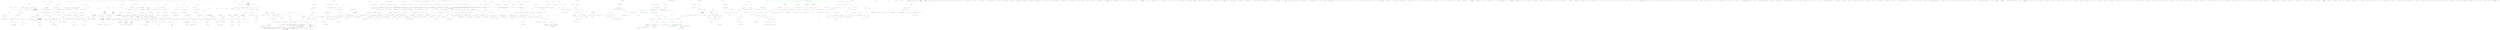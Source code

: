 digraph  {
m0_97 [cluster="Hangfire.SqlServer.SqlServerWriteOnlyTransaction.AcquireSetLock()", file="ClientJobDescriptor.cs", label="Entry Hangfire.SqlServer.SqlServerWriteOnlyTransaction.AcquireSetLock()", span="341-341"];
m0_252 [cluster="Hangfire.SqlServer.SqlServerWriteOnlyTransaction.AcquireSetLock()", file="ClientJobDescriptor.cs", label="AcquireLock(String.Format(''Hangfire:Set:Lock''))", span="343-343"];
m0_253 [cluster="Hangfire.SqlServer.SqlServerWriteOnlyTransaction.AcquireSetLock()", file="ClientJobDescriptor.cs", label="Exit Hangfire.SqlServer.SqlServerWriteOnlyTransaction.AcquireSetLock()", span="341-341"];
m0_5 [cluster="System.ArgumentNullException.ArgumentNullException(string)", file="ClientJobDescriptor.cs", label="Entry System.ArgumentNullException.ArgumentNullException(string)", span="0-0"];
m0_101 [cluster="Hangfire.SqlServer.SqlServerWriteOnlyTransaction.RemoveFromSet(string, string)", file="ClientJobDescriptor.cs", label="Entry Hangfire.SqlServer.SqlServerWriteOnlyTransaction.RemoveFromSet(string, string)", span="173-173"];
m0_103 [cluster="Hangfire.SqlServer.SqlServerWriteOnlyTransaction.RemoveFromSet(string, string)", file="ClientJobDescriptor.cs", label="AcquireSetLock()", span="177-177"];
m0_104 [cluster="Hangfire.SqlServer.SqlServerWriteOnlyTransaction.RemoveFromSet(string, string)", file="ClientJobDescriptor.cs", label="QueueCommand(x => x.Execute(\r\n                query,\r\n                new { key, value }))", span="178-180"];
m0_102 [cluster="Hangfire.SqlServer.SqlServerWriteOnlyTransaction.RemoveFromSet(string, string)", file="ClientJobDescriptor.cs", label="string query = @''delete from HangFire.[Set] where [Key] = @key and Value = @value''", span="175-175"];
m0_105 [cluster="Hangfire.SqlServer.SqlServerWriteOnlyTransaction.RemoveFromSet(string, string)", file="ClientJobDescriptor.cs", label="Exit Hangfire.SqlServer.SqlServerWriteOnlyTransaction.RemoveFromSet(string, string)", span="173-173"];
m0_235 [cluster="Hangfire.SqlServer.SqlServerWriteOnlyTransaction.PersistList(string)", file="ClientJobDescriptor.cs", label="Entry Hangfire.SqlServer.SqlServerWriteOnlyTransaction.PersistList(string)", span="320-320"];
m0_237 [cluster="Hangfire.SqlServer.SqlServerWriteOnlyTransaction.PersistList(string)", file="ClientJobDescriptor.cs", label="throw new ArgumentNullException(''key'');", span="322-322"];
m0_239 [cluster="Hangfire.SqlServer.SqlServerWriteOnlyTransaction.PersistList(string)", file="ClientJobDescriptor.cs", label="AcquireListLock()", span="327-327"];
m0_240 [cluster="Hangfire.SqlServer.SqlServerWriteOnlyTransaction.PersistList(string)", file="ClientJobDescriptor.cs", label="QueueCommand(x => x.Execute(query, new { key = key }))", span="328-328"];
m0_236 [cluster="Hangfire.SqlServer.SqlServerWriteOnlyTransaction.PersistList(string)", file="ClientJobDescriptor.cs", label="key == null", span="322-322"];
m0_238 [cluster="Hangfire.SqlServer.SqlServerWriteOnlyTransaction.PersistList(string)", file="ClientJobDescriptor.cs", label="string query = @''\r\nupdate HangFire.[List] set ExpireAt = null where [Key] = @key''", span="324-325"];
m0_241 [cluster="Hangfire.SqlServer.SqlServerWriteOnlyTransaction.PersistList(string)", file="ClientJobDescriptor.cs", label="Exit Hangfire.SqlServer.SqlServerWriteOnlyTransaction.PersistList(string)", span="320-320"];
m0_6 [cluster="Hangfire.SqlServer.SqlServerWriteOnlyTransaction.Commit()", file="ClientJobDescriptor.cs", label="Entry Hangfire.SqlServer.SqlServerWriteOnlyTransaction.Commit()", span="44-44"];
m0_7 [cluster="Hangfire.SqlServer.SqlServerWriteOnlyTransaction.Commit()", color=green, community=0, file="ClientJobDescriptor.cs", label="1: _storage.UseTransaction(connection =>\r\n            {\r\n                connection.EnlistTransaction(Transaction.Current);\r\n\r\n                if (_lockedResources.Count > 0)\r\n                {\r\n                    connection.Execute(\r\n                        ''set nocount on;'' +\r\n                        ''exec sp_getapplock @Resource=@resource, @LockMode=N'Exclusive''',\r\n                        _lockedResources.Select(x => new { resource = x }));\r\n                }\r\n\r\n                foreach (var command in _commandQueue)\r\n                {\r\n                    command(connection);\r\n                }\r\n            })", span="46-62"];
m0_8 [cluster="Hangfire.SqlServer.SqlServerWriteOnlyTransaction.Commit()", file="ClientJobDescriptor.cs", label="Exit Hangfire.SqlServer.SqlServerWriteOnlyTransaction.Commit()", span="44-44"];
m0_225 [cluster="Hangfire.SqlServer.SqlServerWriteOnlyTransaction.PersistSet(string)", file="ClientJobDescriptor.cs", label="Entry Hangfire.SqlServer.SqlServerWriteOnlyTransaction.PersistSet(string)", span="309-309"];
m0_227 [cluster="Hangfire.SqlServer.SqlServerWriteOnlyTransaction.PersistSet(string)", file="ClientJobDescriptor.cs", label="throw new ArgumentNullException(''key'');", span="311-311"];
m0_229 [cluster="Hangfire.SqlServer.SqlServerWriteOnlyTransaction.PersistSet(string)", file="ClientJobDescriptor.cs", label="AcquireSetLock()", span="316-316"];
m0_230 [cluster="Hangfire.SqlServer.SqlServerWriteOnlyTransaction.PersistSet(string)", file="ClientJobDescriptor.cs", label="QueueCommand(x => x.Execute(query, new { key = key }))", span="317-317"];
m0_226 [cluster="Hangfire.SqlServer.SqlServerWriteOnlyTransaction.PersistSet(string)", file="ClientJobDescriptor.cs", label="key == null", span="311-311"];
m0_228 [cluster="Hangfire.SqlServer.SqlServerWriteOnlyTransaction.PersistSet(string)", file="ClientJobDescriptor.cs", label="string query = @''\r\nupdate HangFire.[Set] set ExpireAt = null where [Key] = @key''", span="313-314"];
m0_231 [cluster="Hangfire.SqlServer.SqlServerWriteOnlyTransaction.PersistSet(string)", file="ClientJobDescriptor.cs", label="Exit Hangfire.SqlServer.SqlServerWriteOnlyTransaction.PersistSet(string)", span="309-309"];
m0_65 [cluster="Hangfire.SqlServer.SqlServerWriteOnlyTransaction.IncrementCounter(string)", file="ClientJobDescriptor.cs", label="Entry Hangfire.SqlServer.SqlServerWriteOnlyTransaction.IncrementCounter(string)", span="125-125"];
m0_66 [cluster="Hangfire.SqlServer.SqlServerWriteOnlyTransaction.IncrementCounter(string)", file="ClientJobDescriptor.cs", label="QueueCommand(x => x.Execute(\r\n                @''insert into HangFire.Counter ([Key], [Value]) values (@key, @value)'',\r\n                new { key, value = +1 }))", span="127-129"];
m0_67 [cluster="Hangfire.SqlServer.SqlServerWriteOnlyTransaction.IncrementCounter(string)", file="ClientJobDescriptor.cs", label="Exit Hangfire.SqlServer.SqlServerWriteOnlyTransaction.IncrementCounter(string)", span="125-125"];
m0_59 [cluster="Hangfire.SqlServer.PersistentJobQueueProviderCollection.GetProvider(string)", file="ClientJobDescriptor.cs", label="Entry Hangfire.SqlServer.PersistentJobQueueProviderCollection.GetProvider(string)", span="53-53"];
m0_250 [cluster="string.Format(string, params object[])", file="ClientJobDescriptor.cs", label="Entry string.Format(string, params object[])", span="0-0"];
m0_77 [cluster="Hangfire.SqlServer.SqlServerWriteOnlyTransaction.DecrementCounter(string)", file="ClientJobDescriptor.cs", label="Entry Hangfire.SqlServer.SqlServerWriteOnlyTransaction.DecrementCounter(string)", span="139-139"];
m0_78 [cluster="Hangfire.SqlServer.SqlServerWriteOnlyTransaction.DecrementCounter(string)", file="ClientJobDescriptor.cs", label="QueueCommand(x => x.Execute(\r\n                @''insert into HangFire.Counter ([Key], [Value]) values (@key, @value)'',\r\n                new { key, value = -1 }))", span="141-143"];
m0_79 [cluster="Hangfire.SqlServer.SqlServerWriteOnlyTransaction.DecrementCounter(string)", file="ClientJobDescriptor.cs", label="Exit Hangfire.SqlServer.SqlServerWriteOnlyTransaction.DecrementCounter(string)", span="139-139"];
m0_45 [cluster="Hangfire.States.IState.SerializeData()", file="ClientJobDescriptor.cs", label="Entry Hangfire.States.IState.SerializeData()", span="202-202"];
m0_251 [cluster="Hangfire.SqlServer.SqlServerWriteOnlyTransaction.AcquireLock(string)", file="ClientJobDescriptor.cs", label="Entry Hangfire.SqlServer.SqlServerWriteOnlyTransaction.AcquireLock(string)", span="351-351"];
m0_256 [cluster="Hangfire.SqlServer.SqlServerWriteOnlyTransaction.AcquireLock(string)", file="ClientJobDescriptor.cs", label="_lockedResources.Add(resource)", span="353-353"];
m0_257 [cluster="Hangfire.SqlServer.SqlServerWriteOnlyTransaction.AcquireLock(string)", file="ClientJobDescriptor.cs", label="Exit Hangfire.SqlServer.SqlServerWriteOnlyTransaction.AcquireLock(string)", span="351-351"];
m0_195 [cluster="Hangfire.SqlServer.SqlServerWriteOnlyTransaction.ExpireSet(string, System.TimeSpan)", file="ClientJobDescriptor.cs", label="Entry Hangfire.SqlServer.SqlServerWriteOnlyTransaction.ExpireSet(string, System.TimeSpan)", span="276-276"];
m0_197 [cluster="Hangfire.SqlServer.SqlServerWriteOnlyTransaction.ExpireSet(string, System.TimeSpan)", file="ClientJobDescriptor.cs", label="throw new ArgumentNullException(''key'');", span="278-278"];
m0_199 [cluster="Hangfire.SqlServer.SqlServerWriteOnlyTransaction.ExpireSet(string, System.TimeSpan)", file="ClientJobDescriptor.cs", label="AcquireSetLock()", span="283-283"];
m0_200 [cluster="Hangfire.SqlServer.SqlServerWriteOnlyTransaction.ExpireSet(string, System.TimeSpan)", file="ClientJobDescriptor.cs", label="QueueCommand(x => x.Execute(query, new { key = key, expireAt = DateTime.UtcNow.Add(expireIn) }))", span="284-284"];
m0_196 [cluster="Hangfire.SqlServer.SqlServerWriteOnlyTransaction.ExpireSet(string, System.TimeSpan)", file="ClientJobDescriptor.cs", label="key == null", span="278-278"];
m0_198 [cluster="Hangfire.SqlServer.SqlServerWriteOnlyTransaction.ExpireSet(string, System.TimeSpan)", file="ClientJobDescriptor.cs", label="string query = @''\r\nupdate HangFire.[Set] set ExpireAt = @expireAt where [Key] = @key''", span="280-281"];
m0_201 [cluster="Hangfire.SqlServer.SqlServerWriteOnlyTransaction.ExpireSet(string, System.TimeSpan)", file="ClientJobDescriptor.cs", label="Exit Hangfire.SqlServer.SqlServerWriteOnlyTransaction.ExpireSet(string, System.TimeSpan)", span="276-276"];
m0_60 [cluster="Hangfire.SqlServer.IPersistentJobQueueProvider.GetJobQueue()", file="ClientJobDescriptor.cs", label="Entry Hangfire.SqlServer.IPersistentJobQueueProvider.GetJobQueue()", span="20-20"];
m0_141 [cluster="Hangfire.SqlServer.SqlServerWriteOnlyTransaction.AcquireHashLock()", file="ClientJobDescriptor.cs", label="Entry Hangfire.SqlServer.SqlServerWriteOnlyTransaction.AcquireHashLock()", span="346-346"];
m0_254 [cluster="Hangfire.SqlServer.SqlServerWriteOnlyTransaction.AcquireHashLock()", file="ClientJobDescriptor.cs", label="AcquireLock(String.Format(''Hangfire:Hash:Lock''))", span="348-348"];
m0_255 [cluster="Hangfire.SqlServer.SqlServerWriteOnlyTransaction.AcquireHashLock()", file="ClientJobDescriptor.cs", label="Exit Hangfire.SqlServer.SqlServerWriteOnlyTransaction.AcquireHashLock()", span="346-346"];
m0_247 [cluster="System.Collections.Generic.Queue<T>.Enqueue(T)", file="ClientJobDescriptor.cs", label="Entry System.Collections.Generic.Queue<T>.Enqueue(T)", span="0-0"];
m0_38 [cluster="Hangfire.SqlServer.SqlServerWriteOnlyTransaction.SetJobState(string, Hangfire.States.IState)", file="ClientJobDescriptor.cs", label="Entry Hangfire.SqlServer.SqlServerWriteOnlyTransaction.SetJobState(string, Hangfire.States.IState)", span="79-79"];
m0_40 [cluster="Hangfire.SqlServer.SqlServerWriteOnlyTransaction.SetJobState(string, Hangfire.States.IState)", file="ClientJobDescriptor.cs", label="QueueCommand(x => x.Execute(\r\n                addAndSetStateSql,\r\n                new\r\n                {\r\n                    jobId = jobId,\r\n                    name = state.Name,\r\n                    reason = state.Reason,\r\n                    createdAt = DateTime.UtcNow,\r\n                    data = JobHelper.ToJson(state.SerializeData()),\r\n                    id = jobId\r\n                }))", span="86-96"];
m0_39 [cluster="Hangfire.SqlServer.SqlServerWriteOnlyTransaction.SetJobState(string, Hangfire.States.IState)", file="ClientJobDescriptor.cs", label="string addAndSetStateSql = @''\r\ninsert into HangFire.State (JobId, Name, Reason, CreatedAt, Data)\r\nvalues (@jobId, @name, @reason, @createdAt, @data);\r\nupdate HangFire.Job set StateId = SCOPE_IDENTITY(), StateName = @name where Id = @id;''", span="81-84"];
m0_41 [cluster="Hangfire.SqlServer.SqlServerWriteOnlyTransaction.SetJobState(string, Hangfire.States.IState)", file="ClientJobDescriptor.cs", label="Exit Hangfire.SqlServer.SqlServerWriteOnlyTransaction.SetJobState(string, Hangfire.States.IState)", span="79-79"];
m0_205 [cluster="Hangfire.SqlServer.SqlServerWriteOnlyTransaction.ExpireList(string, System.TimeSpan)", file="ClientJobDescriptor.cs", label="Entry Hangfire.SqlServer.SqlServerWriteOnlyTransaction.ExpireList(string, System.TimeSpan)", span="287-287"];
m0_207 [cluster="Hangfire.SqlServer.SqlServerWriteOnlyTransaction.ExpireList(string, System.TimeSpan)", file="ClientJobDescriptor.cs", label="throw new ArgumentNullException(''key'');", span="289-289"];
m0_209 [cluster="Hangfire.SqlServer.SqlServerWriteOnlyTransaction.ExpireList(string, System.TimeSpan)", file="ClientJobDescriptor.cs", label="AcquireListLock()", span="294-294"];
m0_210 [cluster="Hangfire.SqlServer.SqlServerWriteOnlyTransaction.ExpireList(string, System.TimeSpan)", file="ClientJobDescriptor.cs", label="QueueCommand(x => x.Execute(query, new { key = key, expireAt = DateTime.UtcNow.Add(expireIn) }))", span="295-295"];
m0_206 [cluster="Hangfire.SqlServer.SqlServerWriteOnlyTransaction.ExpireList(string, System.TimeSpan)", file="ClientJobDescriptor.cs", label="key == null", span="289-289"];
m0_208 [cluster="Hangfire.SqlServer.SqlServerWriteOnlyTransaction.ExpireList(string, System.TimeSpan)", file="ClientJobDescriptor.cs", label="string query = @''\r\nupdate HangFire.[List] set ExpireAt = @expireAt where [Key] = @key''", span="291-292"];
m0_211 [cluster="Hangfire.SqlServer.SqlServerWriteOnlyTransaction.ExpireList(string, System.TimeSpan)", file="ClientJobDescriptor.cs", label="Exit Hangfire.SqlServer.SqlServerWriteOnlyTransaction.ExpireList(string, System.TimeSpan)", span="287-287"];
m0_47 [cluster="Hangfire.SqlServer.SqlServerWriteOnlyTransaction.AddJobState(string, Hangfire.States.IState)", file="ClientJobDescriptor.cs", label="Entry Hangfire.SqlServer.SqlServerWriteOnlyTransaction.AddJobState(string, Hangfire.States.IState)", span="99-99"];
m0_49 [cluster="Hangfire.SqlServer.SqlServerWriteOnlyTransaction.AddJobState(string, Hangfire.States.IState)", file="ClientJobDescriptor.cs", label="QueueCommand(x => x.Execute(\r\n                addStateSql,\r\n                new\r\n                {\r\n                    jobId = jobId, \r\n                    name = state.Name,\r\n                    reason = state.Reason,\r\n                    createdAt = DateTime.UtcNow, \r\n                    data = JobHelper.ToJson(state.SerializeData())\r\n                }))", span="105-114"];
m0_48 [cluster="Hangfire.SqlServer.SqlServerWriteOnlyTransaction.AddJobState(string, Hangfire.States.IState)", file="ClientJobDescriptor.cs", label="string addStateSql = @''\r\ninsert into HangFire.State (JobId, Name, Reason, CreatedAt, Data)\r\nvalues (@jobId, @name, @reason, @createdAt, @data)''", span="101-103"];
m0_50 [cluster="Hangfire.SqlServer.SqlServerWriteOnlyTransaction.AddJobState(string, Hangfire.States.IState)", file="ClientJobDescriptor.cs", label="Exit Hangfire.SqlServer.SqlServerWriteOnlyTransaction.AddJobState(string, Hangfire.States.IState)", span="99-99"];
m0_83 [cluster="Hangfire.SqlServer.SqlServerWriteOnlyTransaction.DecrementCounter(string, System.TimeSpan)", file="ClientJobDescriptor.cs", label="Entry Hangfire.SqlServer.SqlServerWriteOnlyTransaction.DecrementCounter(string, System.TimeSpan)", span="146-146"];
m0_84 [cluster="Hangfire.SqlServer.SqlServerWriteOnlyTransaction.DecrementCounter(string, System.TimeSpan)", file="ClientJobDescriptor.cs", label="QueueCommand(x => x.Execute(\r\n                @''insert into HangFire.Counter ([Key], [Value], [ExpireAt]) values (@key, @value, @expireAt)'',\r\n                new { key, value = -1, expireAt = DateTime.UtcNow.Add(expireIn) }))", span="148-150"];
m0_85 [cluster="Hangfire.SqlServer.SqlServerWriteOnlyTransaction.DecrementCounter(string, System.TimeSpan)", file="ClientJobDescriptor.cs", label="Exit Hangfire.SqlServer.SqlServerWriteOnlyTransaction.DecrementCounter(string, System.TimeSpan)", span="146-146"];
m0_175 [cluster="Hangfire.SqlServer.SqlServerWriteOnlyTransaction.RemoveSet(string)", file="ClientJobDescriptor.cs", label="Entry Hangfire.SqlServer.SqlServerWriteOnlyTransaction.RemoveSet(string)", span="255-255"];
m0_177 [cluster="Hangfire.SqlServer.SqlServerWriteOnlyTransaction.RemoveSet(string)", file="ClientJobDescriptor.cs", label="throw new ArgumentNullException(''key'');", span="257-257"];
m0_179 [cluster="Hangfire.SqlServer.SqlServerWriteOnlyTransaction.RemoveSet(string)", file="ClientJobDescriptor.cs", label="AcquireSetLock()", span="261-261"];
m0_180 [cluster="Hangfire.SqlServer.SqlServerWriteOnlyTransaction.RemoveSet(string)", file="ClientJobDescriptor.cs", label="QueueCommand(x => x.Execute(query, new { key = key }))", span="262-262"];
m0_176 [cluster="Hangfire.SqlServer.SqlServerWriteOnlyTransaction.RemoveSet(string)", file="ClientJobDescriptor.cs", label="key == null", span="257-257"];
m0_178 [cluster="Hangfire.SqlServer.SqlServerWriteOnlyTransaction.RemoveSet(string)", file="ClientJobDescriptor.cs", label="string query = @''delete from HangFire.[Set] where [Key] = @key''", span="259-259"];
m0_181 [cluster="Hangfire.SqlServer.SqlServerWriteOnlyTransaction.RemoveSet(string)", file="ClientJobDescriptor.cs", label="Exit Hangfire.SqlServer.SqlServerWriteOnlyTransaction.RemoveSet(string)", span="255-255"];
m0_89 [cluster="Hangfire.SqlServer.SqlServerWriteOnlyTransaction.AddToSet(string, string)", file="ClientJobDescriptor.cs", label="Entry Hangfire.SqlServer.SqlServerWriteOnlyTransaction.AddToSet(string, string)", span="153-153"];
m0_90 [cluster="Hangfire.SqlServer.SqlServerWriteOnlyTransaction.AddToSet(string, string)", file="ClientJobDescriptor.cs", label="AddToSet(key, value, 0.0)", span="155-155"];
m0_91 [cluster="Hangfire.SqlServer.SqlServerWriteOnlyTransaction.AddToSet(string, string)", file="ClientJobDescriptor.cs", label="Exit Hangfire.SqlServer.SqlServerWriteOnlyTransaction.AddToSet(string, string)", span="153-153"];
m0_27 [cluster="Hangfire.SqlServer.SqlServerWriteOnlyTransaction.QueueCommand(System.Action<SqlConnection>)", file="ClientJobDescriptor.cs", label="Entry Hangfire.SqlServer.SqlServerWriteOnlyTransaction.QueueCommand(System.Action<SqlConnection>)", span="331-331"];
m0_245 [cluster="Hangfire.SqlServer.SqlServerWriteOnlyTransaction.QueueCommand(System.Action<SqlConnection>)", file="ClientJobDescriptor.cs", label="_commandQueue.Enqueue(action)", span="333-333"];
m0_246 [cluster="Hangfire.SqlServer.SqlServerWriteOnlyTransaction.QueueCommand(System.Action<SqlConnection>)", file="ClientJobDescriptor.cs", label="Exit Hangfire.SqlServer.SqlServerWriteOnlyTransaction.QueueCommand(System.Action<SqlConnection>)", span="331-331"];
m0_54 [cluster="Hangfire.SqlServer.SqlServerWriteOnlyTransaction.AddToQueue(string, string)", file="ClientJobDescriptor.cs", label="Entry Hangfire.SqlServer.SqlServerWriteOnlyTransaction.AddToQueue(string, string)", span="117-117"];
m0_55 [cluster="Hangfire.SqlServer.SqlServerWriteOnlyTransaction.AddToQueue(string, string)", file="ClientJobDescriptor.cs", label="var provider = _storage.QueueProviders.GetProvider(queue)", span="119-119"];
m0_57 [cluster="Hangfire.SqlServer.SqlServerWriteOnlyTransaction.AddToQueue(string, string)", file="ClientJobDescriptor.cs", label="QueueCommand(x => persistentQueue.Enqueue(x, queue, jobId))", span="122-122"];
m0_56 [cluster="Hangfire.SqlServer.SqlServerWriteOnlyTransaction.AddToQueue(string, string)", file="ClientJobDescriptor.cs", label="var persistentQueue = provider.GetJobQueue()", span="120-120"];
m0_58 [cluster="Hangfire.SqlServer.SqlServerWriteOnlyTransaction.AddToQueue(string, string)", file="ClientJobDescriptor.cs", label="Exit Hangfire.SqlServer.SqlServerWriteOnlyTransaction.AddToQueue(string, string)", span="117-117"];
m0_9 [cluster="Unk.UseTransaction", file="ClientJobDescriptor.cs", label="Entry Unk.UseTransaction", span=""];
m0_17 [cluster="Unk.EnlistTransaction", file="ClientJobDescriptor.cs", label="Entry Unk.EnlistTransaction", span=""];
m0_20 [cluster="System.Action<T>.Invoke(T)", file="ClientJobDescriptor.cs", label="Entry System.Action<T>.Invoke(T)", span="0-0"];
m0_132 [cluster="Hangfire.SqlServer.SqlServerWriteOnlyTransaction.SetRangeInHash(string, System.Collections.Generic.IEnumerable<System.Collections.Generic.KeyValuePair<string, string>>)", file="ClientJobDescriptor.cs", label="Entry Hangfire.SqlServer.SqlServerWriteOnlyTransaction.SetRangeInHash(string, System.Collections.Generic.IEnumerable<System.Collections.Generic.KeyValuePair<string, string>>)", span="214-214"];
m0_134 [cluster="Hangfire.SqlServer.SqlServerWriteOnlyTransaction.SetRangeInHash(string, System.Collections.Generic.IEnumerable<System.Collections.Generic.KeyValuePair<string, string>>)", file="ClientJobDescriptor.cs", label="throw new ArgumentNullException(''key'');", span="216-216"];
m0_136 [cluster="Hangfire.SqlServer.SqlServerWriteOnlyTransaction.SetRangeInHash(string, System.Collections.Generic.IEnumerable<System.Collections.Generic.KeyValuePair<string, string>>)", file="ClientJobDescriptor.cs", label="throw new ArgumentNullException(''keyValuePairs'');", span="217-217"];
m0_138 [cluster="Hangfire.SqlServer.SqlServerWriteOnlyTransaction.SetRangeInHash(string, System.Collections.Generic.IEnumerable<System.Collections.Generic.KeyValuePair<string, string>>)", file="ClientJobDescriptor.cs", label="AcquireHashLock()", span="226-226"];
m0_139 [cluster="Hangfire.SqlServer.SqlServerWriteOnlyTransaction.SetRangeInHash(string, System.Collections.Generic.IEnumerable<System.Collections.Generic.KeyValuePair<string, string>>)", file="ClientJobDescriptor.cs", label="QueueCommand(x => x.Execute(\r\n                sql,\r\n                keyValuePairs.Select(y => new { key = key, field = y.Key, value = y.Value })))", span="227-229"];
m0_133 [cluster="Hangfire.SqlServer.SqlServerWriteOnlyTransaction.SetRangeInHash(string, System.Collections.Generic.IEnumerable<System.Collections.Generic.KeyValuePair<string, string>>)", file="ClientJobDescriptor.cs", label="key == null", span="216-216"];
m0_135 [cluster="Hangfire.SqlServer.SqlServerWriteOnlyTransaction.SetRangeInHash(string, System.Collections.Generic.IEnumerable<System.Collections.Generic.KeyValuePair<string, string>>)", file="ClientJobDescriptor.cs", label="keyValuePairs == null", span="217-217"];
m0_137 [cluster="Hangfire.SqlServer.SqlServerWriteOnlyTransaction.SetRangeInHash(string, System.Collections.Generic.IEnumerable<System.Collections.Generic.KeyValuePair<string, string>>)", file="ClientJobDescriptor.cs", label="string sql = @''\r\n;merge HangFire.Hash with (holdlock) as Target\r\nusing (VALUES (@key, @field, @value)) as Source ([Key], Field, Value)\r\non Target.[Key] = Source.[Key] and Target.Field = Source.Field\r\nwhen matched then update set Value = Source.Value\r\nwhen not matched then insert ([Key], Field, Value) values (Source.[Key], Source.Field, Source.Value);''", span="219-224"];
m0_140 [cluster="Hangfire.SqlServer.SqlServerWriteOnlyTransaction.SetRangeInHash(string, System.Collections.Generic.IEnumerable<System.Collections.Generic.KeyValuePair<string, string>>)", file="ClientJobDescriptor.cs", label="Exit Hangfire.SqlServer.SqlServerWriteOnlyTransaction.SetRangeInHash(string, System.Collections.Generic.IEnumerable<System.Collections.Generic.KeyValuePair<string, string>>)", span="214-214"];
m0_71 [cluster="Hangfire.SqlServer.SqlServerWriteOnlyTransaction.IncrementCounter(string, System.TimeSpan)", file="ClientJobDescriptor.cs", label="Entry Hangfire.SqlServer.SqlServerWriteOnlyTransaction.IncrementCounter(string, System.TimeSpan)", span="132-132"];
m0_72 [cluster="Hangfire.SqlServer.SqlServerWriteOnlyTransaction.IncrementCounter(string, System.TimeSpan)", file="ClientJobDescriptor.cs", label="QueueCommand(x => x.Execute(\r\n                @''insert into HangFire.Counter ([Key], [Value], [ExpireAt]) values (@key, @value, @expireAt)'',\r\n                new { key, value = +1, expireAt = DateTime.UtcNow.Add(expireIn) }))", span="134-136"];
m0_73 [cluster="Hangfire.SqlServer.SqlServerWriteOnlyTransaction.IncrementCounter(string, System.TimeSpan)", file="ClientJobDescriptor.cs", label="Exit Hangfire.SqlServer.SqlServerWriteOnlyTransaction.IncrementCounter(string, System.TimeSpan)", span="132-132"];
m0_149 [cluster="Hangfire.SqlServer.SqlServerWriteOnlyTransaction.RemoveHash(string)", file="ClientJobDescriptor.cs", label="Entry Hangfire.SqlServer.SqlServerWriteOnlyTransaction.RemoveHash(string)", span="232-232"];
m0_151 [cluster="Hangfire.SqlServer.SqlServerWriteOnlyTransaction.RemoveHash(string)", file="ClientJobDescriptor.cs", label="throw new ArgumentNullException(''key'');", span="234-234"];
m0_153 [cluster="Hangfire.SqlServer.SqlServerWriteOnlyTransaction.RemoveHash(string)", file="ClientJobDescriptor.cs", label="AcquireHashLock()", span="238-238"];
m0_154 [cluster="Hangfire.SqlServer.SqlServerWriteOnlyTransaction.RemoveHash(string)", file="ClientJobDescriptor.cs", label="QueueCommand(x => x.Execute(query, new { key }))", span="239-239"];
m0_150 [cluster="Hangfire.SqlServer.SqlServerWriteOnlyTransaction.RemoveHash(string)", file="ClientJobDescriptor.cs", label="key == null", span="234-234"];
m0_152 [cluster="Hangfire.SqlServer.SqlServerWriteOnlyTransaction.RemoveHash(string)", file="ClientJobDescriptor.cs", label="string query = @''delete from HangFire.Hash where [Key] = @key''", span="236-236"];
m0_155 [cluster="Hangfire.SqlServer.SqlServerWriteOnlyTransaction.RemoveHash(string)", file="ClientJobDescriptor.cs", label="Exit Hangfire.SqlServer.SqlServerWriteOnlyTransaction.RemoveHash(string)", span="232-232"];
m0_92 [cluster="Hangfire.SqlServer.SqlServerWriteOnlyTransaction.AddToSet(string, string, double)", file="ClientJobDescriptor.cs", label="Entry Hangfire.SqlServer.SqlServerWriteOnlyTransaction.AddToSet(string, string, double)", span="158-158"];
m0_94 [cluster="Hangfire.SqlServer.SqlServerWriteOnlyTransaction.AddToSet(string, string, double)", file="ClientJobDescriptor.cs", label="AcquireSetLock()", span="167-167"];
m0_95 [cluster="Hangfire.SqlServer.SqlServerWriteOnlyTransaction.AddToSet(string, string, double)", file="ClientJobDescriptor.cs", label="QueueCommand(x => x.Execute(\r\n                addSql,\r\n                new { key, value, score }))", span="168-170"];
m0_93 [cluster="Hangfire.SqlServer.SqlServerWriteOnlyTransaction.AddToSet(string, string, double)", file="ClientJobDescriptor.cs", label="string addSql = @''\r\n;merge HangFire.[Set] with (holdlock) as Target\r\nusing (VALUES (@key, @value, @score)) as Source ([Key], Value, Score)\r\non Target.[Key] = Source.[Key] and Target.Value = Source.Value\r\nwhen matched then update set Score = Source.Score\r\nwhen not matched then insert ([Key], Value, Score) values (Source.[Key], Source.Value, Source.Score);''", span="160-165"];
m0_96 [cluster="Hangfire.SqlServer.SqlServerWriteOnlyTransaction.AddToSet(string, string, double)", file="ClientJobDescriptor.cs", label="Exit Hangfire.SqlServer.SqlServerWriteOnlyTransaction.AddToSet(string, string, double)", span="158-158"];
m0_64 [cluster="Unk.Enqueue", file="ClientJobDescriptor.cs", label="Entry Unk.Enqueue", span=""];
m0_31 [cluster="System.DateTime.Add(System.TimeSpan)", file="ClientJobDescriptor.cs", label="Entry System.DateTime.Add(System.TimeSpan)", span="0-0"];
m0_32 [cluster="Hangfire.SqlServer.SqlServerWriteOnlyTransaction.PersistJob(string)", file="ClientJobDescriptor.cs", label="Entry Hangfire.SqlServer.SqlServerWriteOnlyTransaction.PersistJob(string)", span="72-72"];
m0_33 [cluster="Hangfire.SqlServer.SqlServerWriteOnlyTransaction.PersistJob(string)", file="ClientJobDescriptor.cs", label="QueueCommand(x => x.Execute(\r\n                @''update HangFire.Job set ExpireAt = NULL where Id = @id'',\r\n                new { id = jobId }))", span="74-76"];
m0_34 [cluster="Hangfire.SqlServer.SqlServerWriteOnlyTransaction.PersistJob(string)", file="ClientJobDescriptor.cs", label="Exit Hangfire.SqlServer.SqlServerWriteOnlyTransaction.PersistJob(string)", span="72-72"];
m0_0 [cluster="Hangfire.SqlServer.SqlServerWriteOnlyTransaction.SqlServerWriteOnlyTransaction(Hangfire.SqlServer.SqlServerStorage)", file="ClientJobDescriptor.cs", label="Entry Hangfire.SqlServer.SqlServerWriteOnlyTransaction.SqlServerWriteOnlyTransaction(Hangfire.SqlServer.SqlServerStorage)", span="37-37"];
m0_1 [cluster="Hangfire.SqlServer.SqlServerWriteOnlyTransaction.SqlServerWriteOnlyTransaction(Hangfire.SqlServer.SqlServerStorage)", color=green, community=0, file="ClientJobDescriptor.cs", label="1: storage == null", span="39-39"];
m0_2 [cluster="Hangfire.SqlServer.SqlServerWriteOnlyTransaction.SqlServerWriteOnlyTransaction(Hangfire.SqlServer.SqlServerStorage)", color=green, community=0, file="ClientJobDescriptor.cs", label="1: throw new ArgumentNullException(''storage'');", span="39-39"];
m0_3 [cluster="Hangfire.SqlServer.SqlServerWriteOnlyTransaction.SqlServerWriteOnlyTransaction(Hangfire.SqlServer.SqlServerStorage)", file="ClientJobDescriptor.cs", label="_storage = storage", span="41-41"];
m0_4 [cluster="Hangfire.SqlServer.SqlServerWriteOnlyTransaction.SqlServerWriteOnlyTransaction(Hangfire.SqlServer.SqlServerStorage)", file="ClientJobDescriptor.cs", label="Exit Hangfire.SqlServer.SqlServerWriteOnlyTransaction.SqlServerWriteOnlyTransaction(Hangfire.SqlServer.SqlServerStorage)", span="37-37"];
m0_185 [cluster="Hangfire.SqlServer.SqlServerWriteOnlyTransaction.ExpireHash(string, System.TimeSpan)", file="ClientJobDescriptor.cs", label="Entry Hangfire.SqlServer.SqlServerWriteOnlyTransaction.ExpireHash(string, System.TimeSpan)", span="265-265"];
m0_187 [cluster="Hangfire.SqlServer.SqlServerWriteOnlyTransaction.ExpireHash(string, System.TimeSpan)", file="ClientJobDescriptor.cs", label="throw new ArgumentNullException(''key'');", span="267-267"];
m0_189 [cluster="Hangfire.SqlServer.SqlServerWriteOnlyTransaction.ExpireHash(string, System.TimeSpan)", file="ClientJobDescriptor.cs", label="AcquireHashLock()", span="272-272"];
m0_190 [cluster="Hangfire.SqlServer.SqlServerWriteOnlyTransaction.ExpireHash(string, System.TimeSpan)", file="ClientJobDescriptor.cs", label="QueueCommand(x => x.Execute(query, new { key = key, expireAt = DateTime.UtcNow.Add(expireIn) }))", span="273-273"];
m0_186 [cluster="Hangfire.SqlServer.SqlServerWriteOnlyTransaction.ExpireHash(string, System.TimeSpan)", file="ClientJobDescriptor.cs", label="key == null", span="267-267"];
m0_188 [cluster="Hangfire.SqlServer.SqlServerWriteOnlyTransaction.ExpireHash(string, System.TimeSpan)", file="ClientJobDescriptor.cs", label="string query = @''\r\nupdate HangFire.[Hash] set ExpireAt = @expireAt where [Key] = @key''", span="269-270"];
m0_191 [cluster="Hangfire.SqlServer.SqlServerWriteOnlyTransaction.ExpireHash(string, System.TimeSpan)", file="ClientJobDescriptor.cs", label="Exit Hangfire.SqlServer.SqlServerWriteOnlyTransaction.ExpireHash(string, System.TimeSpan)", span="265-265"];
m0_46 [cluster="Hangfire.Common.JobHelper.ToJson(object)", file="ClientJobDescriptor.cs", label="Entry Hangfire.Common.JobHelper.ToJson(object)", span="32-32"];
m0_24 [cluster="Hangfire.SqlServer.SqlServerWriteOnlyTransaction.ExpireJob(string, System.TimeSpan)", file="ClientJobDescriptor.cs", label="Entry Hangfire.SqlServer.SqlServerWriteOnlyTransaction.ExpireJob(string, System.TimeSpan)", span="65-65"];
m0_25 [cluster="Hangfire.SqlServer.SqlServerWriteOnlyTransaction.ExpireJob(string, System.TimeSpan)", file="ClientJobDescriptor.cs", label="QueueCommand(x => x.Execute(\r\n                @''update HangFire.Job set ExpireAt = @expireAt where Id = @id'',\r\n                new { expireAt = DateTime.UtcNow.Add(expireIn), id = jobId }))", span="67-69"];
m0_26 [cluster="Hangfire.SqlServer.SqlServerWriteOnlyTransaction.ExpireJob(string, System.TimeSpan)", file="ClientJobDescriptor.cs", label="Exit Hangfire.SqlServer.SqlServerWriteOnlyTransaction.ExpireJob(string, System.TimeSpan)", span="65-65"];
m0_172 [cluster="lambda expression", file="ClientJobDescriptor.cs", label="Entry lambda expression", span="252-252"];
m0_10 [cluster="lambda expression", file="ClientJobDescriptor.cs", label="Entry lambda expression", span="46-62"];
m0_11 [cluster="lambda expression", color=green, community=0, file="ClientJobDescriptor.cs", label="2: connection.EnlistTransaction(Transaction.Current)", span="48-48"];
m0_12 [cluster="lambda expression", file="ClientJobDescriptor.cs", label="_lockedResources.Count > 0", span="50-50"];
m0_13 [cluster="lambda expression", color=green, community=0, file="ClientJobDescriptor.cs", label="0: connection.Execute(\r\n                        ''set nocount on;'' +\r\n                        ''exec sp_getapplock @Resource=@resource, @LockMode=N'Exclusive''',\r\n                        _lockedResources.Select(x => new { resource = x }))", span="52-55"];
m0_14 [cluster="lambda expression", color=green, community=0, file="ClientJobDescriptor.cs", label="2: _commandQueue", span="58-58"];
m0_21 [cluster="lambda expression", file="ClientJobDescriptor.cs", label="Entry lambda expression", span="55-55"];
m0_15 [cluster="lambda expression", color=green, community=0, file="ClientJobDescriptor.cs", label="0: command(connection)", span="60-60"];
m0_16 [cluster="lambda expression", file="ClientJobDescriptor.cs", label="Exit lambda expression", span="46-62"];
m0_22 [cluster="lambda expression", color=green, community=0, file="ClientJobDescriptor.cs", label="1: new { resource = x }", span="55-55"];
m0_23 [cluster="lambda expression", file="ClientJobDescriptor.cs", label="Exit lambda expression", span="55-55"];
m0_144 [cluster="lambda expression", file="ClientJobDescriptor.cs", label="x.Execute(\r\n                sql,\r\n                keyValuePairs.Select(y => new { key = key, field = y.Key, value = y.Value }))", span="227-229"];
m0_169 [cluster="lambda expression", file="ClientJobDescriptor.cs", label="x.Execute(query, items.Select(value => new { key = key, value = value }).ToList())", span="252-252"];
m0_29 [cluster="lambda expression", file="ClientJobDescriptor.cs", label="x.Execute(\r\n                @''update HangFire.Job set ExpireAt = @expireAt where Id = @id'',\r\n                new { expireAt = DateTime.UtcNow.Add(expireIn), id = jobId })", span="67-69"];
m0_36 [cluster="lambda expression", file="ClientJobDescriptor.cs", label="x.Execute(\r\n                @''update HangFire.Job set ExpireAt = NULL where Id = @id'',\r\n                new { id = jobId })", span="74-76"];
m0_43 [cluster="lambda expression", file="ClientJobDescriptor.cs", label="x.Execute(\r\n                addAndSetStateSql,\r\n                new\r\n                {\r\n                    jobId = jobId,\r\n                    name = state.Name,\r\n                    reason = state.Reason,\r\n                    createdAt = DateTime.UtcNow,\r\n                    data = JobHelper.ToJson(state.SerializeData()),\r\n                    id = jobId\r\n                })", span="86-96"];
m0_52 [cluster="lambda expression", file="ClientJobDescriptor.cs", label="x.Execute(\r\n                addStateSql,\r\n                new\r\n                {\r\n                    jobId = jobId, \r\n                    name = state.Name,\r\n                    reason = state.Reason,\r\n                    createdAt = DateTime.UtcNow, \r\n                    data = JobHelper.ToJson(state.SerializeData())\r\n                })", span="105-114"];
m0_69 [cluster="lambda expression", file="ClientJobDescriptor.cs", label="x.Execute(\r\n                @''insert into HangFire.Counter ([Key], [Value]) values (@key, @value)'',\r\n                new { key, value = +1 })", span="127-129"];
m0_75 [cluster="lambda expression", file="ClientJobDescriptor.cs", label="x.Execute(\r\n                @''insert into HangFire.Counter ([Key], [Value], [ExpireAt]) values (@key, @value, @expireAt)'',\r\n                new { key, value = +1, expireAt = DateTime.UtcNow.Add(expireIn) })", span="134-136"];
m0_81 [cluster="lambda expression", file="ClientJobDescriptor.cs", label="x.Execute(\r\n                @''insert into HangFire.Counter ([Key], [Value]) values (@key, @value)'',\r\n                new { key, value = -1 })", span="141-143"];
m0_87 [cluster="lambda expression", file="ClientJobDescriptor.cs", label="x.Execute(\r\n                @''insert into HangFire.Counter ([Key], [Value], [ExpireAt]) values (@key, @value, @expireAt)'',\r\n                new { key, value = -1, expireAt = DateTime.UtcNow.Add(expireIn) })", span="148-150"];
m0_99 [cluster="lambda expression", file="ClientJobDescriptor.cs", label="x.Execute(\r\n                addSql,\r\n                new { key, value, score })", span="168-170"];
m0_107 [cluster="lambda expression", file="ClientJobDescriptor.cs", label="x.Execute(\r\n                query,\r\n                new { key, value })", span="178-180"];
m0_115 [cluster="lambda expression", file="ClientJobDescriptor.cs", label="x.Execute(\r\n                @''insert into HangFire.List ([Key], Value) values (@key, @value);'',\r\n                new { key, value })", span="186-188"];
m0_122 [cluster="lambda expression", file="ClientJobDescriptor.cs", label="x.Execute(\r\n                @''delete from HangFire.List where [Key] = @key and Value = @value'',\r\n                new { key, value })", span="194-196"];
m0_130 [cluster="lambda expression", file="ClientJobDescriptor.cs", label="x.Execute(\r\n                trimSql,\r\n                new { key = key, start = keepStartingFrom + 1, end = keepEndingAt + 1 })", span="209-211"];
m0_157 [cluster="lambda expression", file="ClientJobDescriptor.cs", label="x.Execute(query, new { key })", span="239-239"];
m0_183 [cluster="lambda expression", file="ClientJobDescriptor.cs", label="x.Execute(query, new { key = key })", span="262-262"];
m0_193 [cluster="lambda expression", file="ClientJobDescriptor.cs", label="x.Execute(query, new { key = key, expireAt = DateTime.UtcNow.Add(expireIn) })", span="273-273"];
m0_203 [cluster="lambda expression", file="ClientJobDescriptor.cs", label="x.Execute(query, new { key = key, expireAt = DateTime.UtcNow.Add(expireIn) })", span="284-284"];
m0_213 [cluster="lambda expression", file="ClientJobDescriptor.cs", label="x.Execute(query, new { key = key, expireAt = DateTime.UtcNow.Add(expireIn) })", span="295-295"];
m0_223 [cluster="lambda expression", file="ClientJobDescriptor.cs", label="x.Execute(query, new { key = key })", span="306-306"];
m0_233 [cluster="lambda expression", file="ClientJobDescriptor.cs", label="x.Execute(query, new { key = key })", span="317-317"];
m0_243 [cluster="lambda expression", file="ClientJobDescriptor.cs", label="x.Execute(query, new { key = key })", span="328-328"];
m0_28 [cluster="lambda expression", file="ClientJobDescriptor.cs", label="Entry lambda expression", span="67-69"];
m0_35 [cluster="lambda expression", file="ClientJobDescriptor.cs", label="Entry lambda expression", span="74-76"];
m0_42 [cluster="lambda expression", file="ClientJobDescriptor.cs", label="Entry lambda expression", span="86-96"];
m0_51 [cluster="lambda expression", file="ClientJobDescriptor.cs", label="Entry lambda expression", span="105-114"];
m0_61 [cluster="lambda expression", file="ClientJobDescriptor.cs", label="Entry lambda expression", span="122-122"];
m0_68 [cluster="lambda expression", file="ClientJobDescriptor.cs", label="Entry lambda expression", span="127-129"];
m0_74 [cluster="lambda expression", file="ClientJobDescriptor.cs", label="Entry lambda expression", span="134-136"];
m0_80 [cluster="lambda expression", file="ClientJobDescriptor.cs", label="Entry lambda expression", span="141-143"];
m0_86 [cluster="lambda expression", file="ClientJobDescriptor.cs", label="Entry lambda expression", span="148-150"];
m0_98 [cluster="lambda expression", file="ClientJobDescriptor.cs", label="Entry lambda expression", span="168-170"];
m0_106 [cluster="lambda expression", file="ClientJobDescriptor.cs", label="Entry lambda expression", span="178-180"];
m0_114 [cluster="lambda expression", file="ClientJobDescriptor.cs", label="Entry lambda expression", span="186-188"];
m0_121 [cluster="lambda expression", file="ClientJobDescriptor.cs", label="Entry lambda expression", span="194-196"];
m0_129 [cluster="lambda expression", file="ClientJobDescriptor.cs", label="Entry lambda expression", span="209-211"];
m0_143 [cluster="lambda expression", file="ClientJobDescriptor.cs", label="Entry lambda expression", span="227-229"];
m0_156 [cluster="lambda expression", file="ClientJobDescriptor.cs", label="Entry lambda expression", span="239-239"];
m0_168 [cluster="lambda expression", file="ClientJobDescriptor.cs", label="Entry lambda expression", span="252-252"];
m0_182 [cluster="lambda expression", file="ClientJobDescriptor.cs", label="Entry lambda expression", span="262-262"];
m0_192 [cluster="lambda expression", file="ClientJobDescriptor.cs", label="Entry lambda expression", span="273-273"];
m0_202 [cluster="lambda expression", file="ClientJobDescriptor.cs", label="Entry lambda expression", span="284-284"];
m0_212 [cluster="lambda expression", file="ClientJobDescriptor.cs", label="Entry lambda expression", span="295-295"];
m0_222 [cluster="lambda expression", file="ClientJobDescriptor.cs", label="Entry lambda expression", span="306-306"];
m0_232 [cluster="lambda expression", file="ClientJobDescriptor.cs", label="Entry lambda expression", span="317-317"];
m0_242 [cluster="lambda expression", file="ClientJobDescriptor.cs", label="Entry lambda expression", span="328-328"];
m0_145 [cluster="lambda expression", file="ClientJobDescriptor.cs", label="Exit lambda expression", span="227-229"];
m0_146 [cluster="lambda expression", file="ClientJobDescriptor.cs", label="Entry lambda expression", span="229-229"];
m0_170 [cluster="lambda expression", file="ClientJobDescriptor.cs", label="Exit lambda expression", span="252-252"];
m0_30 [cluster="lambda expression", file="ClientJobDescriptor.cs", label="Exit lambda expression", span="67-69"];
m0_37 [cluster="lambda expression", file="ClientJobDescriptor.cs", label="Exit lambda expression", span="74-76"];
m0_44 [cluster="lambda expression", file="ClientJobDescriptor.cs", label="Exit lambda expression", span="86-96"];
m0_53 [cluster="lambda expression", file="ClientJobDescriptor.cs", label="Exit lambda expression", span="105-114"];
m0_70 [cluster="lambda expression", file="ClientJobDescriptor.cs", label="Exit lambda expression", span="127-129"];
m0_76 [cluster="lambda expression", file="ClientJobDescriptor.cs", label="Exit lambda expression", span="134-136"];
m0_82 [cluster="lambda expression", file="ClientJobDescriptor.cs", label="Exit lambda expression", span="141-143"];
m0_88 [cluster="lambda expression", file="ClientJobDescriptor.cs", label="Exit lambda expression", span="148-150"];
m0_100 [cluster="lambda expression", file="ClientJobDescriptor.cs", label="Exit lambda expression", span="168-170"];
m0_108 [cluster="lambda expression", file="ClientJobDescriptor.cs", label="Exit lambda expression", span="178-180"];
m0_116 [cluster="lambda expression", file="ClientJobDescriptor.cs", label="Exit lambda expression", span="186-188"];
m0_123 [cluster="lambda expression", file="ClientJobDescriptor.cs", label="Exit lambda expression", span="194-196"];
m0_131 [cluster="lambda expression", file="ClientJobDescriptor.cs", label="Exit lambda expression", span="209-211"];
m0_158 [cluster="lambda expression", file="ClientJobDescriptor.cs", label="Exit lambda expression", span="239-239"];
m0_184 [cluster="lambda expression", file="ClientJobDescriptor.cs", label="Exit lambda expression", span="262-262"];
m0_194 [cluster="lambda expression", file="ClientJobDescriptor.cs", label="Exit lambda expression", span="273-273"];
m0_204 [cluster="lambda expression", file="ClientJobDescriptor.cs", label="Exit lambda expression", span="284-284"];
m0_214 [cluster="lambda expression", file="ClientJobDescriptor.cs", label="Exit lambda expression", span="295-295"];
m0_224 [cluster="lambda expression", file="ClientJobDescriptor.cs", label="Exit lambda expression", span="306-306"];
m0_234 [cluster="lambda expression", file="ClientJobDescriptor.cs", label="Exit lambda expression", span="317-317"];
m0_244 [cluster="lambda expression", file="ClientJobDescriptor.cs", label="Exit lambda expression", span="328-328"];
m0_62 [cluster="lambda expression", file="ClientJobDescriptor.cs", label="persistentQueue.Enqueue(x, queue, jobId)", span="122-122"];
m0_63 [cluster="lambda expression", file="ClientJobDescriptor.cs", label="Exit lambda expression", span="122-122"];
m0_147 [cluster="lambda expression", file="ClientJobDescriptor.cs", label="new { key = key, field = y.Key, value = y.Value }", span="229-229"];
m0_173 [cluster="lambda expression", file="ClientJobDescriptor.cs", label="new { key = key, value = value }", span="252-252"];
m0_148 [cluster="lambda expression", file="ClientJobDescriptor.cs", label="Exit lambda expression", span="229-229"];
m0_174 [cluster="lambda expression", file="ClientJobDescriptor.cs", label="Exit lambda expression", span="252-252"];
m0_159 [cluster="Hangfire.SqlServer.SqlServerWriteOnlyTransaction.AddRangeToSet(string, System.Collections.Generic.IList<string>)", file="ClientJobDescriptor.cs", label="Entry Hangfire.SqlServer.SqlServerWriteOnlyTransaction.AddRangeToSet(string, System.Collections.Generic.IList<string>)", span="242-242"];
m0_161 [cluster="Hangfire.SqlServer.SqlServerWriteOnlyTransaction.AddRangeToSet(string, System.Collections.Generic.IList<string>)", file="ClientJobDescriptor.cs", label="throw new ArgumentNullException(''key'');", span="244-244"];
m0_163 [cluster="Hangfire.SqlServer.SqlServerWriteOnlyTransaction.AddRangeToSet(string, System.Collections.Generic.IList<string>)", file="ClientJobDescriptor.cs", label="throw new ArgumentNullException(''items'');", span="245-245"];
m0_165 [cluster="Hangfire.SqlServer.SqlServerWriteOnlyTransaction.AddRangeToSet(string, System.Collections.Generic.IList<string>)", file="ClientJobDescriptor.cs", label="AcquireSetLock()", span="251-251"];
m0_166 [cluster="Hangfire.SqlServer.SqlServerWriteOnlyTransaction.AddRangeToSet(string, System.Collections.Generic.IList<string>)", file="ClientJobDescriptor.cs", label="QueueCommand(x => x.Execute(query, items.Select(value => new { key = key, value = value }).ToList()))", span="252-252"];
m0_160 [cluster="Hangfire.SqlServer.SqlServerWriteOnlyTransaction.AddRangeToSet(string, System.Collections.Generic.IList<string>)", file="ClientJobDescriptor.cs", label="key == null", span="244-244"];
m0_162 [cluster="Hangfire.SqlServer.SqlServerWriteOnlyTransaction.AddRangeToSet(string, System.Collections.Generic.IList<string>)", file="ClientJobDescriptor.cs", label="items == null", span="245-245"];
m0_164 [cluster="Hangfire.SqlServer.SqlServerWriteOnlyTransaction.AddRangeToSet(string, System.Collections.Generic.IList<string>)", file="ClientJobDescriptor.cs", label="string query = @''\r\ninsert into HangFire.[Set] ([Key], Value, Score)\r\nvalues (@key, @value, 0.0)''", span="247-249"];
m0_167 [cluster="Hangfire.SqlServer.SqlServerWriteOnlyTransaction.AddRangeToSet(string, System.Collections.Generic.IList<string>)", file="ClientJobDescriptor.cs", label="Exit Hangfire.SqlServer.SqlServerWriteOnlyTransaction.AddRangeToSet(string, System.Collections.Generic.IList<string>)", span="242-242"];
m0_18 [cluster="Unk.Select", file="ClientJobDescriptor.cs", label="Entry Unk.Select", span=""];
m0_258 [cluster="System.Collections.Generic.SortedSet<T>.Add(T)", file="ClientJobDescriptor.cs", label="Entry System.Collections.Generic.SortedSet<T>.Add(T)", span="0-0"];
m0_171 [cluster="Unk.ToList", file="ClientJobDescriptor.cs", label="Entry Unk.ToList", span=""];
m0_19 [cluster="Unk.Execute", file="ClientJobDescriptor.cs", label="Entry Unk.Execute", span=""];
m0_142 [cluster="Unk.QueueCommand", file="ClientJobDescriptor.cs", label="Entry Unk.QueueCommand", span=""];
m0_117 [cluster="Hangfire.SqlServer.SqlServerWriteOnlyTransaction.RemoveFromList(string, string)", file="ClientJobDescriptor.cs", label="Entry Hangfire.SqlServer.SqlServerWriteOnlyTransaction.RemoveFromList(string, string)", span="191-191"];
m0_118 [cluster="Hangfire.SqlServer.SqlServerWriteOnlyTransaction.RemoveFromList(string, string)", file="ClientJobDescriptor.cs", label="AcquireListLock()", span="193-193"];
m0_119 [cluster="Hangfire.SqlServer.SqlServerWriteOnlyTransaction.RemoveFromList(string, string)", file="ClientJobDescriptor.cs", label="QueueCommand(x => x.Execute(\r\n                @''delete from HangFire.List where [Key] = @key and Value = @value'',\r\n                new { key, value }))", span="194-196"];
m0_120 [cluster="Hangfire.SqlServer.SqlServerWriteOnlyTransaction.RemoveFromList(string, string)", file="ClientJobDescriptor.cs", label="Exit Hangfire.SqlServer.SqlServerWriteOnlyTransaction.RemoveFromList(string, string)", span="191-191"];
m0_113 [cluster="Hangfire.SqlServer.SqlServerWriteOnlyTransaction.AcquireListLock()", file="ClientJobDescriptor.cs", label="Entry Hangfire.SqlServer.SqlServerWriteOnlyTransaction.AcquireListLock()", span="336-336"];
m0_248 [cluster="Hangfire.SqlServer.SqlServerWriteOnlyTransaction.AcquireListLock()", file="ClientJobDescriptor.cs", label="AcquireLock(String.Format(''Hangfire:List:Lock''))", span="338-338"];
m0_249 [cluster="Hangfire.SqlServer.SqlServerWriteOnlyTransaction.AcquireListLock()", file="ClientJobDescriptor.cs", label="Exit Hangfire.SqlServer.SqlServerWriteOnlyTransaction.AcquireListLock()", span="336-336"];
m0_215 [cluster="Hangfire.SqlServer.SqlServerWriteOnlyTransaction.PersistHash(string)", file="ClientJobDescriptor.cs", label="Entry Hangfire.SqlServer.SqlServerWriteOnlyTransaction.PersistHash(string)", span="298-298"];
m0_217 [cluster="Hangfire.SqlServer.SqlServerWriteOnlyTransaction.PersistHash(string)", file="ClientJobDescriptor.cs", label="throw new ArgumentNullException(''key'');", span="300-300"];
m0_219 [cluster="Hangfire.SqlServer.SqlServerWriteOnlyTransaction.PersistHash(string)", file="ClientJobDescriptor.cs", label="AcquireHashLock()", span="305-305"];
m0_220 [cluster="Hangfire.SqlServer.SqlServerWriteOnlyTransaction.PersistHash(string)", file="ClientJobDescriptor.cs", label="QueueCommand(x => x.Execute(query, new { key = key }))", span="306-306"];
m0_216 [cluster="Hangfire.SqlServer.SqlServerWriteOnlyTransaction.PersistHash(string)", file="ClientJobDescriptor.cs", label="key == null", span="300-300"];
m0_218 [cluster="Hangfire.SqlServer.SqlServerWriteOnlyTransaction.PersistHash(string)", file="ClientJobDescriptor.cs", label="string query = @''\r\nupdate HangFire.Hash set ExpireAt = null where [Key] = @key''", span="302-303"];
m0_221 [cluster="Hangfire.SqlServer.SqlServerWriteOnlyTransaction.PersistHash(string)", file="ClientJobDescriptor.cs", label="Exit Hangfire.SqlServer.SqlServerWriteOnlyTransaction.PersistHash(string)", span="298-298"];
m0_109 [cluster="Hangfire.SqlServer.SqlServerWriteOnlyTransaction.InsertToList(string, string)", file="ClientJobDescriptor.cs", label="Entry Hangfire.SqlServer.SqlServerWriteOnlyTransaction.InsertToList(string, string)", span="183-183"];
m0_110 [cluster="Hangfire.SqlServer.SqlServerWriteOnlyTransaction.InsertToList(string, string)", file="ClientJobDescriptor.cs", label="AcquireListLock()", span="185-185"];
m0_111 [cluster="Hangfire.SqlServer.SqlServerWriteOnlyTransaction.InsertToList(string, string)", file="ClientJobDescriptor.cs", label="QueueCommand(x => x.Execute(\r\n                @''insert into HangFire.List ([Key], Value) values (@key, @value);'',\r\n                new { key, value }))", span="186-188"];
m0_112 [cluster="Hangfire.SqlServer.SqlServerWriteOnlyTransaction.InsertToList(string, string)", file="ClientJobDescriptor.cs", label="Exit Hangfire.SqlServer.SqlServerWriteOnlyTransaction.InsertToList(string, string)", span="183-183"];
m0_124 [cluster="Hangfire.SqlServer.SqlServerWriteOnlyTransaction.TrimList(string, int, int)", file="ClientJobDescriptor.cs", label="Entry Hangfire.SqlServer.SqlServerWriteOnlyTransaction.TrimList(string, int, int)", span="199-199"];
m0_126 [cluster="Hangfire.SqlServer.SqlServerWriteOnlyTransaction.TrimList(string, int, int)", file="ClientJobDescriptor.cs", label="AcquireListLock()", span="208-208"];
m0_127 [cluster="Hangfire.SqlServer.SqlServerWriteOnlyTransaction.TrimList(string, int, int)", file="ClientJobDescriptor.cs", label="QueueCommand(x => x.Execute(\r\n                trimSql,\r\n                new { key = key, start = keepStartingFrom + 1, end = keepEndingAt + 1 }))", span="209-211"];
m0_125 [cluster="Hangfire.SqlServer.SqlServerWriteOnlyTransaction.TrimList(string, int, int)", file="ClientJobDescriptor.cs", label="string trimSql = @''\r\n;with cte as (\r\n    select row_number() over (order by Id desc) as row_num, [Key] \r\n    from HangFire.List\r\n    where [Key] = @key)\r\ndelete from cte where row_num not between @start and @end''", span="201-206"];
m0_128 [cluster="Hangfire.SqlServer.SqlServerWriteOnlyTransaction.TrimList(string, int, int)", file="ClientJobDescriptor.cs", label="Exit Hangfire.SqlServer.SqlServerWriteOnlyTransaction.TrimList(string, int, int)", span="199-199"];
m0_259 [file="ClientJobDescriptor.cs", label="Hangfire.SqlServer.SqlServerWriteOnlyTransaction", span=""];
m0_293 [file="ClientJobDescriptor.cs", label=string, span=""];
m0_294 [file="ClientJobDescriptor.cs", label="System.Collections.Generic.IEnumerable<System.Collections.Generic.KeyValuePair<string, string>>", span=""];
m0_295 [file="ClientJobDescriptor.cs", label=sql, span=""];
m0_298 [file="ClientJobDescriptor.cs", label=string, span=""];
m0_299 [file="ClientJobDescriptor.cs", label="System.Collections.Generic.IList<string>", span=""];
m0_300 [file="ClientJobDescriptor.cs", label=query, span=""];
m0_260 [file="ClientJobDescriptor.cs", label=string, span=""];
m0_261 [file="ClientJobDescriptor.cs", label="System.TimeSpan", span=""];
m0_262 [file="ClientJobDescriptor.cs", label=string, span=""];
m0_263 [file="ClientJobDescriptor.cs", label=string, span=""];
m0_264 [file="ClientJobDescriptor.cs", label="Hangfire.States.IState", span=""];
m0_265 [file="ClientJobDescriptor.cs", label=addAndSetStateSql, span=""];
m0_266 [file="ClientJobDescriptor.cs", label=string, span=""];
m0_267 [file="ClientJobDescriptor.cs", label="Hangfire.States.IState", span=""];
m0_268 [file="ClientJobDescriptor.cs", label=addStateSql, span=""];
m0_272 [file="ClientJobDescriptor.cs", label=string, span=""];
m0_273 [file="ClientJobDescriptor.cs", label=string, span=""];
m0_274 [file="ClientJobDescriptor.cs", label="System.TimeSpan", span=""];
m0_275 [file="ClientJobDescriptor.cs", label=string, span=""];
m0_276 [file="ClientJobDescriptor.cs", label=string, span=""];
m0_277 [file="ClientJobDescriptor.cs", label="System.TimeSpan", span=""];
m0_278 [file="ClientJobDescriptor.cs", label=string, span=""];
m0_279 [file="ClientJobDescriptor.cs", label=string, span=""];
m0_280 [file="ClientJobDescriptor.cs", label=double, span=""];
m0_281 [file="ClientJobDescriptor.cs", label=addSql, span=""];
m0_282 [file="ClientJobDescriptor.cs", label=string, span=""];
m0_283 [file="ClientJobDescriptor.cs", label=string, span=""];
m0_284 [file="ClientJobDescriptor.cs", label=query, span=""];
m0_285 [file="ClientJobDescriptor.cs", label=string, span=""];
m0_286 [file="ClientJobDescriptor.cs", label=string, span=""];
m0_287 [file="ClientJobDescriptor.cs", label=string, span=""];
m0_288 [file="ClientJobDescriptor.cs", label=string, span=""];
m0_289 [file="ClientJobDescriptor.cs", label=string, span=""];
m0_290 [file="ClientJobDescriptor.cs", label=int, span=""];
m0_291 [file="ClientJobDescriptor.cs", label=int, span=""];
m0_292 [file="ClientJobDescriptor.cs", label=trimSql, span=""];
m0_296 [file="ClientJobDescriptor.cs", label=string, span=""];
m0_297 [file="ClientJobDescriptor.cs", label=query, span=""];
m0_301 [file="ClientJobDescriptor.cs", label=string, span=""];
m0_302 [file="ClientJobDescriptor.cs", label=query, span=""];
m0_303 [file="ClientJobDescriptor.cs", label=string, span=""];
m0_304 [file="ClientJobDescriptor.cs", label="System.TimeSpan", span=""];
m0_305 [file="ClientJobDescriptor.cs", label=query, span=""];
m0_306 [file="ClientJobDescriptor.cs", label=string, span=""];
m0_307 [file="ClientJobDescriptor.cs", label="System.TimeSpan", span=""];
m0_308 [file="ClientJobDescriptor.cs", label=query, span=""];
m0_309 [file="ClientJobDescriptor.cs", label=string, span=""];
m0_310 [file="ClientJobDescriptor.cs", label="System.TimeSpan", span=""];
m0_311 [file="ClientJobDescriptor.cs", label=query, span=""];
m0_312 [file="ClientJobDescriptor.cs", label=string, span=""];
m0_313 [file="ClientJobDescriptor.cs", label=query, span=""];
m0_314 [file="ClientJobDescriptor.cs", label=string, span=""];
m0_315 [file="ClientJobDescriptor.cs", label=query, span=""];
m0_316 [file="ClientJobDescriptor.cs", label=string, span=""];
m0_317 [file="ClientJobDescriptor.cs", label=query, span=""];
m0_269 [file="ClientJobDescriptor.cs", label=string, span=""];
m0_270 [file="ClientJobDescriptor.cs", label=string, span=""];
m0_271 [file="ClientJobDescriptor.cs", label=persistentQueue, span=""];
m2_60 [cluster="HangFire.Server.Performing.PerformContext.GetJobParameter<T>(string)", file="DequeuedJobsWatcher.cs", label="Entry HangFire.Server.Performing.PerformContext.GetJobParameter<T>(string)", span="69-69"];
m2_27 [cluster="System.Collections.Generic.ICollection<T>.Add(T)", file="DequeuedJobsWatcher.cs", label="Entry System.Collections.Generic.ICollection<T>.Add(T)", span="0-0"];
m2_28 [cluster="HangFire.Client.CreateContext.SetJobParameter(string, object)", file="DequeuedJobsWatcher.cs", label="Entry HangFire.Client.CreateContext.SetJobParameter(string, object)", span="95-95"];
m2_59 [cluster="HangFire.Server.Performing.PerformContext.SetJobParameter(string, object)", file="DequeuedJobsWatcher.cs", label="Entry HangFire.Server.Performing.PerformContext.SetJobParameter(string, object)", span="64-64"];
m2_26 [cluster="string.Format(string, object, object)", file="DequeuedJobsWatcher.cs", label="Entry string.Format(string, object, object)", span="0-0"];
m2_32 [cluster="HangFire.Tests.TestFilter.OnCreated(HangFire.Client.Filters.CreatedContext)", file="DequeuedJobsWatcher.cs", label="Entry HangFire.Tests.TestFilter.OnCreated(HangFire.Client.Filters.CreatedContext)", span="77-77"];
m2_33 [cluster="HangFire.Tests.TestFilter.OnCreated(HangFire.Client.Filters.CreatedContext)", file="DequeuedJobsWatcher.cs", label="Assert.IsNotNull(filterContext)", span="79-79"];
m2_34 [cluster="HangFire.Tests.TestFilter.OnCreated(HangFire.Client.Filters.CreatedContext)", file="DequeuedJobsWatcher.cs", label="Assert.IsNotNull(filterContext.Items)", span="80-80"];
m2_35 [cluster="HangFire.Tests.TestFilter.OnCreated(HangFire.Client.Filters.CreatedContext)", file="DequeuedJobsWatcher.cs", label="_results.Add(String.Format(''{0}::{1}'', _name, ''OnCreated'') \r\n                + (filterContext.Canceled ? '' (with the canceled flag set)'' : null))", span="82-83"];
m2_38 [cluster="HangFire.Tests.TestFilter.OnCreated(HangFire.Client.Filters.CreatedContext)", file="DequeuedJobsWatcher.cs", label="filterContext.SetJobParameter(parameter.Key, parameter.Value)", span="89-89"];
m2_41 [cluster="HangFire.Tests.TestFilter.OnCreated(HangFire.Client.Filters.CreatedContext)", file="DequeuedJobsWatcher.cs", label="Assert.AreEqual(\r\n                        parameter.Value,\r\n                        filterContext.GetJobParameter<string>(parameter.Key))", span="97-99"];
m2_43 [cluster="HangFire.Tests.TestFilter.OnCreated(HangFire.Client.Filters.CreatedContext)", file="DequeuedJobsWatcher.cs", label="filterContext.ExceptionHandled = true", span="105-105"];
m2_36 [cluster="HangFire.Tests.TestFilter.OnCreated(HangFire.Client.Filters.CreatedContext)", file="DequeuedJobsWatcher.cs", label="_setOnPostMethodParameters != null", span="85-85"];
m2_37 [cluster="HangFire.Tests.TestFilter.OnCreated(HangFire.Client.Filters.CreatedContext)", file="DequeuedJobsWatcher.cs", label=_setOnPostMethodParameters, span="87-87"];
m2_39 [cluster="HangFire.Tests.TestFilter.OnCreated(HangFire.Client.Filters.CreatedContext)", file="DequeuedJobsWatcher.cs", label="_readParameters != null", span="93-93"];
m2_40 [cluster="HangFire.Tests.TestFilter.OnCreated(HangFire.Client.Filters.CreatedContext)", file="DequeuedJobsWatcher.cs", label=_readParameters, span="95-95"];
m2_42 [cluster="HangFire.Tests.TestFilter.OnCreated(HangFire.Client.Filters.CreatedContext)", file="DequeuedJobsWatcher.cs", label=_handlesException, span="103-103"];
m2_44 [cluster="HangFire.Tests.TestFilter.OnCreated(HangFire.Client.Filters.CreatedContext)", file="DequeuedJobsWatcher.cs", label="Exit HangFire.Tests.TestFilter.OnCreated(HangFire.Client.Filters.CreatedContext)", span="77-77"];
m2_29 [cluster="HangFire.Client.CreateContext.GetJobParameter<T>(string)", file="DequeuedJobsWatcher.cs", label="Entry HangFire.Client.CreateContext.GetJobParameter<T>(string)", span="128-128"];
m2_30 [cluster="Unk.AreEqual", file="DequeuedJobsWatcher.cs", label="Entry Unk.AreEqual", span=""];
m2_31 [cluster="System.Exception.Exception()", file="DequeuedJobsWatcher.cs", label="Entry System.Exception.Exception()", span="0-0"];
m2_0 [cluster="HangFire.Tests.TestFilter.TestFilter(string, System.Collections.Generic.ICollection<string>, bool, bool, bool, System.Collections.Generic.IDictionary<string, string>, System.Collections.Generic.IDictionary<string, string>, System.Collections.Generic.IDictionary<string, string>)", file="DequeuedJobsWatcher.cs", label="Entry HangFire.Tests.TestFilter.TestFilter(string, System.Collections.Generic.ICollection<string>, bool, bool, bool, System.Collections.Generic.IDictionary<string, string>, System.Collections.Generic.IDictionary<string, string>, System.Collections.Generic.IDictionary<string, string>)", span="21-21"];
m2_1 [cluster="HangFire.Tests.TestFilter.TestFilter(string, System.Collections.Generic.ICollection<string>, bool, bool, bool, System.Collections.Generic.IDictionary<string, string>, System.Collections.Generic.IDictionary<string, string>, System.Collections.Generic.IDictionary<string, string>)", file="DequeuedJobsWatcher.cs", label="_name = name", span="31-31"];
m2_2 [cluster="HangFire.Tests.TestFilter.TestFilter(string, System.Collections.Generic.ICollection<string>, bool, bool, bool, System.Collections.Generic.IDictionary<string, string>, System.Collections.Generic.IDictionary<string, string>, System.Collections.Generic.IDictionary<string, string>)", file="DequeuedJobsWatcher.cs", label="_results = results", span="32-32"];
m2_3 [cluster="HangFire.Tests.TestFilter.TestFilter(string, System.Collections.Generic.ICollection<string>, bool, bool, bool, System.Collections.Generic.IDictionary<string, string>, System.Collections.Generic.IDictionary<string, string>, System.Collections.Generic.IDictionary<string, string>)", file="DequeuedJobsWatcher.cs", label="_throwException = throwException", span="33-33"];
m2_4 [cluster="HangFire.Tests.TestFilter.TestFilter(string, System.Collections.Generic.ICollection<string>, bool, bool, bool, System.Collections.Generic.IDictionary<string, string>, System.Collections.Generic.IDictionary<string, string>, System.Collections.Generic.IDictionary<string, string>)", file="DequeuedJobsWatcher.cs", label="_cancelsTheCreation = cancelsTheCreation", span="34-34"];
m2_5 [cluster="HangFire.Tests.TestFilter.TestFilter(string, System.Collections.Generic.ICollection<string>, bool, bool, bool, System.Collections.Generic.IDictionary<string, string>, System.Collections.Generic.IDictionary<string, string>, System.Collections.Generic.IDictionary<string, string>)", file="DequeuedJobsWatcher.cs", label="_handlesException = handlesException", span="35-35"];
m2_6 [cluster="HangFire.Tests.TestFilter.TestFilter(string, System.Collections.Generic.ICollection<string>, bool, bool, bool, System.Collections.Generic.IDictionary<string, string>, System.Collections.Generic.IDictionary<string, string>, System.Collections.Generic.IDictionary<string, string>)", file="DequeuedJobsWatcher.cs", label="_setOnPreMethodParameters = setOnPreMethodParameters", span="36-36"];
m2_7 [cluster="HangFire.Tests.TestFilter.TestFilter(string, System.Collections.Generic.ICollection<string>, bool, bool, bool, System.Collections.Generic.IDictionary<string, string>, System.Collections.Generic.IDictionary<string, string>, System.Collections.Generic.IDictionary<string, string>)", file="DequeuedJobsWatcher.cs", label="_readParameters = readParameters", span="37-37"];
m2_8 [cluster="HangFire.Tests.TestFilter.TestFilter(string, System.Collections.Generic.ICollection<string>, bool, bool, bool, System.Collections.Generic.IDictionary<string, string>, System.Collections.Generic.IDictionary<string, string>, System.Collections.Generic.IDictionary<string, string>)", file="DequeuedJobsWatcher.cs", label="_setOnPostMethodParameters = setOnPostMethodParameters", span="38-38"];
m2_9 [cluster="HangFire.Tests.TestFilter.TestFilter(string, System.Collections.Generic.ICollection<string>, bool, bool, bool, System.Collections.Generic.IDictionary<string, string>, System.Collections.Generic.IDictionary<string, string>, System.Collections.Generic.IDictionary<string, string>)", file="DequeuedJobsWatcher.cs", label="Exit HangFire.Tests.TestFilter.TestFilter(string, System.Collections.Generic.ICollection<string>, bool, bool, bool, System.Collections.Generic.IDictionary<string, string>, System.Collections.Generic.IDictionary<string, string>, System.Collections.Generic.IDictionary<string, string>)", span="21-21"];
m2_45 [cluster="HangFire.Tests.TestFilter.OnPerforming(HangFire.Server.Filters.PerformingContext)", file="DequeuedJobsWatcher.cs", label="Entry HangFire.Tests.TestFilter.OnPerforming(HangFire.Server.Filters.PerformingContext)", span="109-109"];
m2_46 [cluster="HangFire.Tests.TestFilter.OnPerforming(HangFire.Server.Filters.PerformingContext)", color=red, community=0, file="DequeuedJobsWatcher.cs", label="1: Assert.IsNotNull(filterContext)", span="111-111"];
m2_48 [cluster="HangFire.Tests.TestFilter.OnPerforming(HangFire.Server.Filters.PerformingContext)", file="DequeuedJobsWatcher.cs", label="filterContext.Canceled = true", span="115-115"];
m2_52 [cluster="HangFire.Tests.TestFilter.OnPerforming(HangFire.Server.Filters.PerformingContext)", color=red, community=0, file="DequeuedJobsWatcher.cs", label="2: filterContext.SetJobParameter(parameter.Key, parameter.Value)", span="124-124"];
m2_55 [cluster="HangFire.Tests.TestFilter.OnPerforming(HangFire.Server.Filters.PerformingContext)", file="DequeuedJobsWatcher.cs", label="Assert.AreEqual(\r\n                        parameter.Value,\r\n                        filterContext.GetJobParameter<string>(parameter.Key))", span="132-134"];
m2_47 [cluster="HangFire.Tests.TestFilter.OnPerforming(HangFire.Server.Filters.PerformingContext)", color=red, community=0, file="DequeuedJobsWatcher.cs", label="1: _cancelsTheCreation", span="113-113"];
m2_49 [cluster="HangFire.Tests.TestFilter.OnPerforming(HangFire.Server.Filters.PerformingContext)", color=red, community=0, file="DequeuedJobsWatcher.cs", label="2: _results.Add(String.Format(''{0}::{1}'', _name, ''OnPerforming''))", span="118-118"];
m2_50 [cluster="HangFire.Tests.TestFilter.OnPerforming(HangFire.Server.Filters.PerformingContext)", color=red, community=0, file="DequeuedJobsWatcher.cs", label="0: _setOnPreMethodParameters != null", span="120-120"];
m2_51 [cluster="HangFire.Tests.TestFilter.OnPerforming(HangFire.Server.Filters.PerformingContext)", color=red, community=0, file="DequeuedJobsWatcher.cs", label="2: _setOnPreMethodParameters", span="122-122"];
m2_53 [cluster="HangFire.Tests.TestFilter.OnPerforming(HangFire.Server.Filters.PerformingContext)", file="DequeuedJobsWatcher.cs", label="_readParameters != null", span="128-128"];
m2_54 [cluster="HangFire.Tests.TestFilter.OnPerforming(HangFire.Server.Filters.PerformingContext)", file="DequeuedJobsWatcher.cs", label=_readParameters, span="130-130"];
m2_56 [cluster="HangFire.Tests.TestFilter.OnPerforming(HangFire.Server.Filters.PerformingContext)", file="DequeuedJobsWatcher.cs", label=_throwException, span="138-138"];
m2_57 [cluster="HangFire.Tests.TestFilter.OnPerforming(HangFire.Server.Filters.PerformingContext)", file="DequeuedJobsWatcher.cs", label="throw new Exception();", span="140-140"];
m2_58 [cluster="HangFire.Tests.TestFilter.OnPerforming(HangFire.Server.Filters.PerformingContext)", file="DequeuedJobsWatcher.cs", label="Exit HangFire.Tests.TestFilter.OnPerforming(HangFire.Server.Filters.PerformingContext)", span="109-109"];
m2_61 [cluster="HangFire.Tests.TestFilter.OnPerformed(HangFire.Server.Filters.PerformedContext)", file="DequeuedJobsWatcher.cs", label="Entry HangFire.Tests.TestFilter.OnPerformed(HangFire.Server.Filters.PerformedContext)", span="144-144"];
m2_62 [cluster="HangFire.Tests.TestFilter.OnPerformed(HangFire.Server.Filters.PerformedContext)", file="DequeuedJobsWatcher.cs", label="Assert.IsNotNull(filterContext)", span="146-146"];
m2_63 [cluster="HangFire.Tests.TestFilter.OnPerformed(HangFire.Server.Filters.PerformedContext)", file="DequeuedJobsWatcher.cs", label="_results.Add(String.Format(''{0}::{1}'', _name, ''OnPerformed'')\r\n                + (filterContext.Canceled ? '' (with the canceled flag set)'' : null))", span="148-149"];
m2_65 [cluster="HangFire.Tests.TestFilter.OnPerformed(HangFire.Server.Filters.PerformedContext)", file="DequeuedJobsWatcher.cs", label="filterContext.ExceptionHandled = true", span="153-153"];
m2_64 [cluster="HangFire.Tests.TestFilter.OnPerformed(HangFire.Server.Filters.PerformedContext)", file="DequeuedJobsWatcher.cs", label=_handlesException, span="151-151"];
m2_66 [cluster="HangFire.Tests.TestFilter.OnPerformed(HangFire.Server.Filters.PerformedContext)", file="DequeuedJobsWatcher.cs", label="Exit HangFire.Tests.TestFilter.OnPerformed(HangFire.Server.Filters.PerformedContext)", span="144-144"];
m2_25 [cluster="Unk.IsNotNull", file="DequeuedJobsWatcher.cs", label="Entry Unk.IsNotNull", span=""];
m2_10 [cluster="HangFire.Tests.TestFilter.OnCreating(HangFire.Client.Filters.CreatingContext)", file="DequeuedJobsWatcher.cs", label="Entry HangFire.Tests.TestFilter.OnCreating(HangFire.Client.Filters.CreatingContext)", span="41-41"];
m2_11 [cluster="HangFire.Tests.TestFilter.OnCreating(HangFire.Client.Filters.CreatingContext)", file="DequeuedJobsWatcher.cs", label="Assert.IsNotNull(filterContext)", span="43-43"];
m2_12 [cluster="HangFire.Tests.TestFilter.OnCreating(HangFire.Client.Filters.CreatingContext)", file="DequeuedJobsWatcher.cs", label="Assert.IsNotNull(filterContext.Items)", span="44-44"];
m2_14 [cluster="HangFire.Tests.TestFilter.OnCreating(HangFire.Client.Filters.CreatingContext)", file="DequeuedJobsWatcher.cs", label="filterContext.Canceled = true", span="48-48"];
m2_18 [cluster="HangFire.Tests.TestFilter.OnCreating(HangFire.Client.Filters.CreatingContext)", file="DequeuedJobsWatcher.cs", label="filterContext.SetJobParameter(parameter.Key, parameter.Value)", span="57-57"];
m2_21 [cluster="HangFire.Tests.TestFilter.OnCreating(HangFire.Client.Filters.CreatingContext)", file="DequeuedJobsWatcher.cs", label="Assert.AreEqual(\r\n                        parameter.Value, \r\n                        filterContext.GetJobParameter<string>(parameter.Key))", span="65-67"];
m2_13 [cluster="HangFire.Tests.TestFilter.OnCreating(HangFire.Client.Filters.CreatingContext)", file="DequeuedJobsWatcher.cs", label=_cancelsTheCreation, span="46-46"];
m2_15 [cluster="HangFire.Tests.TestFilter.OnCreating(HangFire.Client.Filters.CreatingContext)", file="DequeuedJobsWatcher.cs", label="_results.Add(String.Format(''{0}::{1}'', _name, ''OnCreating''))", span="51-51"];
m2_16 [cluster="HangFire.Tests.TestFilter.OnCreating(HangFire.Client.Filters.CreatingContext)", file="DequeuedJobsWatcher.cs", label="_setOnPreMethodParameters != null", span="53-53"];
m2_17 [cluster="HangFire.Tests.TestFilter.OnCreating(HangFire.Client.Filters.CreatingContext)", file="DequeuedJobsWatcher.cs", label=_setOnPreMethodParameters, span="55-55"];
m2_19 [cluster="HangFire.Tests.TestFilter.OnCreating(HangFire.Client.Filters.CreatingContext)", file="DequeuedJobsWatcher.cs", label="_readParameters != null", span="61-61"];
m2_20 [cluster="HangFire.Tests.TestFilter.OnCreating(HangFire.Client.Filters.CreatingContext)", file="DequeuedJobsWatcher.cs", label=_readParameters, span="63-63"];
m2_22 [cluster="HangFire.Tests.TestFilter.OnCreating(HangFire.Client.Filters.CreatingContext)", file="DequeuedJobsWatcher.cs", label=_throwException, span="71-71"];
m2_23 [cluster="HangFire.Tests.TestFilter.OnCreating(HangFire.Client.Filters.CreatingContext)", file="DequeuedJobsWatcher.cs", label="throw new Exception();", span="73-73"];
m2_24 [cluster="HangFire.Tests.TestFilter.OnCreating(HangFire.Client.Filters.CreatingContext)", file="DequeuedJobsWatcher.cs", label="Exit HangFire.Tests.TestFilter.OnCreating(HangFire.Client.Filters.CreatingContext)", span="41-41"];
m2_67 [file="DequeuedJobsWatcher.cs", label="HangFire.Tests.TestFilter", span=""];
m3_6 [cluster="Hangfire.Core.Tests.Server.CoreBackgroundJobPerformerFacts.Ctor_ThrowsAnException_WhenActivatorIsNull()", file="DictionaryAssert.cs", label="Entry Hangfire.Core.Tests.Server.CoreBackgroundJobPerformerFacts.Ctor_ThrowsAnException_WhenActivatorIsNull()", span="26-26"];
m3_7 [cluster="Hangfire.Core.Tests.Server.CoreBackgroundJobPerformerFacts.Ctor_ThrowsAnException_WhenActivatorIsNull()", color=green, community=0, file="DictionaryAssert.cs", label="2: var exception = Assert.Throws<ArgumentNullException>(\r\n                // ReSharper disable once AssignNullToNotNullAttribute\r\n                () => new CoreBackgroundJobPerformer(null))", span="28-30"];
m3_8 [cluster="Hangfire.Core.Tests.Server.CoreBackgroundJobPerformerFacts.Ctor_ThrowsAnException_WhenActivatorIsNull()", color=green, community=0, file="DictionaryAssert.cs", label="0: Assert.Equal(''activator'', exception.ParamName)", span="32-32"];
m3_9 [cluster="Hangfire.Core.Tests.Server.CoreBackgroundJobPerformerFacts.Ctor_ThrowsAnException_WhenActivatorIsNull()", file="DictionaryAssert.cs", label="Exit Hangfire.Core.Tests.Server.CoreBackgroundJobPerformerFacts.Ctor_ThrowsAnException_WhenActivatorIsNull()", span="26-26"];
m3_190 [cluster="Hangfire.Core.Tests.Server.CoreBackgroundJobPerformerFacts.Run_PassesCancellationToken_IfThereIsIJobCancellationTokenParameter()", file="DictionaryAssert.cs", label="Entry Hangfire.Core.Tests.Server.CoreBackgroundJobPerformerFacts.Run_PassesCancellationToken_IfThereIsIJobCancellationTokenParameter()", span="224-224"];
m3_191 [cluster="Hangfire.Core.Tests.Server.CoreBackgroundJobPerformerFacts.Run_PassesCancellationToken_IfThereIsIJobCancellationTokenParameter()", file="DictionaryAssert.cs", label="_context.BackgroundJob.Job = Job.FromExpression(() => CancelableJob(JobCancellationToken.Null))", span="227-227"];
m3_192 [cluster="Hangfire.Core.Tests.Server.CoreBackgroundJobPerformerFacts.Run_PassesCancellationToken_IfThereIsIJobCancellationTokenParameter()", file="DictionaryAssert.cs", label="_context.CancellationToken.Setup(x => x.ThrowIfCancellationRequested()).Throws<OperationCanceledException>()", span="228-228"];
m3_193 [cluster="Hangfire.Core.Tests.Server.CoreBackgroundJobPerformerFacts.Run_PassesCancellationToken_IfThereIsIJobCancellationTokenParameter()", file="DictionaryAssert.cs", label="var performer = CreatePerformer()", span="229-229"];
m3_194 [cluster="Hangfire.Core.Tests.Server.CoreBackgroundJobPerformerFacts.Run_PassesCancellationToken_IfThereIsIJobCancellationTokenParameter()", file="DictionaryAssert.cs", label="Assert.Throws<OperationCanceledException>(\r\n                () => performer.Perform(_context.Object))", span="232-233"];
m3_195 [cluster="Hangfire.Core.Tests.Server.CoreBackgroundJobPerformerFacts.Run_PassesCancellationToken_IfThereIsIJobCancellationTokenParameter()", file="DictionaryAssert.cs", label="Exit Hangfire.Core.Tests.Server.CoreBackgroundJobPerformerFacts.Run_PassesCancellationToken_IfThereIsIJobCancellationTokenParameter()", span="224-224"];
m3_90 [cluster="System.DateTime.ToString(string)", file="DictionaryAssert.cs", label="Entry System.DateTime.ToString(string)", span="0-0"];
m3_77 [cluster="System.ComponentModel.TypeConverter.ConvertToInvariantString(object)", file="DictionaryAssert.cs", label="Entry System.ComponentModel.TypeConverter.ConvertToInvariantString(object)", span="0-0"];
m3_53 [cluster="Hangfire.Core.Tests.Server.CoreBackgroundJobPerformerFacts.Disposable.Method()", file="DictionaryAssert.cs", label="Entry Hangfire.Core.Tests.Server.CoreBackgroundJobPerformerFacts.Disposable.Method()", span="254-254"];
m3_219 [cluster="Hangfire.Core.Tests.Server.CoreBackgroundJobPerformerFacts.Disposable.Method()", file="DictionaryAssert.cs", label="_methodInvoked = true", span="256-256"];
m3_220 [cluster="Hangfire.Core.Tests.Server.CoreBackgroundJobPerformerFacts.Disposable.Method()", file="DictionaryAssert.cs", label="Exit Hangfire.Core.Tests.Server.CoreBackgroundJobPerformerFacts.Disposable.Method()", span="254-254"];
m3_11 [cluster="Unk.Equal", file="DictionaryAssert.cs", label="Entry Unk.Equal", span=""];
m3_101 [cluster="Hangfire.Core.Tests.Server.CoreBackgroundJobPerformerFacts.MethodWithDateTimeArgument(System.DateTime)", file="DictionaryAssert.cs", label="Entry Hangfire.Core.Tests.Server.CoreBackgroundJobPerformerFacts.MethodWithDateTimeArgument(System.DateTime)", span="294-294"];
m3_240 [cluster="Hangfire.Core.Tests.Server.CoreBackgroundJobPerformerFacts.MethodWithDateTimeArgument(System.DateTime)", file="DictionaryAssert.cs", label="Assert.Equal(SomeDateTime, argument)", span="298-298"];
m3_239 [cluster="Hangfire.Core.Tests.Server.CoreBackgroundJobPerformerFacts.MethodWithDateTimeArgument(System.DateTime)", file="DictionaryAssert.cs", label="_methodInvoked = true", span="296-296"];
m3_241 [cluster="Hangfire.Core.Tests.Server.CoreBackgroundJobPerformerFacts.MethodWithDateTimeArgument(System.DateTime)", file="DictionaryAssert.cs", label="Exit Hangfire.Core.Tests.Server.CoreBackgroundJobPerformerFacts.MethodWithDateTimeArgument(System.DateTime)", span="294-294"];
m3_157 [cluster="Hangfire.Common.Job.Job(System.Type, System.Reflection.MethodInfo, params object[])", file="DictionaryAssert.cs", label="Entry Hangfire.Common.Job.Job(System.Type, System.Reflection.MethodInfo, params object[])", span="144-144"];
m3_24 [cluster="Hangfire.Core.Tests.Server.CoreBackgroundJobPerformerFacts.CreatePerformer()", file="DictionaryAssert.cs", label="Entry Hangfire.Core.Tests.Server.CoreBackgroundJobPerformerFacts.CreatePerformer()", span="319-319"];
m3_251 [cluster="Hangfire.Core.Tests.Server.CoreBackgroundJobPerformerFacts.CreatePerformer()", file="DictionaryAssert.cs", label="return new CoreBackgroundJobPerformer(_activator.Object);", span="321-321"];
m3_252 [cluster="Hangfire.Core.Tests.Server.CoreBackgroundJobPerformerFacts.CreatePerformer()", file="DictionaryAssert.cs", label="Exit Hangfire.Core.Tests.Server.CoreBackgroundJobPerformerFacts.CreatePerformer()", span="319-319"];
m3_0 [cluster="Hangfire.Core.Tests.Server.CoreBackgroundJobPerformerFacts.CoreBackgroundJobPerformerFacts()", file="DictionaryAssert.cs", label="Entry Hangfire.Core.Tests.Server.CoreBackgroundJobPerformerFacts.CoreBackgroundJobPerformerFacts()", span="19-19"];
m3_1 [cluster="Hangfire.Core.Tests.Server.CoreBackgroundJobPerformerFacts.CoreBackgroundJobPerformerFacts()", color=green, community=0, file="DictionaryAssert.cs", label="2: _activator = new Mock<JobActivator>() { CallBase = true }", span="21-21"];
m3_2 [cluster="Hangfire.Core.Tests.Server.CoreBackgroundJobPerformerFacts.CoreBackgroundJobPerformerFacts()", color=green, community=0, file="DictionaryAssert.cs", label="0: _context = new PerformContextMock()", span="22-22"];
m3_3 [cluster="Hangfire.Core.Tests.Server.CoreBackgroundJobPerformerFacts.CoreBackgroundJobPerformerFacts()", file="DictionaryAssert.cs", label="Exit Hangfire.Core.Tests.Server.CoreBackgroundJobPerformerFacts.CoreBackgroundJobPerformerFacts()", span="19-19"];
m3_38 [cluster="Hangfire.Common.Job.FromExpression<TType>(System.Linq.Expressions.Expression<System.Action<TType>>)", file="DictionaryAssert.cs", label="Entry Hangfire.Common.Job.FromExpression<TType>(System.Linq.Expressions.Expression<System.Action<TType>>)", span="286-286"];
m3_91 [cluster="Hangfire.Core.Tests.Server.CoreBackgroundJobPerformerFacts.Run_PassesCorrectDateTimeArguments()", file="DictionaryAssert.cs", label="Entry Hangfire.Core.Tests.Server.CoreBackgroundJobPerformerFacts.Run_PassesCorrectDateTimeArguments()", span="128-128"];
m3_93 [cluster="Hangfire.Core.Tests.Server.CoreBackgroundJobPerformerFacts.Run_PassesCorrectDateTimeArguments()", file="DictionaryAssert.cs", label="_context.BackgroundJob.Job = Job.FromExpression(() => MethodWithDateTimeArgument(SomeDateTime))", span="132-132"];
m3_94 [cluster="Hangfire.Core.Tests.Server.CoreBackgroundJobPerformerFacts.Run_PassesCorrectDateTimeArguments()", file="DictionaryAssert.cs", label="var performer = CreatePerformer()", span="133-133"];
m3_95 [cluster="Hangfire.Core.Tests.Server.CoreBackgroundJobPerformerFacts.Run_PassesCorrectDateTimeArguments()", file="DictionaryAssert.cs", label="performer.Perform(_context.Object)", span="136-136"];
m3_96 [cluster="Hangfire.Core.Tests.Server.CoreBackgroundJobPerformerFacts.Run_PassesCorrectDateTimeArguments()", file="DictionaryAssert.cs", label="Assert.True(_methodInvoked)", span="139-139"];
m3_92 [cluster="Hangfire.Core.Tests.Server.CoreBackgroundJobPerformerFacts.Run_PassesCorrectDateTimeArguments()", file="DictionaryAssert.cs", label="_methodInvoked = false", span="131-131"];
m3_97 [cluster="Hangfire.Core.Tests.Server.CoreBackgroundJobPerformerFacts.Run_PassesCorrectDateTimeArguments()", file="DictionaryAssert.cs", label="Exit Hangfire.Core.Tests.Server.CoreBackgroundJobPerformerFacts.Run_PassesCorrectDateTimeArguments()", span="128-128"];
m3_78 [cluster="System.Type.GetMethod(string)", file="DictionaryAssert.cs", label="Entry System.Type.GetMethod(string)", span="0-0"];
m3_79 [cluster="Hangfire.Common.Job.Job(System.Type, System.Reflection.MethodInfo, string[])", file="DictionaryAssert.cs", label="Entry Hangfire.Common.Job.Job(System.Type, System.Reflection.MethodInfo, string[])", span="13-13"];
m3_207 [cluster="Hangfire.Core.Tests.Server.CoreBackgroundJobPerformerFacts.Run_ReturnsValue_WhenCallingFunctionReturningValue()", file="DictionaryAssert.cs", label="Entry Hangfire.Core.Tests.Server.CoreBackgroundJobPerformerFacts.Run_ReturnsValue_WhenCallingFunctionReturningValue()", span="237-237"];
m3_208 [cluster="Hangfire.Core.Tests.Server.CoreBackgroundJobPerformerFacts.Run_ReturnsValue_WhenCallingFunctionReturningValue()", file="DictionaryAssert.cs", label="_context.BackgroundJob.Job = Job.FromExpression<JobFacts.Instance>(x => x.FunctionReturningValue())", span="239-239"];
m3_209 [cluster="Hangfire.Core.Tests.Server.CoreBackgroundJobPerformerFacts.Run_ReturnsValue_WhenCallingFunctionReturningValue()", file="DictionaryAssert.cs", label="var performer = CreatePerformer()", span="240-240"];
m3_210 [cluster="Hangfire.Core.Tests.Server.CoreBackgroundJobPerformerFacts.Run_ReturnsValue_WhenCallingFunctionReturningValue()", file="DictionaryAssert.cs", label="var result = performer.Perform(_context.Object)", span="242-242"];
m3_211 [cluster="Hangfire.Core.Tests.Server.CoreBackgroundJobPerformerFacts.Run_ReturnsValue_WhenCallingFunctionReturningValue()", file="DictionaryAssert.cs", label="Assert.Equal(''Return value'', result)", span="244-244"];
m3_212 [cluster="Hangfire.Core.Tests.Server.CoreBackgroundJobPerformerFacts.Run_ReturnsValue_WhenCallingFunctionReturningValue()", file="DictionaryAssert.cs", label="Exit Hangfire.Core.Tests.Server.CoreBackgroundJobPerformerFacts.Run_ReturnsValue_WhenCallingFunctionReturningValue()", span="237-237"];
m3_120 [cluster="System.InvalidOperationException.InvalidOperationException()", file="DictionaryAssert.cs", label="Entry System.InvalidOperationException.InvalidOperationException()", span="0-0"];
m3_186 [cluster="Hangfire.Core.Tests.Server.CoreBackgroundJobPerformerFacts.ExceptionMethod()", file="DictionaryAssert.cs", label="Entry Hangfire.Core.Tests.Server.CoreBackgroundJobPerformerFacts.ExceptionMethod()", span="314-314"];
m3_248 [cluster="Hangfire.Core.Tests.Server.CoreBackgroundJobPerformerFacts.ExceptionMethod()", file="DictionaryAssert.cs", label="throw new InvalidOperationException(''exception'');", span="316-316"];
m3_249 [cluster="Hangfire.Core.Tests.Server.CoreBackgroundJobPerformerFacts.ExceptionMethod()", file="DictionaryAssert.cs", label="Exit Hangfire.Core.Tests.Server.CoreBackgroundJobPerformerFacts.ExceptionMethod()", span="314-314"];
m3_10 [cluster="Unk.>", file="DictionaryAssert.cs", label="Entry Unk.>", span=""];
m3_102 [cluster="Hangfire.Core.Tests.Server.CoreBackgroundJobPerformerFacts.Run_WorksCorrectly_WithNullValues()", file="DictionaryAssert.cs", label="Entry Hangfire.Core.Tests.Server.CoreBackgroundJobPerformerFacts.Run_WorksCorrectly_WithNullValues()", span="143-143"];
m3_104 [cluster="Hangfire.Core.Tests.Server.CoreBackgroundJobPerformerFacts.Run_WorksCorrectly_WithNullValues()", file="DictionaryAssert.cs", label="_context.BackgroundJob.Job = Job.FromExpression(() => NullArgumentMethod(null))", span="147-147"];
m3_105 [cluster="Hangfire.Core.Tests.Server.CoreBackgroundJobPerformerFacts.Run_WorksCorrectly_WithNullValues()", file="DictionaryAssert.cs", label="var performer = CreatePerformer()", span="149-149"];
m3_106 [cluster="Hangfire.Core.Tests.Server.CoreBackgroundJobPerformerFacts.Run_WorksCorrectly_WithNullValues()", file="DictionaryAssert.cs", label="performer.Perform(_context.Object)", span="151-151"];
m3_107 [cluster="Hangfire.Core.Tests.Server.CoreBackgroundJobPerformerFacts.Run_WorksCorrectly_WithNullValues()", file="DictionaryAssert.cs", label="Assert.True(_methodInvoked)", span="154-154"];
m3_103 [cluster="Hangfire.Core.Tests.Server.CoreBackgroundJobPerformerFacts.Run_WorksCorrectly_WithNullValues()", file="DictionaryAssert.cs", label="_methodInvoked = false", span="146-146"];
m3_108 [cluster="Hangfire.Core.Tests.Server.CoreBackgroundJobPerformerFacts.Run_WorksCorrectly_WithNullValues()", file="DictionaryAssert.cs", label="Exit Hangfire.Core.Tests.Server.CoreBackgroundJobPerformerFacts.Run_WorksCorrectly_WithNullValues()", span="143-143"];
m3_203 [cluster="Unk.ThrowIfCancellationRequested", file="DictionaryAssert.cs", label="Entry Unk.ThrowIfCancellationRequested", span=""];
m3_54 [cluster="Hangfire.Core.Tests.Server.CoreBackgroundJobPerformerFacts.Run_PassesArguments_ToACallingMethod()", file="DictionaryAssert.cs", label="Entry Hangfire.Core.Tests.Server.CoreBackgroundJobPerformerFacts.Run_PassesArguments_ToACallingMethod()", span="72-72"];
m3_56 [cluster="Hangfire.Core.Tests.Server.CoreBackgroundJobPerformerFacts.Run_PassesArguments_ToACallingMethod()", file="DictionaryAssert.cs", label="_context.BackgroundJob.Job = Job.FromExpression(() => MethodWithArguments(''hello'', 5))", span="76-76"];
m3_57 [cluster="Hangfire.Core.Tests.Server.CoreBackgroundJobPerformerFacts.Run_PassesArguments_ToACallingMethod()", file="DictionaryAssert.cs", label="var performer = CreatePerformer()", span="77-77"];
m3_58 [cluster="Hangfire.Core.Tests.Server.CoreBackgroundJobPerformerFacts.Run_PassesArguments_ToACallingMethod()", file="DictionaryAssert.cs", label="performer.Perform(_context.Object)", span="80-80"];
m3_59 [cluster="Hangfire.Core.Tests.Server.CoreBackgroundJobPerformerFacts.Run_PassesArguments_ToACallingMethod()", file="DictionaryAssert.cs", label="Assert.True(_methodInvoked)", span="83-83"];
m3_55 [cluster="Hangfire.Core.Tests.Server.CoreBackgroundJobPerformerFacts.Run_PassesArguments_ToACallingMethod()", file="DictionaryAssert.cs", label="_methodInvoked = false", span="75-75"];
m3_60 [cluster="Hangfire.Core.Tests.Server.CoreBackgroundJobPerformerFacts.Run_PassesArguments_ToACallingMethod()", file="DictionaryAssert.cs", label="Exit Hangfire.Core.Tests.Server.CoreBackgroundJobPerformerFacts.Run_PassesArguments_ToACallingMethod()", span="72-72"];
m3_15 [cluster="Hangfire.Server.CoreBackgroundJobPerformer.CoreBackgroundJobPerformer(Hangfire.JobActivator)", file="DictionaryAssert.cs", label="Entry Hangfire.Server.CoreBackgroundJobPerformer.CoreBackgroundJobPerformer(Hangfire.JobActivator)", span="35-35"];
m3_64 [cluster="Hangfire.Core.Tests.Server.CoreBackgroundJobPerformerFacts.MethodWithArguments(string, int)", file="DictionaryAssert.cs", label="Entry Hangfire.Core.Tests.Server.CoreBackgroundJobPerformerFacts.MethodWithArguments(string, int)", span="306-306"];
m3_245 [cluster="Hangfire.Core.Tests.Server.CoreBackgroundJobPerformerFacts.MethodWithArguments(string, int)", file="DictionaryAssert.cs", label="Assert.Equal(''hello'', stringArg)", span="310-310"];
m3_246 [cluster="Hangfire.Core.Tests.Server.CoreBackgroundJobPerformerFacts.MethodWithArguments(string, int)", file="DictionaryAssert.cs", label="Assert.Equal(5, intArg)", span="311-311"];
m3_244 [cluster="Hangfire.Core.Tests.Server.CoreBackgroundJobPerformerFacts.MethodWithArguments(string, int)", file="DictionaryAssert.cs", label="_methodInvoked = true", span="308-308"];
m3_247 [cluster="Hangfire.Core.Tests.Server.CoreBackgroundJobPerformerFacts.MethodWithArguments(string, int)", file="DictionaryAssert.cs", label="Exit Hangfire.Core.Tests.Server.CoreBackgroundJobPerformerFacts.MethodWithArguments(string, int)", span="306-306"];
m3_250 [cluster="System.InvalidOperationException.InvalidOperationException(string)", file="DictionaryAssert.cs", label="Entry System.InvalidOperationException.InvalidOperationException(string)", span="0-0"];
m3_65 [cluster="Hangfire.Core.Tests.Server.CoreBackgroundJobPerformerFacts.Run_PassesCorrectDateTime_IfItWasSerialized_UsingTypeConverter()", file="DictionaryAssert.cs", label="Entry Hangfire.Core.Tests.Server.CoreBackgroundJobPerformerFacts.Run_PassesCorrectDateTime_IfItWasSerialized_UsingTypeConverter()", span="87-87"];
m3_71 [cluster="Hangfire.Core.Tests.Server.CoreBackgroundJobPerformerFacts.Run_PassesCorrectDateTime_IfItWasSerialized_UsingTypeConverter()", file="DictionaryAssert.cs", label="_context.BackgroundJob.Job = new Job(type, method, new[] { convertedDate })", span="97-97"];
m3_72 [cluster="Hangfire.Core.Tests.Server.CoreBackgroundJobPerformerFacts.Run_PassesCorrectDateTime_IfItWasSerialized_UsingTypeConverter()", file="DictionaryAssert.cs", label="var performer = CreatePerformer()", span="98-98"];
m3_73 [cluster="Hangfire.Core.Tests.Server.CoreBackgroundJobPerformerFacts.Run_PassesCorrectDateTime_IfItWasSerialized_UsingTypeConverter()", file="DictionaryAssert.cs", label="performer.Perform(_context.Object)", span="101-101"];
m3_74 [cluster="Hangfire.Core.Tests.Server.CoreBackgroundJobPerformerFacts.Run_PassesCorrectDateTime_IfItWasSerialized_UsingTypeConverter()", file="DictionaryAssert.cs", label="Assert.True(_methodInvoked)", span="104-104"];
m3_68 [cluster="Hangfire.Core.Tests.Server.CoreBackgroundJobPerformerFacts.Run_PassesCorrectDateTime_IfItWasSerialized_UsingTypeConverter()", file="DictionaryAssert.cs", label="var convertedDate = typeConverter.ConvertToInvariantString(SomeDateTime)", span="92-92"];
m3_69 [cluster="Hangfire.Core.Tests.Server.CoreBackgroundJobPerformerFacts.Run_PassesCorrectDateTime_IfItWasSerialized_UsingTypeConverter()", file="DictionaryAssert.cs", label="var type = typeof(CoreBackgroundJobPerformerFacts)", span="94-94"];
m3_70 [cluster="Hangfire.Core.Tests.Server.CoreBackgroundJobPerformerFacts.Run_PassesCorrectDateTime_IfItWasSerialized_UsingTypeConverter()", file="DictionaryAssert.cs", label="var method = type.GetMethod(''MethodWithDateTimeArgument'')", span="95-95"];
m3_67 [cluster="Hangfire.Core.Tests.Server.CoreBackgroundJobPerformerFacts.Run_PassesCorrectDateTime_IfItWasSerialized_UsingTypeConverter()", file="DictionaryAssert.cs", label="var typeConverter = TypeDescriptor.GetConverter(typeof(DateTime))", span="91-91"];
m3_66 [cluster="Hangfire.Core.Tests.Server.CoreBackgroundJobPerformerFacts.Run_PassesCorrectDateTime_IfItWasSerialized_UsingTypeConverter()", file="DictionaryAssert.cs", label="_methodInvoked = false", span="90-90"];
m3_75 [cluster="Hangfire.Core.Tests.Server.CoreBackgroundJobPerformerFacts.Run_PassesCorrectDateTime_IfItWasSerialized_UsingTypeConverter()", file="DictionaryAssert.cs", label="Exit Hangfire.Core.Tests.Server.CoreBackgroundJobPerformerFacts.Run_PassesCorrectDateTime_IfItWasSerialized_UsingTypeConverter()", span="87-87"];
m3_76 [cluster="System.ComponentModel.TypeDescriptor.GetConverter(System.Type)", file="DictionaryAssert.cs", label="Entry System.ComponentModel.TypeDescriptor.GetConverter(System.Type)", span="0-0"];
m3_25 [cluster="Hangfire.Server.CoreBackgroundJobPerformer.Perform(Hangfire.Server.PerformContext)", file="DictionaryAssert.cs", label="Entry Hangfire.Server.CoreBackgroundJobPerformer.Perform(Hangfire.Server.PerformContext)", span="41-41"];
m3_158 [cluster="Unk.NotNull", file="DictionaryAssert.cs", label="Entry Unk.NotNull", span=""];
m3_162 [cluster="Hangfire.Core.Tests.Server.CoreBackgroundJobPerformerFacts.Run_ThrowsPerformanceException_OnDisposalFailure()", file="DictionaryAssert.cs", label="Entry Hangfire.Core.Tests.Server.CoreBackgroundJobPerformerFacts.Run_ThrowsPerformanceException_OnDisposalFailure()", span="198-198"];
m3_164 [cluster="Hangfire.Core.Tests.Server.CoreBackgroundJobPerformerFacts.Run_ThrowsPerformanceException_OnDisposalFailure()", file="DictionaryAssert.cs", label="_context.BackgroundJob.Job = Job.FromExpression<BrokenDispose>(x => x.Method())", span="201-201"];
m3_165 [cluster="Hangfire.Core.Tests.Server.CoreBackgroundJobPerformerFacts.Run_ThrowsPerformanceException_OnDisposalFailure()", file="DictionaryAssert.cs", label="var performer = CreatePerformer()", span="202-202"];
m3_166 [cluster="Hangfire.Core.Tests.Server.CoreBackgroundJobPerformerFacts.Run_ThrowsPerformanceException_OnDisposalFailure()", file="DictionaryAssert.cs", label="Assert.Throws<InvalidOperationException>(\r\n                () => performer.Perform(_context.Object))", span="204-205"];
m3_167 [cluster="Hangfire.Core.Tests.Server.CoreBackgroundJobPerformerFacts.Run_ThrowsPerformanceException_OnDisposalFailure()", file="DictionaryAssert.cs", label="Assert.True(_methodInvoked)", span="207-207"];
m3_163 [cluster="Hangfire.Core.Tests.Server.CoreBackgroundJobPerformerFacts.Run_ThrowsPerformanceException_OnDisposalFailure()", file="DictionaryAssert.cs", label="_methodInvoked = false", span="200-200"];
m3_168 [cluster="Hangfire.Core.Tests.Server.CoreBackgroundJobPerformerFacts.Run_ThrowsPerformanceException_OnDisposalFailure()", file="DictionaryAssert.cs", label="Exit Hangfire.Core.Tests.Server.CoreBackgroundJobPerformerFacts.Run_ThrowsPerformanceException_OnDisposalFailure()", span="198-198"];
m3_16 [cluster="Hangfire.Core.Tests.Server.CoreBackgroundJobPerformerFacts.Run_CanInvokeStaticMethods()", file="DictionaryAssert.cs", label="Entry Hangfire.Core.Tests.Server.CoreBackgroundJobPerformerFacts.Run_CanInvokeStaticMethods()", span="36-36"];
m3_17 [cluster="Hangfire.Core.Tests.Server.CoreBackgroundJobPerformerFacts.Run_CanInvokeStaticMethods()", color=green, community=0, file="DictionaryAssert.cs", label="1: _methodInvoked = false", span="38-38"];
m3_18 [cluster="Hangfire.Core.Tests.Server.CoreBackgroundJobPerformerFacts.Run_CanInvokeStaticMethods()", color=green, community=0, file="DictionaryAssert.cs", label="1: _context.BackgroundJob.Job = Job.FromExpression(() => StaticMethod())", span="39-39"];
m3_19 [cluster="Hangfire.Core.Tests.Server.CoreBackgroundJobPerformerFacts.Run_CanInvokeStaticMethods()", color=green, community=0, file="DictionaryAssert.cs", label="2: var performer = CreatePerformer()", span="40-40"];
m3_20 [cluster="Hangfire.Core.Tests.Server.CoreBackgroundJobPerformerFacts.Run_CanInvokeStaticMethods()", color=green, community=0, file="DictionaryAssert.cs", label="0: performer.Perform(_context.Object)", span="42-42"];
m3_21 [cluster="Hangfire.Core.Tests.Server.CoreBackgroundJobPerformerFacts.Run_CanInvokeStaticMethods()", color=green, community=0, file="DictionaryAssert.cs", label="2: Assert.True(_methodInvoked)", span="44-44"];
m3_22 [cluster="Hangfire.Core.Tests.Server.CoreBackgroundJobPerformerFacts.Run_CanInvokeStaticMethods()", file="DictionaryAssert.cs", label="Exit Hangfire.Core.Tests.Server.CoreBackgroundJobPerformerFacts.Run_CanInvokeStaticMethods()", span="36-36"];
m3_121 [cluster="Unk.Setup", file="DictionaryAssert.cs", label="Entry Unk.Setup", span=""];
m3_113 [cluster="Hangfire.Core.Tests.Server.CoreBackgroundJobPerformerFacts.Run_ThrowsException_WhenActivatorThrowsAnException()", file="DictionaryAssert.cs", label="Entry Hangfire.Core.Tests.Server.CoreBackgroundJobPerformerFacts.Run_ThrowsException_WhenActivatorThrowsAnException()", span="158-158"];
m3_115 [cluster="Hangfire.Core.Tests.Server.CoreBackgroundJobPerformerFacts.Run_ThrowsException_WhenActivatorThrowsAnException()", file="DictionaryAssert.cs", label="_activator.Setup(x => x.ActivateJob(It.IsAny<Type>())).Throws(exception)", span="162-162"];
m3_116 [cluster="Hangfire.Core.Tests.Server.CoreBackgroundJobPerformerFacts.Run_ThrowsException_WhenActivatorThrowsAnException()", file="DictionaryAssert.cs", label="_context.BackgroundJob.Job = Job.FromExpression(() => InstanceMethod())", span="164-164"];
m3_117 [cluster="Hangfire.Core.Tests.Server.CoreBackgroundJobPerformerFacts.Run_ThrowsException_WhenActivatorThrowsAnException()", file="DictionaryAssert.cs", label="var performer = CreatePerformer()", span="165-165"];
m3_118 [cluster="Hangfire.Core.Tests.Server.CoreBackgroundJobPerformerFacts.Run_ThrowsException_WhenActivatorThrowsAnException()", file="DictionaryAssert.cs", label="Assert.Throws<InvalidOperationException>(\r\n                () => performer.Perform(_context.Object))", span="168-169"];
m3_114 [cluster="Hangfire.Core.Tests.Server.CoreBackgroundJobPerformerFacts.Run_ThrowsException_WhenActivatorThrowsAnException()", file="DictionaryAssert.cs", label="var exception = new InvalidOperationException()", span="161-161"];
m3_119 [cluster="Hangfire.Core.Tests.Server.CoreBackgroundJobPerformerFacts.Run_ThrowsException_WhenActivatorThrowsAnException()", file="DictionaryAssert.cs", label="Exit Hangfire.Core.Tests.Server.CoreBackgroundJobPerformerFacts.Run_ThrowsException_WhenActivatorThrowsAnException()", span="158-158"];
m3_122 [cluster="Unk.Throws", file="DictionaryAssert.cs", label="Entry Unk.Throws", span=""];
m3_235 [cluster="Unk.Null", file="DictionaryAssert.cs", label="Entry Unk.Null", span=""];
m3_149 [cluster="Hangfire.Core.Tests.Server.CoreBackgroundJobPerformerFacts.Run_ThrowsPerformanceException_OnArgumentsDeserializationFailure()", file="DictionaryAssert.cs", label="Entry Hangfire.Core.Tests.Server.CoreBackgroundJobPerformerFacts.Run_ThrowsPerformanceException_OnArgumentsDeserializationFailure()", span="184-184"];
m3_152 [cluster="Hangfire.Core.Tests.Server.CoreBackgroundJobPerformerFacts.Run_ThrowsPerformanceException_OnArgumentsDeserializationFailure()", file="DictionaryAssert.cs", label="_context.BackgroundJob.Job = new Job(type, method, new object[] { ''sdfa'' })", span="188-188"];
m3_153 [cluster="Hangfire.Core.Tests.Server.CoreBackgroundJobPerformerFacts.Run_ThrowsPerformanceException_OnArgumentsDeserializationFailure()", file="DictionaryAssert.cs", label="var performer = CreatePerformer()", span="189-189"];
m3_154 [cluster="Hangfire.Core.Tests.Server.CoreBackgroundJobPerformerFacts.Run_ThrowsPerformanceException_OnArgumentsDeserializationFailure()", file="DictionaryAssert.cs", label="var exception = Assert.Throws<JobPerformanceException>(\r\n                () => performer.Perform(_context.Object))", span="191-192"];
m3_150 [cluster="Hangfire.Core.Tests.Server.CoreBackgroundJobPerformerFacts.Run_ThrowsPerformanceException_OnArgumentsDeserializationFailure()", file="DictionaryAssert.cs", label="var type = typeof(JobFacts)", span="186-186"];
m3_151 [cluster="Hangfire.Core.Tests.Server.CoreBackgroundJobPerformerFacts.Run_ThrowsPerformanceException_OnArgumentsDeserializationFailure()", file="DictionaryAssert.cs", label="var method = type.GetMethod(''MethodWithDateTimeArgument'')", span="187-187"];
m3_155 [cluster="Hangfire.Core.Tests.Server.CoreBackgroundJobPerformerFacts.Run_ThrowsPerformanceException_OnArgumentsDeserializationFailure()", file="DictionaryAssert.cs", label="Assert.NotNull(exception.InnerException)", span="194-194"];
m3_156 [cluster="Hangfire.Core.Tests.Server.CoreBackgroundJobPerformerFacts.Run_ThrowsPerformanceException_OnArgumentsDeserializationFailure()", file="DictionaryAssert.cs", label="Exit Hangfire.Core.Tests.Server.CoreBackgroundJobPerformerFacts.Run_ThrowsPerformanceException_OnArgumentsDeserializationFailure()", span="184-184"];
m3_253 [cluster="CoreBackgroundJobPerformer.cstr", file="DictionaryAssert.cs", label="Entry CoreBackgroundJobPerformer.cstr", span=""];
m3_43 [cluster="Hangfire.Core.Tests.Server.CoreBackgroundJobPerformerFacts.Run_DisposesDisposableInstance_AfterPerformance()", file="DictionaryAssert.cs", label="Entry Hangfire.Core.Tests.Server.CoreBackgroundJobPerformerFacts.Run_DisposesDisposableInstance_AfterPerformance()", span="60-60"];
m3_45 [cluster="Hangfire.Core.Tests.Server.CoreBackgroundJobPerformerFacts.Run_DisposesDisposableInstance_AfterPerformance()", file="DictionaryAssert.cs", label="_context.BackgroundJob.Job = Job.FromExpression<Disposable>(x => x.Method())", span="63-63"];
m3_46 [cluster="Hangfire.Core.Tests.Server.CoreBackgroundJobPerformerFacts.Run_DisposesDisposableInstance_AfterPerformance()", file="DictionaryAssert.cs", label="var performer = CreatePerformer()", span="64-64"];
m3_47 [cluster="Hangfire.Core.Tests.Server.CoreBackgroundJobPerformerFacts.Run_DisposesDisposableInstance_AfterPerformance()", file="DictionaryAssert.cs", label="performer.Perform(_context.Object)", span="66-66"];
m3_48 [cluster="Hangfire.Core.Tests.Server.CoreBackgroundJobPerformerFacts.Run_DisposesDisposableInstance_AfterPerformance()", file="DictionaryAssert.cs", label="Assert.True(_disposed)", span="68-68"];
m3_44 [cluster="Hangfire.Core.Tests.Server.CoreBackgroundJobPerformerFacts.Run_DisposesDisposableInstance_AfterPerformance()", file="DictionaryAssert.cs", label="_disposed = false", span="62-62"];
m3_49 [cluster="Hangfire.Core.Tests.Server.CoreBackgroundJobPerformerFacts.Run_DisposesDisposableInstance_AfterPerformance()", file="DictionaryAssert.cs", label="Exit Hangfire.Core.Tests.Server.CoreBackgroundJobPerformerFacts.Run_DisposesDisposableInstance_AfterPerformance()", span="60-60"];
m3_133 [cluster="Hangfire.Core.Tests.Server.CoreBackgroundJobPerformerFacts.Run_ThrowsPerformanceException_WhenActivatorReturnsNull()", file="DictionaryAssert.cs", label="Entry Hangfire.Core.Tests.Server.CoreBackgroundJobPerformerFacts.Run_ThrowsPerformanceException_WhenActivatorReturnsNull()", span="173-173"];
m3_134 [cluster="Hangfire.Core.Tests.Server.CoreBackgroundJobPerformerFacts.Run_ThrowsPerformanceException_WhenActivatorReturnsNull()", file="DictionaryAssert.cs", label="_activator.Setup(x => x.ActivateJob(It.IsNotNull<Type>())).Returns(null)", span="175-175"];
m3_135 [cluster="Hangfire.Core.Tests.Server.CoreBackgroundJobPerformerFacts.Run_ThrowsPerformanceException_WhenActivatorReturnsNull()", file="DictionaryAssert.cs", label="_context.BackgroundJob.Job = Job.FromExpression(() => InstanceMethod())", span="176-176"];
m3_136 [cluster="Hangfire.Core.Tests.Server.CoreBackgroundJobPerformerFacts.Run_ThrowsPerformanceException_WhenActivatorReturnsNull()", file="DictionaryAssert.cs", label="var performer = CreatePerformer()", span="177-177"];
m3_137 [cluster="Hangfire.Core.Tests.Server.CoreBackgroundJobPerformerFacts.Run_ThrowsPerformanceException_WhenActivatorReturnsNull()", file="DictionaryAssert.cs", label="Assert.Throws<InvalidOperationException>(\r\n                () => performer.Perform(_context.Object))", span="179-180"];
m3_138 [cluster="Hangfire.Core.Tests.Server.CoreBackgroundJobPerformerFacts.Run_ThrowsPerformanceException_WhenActivatorReturnsNull()", file="DictionaryAssert.cs", label="Exit Hangfire.Core.Tests.Server.CoreBackgroundJobPerformerFacts.Run_ThrowsPerformanceException_WhenActivatorReturnsNull()", span="173-173"];
m3_213 [cluster="lambda expression", file="DictionaryAssert.cs", label="Entry lambda expression", span="239-239"];
m3_12 [cluster="lambda expression", file="DictionaryAssert.cs", label="Entry lambda expression", span="30-30"];
m3_13 [cluster="lambda expression", color=green, community=0, file="DictionaryAssert.cs", label="1: new CoreBackgroundJobPerformer(null)", span="30-30"];
m3_14 [cluster="lambda expression", file="DictionaryAssert.cs", label="Exit lambda expression", span="30-30"];
m3_27 [cluster="lambda expression", file="DictionaryAssert.cs", label="Entry lambda expression", span="39-39"];
m3_28 [cluster="lambda expression", color=green, community=0, file="DictionaryAssert.cs", label="1: StaticMethod()", span="39-39"];
m3_29 [cluster="lambda expression", file="DictionaryAssert.cs", label="Exit lambda expression", span="39-39"];
m3_62 [cluster="lambda expression", file="DictionaryAssert.cs", label="MethodWithArguments(''hello'', 5)", span="76-76"];
m3_99 [cluster="lambda expression", file="DictionaryAssert.cs", label="MethodWithDateTimeArgument(SomeDateTime)", span="132-132"];
m3_128 [cluster="lambda expression", file="DictionaryAssert.cs", label="InstanceMethod()", span="164-164"];
m3_131 [cluster="lambda expression", file="DictionaryAssert.cs", label="performer.Perform(_context.Object)", span="169-169"];
m3_144 [cluster="lambda expression", file="DictionaryAssert.cs", label="InstanceMethod()", span="176-176"];
m3_147 [cluster="lambda expression", file="DictionaryAssert.cs", label="performer.Perform(_context.Object)", span="180-180"];
m3_160 [cluster="lambda expression", file="DictionaryAssert.cs", label="performer.Perform(_context.Object)", span="192-192"];
m3_174 [cluster="lambda expression", file="DictionaryAssert.cs", label="performer.Perform(_context.Object)", span="205-205"];
m3_188 [cluster="lambda expression", file="DictionaryAssert.cs", label="performer.Perform(_context.Object)", span="217-217"];
m3_205 [cluster="lambda expression", file="DictionaryAssert.cs", label="performer.Perform(_context.Object)", span="233-233"];
m3_124 [cluster="lambda expression", file="DictionaryAssert.cs", label="x.ActivateJob(It.IsAny<Type>())", span="162-162"];
m3_141 [cluster="lambda expression", file="DictionaryAssert.cs", label="x.ActivateJob(It.IsNotNull<Type>())", span="175-175"];
m3_39 [cluster="lambda expression", file="DictionaryAssert.cs", label="Entry lambda expression", span="51-51"];
m3_50 [cluster="lambda expression", file="DictionaryAssert.cs", label="Entry lambda expression", span="63-63"];
m3_61 [cluster="lambda expression", file="DictionaryAssert.cs", label="Entry lambda expression", span="76-76"];
m3_63 [cluster="lambda expression", file="DictionaryAssert.cs", label="Exit lambda expression", span="76-76"];
m3_98 [cluster="lambda expression", file="DictionaryAssert.cs", label="Entry lambda expression", span="132-132"];
m3_100 [cluster="lambda expression", file="DictionaryAssert.cs", label="Exit lambda expression", span="132-132"];
m3_109 [cluster="lambda expression", file="DictionaryAssert.cs", label="Entry lambda expression", span="147-147"];
m3_123 [cluster="lambda expression", file="DictionaryAssert.cs", label="Entry lambda expression", span="162-162"];
m3_127 [cluster="lambda expression", file="DictionaryAssert.cs", label="Entry lambda expression", span="164-164"];
m3_129 [cluster="lambda expression", file="DictionaryAssert.cs", label="Exit lambda expression", span="164-164"];
m3_130 [cluster="lambda expression", file="DictionaryAssert.cs", label="Entry lambda expression", span="169-169"];
m3_132 [cluster="lambda expression", file="DictionaryAssert.cs", label="Exit lambda expression", span="169-169"];
m3_140 [cluster="lambda expression", file="DictionaryAssert.cs", label="Entry lambda expression", span="175-175"];
m3_143 [cluster="lambda expression", file="DictionaryAssert.cs", label="Entry lambda expression", span="176-176"];
m3_145 [cluster="lambda expression", file="DictionaryAssert.cs", label="Exit lambda expression", span="176-176"];
m3_146 [cluster="lambda expression", file="DictionaryAssert.cs", label="Entry lambda expression", span="180-180"];
m3_148 [cluster="lambda expression", file="DictionaryAssert.cs", label="Exit lambda expression", span="180-180"];
m3_159 [cluster="lambda expression", file="DictionaryAssert.cs", label="Entry lambda expression", span="192-192"];
m3_161 [cluster="lambda expression", file="DictionaryAssert.cs", label="Exit lambda expression", span="192-192"];
m3_169 [cluster="lambda expression", file="DictionaryAssert.cs", label="Entry lambda expression", span="201-201"];
m3_173 [cluster="lambda expression", file="DictionaryAssert.cs", label="Entry lambda expression", span="205-205"];
m3_175 [cluster="lambda expression", file="DictionaryAssert.cs", label="Exit lambda expression", span="205-205"];
m3_183 [cluster="lambda expression", file="DictionaryAssert.cs", label="Entry lambda expression", span="213-213"];
m3_187 [cluster="lambda expression", file="DictionaryAssert.cs", label="Entry lambda expression", span="217-217"];
m3_189 [cluster="lambda expression", file="DictionaryAssert.cs", label="Exit lambda expression", span="217-217"];
m3_196 [cluster="lambda expression", file="DictionaryAssert.cs", label="Entry lambda expression", span="227-227"];
m3_200 [cluster="lambda expression", file="DictionaryAssert.cs", label="Entry lambda expression", span="228-228"];
m3_204 [cluster="lambda expression", file="DictionaryAssert.cs", label="Entry lambda expression", span="233-233"];
m3_206 [cluster="lambda expression", file="DictionaryAssert.cs", label="Exit lambda expression", span="233-233"];
m3_125 [cluster="lambda expression", file="DictionaryAssert.cs", label="Exit lambda expression", span="162-162"];
m3_142 [cluster="lambda expression", file="DictionaryAssert.cs", label="Exit lambda expression", span="175-175"];
m3_41 [cluster="lambda expression", file="DictionaryAssert.cs", label="Exit lambda expression", span="51-51"];
m3_40 [cluster="lambda expression", file="DictionaryAssert.cs", label="x.InstanceMethod()", span="51-51"];
m3_52 [cluster="lambda expression", file="DictionaryAssert.cs", label="Exit lambda expression", span="63-63"];
m3_51 [cluster="lambda expression", file="DictionaryAssert.cs", label="x.Method()", span="63-63"];
m3_110 [cluster="lambda expression", file="DictionaryAssert.cs", label="NullArgumentMethod(null)", span="147-147"];
m3_111 [cluster="lambda expression", file="DictionaryAssert.cs", label="Exit lambda expression", span="147-147"];
m3_171 [cluster="lambda expression", file="DictionaryAssert.cs", label="Exit lambda expression", span="201-201"];
m3_170 [cluster="lambda expression", file="DictionaryAssert.cs", label="x.Method()", span="201-201"];
m3_185 [cluster="lambda expression", file="DictionaryAssert.cs", label="Exit lambda expression", span="213-213"];
m3_184 [cluster="lambda expression", file="DictionaryAssert.cs", label="ExceptionMethod()", span="213-213"];
m3_198 [cluster="lambda expression", file="DictionaryAssert.cs", label="Exit lambda expression", span="227-227"];
m3_197 [cluster="lambda expression", file="DictionaryAssert.cs", label="CancelableJob(JobCancellationToken.Null)", span="227-227"];
m3_202 [cluster="lambda expression", file="DictionaryAssert.cs", label="Exit lambda expression", span="228-228"];
m3_201 [cluster="lambda expression", file="DictionaryAssert.cs", label="x.ThrowIfCancellationRequested()", span="228-228"];
m3_214 [cluster="lambda expression", file="DictionaryAssert.cs", label="x.FunctionReturningValue()", span="239-239"];
m3_215 [cluster="lambda expression", file="DictionaryAssert.cs", label="Exit lambda expression", span="239-239"];
m3_216 [cluster="Hangfire.Core.Tests.Common.JobFacts.Instance.FunctionReturningValue()", file="DictionaryAssert.cs", label="Entry Hangfire.Core.Tests.Common.JobFacts.Instance.FunctionReturningValue()", span="571-571"];
m3_126 [cluster="Unk.ActivateJob", file="DictionaryAssert.cs", label="Entry Unk.ActivateJob", span=""];
m3_80 [cluster="Hangfire.Core.Tests.Server.CoreBackgroundJobPerformerFacts.Run_PassesCorrectDateTime_IfItWasSerialized_UsingOldFormat()", file="DictionaryAssert.cs", label="Entry Hangfire.Core.Tests.Server.CoreBackgroundJobPerformerFacts.Run_PassesCorrectDateTime_IfItWasSerialized_UsingOldFormat()", span="108-108"];
m3_85 [cluster="Hangfire.Core.Tests.Server.CoreBackgroundJobPerformerFacts.Run_PassesCorrectDateTime_IfItWasSerialized_UsingOldFormat()", file="DictionaryAssert.cs", label="_context.BackgroundJob.Job = new Job(type, method, new[] { convertedDate })", span="117-117"];
m3_86 [cluster="Hangfire.Core.Tests.Server.CoreBackgroundJobPerformerFacts.Run_PassesCorrectDateTime_IfItWasSerialized_UsingOldFormat()", file="DictionaryAssert.cs", label="var performer = CreatePerformer()", span="118-118"];
m3_87 [cluster="Hangfire.Core.Tests.Server.CoreBackgroundJobPerformerFacts.Run_PassesCorrectDateTime_IfItWasSerialized_UsingOldFormat()", file="DictionaryAssert.cs", label="performer.Perform(_context.Object)", span="121-121"];
m3_88 [cluster="Hangfire.Core.Tests.Server.CoreBackgroundJobPerformerFacts.Run_PassesCorrectDateTime_IfItWasSerialized_UsingOldFormat()", file="DictionaryAssert.cs", label="Assert.True(_methodInvoked)", span="124-124"];
m3_82 [cluster="Hangfire.Core.Tests.Server.CoreBackgroundJobPerformerFacts.Run_PassesCorrectDateTime_IfItWasSerialized_UsingOldFormat()", file="DictionaryAssert.cs", label="var convertedDate = SomeDateTime.ToString(''MM/dd/yyyy HH:mm:ss.ffff'')", span="112-112"];
m3_83 [cluster="Hangfire.Core.Tests.Server.CoreBackgroundJobPerformerFacts.Run_PassesCorrectDateTime_IfItWasSerialized_UsingOldFormat()", file="DictionaryAssert.cs", label="var type = typeof(CoreBackgroundJobPerformerFacts)", span="114-114"];
m3_84 [cluster="Hangfire.Core.Tests.Server.CoreBackgroundJobPerformerFacts.Run_PassesCorrectDateTime_IfItWasSerialized_UsingOldFormat()", file="DictionaryAssert.cs", label="var method = type.GetMethod(''MethodWithDateTimeArgument'')", span="115-115"];
m3_81 [cluster="Hangfire.Core.Tests.Server.CoreBackgroundJobPerformerFacts.Run_PassesCorrectDateTime_IfItWasSerialized_UsingOldFormat()", file="DictionaryAssert.cs", label="_methodInvoked = false", span="111-111"];
m3_89 [cluster="Hangfire.Core.Tests.Server.CoreBackgroundJobPerformerFacts.Run_PassesCorrectDateTime_IfItWasSerialized_UsingOldFormat()", file="DictionaryAssert.cs", label="Exit Hangfire.Core.Tests.Server.CoreBackgroundJobPerformerFacts.Run_PassesCorrectDateTime_IfItWasSerialized_UsingOldFormat()", span="108-108"];
m3_4 [cluster="Mock<JobActivator>.cstr", file="DictionaryAssert.cs", label="Entry Mock<JobActivator>.cstr", span=""];
m3_172 [cluster="Hangfire.Core.Tests.Server.CoreBackgroundJobPerformerFacts.BrokenDispose.Method()", file="DictionaryAssert.cs", label="Entry Hangfire.Core.Tests.Server.CoreBackgroundJobPerformerFacts.BrokenDispose.Method()", span="267-267"];
m3_224 [cluster="Hangfire.Core.Tests.Server.CoreBackgroundJobPerformerFacts.BrokenDispose.Method()", file="DictionaryAssert.cs", label="_methodInvoked = true", span="269-269"];
m3_225 [cluster="Hangfire.Core.Tests.Server.CoreBackgroundJobPerformerFacts.BrokenDispose.Method()", file="DictionaryAssert.cs", label="Exit Hangfire.Core.Tests.Server.CoreBackgroundJobPerformerFacts.BrokenDispose.Method()", span="267-267"];
m3_238 [cluster="Hangfire.IJobCancellationToken.ThrowIfCancellationRequested()", file="DictionaryAssert.cs", label="Entry Hangfire.IJobCancellationToken.ThrowIfCancellationRequested()", span="24-24"];
m3_31 [cluster="Hangfire.Core.Tests.Server.CoreBackgroundJobPerformerFacts.Run_CanInvokeInstanceMethods()", file="DictionaryAssert.cs", label="Entry Hangfire.Core.Tests.Server.CoreBackgroundJobPerformerFacts.Run_CanInvokeInstanceMethods()", span="48-48"];
m3_33 [cluster="Hangfire.Core.Tests.Server.CoreBackgroundJobPerformerFacts.Run_CanInvokeInstanceMethods()", file="DictionaryAssert.cs", label="_context.BackgroundJob.Job = Job.FromExpression<CoreBackgroundJobPerformerFacts>(x => x.InstanceMethod())", span="51-51"];
m3_34 [cluster="Hangfire.Core.Tests.Server.CoreBackgroundJobPerformerFacts.Run_CanInvokeInstanceMethods()", file="DictionaryAssert.cs", label="var performer = CreatePerformer()", span="52-52"];
m3_35 [cluster="Hangfire.Core.Tests.Server.CoreBackgroundJobPerformerFacts.Run_CanInvokeInstanceMethods()", file="DictionaryAssert.cs", label="performer.Perform(_context.Object)", span="54-54"];
m3_36 [cluster="Hangfire.Core.Tests.Server.CoreBackgroundJobPerformerFacts.Run_CanInvokeInstanceMethods()", file="DictionaryAssert.cs", label="Assert.True(_methodInvoked)", span="56-56"];
m3_32 [cluster="Hangfire.Core.Tests.Server.CoreBackgroundJobPerformerFacts.Run_CanInvokeInstanceMethods()", file="DictionaryAssert.cs", label="_methodInvoked = false", span="50-50"];
m3_37 [cluster="Hangfire.Core.Tests.Server.CoreBackgroundJobPerformerFacts.Run_CanInvokeInstanceMethods()", file="DictionaryAssert.cs", label="Exit Hangfire.Core.Tests.Server.CoreBackgroundJobPerformerFacts.Run_CanInvokeInstanceMethods()", span="48-48"];
m3_26 [cluster="Unk.True", file="DictionaryAssert.cs", label="Entry Unk.True", span=""];
m3_176 [cluster="Hangfire.Core.Tests.Server.CoreBackgroundJobPerformerFacts.Run_ThrowsPerformanceException_WithUnwrappedInnerException()", file="DictionaryAssert.cs", label="Entry Hangfire.Core.Tests.Server.CoreBackgroundJobPerformerFacts.Run_ThrowsPerformanceException_WithUnwrappedInnerException()", span="211-211"];
m3_177 [cluster="Hangfire.Core.Tests.Server.CoreBackgroundJobPerformerFacts.Run_ThrowsPerformanceException_WithUnwrappedInnerException()", file="DictionaryAssert.cs", label="_context.BackgroundJob.Job = Job.FromExpression(() => ExceptionMethod())", span="213-213"];
m3_178 [cluster="Hangfire.Core.Tests.Server.CoreBackgroundJobPerformerFacts.Run_ThrowsPerformanceException_WithUnwrappedInnerException()", file="DictionaryAssert.cs", label="var performer = CreatePerformer()", span="214-214"];
m3_179 [cluster="Hangfire.Core.Tests.Server.CoreBackgroundJobPerformerFacts.Run_ThrowsPerformanceException_WithUnwrappedInnerException()", file="DictionaryAssert.cs", label="var thrownException = Assert.Throws<JobPerformanceException>(\r\n                () => performer.Perform(_context.Object))", span="216-217"];
m3_180 [cluster="Hangfire.Core.Tests.Server.CoreBackgroundJobPerformerFacts.Run_ThrowsPerformanceException_WithUnwrappedInnerException()", file="DictionaryAssert.cs", label="Assert.IsType<InvalidOperationException>(thrownException.InnerException)", span="219-219"];
m3_181 [cluster="Hangfire.Core.Tests.Server.CoreBackgroundJobPerformerFacts.Run_ThrowsPerformanceException_WithUnwrappedInnerException()", file="DictionaryAssert.cs", label="Assert.Equal(''exception'', thrownException.InnerException.Message)", span="220-220"];
m3_182 [cluster="Hangfire.Core.Tests.Server.CoreBackgroundJobPerformerFacts.Run_ThrowsPerformanceException_WithUnwrappedInnerException()", file="DictionaryAssert.cs", label="Exit Hangfire.Core.Tests.Server.CoreBackgroundJobPerformerFacts.Run_ThrowsPerformanceException_WithUnwrappedInnerException()", span="211-211"];
m3_30 [cluster="Hangfire.Core.Tests.Server.CoreBackgroundJobPerformerFacts.StaticMethod()", file="DictionaryAssert.cs", label="Entry Hangfire.Core.Tests.Server.CoreBackgroundJobPerformerFacts.StaticMethod()", span="301-301"];
m3_242 [cluster="Hangfire.Core.Tests.Server.CoreBackgroundJobPerformerFacts.StaticMethod()", file="DictionaryAssert.cs", label="_methodInvoked = true", span="303-303"];
m3_243 [cluster="Hangfire.Core.Tests.Server.CoreBackgroundJobPerformerFacts.StaticMethod()", file="DictionaryAssert.cs", label="Exit Hangfire.Core.Tests.Server.CoreBackgroundJobPerformerFacts.StaticMethod()", span="301-301"];
m3_139 [cluster="Unk.Returns", file="DictionaryAssert.cs", label="Entry Unk.Returns", span=""];
m3_112 [cluster="Hangfire.Core.Tests.Server.CoreBackgroundJobPerformerFacts.NullArgumentMethod(string[])", file="DictionaryAssert.cs", label="Entry Hangfire.Core.Tests.Server.CoreBackgroundJobPerformerFacts.NullArgumentMethod(string[])", span="283-283"];
m3_232 [cluster="Hangfire.Core.Tests.Server.CoreBackgroundJobPerformerFacts.NullArgumentMethod(string[])", file="DictionaryAssert.cs", label="_methodInvoked = true", span="285-285"];
m3_233 [cluster="Hangfire.Core.Tests.Server.CoreBackgroundJobPerformerFacts.NullArgumentMethod(string[])", file="DictionaryAssert.cs", label="Assert.Null(argument)", span="286-286"];
m3_234 [cluster="Hangfire.Core.Tests.Server.CoreBackgroundJobPerformerFacts.NullArgumentMethod(string[])", file="DictionaryAssert.cs", label="Exit Hangfire.Core.Tests.Server.CoreBackgroundJobPerformerFacts.NullArgumentMethod(string[])", span="283-283"];
m3_199 [cluster="Hangfire.Core.Tests.Server.CoreBackgroundJobPerformerFacts.CancelableJob(Hangfire.IJobCancellationToken)", file="DictionaryAssert.cs", label="Entry Hangfire.Core.Tests.Server.CoreBackgroundJobPerformerFacts.CancelableJob(Hangfire.IJobCancellationToken)", span="289-289"];
m3_236 [cluster="Hangfire.Core.Tests.Server.CoreBackgroundJobPerformerFacts.CancelableJob(Hangfire.IJobCancellationToken)", file="DictionaryAssert.cs", label="token.ThrowIfCancellationRequested()", span="291-291"];
m3_237 [cluster="Hangfire.Core.Tests.Server.CoreBackgroundJobPerformerFacts.CancelableJob(Hangfire.IJobCancellationToken)", file="DictionaryAssert.cs", label="Exit Hangfire.Core.Tests.Server.CoreBackgroundJobPerformerFacts.CancelableJob(Hangfire.IJobCancellationToken)", span="289-289"];
m3_5 [cluster="Hangfire.Core.Tests.PerformContextMock.PerformContextMock()", file="DictionaryAssert.cs", label="Entry Hangfire.Core.Tests.PerformContextMock.PerformContextMock()", span="12-12"];
m3_226 [cluster="Hangfire.Core.Tests.Server.CoreBackgroundJobPerformerFacts.BrokenDispose.Dispose()", file="DictionaryAssert.cs", label="Entry Hangfire.Core.Tests.Server.CoreBackgroundJobPerformerFacts.BrokenDispose.Dispose()", span="272-272"];
m3_227 [cluster="Hangfire.Core.Tests.Server.CoreBackgroundJobPerformerFacts.BrokenDispose.Dispose()", file="DictionaryAssert.cs", label="throw new InvalidOperationException();", span="274-274"];
m3_228 [cluster="Hangfire.Core.Tests.Server.CoreBackgroundJobPerformerFacts.BrokenDispose.Dispose()", file="DictionaryAssert.cs", label="Exit Hangfire.Core.Tests.Server.CoreBackgroundJobPerformerFacts.BrokenDispose.Dispose()", span="272-272"];
m3_42 [cluster="Hangfire.Core.Tests.Server.CoreBackgroundJobPerformerFacts.InstanceMethod()", file="DictionaryAssert.cs", label="Entry Hangfire.Core.Tests.Server.CoreBackgroundJobPerformerFacts.InstanceMethod()", span="247-247"];
m3_217 [cluster="Hangfire.Core.Tests.Server.CoreBackgroundJobPerformerFacts.InstanceMethod()", file="DictionaryAssert.cs", label="_methodInvoked = true", span="249-249"];
m3_218 [cluster="Hangfire.Core.Tests.Server.CoreBackgroundJobPerformerFacts.InstanceMethod()", file="DictionaryAssert.cs", label="Exit Hangfire.Core.Tests.Server.CoreBackgroundJobPerformerFacts.InstanceMethod()", span="247-247"];
m3_23 [cluster="Hangfire.Common.Job.FromExpression(System.Linq.Expressions.Expression<System.Action>)", file="DictionaryAssert.cs", label="Entry Hangfire.Common.Job.FromExpression(System.Linq.Expressions.Expression<System.Action>)", span="232-232"];
m3_254 [file="DictionaryAssert.cs", label="Hangfire.Core.Tests.Server.CoreBackgroundJobPerformerFacts", span=""];
m3_255 [file="DictionaryAssert.cs", label=performer, span=""];
m3_256 [file="DictionaryAssert.cs", label=performer, span=""];
m3_257 [file="DictionaryAssert.cs", label=performer, span=""];
m3_258 [file="DictionaryAssert.cs", label=performer, span=""];
m3_259 [file="DictionaryAssert.cs", label=performer, span=""];
m3_260 [file="DictionaryAssert.cs", label=performer, span=""];
m4_14 [cluster="System.ArgumentNullException.ArgumentNullException(string)", file="EnqueuedState.cs", label="Entry System.ArgumentNullException.ArgumentNullException(string)", span="0-0"];
m4_6 [cluster="System.Collections.Generic.Dictionary<TKey, TValue>.Dictionary()", file="EnqueuedState.cs", label="Entry System.Collections.Generic.Dictionary<TKey, TValue>.Dictionary()", span="0-0"];
m4_24 [cluster="Unk.EnqueueItemOnList", file="EnqueuedState.cs", label="Entry Unk.EnqueueItemOnList", span=""];
m4_8 [cluster="HangFire.States.EnqueuedState.Apply(IRedisTransaction)", file="EnqueuedState.cs", label="Entry HangFire.States.EnqueuedState.Apply(IRedisTransaction)", span="29-29"];
m4_9 [cluster="HangFire.States.EnqueuedState.Apply(IRedisTransaction)", file="EnqueuedState.cs", label="transaction == null", span="31-31"];
m4_11 [cluster="HangFire.States.EnqueuedState.Apply(IRedisTransaction)", file="EnqueuedState.cs", label="transaction.QueueCommand(x => x.AddItemToSet(''hangfire:queues'', Queue))", span="33-33"];
m4_12 [cluster="HangFire.States.EnqueuedState.Apply(IRedisTransaction)", color=green, community=0, file="EnqueuedState.cs", label="0: transaction.QueueCommand(x => x.EnqueueItemOnList(\r\n                String.Format(''hangfire:queue:{0}'', Queue), JobId))", span="34-35"];
m4_10 [cluster="HangFire.States.EnqueuedState.Apply(IRedisTransaction)", file="EnqueuedState.cs", label="throw new ArgumentNullException(''transaction'');", span="31-31"];
m4_13 [cluster="HangFire.States.EnqueuedState.Apply(IRedisTransaction)", file="EnqueuedState.cs", label="Exit HangFire.States.EnqueuedState.Apply(IRedisTransaction)", span="29-29"];
m4_23 [cluster="string.Format(string, object)", file="EnqueuedState.cs", label="Entry string.Format(string, object)", span="0-0"];
m4_0 [cluster="HangFire.States.EnqueuedState.EnqueuedState(string, string, string)", file="EnqueuedState.cs", label="Entry HangFire.States.EnqueuedState.EnqueuedState(string, string, string)", span="10-10"];
m4_1 [cluster="HangFire.States.EnqueuedState.EnqueuedState(string, string, string)", file="EnqueuedState.cs", label="Queue = queue", span="13-13"];
m4_2 [cluster="HangFire.States.EnqueuedState.EnqueuedState(string, string, string)", file="EnqueuedState.cs", label="Exit HangFire.States.EnqueuedState.EnqueuedState(string, string, string)", span="10-10"];
m4_15 [cluster="Unk.QueueCommand", file="EnqueuedState.cs", label="Entry Unk.QueueCommand", span=""];
m4_3 [cluster="HangFire.States.EnqueuedState.GetProperties()", file="EnqueuedState.cs", label="Entry HangFire.States.EnqueuedState.GetProperties()", span="20-20"];
m4_4 [cluster="HangFire.States.EnqueuedState.GetProperties()", file="EnqueuedState.cs", label="return new Dictionary<string, string>\r\n                {\r\n                    { ''EnqueuedAt'', JobHelper.ToStringTimestamp(DateTime.UtcNow) },\r\n                    { ''Queue'', Queue }\r\n                };", span="22-26"];
m4_5 [cluster="HangFire.States.EnqueuedState.GetProperties()", file="EnqueuedState.cs", label="Exit HangFire.States.EnqueuedState.GetProperties()", span="20-20"];
m4_19 [cluster="Unk.AddItemToSet", file="EnqueuedState.cs", label="Entry Unk.AddItemToSet", span=""];
m4_20 [cluster="lambda expression", file="EnqueuedState.cs", label="Entry lambda expression", span="34-35"];
m4_16 [cluster="lambda expression", file="EnqueuedState.cs", label="Entry lambda expression", span="33-33"];
m4_17 [cluster="lambda expression", file="EnqueuedState.cs", label="x.AddItemToSet(''hangfire:queues'', Queue)", span="33-33"];
m4_18 [cluster="lambda expression", file="EnqueuedState.cs", label="Exit lambda expression", span="33-33"];
m4_21 [cluster="lambda expression", color=green, community=0, file="EnqueuedState.cs", label="0: x.EnqueueItemOnList(\r\n                String.Format(''hangfire:queue:{0}'', Queue), JobId)", span="34-35"];
m4_22 [cluster="lambda expression", file="EnqueuedState.cs", label="Exit lambda expression", span="34-35"];
m4_7 [cluster="HangFire.JobHelper.ToStringTimestamp(System.DateTime)", file="EnqueuedState.cs", label="Entry HangFire.JobHelper.ToStringTimestamp(System.DateTime)", span="55-55"];
m4_25 [file="EnqueuedState.cs", label="HangFire.States.EnqueuedState", span=""];
m5_14 [cluster="HangFire.Tests.States.EnqueuedStateFeature.TestInitialize()", file="EnqueuedState.feature.cs", label="Entry HangFire.Tests.States.EnqueuedStateFeature.TestInitialize()", span="46-46"];
m5_15 [cluster="HangFire.Tests.States.EnqueuedStateFeature.TestInitialize()", color=green, community=0, file="EnqueuedState.feature.cs", label="1: ((TechTalk.SpecFlow.FeatureContext.Current != null) \r\n                        && (TechTalk.SpecFlow.FeatureContext.Current.FeatureInfo.Title != ''Enqueued state''))", span="48-49"];
m5_16 [cluster="HangFire.Tests.States.EnqueuedStateFeature.TestInitialize()", color=green, community=0, file="EnqueuedState.feature.cs", label="1: HangFire.Tests.States.EnqueuedStateFeature.FeatureSetup(null)", span="51-51"];
m5_17 [cluster="HangFire.Tests.States.EnqueuedStateFeature.TestInitialize()", file="EnqueuedState.feature.cs", label="Exit HangFire.Tests.States.EnqueuedStateFeature.TestInitialize()", span="46-46"];
m5_57 [cluster="HangFire.Tests.States.EnqueuedStateFeature.AfterApplyingItShouldEnqueueTheJobToTheGivenQueue()", file="EnqueuedState.feature.cs", label="Entry HangFire.Tests.States.EnqueuedStateFeature.AfterApplyingItShouldEnqueueTheJobToTheGivenQueue()", span="129-129"];
m5_58 [cluster="HangFire.Tests.States.EnqueuedStateFeature.AfterApplyingItShouldEnqueueTheJobToTheGivenQueue()", color=green, community=0, file="EnqueuedState.feature.cs", label="2: TechTalk.SpecFlow.ScenarioInfo scenarioInfo = new TechTalk.SpecFlow.ScenarioInfo(''After applying, it should enqueue the job to the given queue'', ((string[])(null)))", span="131-131"];
m5_59 [cluster="HangFire.Tests.States.EnqueuedStateFeature.AfterApplyingItShouldEnqueueTheJobToTheGivenQueue()", color=green, community=0, file="EnqueuedState.feature.cs", label="0: this.ScenarioSetup(scenarioInfo)", span="133-133"];
m5_60 [cluster="HangFire.Tests.States.EnqueuedStateFeature.AfterApplyingItShouldEnqueueTheJobToTheGivenQueue()", color=green, community=0, file="EnqueuedState.feature.cs", label="2: this.FeatureBackground()", span="135-135"];
m5_61 [cluster="HangFire.Tests.States.EnqueuedStateFeature.AfterApplyingItShouldEnqueueTheJobToTheGivenQueue()", color=green, community=0, file="EnqueuedState.feature.cs", label="2: testRunner.When(''I apply it'', ((string)(null)), ((TechTalk.SpecFlow.Table)(null)), ''When '')", span="137-137"];
m5_62 [cluster="HangFire.Tests.States.EnqueuedStateFeature.AfterApplyingItShouldEnqueueTheJobToTheGivenQueue()", color=green, community=0, file="EnqueuedState.feature.cs", label="0: testRunner.Then(''the \'test\' queue contains the job'', ((string)(null)), ((TechTalk.SpecFlow.Table)(null)), ''Then '')", span="139-139"];
m5_63 [cluster="HangFire.Tests.States.EnqueuedStateFeature.AfterApplyingItShouldEnqueueTheJobToTheGivenQueue()", color=green, community=0, file="EnqueuedState.feature.cs", label="2: testRunner.And(''the \'test\' queue was added to the queues set'', ((string)(null)), ((TechTalk.SpecFlow.Table)(null)), ''And '')", span="141-141"];
m5_64 [cluster="HangFire.Tests.States.EnqueuedStateFeature.AfterApplyingItShouldEnqueueTheJobToTheGivenQueue()", color=green, community=0, file="EnqueuedState.feature.cs", label="0: this.ScenarioCleanup()", span="143-143"];
m5_65 [cluster="HangFire.Tests.States.EnqueuedStateFeature.AfterApplyingItShouldEnqueueTheJobToTheGivenQueue()", file="EnqueuedState.feature.cs", label="Exit HangFire.Tests.States.EnqueuedStateFeature.AfterApplyingItShouldEnqueueTheJobToTheGivenQueue()", span="129-129"];
m5_25 [cluster="Unk.OnScenarioStart", file="EnqueuedState.feature.cs", label="Entry Unk.OnScenarioStart", span=""];
m5_29 [cluster="Unk.CollectScenarioErrors", file="EnqueuedState.feature.cs", label="Entry Unk.CollectScenarioErrors", span=""];
m5_21 [cluster="Unk.OnScenarioEnd", file="EnqueuedState.feature.cs", label="Entry Unk.OnScenarioEnd", span=""];
m5_26 [cluster="HangFire.Tests.States.EnqueuedStateFeature.ScenarioCleanup()", file="EnqueuedState.feature.cs", label="Entry HangFire.Tests.States.EnqueuedStateFeature.ScenarioCleanup()", span="66-66"];
m5_27 [cluster="HangFire.Tests.States.EnqueuedStateFeature.ScenarioCleanup()", color=green, community=0, file="EnqueuedState.feature.cs", label="1: testRunner.CollectScenarioErrors()", span="68-68"];
m5_28 [cluster="HangFire.Tests.States.EnqueuedStateFeature.ScenarioCleanup()", file="EnqueuedState.feature.cs", label="Exit HangFire.Tests.States.EnqueuedStateFeature.ScenarioCleanup()", span="66-66"];
m5_9 [cluster="HangFire.Tests.States.EnqueuedStateFeature.FeatureTearDown()", file="EnqueuedState.feature.cs", label="Entry HangFire.Tests.States.EnqueuedStateFeature.FeatureTearDown()", span="39-39"];
m5_10 [cluster="HangFire.Tests.States.EnqueuedStateFeature.FeatureTearDown()", color=green, community=0, file="EnqueuedState.feature.cs", label="2: testRunner.OnFeatureEnd()", span="41-41"];
m5_11 [cluster="HangFire.Tests.States.EnqueuedStateFeature.FeatureTearDown()", color=green, community=0, file="EnqueuedState.feature.cs", label="0: testRunner = null", span="42-42"];
m5_12 [cluster="HangFire.Tests.States.EnqueuedStateFeature.FeatureTearDown()", file="EnqueuedState.feature.cs", label="Exit HangFire.Tests.States.EnqueuedStateFeature.FeatureTearDown()", span="39-39"];
m5_35 [cluster="Unk.And", file="EnqueuedState.feature.cs", label="Entry Unk.And", span=""];
m5_67 [cluster="HangFire.Tests.States.EnqueuedStateFeature.AfterUnapplyingItShouldNotRemoveTheJobFromTheQueue()", file="EnqueuedState.feature.cs", label="Entry HangFire.Tests.States.EnqueuedStateFeature.AfterUnapplyingItShouldNotRemoveTheJobFromTheQueue()", span="150-150"];
m5_68 [cluster="HangFire.Tests.States.EnqueuedStateFeature.AfterUnapplyingItShouldNotRemoveTheJobFromTheQueue()", color=green, community=0, file="EnqueuedState.feature.cs", label="2: TechTalk.SpecFlow.ScenarioInfo scenarioInfo = new TechTalk.SpecFlow.ScenarioInfo(''After unapplying, it should not remove the job from the queue'', ((string[])(null)))", span="152-152"];
m5_69 [cluster="HangFire.Tests.States.EnqueuedStateFeature.AfterUnapplyingItShouldNotRemoveTheJobFromTheQueue()", color=green, community=0, file="EnqueuedState.feature.cs", label="0: this.ScenarioSetup(scenarioInfo)", span="154-154"];
m5_70 [cluster="HangFire.Tests.States.EnqueuedStateFeature.AfterUnapplyingItShouldNotRemoveTheJobFromTheQueue()", color=green, community=0, file="EnqueuedState.feature.cs", label="2: this.FeatureBackground()", span="156-156"];
m5_71 [cluster="HangFire.Tests.States.EnqueuedStateFeature.AfterUnapplyingItShouldNotRemoveTheJobFromTheQueue()", color=green, community=0, file="EnqueuedState.feature.cs", label="2: testRunner.When(''I apply it'', ((string)(null)), ((TechTalk.SpecFlow.Table)(null)), ''When '')", span="158-158"];
m5_72 [cluster="HangFire.Tests.States.EnqueuedStateFeature.AfterUnapplyingItShouldNotRemoveTheJobFromTheQueue()", color=green, community=0, file="EnqueuedState.feature.cs", label="0: testRunner.And(''after I unapply it'', ((string)(null)), ((TechTalk.SpecFlow.Table)(null)), ''And '')", span="160-160"];
m5_73 [cluster="HangFire.Tests.States.EnqueuedStateFeature.AfterUnapplyingItShouldNotRemoveTheJobFromTheQueue()", color=green, community=0, file="EnqueuedState.feature.cs", label="2: testRunner.Then(''the \'test\' queue still contains the job'', ((string)(null)), ((TechTalk.SpecFlow.Table)(null)), ''Then '')", span="162-162"];
m5_74 [cluster="HangFire.Tests.States.EnqueuedStateFeature.AfterUnapplyingItShouldNotRemoveTheJobFromTheQueue()", color=green, community=0, file="EnqueuedState.feature.cs", label="2: this.ScenarioCleanup()", span="164-164"];
m5_75 [cluster="HangFire.Tests.States.EnqueuedStateFeature.AfterUnapplyingItShouldNotRemoveTheJobFromTheQueue()", file="EnqueuedState.feature.cs", label="Exit HangFire.Tests.States.EnqueuedStateFeature.AfterUnapplyingItShouldNotRemoveTheJobFromTheQueue()", span="150-150"];
m5_5 [cluster="Unk.GetTestRunner", file="EnqueuedState.feature.cs", label="Entry Unk.GetTestRunner", span=""];
m5_36 [cluster="HangFire.Tests.States.EnqueuedStateFeature.StateNameIsEnqueued()", file="EnqueuedState.feature.cs", label="Entry HangFire.Tests.States.EnqueuedStateFeature.StateNameIsEnqueued()", span="85-85"];
m5_37 [cluster="HangFire.Tests.States.EnqueuedStateFeature.StateNameIsEnqueued()", color=green, community=0, file="EnqueuedState.feature.cs", label="2: TechTalk.SpecFlow.ScenarioInfo scenarioInfo = new TechTalk.SpecFlow.ScenarioInfo(''State name is \'Enqueued\''', ((string[])(null)))", span="87-87"];
m5_38 [cluster="HangFire.Tests.States.EnqueuedStateFeature.StateNameIsEnqueued()", color=green, community=0, file="EnqueuedState.feature.cs", label="0: this.ScenarioSetup(scenarioInfo)", span="89-89"];
m5_39 [cluster="HangFire.Tests.States.EnqueuedStateFeature.StateNameIsEnqueued()", color=green, community=0, file="EnqueuedState.feature.cs", label="2: this.FeatureBackground()", span="91-91"];
m5_40 [cluster="HangFire.Tests.States.EnqueuedStateFeature.StateNameIsEnqueued()", color=green, community=0, file="EnqueuedState.feature.cs", label="0: testRunner.Then(''the state name is equal to \'Enqueued\''', ((string)(null)), ((TechTalk.SpecFlow.Table)(null)), ''Then '')", span="93-93"];
m5_41 [cluster="HangFire.Tests.States.EnqueuedStateFeature.StateNameIsEnqueued()", color=green, community=0, file="EnqueuedState.feature.cs", label="2: this.ScenarioCleanup()", span="95-95"];
m5_42 [cluster="HangFire.Tests.States.EnqueuedStateFeature.StateNameIsEnqueued()", file="EnqueuedState.feature.cs", label="Exit HangFire.Tests.States.EnqueuedStateFeature.StateNameIsEnqueued()", span="85-85"];
m5_45 [cluster="HangFire.Tests.States.EnqueuedStateFeature.ItHasTheCorrectPropertiesSet()", file="EnqueuedState.feature.cs", label="Entry HangFire.Tests.States.EnqueuedStateFeature.ItHasTheCorrectPropertiesSet()", span="102-102"];
m5_46 [cluster="HangFire.Tests.States.EnqueuedStateFeature.ItHasTheCorrectPropertiesSet()", color=green, community=0, file="EnqueuedState.feature.cs", label="2: TechTalk.SpecFlow.ScenarioInfo scenarioInfo = new TechTalk.SpecFlow.ScenarioInfo(''It has the correct properties set'', ((string[])(null)))", span="104-104"];
m5_47 [cluster="HangFire.Tests.States.EnqueuedStateFeature.ItHasTheCorrectPropertiesSet()", color=green, community=0, file="EnqueuedState.feature.cs", label="0: this.ScenarioSetup(scenarioInfo)", span="106-106"];
m5_48 [cluster="HangFire.Tests.States.EnqueuedStateFeature.ItHasTheCorrectPropertiesSet()", color=green, community=0, file="EnqueuedState.feature.cs", label="2: this.FeatureBackground()", span="108-108"];
m5_49 [cluster="HangFire.Tests.States.EnqueuedStateFeature.ItHasTheCorrectPropertiesSet()", color=green, community=1, file="EnqueuedState.feature.cs", label="0: TechTalk.SpecFlow.Table table1 = new TechTalk.SpecFlow.Table(new string[] {\r\n                        ''Name'',\r\n                        ''Value''})", span="110-112"];
m5_50 [cluster="HangFire.Tests.States.EnqueuedStateFeature.ItHasTheCorrectPropertiesSet()", color=green, community=1, file="EnqueuedState.feature.cs", label="2: table1.AddRow(new string[] {\r\n                        ''EnqueuedAt'',\r\n                        ''<UtcNow timestamp>''})", span="113-115"];
m5_51 [cluster="HangFire.Tests.States.EnqueuedStateFeature.ItHasTheCorrectPropertiesSet()", color=green, community=1, file="EnqueuedState.feature.cs", label="0: table1.AddRow(new string[] {\r\n                        ''Queue'',\r\n                        ''test''})", span="116-118"];
m5_52 [cluster="HangFire.Tests.States.EnqueuedStateFeature.ItHasTheCorrectPropertiesSet()", color=green, community=0, file="EnqueuedState.feature.cs", label="2: testRunner.Then(''properties table contains the following items:'', ((string)(null)), table1, ''Then '')", span="120-120"];
m5_53 [cluster="HangFire.Tests.States.EnqueuedStateFeature.ItHasTheCorrectPropertiesSet()", color=green, community=0, file="EnqueuedState.feature.cs", label="0: this.ScenarioCleanup()", span="122-122"];
m5_54 [cluster="HangFire.Tests.States.EnqueuedStateFeature.ItHasTheCorrectPropertiesSet()", file="EnqueuedState.feature.cs", label="Exit HangFire.Tests.States.EnqueuedStateFeature.ItHasTheCorrectPropertiesSet()", span="102-102"];
m5_13 [cluster="Unk.OnFeatureEnd", file="EnqueuedState.feature.cs", label="Entry Unk.OnFeatureEnd", span=""];
m5_7 [cluster="System.Globalization.CultureInfo.CultureInfo(string)", file="EnqueuedState.feature.cs", label="Entry System.Globalization.CultureInfo.CultureInfo(string)", span="0-0"];
m5_66 [cluster="Unk.When", file="EnqueuedState.feature.cs", label="Entry Unk.When", span=""];
m5_56 [cluster="Unk.AddRow", file="EnqueuedState.feature.cs", label="Entry Unk.AddRow", span=""];
m5_18 [cluster="HangFire.Tests.States.EnqueuedStateFeature.ScenarioTearDown()", file="EnqueuedState.feature.cs", label="Entry HangFire.Tests.States.EnqueuedStateFeature.ScenarioTearDown()", span="56-56"];
m5_19 [cluster="HangFire.Tests.States.EnqueuedStateFeature.ScenarioTearDown()", color=green, community=0, file="EnqueuedState.feature.cs", label="1: testRunner.OnScenarioEnd()", span="58-58"];
m5_20 [cluster="HangFire.Tests.States.EnqueuedStateFeature.ScenarioTearDown()", file="EnqueuedState.feature.cs", label="Exit HangFire.Tests.States.EnqueuedStateFeature.ScenarioTearDown()", span="56-56"];
m5_22 [cluster="HangFire.Tests.States.EnqueuedStateFeature.ScenarioSetup(TechTalk.SpecFlow.ScenarioInfo)", file="EnqueuedState.feature.cs", label="Entry HangFire.Tests.States.EnqueuedStateFeature.ScenarioSetup(TechTalk.SpecFlow.ScenarioInfo)", span="61-61"];
m5_23 [cluster="HangFire.Tests.States.EnqueuedStateFeature.ScenarioSetup(TechTalk.SpecFlow.ScenarioInfo)", color=green, community=0, file="EnqueuedState.feature.cs", label="0: testRunner.OnScenarioStart(scenarioInfo)", span="63-63"];
m5_24 [cluster="HangFire.Tests.States.EnqueuedStateFeature.ScenarioSetup(TechTalk.SpecFlow.ScenarioInfo)", file="EnqueuedState.feature.cs", label="Exit HangFire.Tests.States.EnqueuedStateFeature.ScenarioSetup(TechTalk.SpecFlow.ScenarioInfo)", span="61-61"];
m5_43 [cluster="TechTalk.SpecFlow.ScenarioInfo.cstr", file="EnqueuedState.feature.cs", label="Entry TechTalk.SpecFlow.ScenarioInfo.cstr", span=""];
m5_44 [cluster="Unk.Then", file="EnqueuedState.feature.cs", label="Entry Unk.Then", span=""];
m5_34 [cluster="Unk.Given", file="EnqueuedState.feature.cs", label="Entry Unk.Given", span=""];
m5_6 [cluster="TechTalk.SpecFlow.FeatureInfo.cstr", file="EnqueuedState.feature.cs", label="Entry TechTalk.SpecFlow.FeatureInfo.cstr", span=""];
m5_55 [cluster="TechTalk.SpecFlow.Table.cstr", file="EnqueuedState.feature.cs", label="Entry TechTalk.SpecFlow.Table.cstr", span=""];
m5_30 [cluster="HangFire.Tests.States.EnqueuedStateFeature.FeatureBackground()", file="EnqueuedState.feature.cs", label="Entry HangFire.Tests.States.EnqueuedStateFeature.FeatureBackground()", span="71-71"];
m5_31 [cluster="HangFire.Tests.States.EnqueuedStateFeature.FeatureBackground()", color=green, community=0, file="EnqueuedState.feature.cs", label="2: testRunner.Given(''a job'', ((string)(null)), ((TechTalk.SpecFlow.Table)(null)), ''Given '')", span="75-75"];
m5_32 [cluster="HangFire.Tests.States.EnqueuedStateFeature.FeatureBackground()", color=green, community=0, file="EnqueuedState.feature.cs", label="0: testRunner.And(''the Enqueued state with the \'test\' value for the \'queue\' argument'', ((string)(null)), ((TechTalk.SpecFlow.Table)(null)), ''And '')", span="77-77"];
m5_33 [cluster="HangFire.Tests.States.EnqueuedStateFeature.FeatureBackground()", file="EnqueuedState.feature.cs", label="Exit HangFire.Tests.States.EnqueuedStateFeature.FeatureBackground()", span="71-71"];
m5_8 [cluster="Unk.OnFeatureStart", file="EnqueuedState.feature.cs", label="Entry Unk.OnFeatureStart", span=""];
m5_0 [cluster="HangFire.Tests.States.EnqueuedStateFeature.FeatureSetup(Microsoft.VisualStudio.TestTools.UnitTesting.TestContext)", file="EnqueuedState.feature.cs", label="Entry HangFire.Tests.States.EnqueuedStateFeature.FeatureSetup(Microsoft.VisualStudio.TestTools.UnitTesting.TestContext)", span="30-30"];
m5_1 [cluster="HangFire.Tests.States.EnqueuedStateFeature.FeatureSetup(Microsoft.VisualStudio.TestTools.UnitTesting.TestContext)", color=green, community=0, file="EnqueuedState.feature.cs", label="1: testRunner = TechTalk.SpecFlow.TestRunnerManager.GetTestRunner()", span="32-32"];
m5_2 [cluster="HangFire.Tests.States.EnqueuedStateFeature.FeatureSetup(Microsoft.VisualStudio.TestTools.UnitTesting.TestContext)", color=green, community=1, file="EnqueuedState.feature.cs", label="1: TechTalk.SpecFlow.FeatureInfo featureInfo = new TechTalk.SpecFlow.FeatureInfo(new System.Globalization.CultureInfo(''en-US''), ''Enqueued state'', '''', ProgrammingLanguage.CSharp, new string[] {\r\n                        ''redis''})", span="33-34"];
m5_3 [cluster="HangFire.Tests.States.EnqueuedStateFeature.FeatureSetup(Microsoft.VisualStudio.TestTools.UnitTesting.TestContext)", color=green, community=0, file="EnqueuedState.feature.cs", label="1: testRunner.OnFeatureStart(featureInfo)", span="35-35"];
m5_4 [cluster="HangFire.Tests.States.EnqueuedStateFeature.FeatureSetup(Microsoft.VisualStudio.TestTools.UnitTesting.TestContext)", file="EnqueuedState.feature.cs", label="Exit HangFire.Tests.States.EnqueuedStateFeature.FeatureSetup(Microsoft.VisualStudio.TestTools.UnitTesting.TestContext)", span="30-30"];
m5_76 [file="EnqueuedState.feature.cs", label="HangFire.Tests.States.EnqueuedStateFeature", span=""];
m6_3 [cluster="HangFire.States.FailedState.GetProperties()", file="FailedState.cs", label="Entry HangFire.States.FailedState.GetProperties()", span="20-20"];
m6_4 [cluster="HangFire.States.FailedState.GetProperties()", file="FailedState.cs", label="return new Dictionary<string, string>\r\n                {\r\n                    { ''FailedAt'', JobHelper.ToStringTimestamp(DateTime.UtcNow) },\r\n                    { ''ExceptionType'', Exception.GetType().FullName },\r\n                    { ''ExceptionMessage'', Exception.Message },\r\n                    { ''ExceptionDetails'', Exception.ToString() }\r\n                };", span="22-28"];
m6_5 [cluster="HangFire.States.FailedState.GetProperties()", file="FailedState.cs", label="Exit HangFire.States.FailedState.GetProperties()", span="20-20"];
m6_20 [cluster="HangFire.JobHelper.ToTimestamp(System.DateTime)", file="FailedState.cs", label="Entry HangFire.JobHelper.ToTimestamp(System.DateTime)", span="44-44"];
m6_6 [cluster="System.Collections.Generic.Dictionary<TKey, TValue>.Dictionary()", file="FailedState.cs", label="Entry System.Collections.Generic.Dictionary<TKey, TValue>.Dictionary()", span="0-0"];
m6_15 [cluster="System.ArgumentNullException.ArgumentNullException(string)", file="FailedState.cs", label="Entry System.ArgumentNullException.ArgumentNullException(string)", span="0-0"];
m6_10 [cluster="HangFire.States.FailedState.Apply(IRedisTransaction)", file="FailedState.cs", label="Entry HangFire.States.FailedState.Apply(IRedisTransaction)", span="31-31"];
m6_13 [cluster="HangFire.States.FailedState.Apply(IRedisTransaction)", color=green, community=0, file="FailedState.cs", label="0: transaction.QueueCommand(x => x.AddItemToSortedSet(\r\n                        ''hangfire:failed'',\r\n                        JobId,\r\n                        JobHelper.ToTimestamp(DateTime.UtcNow)))", span="35-38"];
m6_11 [cluster="HangFire.States.FailedState.Apply(IRedisTransaction)", file="FailedState.cs", label="transaction == null", span="33-33"];
m6_12 [cluster="HangFire.States.FailedState.Apply(IRedisTransaction)", file="FailedState.cs", label="throw new ArgumentNullException(''transaction'');", span="33-33"];
m6_14 [cluster="HangFire.States.FailedState.Apply(IRedisTransaction)", file="FailedState.cs", label="Exit HangFire.States.FailedState.Apply(IRedisTransaction)", span="31-31"];
m6_9 [cluster="System.Exception.ToString()", file="FailedState.cs", label="Entry System.Exception.ToString()", span="0-0"];
m6_16 [cluster="Unk.QueueCommand", file="FailedState.cs", label="Entry Unk.QueueCommand", span=""];
m6_21 [cluster="Unk.AddItemToSortedSet", file="FailedState.cs", label="Entry Unk.AddItemToSortedSet", span=""];
m6_0 [cluster="HangFire.States.FailedState.FailedState(string, string, System.Exception)", file="FailedState.cs", label="Entry HangFire.States.FailedState.FailedState(string, string, System.Exception)", span="10-10"];
m6_1 [cluster="HangFire.States.FailedState.FailedState(string, string, System.Exception)", file="FailedState.cs", label="Exception = exception", span="13-13"];
m6_2 [cluster="HangFire.States.FailedState.FailedState(string, string, System.Exception)", file="FailedState.cs", label="Exit HangFire.States.FailedState.FailedState(string, string, System.Exception)", span="10-10"];
m6_8 [cluster="System.Exception.GetType()", file="FailedState.cs", label="Entry System.Exception.GetType()", span="0-0"];
m6_27 [cluster="lambda expression", file="FailedState.cs", label="Entry lambda expression", span="47-47"];
m6_17 [cluster="lambda expression", file="FailedState.cs", label="Entry lambda expression", span="35-38"];
m6_18 [cluster="lambda expression", color=green, community=0, file="FailedState.cs", label="0: x.AddItemToSortedSet(\r\n                        ''hangfire:failed'',\r\n                        JobId,\r\n                        JobHelper.ToTimestamp(DateTime.UtcNow))", span="35-38"];
m6_19 [cluster="lambda expression", file="FailedState.cs", label="Exit lambda expression", span="35-38"];
m6_28 [cluster="lambda expression", file="FailedState.cs", label="x.RemoveItemFromSortedSet(''hangfire:failed'', jobId)", span="47-47"];
m6_29 [cluster="lambda expression", file="FailedState.cs", label="Exit lambda expression", span="47-47"];
m6_22 [cluster="HangFire.States.FailedState.Descriptor.Unapply(IRedisTransaction, string)", file="FailedState.cs", label="Entry HangFire.States.FailedState.Descriptor.Unapply(IRedisTransaction, string)", span="43-43"];
m6_25 [cluster="HangFire.States.FailedState.Descriptor.Unapply(IRedisTransaction, string)", file="FailedState.cs", label="transaction.QueueCommand(x => x.RemoveItemFromSortedSet(''hangfire:failed'', jobId))", span="47-47"];
m6_23 [cluster="HangFire.States.FailedState.Descriptor.Unapply(IRedisTransaction, string)", file="FailedState.cs", label="transaction == null", span="45-45"];
m6_24 [cluster="HangFire.States.FailedState.Descriptor.Unapply(IRedisTransaction, string)", file="FailedState.cs", label="throw new ArgumentNullException(''transaction'');", span="45-45"];
m6_26 [cluster="HangFire.States.FailedState.Descriptor.Unapply(IRedisTransaction, string)", file="FailedState.cs", label="Exit HangFire.States.FailedState.Descriptor.Unapply(IRedisTransaction, string)", span="43-43"];
m6_7 [cluster="HangFire.JobHelper.ToStringTimestamp(System.DateTime)", file="FailedState.cs", label="Entry HangFire.JobHelper.ToStringTimestamp(System.DateTime)", span="55-55"];
m6_30 [cluster="Unk.RemoveItemFromSortedSet", file="FailedState.cs", label="Entry Unk.RemoveItemFromSortedSet", span=""];
m6_31 [file="FailedState.cs", label="HangFire.States.FailedState", span=""];
m6_32 [file="FailedState.cs", label=string, span=""];
m7_12 [cluster="System.Collections.Generic.List<T>.List()", file="FailedState.feature.cs", label="Entry System.Collections.Generic.List<T>.List()", span="0-0"];
m7_36 [cluster="Hangfire.Core.Tests.Server.ServerBootstrapperFacts.Ctor_ThrowsAnException_WhenStorageIsNull()", file="FailedState.feature.cs", label="Entry Hangfire.Core.Tests.Server.ServerBootstrapperFacts.Ctor_ThrowsAnException_WhenStorageIsNull()", span="50-50"];
m7_37 [cluster="Hangfire.Core.Tests.Server.ServerBootstrapperFacts.Ctor_ThrowsAnException_WhenStorageIsNull()", color=green, community=0, file="FailedState.feature.cs", label="0: var exception = Assert.Throws<ArgumentNullException>(\r\n                () => new ServerBootstrapper(ServerId, _context, null, _components))", span="52-53"];
m7_38 [cluster="Hangfire.Core.Tests.Server.ServerBootstrapperFacts.Ctor_ThrowsAnException_WhenStorageIsNull()", color=green, community=0, file="FailedState.feature.cs", label="2: Assert.Equal(''storage'', exception.ParamName)", span="55-55"];
m7_39 [cluster="Hangfire.Core.Tests.Server.ServerBootstrapperFacts.Ctor_ThrowsAnException_WhenStorageIsNull()", file="FailedState.feature.cs", label="Exit Hangfire.Core.Tests.Server.ServerBootstrapperFacts.Ctor_ThrowsAnException_WhenStorageIsNull()", span="50-50"];
m7_63 [cluster="Hangfire.Core.Tests.Server.ServerBootstrapperFacts.Execute_GetsExactlyTwoConnections_AndClosesThem()", file="FailedState.feature.cs", label="Entry Hangfire.Core.Tests.Server.ServerBootstrapperFacts.Execute_GetsExactlyTwoConnections_AndClosesThem()", span="78-78"];
m7_64 [cluster="Hangfire.Core.Tests.Server.ServerBootstrapperFacts.Execute_GetsExactlyTwoConnections_AndClosesThem()", color=green, community=0, file="FailedState.feature.cs", label="1: var server = CreateServer()", span="80-80"];
m7_65 [cluster="Hangfire.Core.Tests.Server.ServerBootstrapperFacts.Execute_GetsExactlyTwoConnections_AndClosesThem()", color=green, community=0, file="FailedState.feature.cs", label="1: server.Execute(_cts.Token)", span="82-82"];
m7_66 [cluster="Hangfire.Core.Tests.Server.ServerBootstrapperFacts.Execute_GetsExactlyTwoConnections_AndClosesThem()", color=green, community=0, file="FailedState.feature.cs", label="1: _storage.Verify(x => x.GetConnection(), Times.Exactly(2))", span="84-84"];
m7_67 [cluster="Hangfire.Core.Tests.Server.ServerBootstrapperFacts.Execute_GetsExactlyTwoConnections_AndClosesThem()", color=green, community=0, file="FailedState.feature.cs", label="1: _connection.Verify(x => x.Dispose(), Times.Exactly(2))", span="85-85"];
m7_68 [cluster="Hangfire.Core.Tests.Server.ServerBootstrapperFacts.Execute_GetsExactlyTwoConnections_AndClosesThem()", file="FailedState.feature.cs", label="Exit Hangfire.Core.Tests.Server.ServerBootstrapperFacts.Execute_GetsExactlyTwoConnections_AndClosesThem()", span="78-78"];
m7_19 [cluster="Hangfire.Core.Tests.Server.ServerBootstrapperFacts.Ctor_ThrowsAnException_WhenServerIdIsNull()", file="FailedState.feature.cs", label="Entry Hangfire.Core.Tests.Server.ServerBootstrapperFacts.Ctor_ThrowsAnException_WhenServerIdIsNull()", span="32-32"];
m7_20 [cluster="Hangfire.Core.Tests.Server.ServerBootstrapperFacts.Ctor_ThrowsAnException_WhenServerIdIsNull()", color=green, community=0, file="FailedState.feature.cs", label="1: var exception = Assert.Throws<ArgumentNullException>(\r\n                () => new ServerBootstrapper(null, _context, _storage.Object, _components))", span="34-35"];
m7_21 [cluster="Hangfire.Core.Tests.Server.ServerBootstrapperFacts.Ctor_ThrowsAnException_WhenServerIdIsNull()", color=green, community=0, file="FailedState.feature.cs", label="2: Assert.Equal(''serverId'', exception.ParamName)", span="37-37"];
m7_22 [cluster="Hangfire.Core.Tests.Server.ServerBootstrapperFacts.Ctor_ThrowsAnException_WhenServerIdIsNull()", file="FailedState.feature.cs", label="Exit Hangfire.Core.Tests.Server.ServerBootstrapperFacts.Ctor_ThrowsAnException_WhenServerIdIsNull()", span="32-32"];
m7_24 [cluster="Unk.Equal", file="FailedState.feature.cs", label="Entry Unk.Equal", span=""];
m7_0 [cluster="Hangfire.Core.Tests.Server.ServerBootstrapperFacts.ServerBootstrapperFacts()", file="FailedState.feature.cs", label="Entry Hangfire.Core.Tests.Server.ServerBootstrapperFacts.ServerBootstrapperFacts()", span="20-20"];
m7_1 [cluster="Hangfire.Core.Tests.Server.ServerBootstrapperFacts.ServerBootstrapperFacts()", color=green, community=0, file="FailedState.feature.cs", label="2: _context = new ServerContext()", span="22-22"];
m7_2 [cluster="Hangfire.Core.Tests.Server.ServerBootstrapperFacts.ServerBootstrapperFacts()", color=green, community=0, file="FailedState.feature.cs", label="0: _storage = new Mock<JobStorage>()", span="23-23"];
m7_3 [cluster="Hangfire.Core.Tests.Server.ServerBootstrapperFacts.ServerBootstrapperFacts()", color=green, community=0, file="FailedState.feature.cs", label="2: _connection = new Mock<IStorageConnection>()", span="24-24"];
m7_4 [cluster="Hangfire.Core.Tests.Server.ServerBootstrapperFacts.ServerBootstrapperFacts()", color=green, community=0, file="FailedState.feature.cs", label="0: _cts = new CancellationTokenSource()", span="25-25"];
m7_5 [cluster="Hangfire.Core.Tests.Server.ServerBootstrapperFacts.ServerBootstrapperFacts()", color=green, community=0, file="FailedState.feature.cs", label="2: _components = new List<IServerComponent>()", span="26-26"];
m7_6 [cluster="Hangfire.Core.Tests.Server.ServerBootstrapperFacts.ServerBootstrapperFacts()", color=green, community=0, file="FailedState.feature.cs", label="0: _storage.Setup(x => x.GetConnection()).Returns(_connection.Object)", span="28-28"];
m7_7 [cluster="Hangfire.Core.Tests.Server.ServerBootstrapperFacts.ServerBootstrapperFacts()", file="FailedState.feature.cs", label="Exit Hangfire.Core.Tests.Server.ServerBootstrapperFacts.ServerBootstrapperFacts()", span="20-20"];
m7_77 [cluster="Hangfire.Core.Tests.Server.ServerBootstrapperFacts.Execute_StartsAllTheComponents_AndWaitsForThem()", file="FailedState.feature.cs", label="Entry Hangfire.Core.Tests.Server.ServerBootstrapperFacts.Execute_StartsAllTheComponents_AndWaitsForThem()", span="89-89"];
m7_78 [cluster="Hangfire.Core.Tests.Server.ServerBootstrapperFacts.Execute_StartsAllTheComponents_AndWaitsForThem()", color=green, community=0, file="FailedState.feature.cs", label="0: var component1 = CreateComponentMock()", span="92-92"];
m7_79 [cluster="Hangfire.Core.Tests.Server.ServerBootstrapperFacts.Execute_StartsAllTheComponents_AndWaitsForThem()", color=green, community=0, file="FailedState.feature.cs", label="1: component1.Setup(x => x.Execute(It.IsAny<CancellationToken>())).Callback(() => Thread.Sleep(100))", span="93-93"];
m7_83 [cluster="Hangfire.Core.Tests.Server.ServerBootstrapperFacts.Execute_StartsAllTheComponents_AndWaitsForThem()", color=green, community=0, file="FailedState.feature.cs", label="0: component1.Verify(x => x.Execute(_cts.Token))", span="102-102"];
m7_80 [cluster="Hangfire.Core.Tests.Server.ServerBootstrapperFacts.Execute_StartsAllTheComponents_AndWaitsForThem()", color=green, community=0, file="FailedState.feature.cs", label="1: var component2 = CreateComponentMock()", span="95-95"];
m7_82 [cluster="Hangfire.Core.Tests.Server.ServerBootstrapperFacts.Execute_StartsAllTheComponents_AndWaitsForThem()", color=green, community=0, file="FailedState.feature.cs", label="2: server.Execute(_cts.Token)", span="99-99"];
m7_84 [cluster="Hangfire.Core.Tests.Server.ServerBootstrapperFacts.Execute_StartsAllTheComponents_AndWaitsForThem()", color=green, community=0, file="FailedState.feature.cs", label="2: component2.Verify(x => x.Execute(_cts.Token))", span="103-103"];
m7_81 [cluster="Hangfire.Core.Tests.Server.ServerBootstrapperFacts.Execute_StartsAllTheComponents_AndWaitsForThem()", color=green, community=0, file="FailedState.feature.cs", label="1: var server = CreateServer()", span="96-96"];
m7_85 [cluster="Hangfire.Core.Tests.Server.ServerBootstrapperFacts.Execute_StartsAllTheComponents_AndWaitsForThem()", file="FailedState.feature.cs", label="Exit Hangfire.Core.Tests.Server.ServerBootstrapperFacts.Execute_StartsAllTheComponents_AndWaitsForThem()", span="89-89"];
m7_95 [cluster="System.Threading.Thread.Sleep(int)", file="FailedState.feature.cs", label="Entry System.Threading.Thread.Sleep(int)", span="0-0"];
m7_23 [cluster="Unk.>", file="FailedState.feature.cs", label="Entry Unk.>", span=""];
m7_57 [cluster="Hangfire.Server.ServerBootstrapper.Execute(System.Threading.CancellationToken)", file="FailedState.feature.cs", label="Entry Hangfire.Server.ServerBootstrapper.Execute(System.Threading.CancellationToken)", span="53-53"];
m7_56 [cluster="Hangfire.Core.Tests.Server.ServerBootstrapperFacts.CreateServer()", file="FailedState.feature.cs", label="Entry Hangfire.Core.Tests.Server.ServerBootstrapperFacts.CreateServer()", span="116-116"];
m7_111 [cluster="Hangfire.Core.Tests.Server.ServerBootstrapperFacts.CreateServer()", color=green, community=0, file="FailedState.feature.cs", label="1: return new ServerBootstrapper(ServerId, _context, _storage.Object, _components);", span="118-118"];
m7_112 [cluster="Hangfire.Core.Tests.Server.ServerBootstrapperFacts.CreateServer()", file="FailedState.feature.cs", label="Exit Hangfire.Core.Tests.Server.ServerBootstrapperFacts.CreateServer()", span="116-116"];
m7_18 [cluster="Unk.GetConnection", file="FailedState.feature.cs", label="Entry Unk.GetConnection", span=""];
m7_86 [cluster="Hangfire.Core.Tests.Server.ServerBootstrapperFacts.CreateComponentMock()", file="FailedState.feature.cs", label="Entry Hangfire.Core.Tests.Server.ServerBootstrapperFacts.CreateComponentMock()", span="121-121"];
m7_113 [cluster="Hangfire.Core.Tests.Server.ServerBootstrapperFacts.CreateComponentMock()", color=green, community=0, file="FailedState.feature.cs", label="1: var mock = new Mock<IServerComponent>()", span="123-123"];
m7_114 [cluster="Hangfire.Core.Tests.Server.ServerBootstrapperFacts.CreateComponentMock()", color=green, community=0, file="FailedState.feature.cs", label="0: _components.Add(mock.Object)", span="124-124"];
m7_115 [cluster="Hangfire.Core.Tests.Server.ServerBootstrapperFacts.CreateComponentMock()", color=green, community=0, file="FailedState.feature.cs", label="2: return mock;", span="126-126"];
m7_116 [cluster="Hangfire.Core.Tests.Server.ServerBootstrapperFacts.CreateComponentMock()", file="FailedState.feature.cs", label="Exit Hangfire.Core.Tests.Server.ServerBootstrapperFacts.CreateComponentMock()", span="121-121"];
m7_118 [cluster="Unk.Add", file="FailedState.feature.cs", label="Entry Unk.Add", span=""];
m7_8 [cluster="Hangfire.Server.ServerContext.ServerContext()", file="FailedState.feature.cs", label="Entry Hangfire.Server.ServerContext.ServerContext()", span="18-18"];
m7_102 [cluster="Hangfire.Core.Tests.Server.ServerBootstrapperFacts.Execute_RemovesServerFromServersList()", file="FailedState.feature.cs", label="Entry Hangfire.Core.Tests.Server.ServerBootstrapperFacts.Execute_RemovesServerFromServersList()", span="107-107"];
m7_103 [cluster="Hangfire.Core.Tests.Server.ServerBootstrapperFacts.Execute_RemovesServerFromServersList()", color=green, community=0, file="FailedState.feature.cs", label="1: var server = CreateServer()", span="109-109"];
m7_104 [cluster="Hangfire.Core.Tests.Server.ServerBootstrapperFacts.Execute_RemovesServerFromServersList()", color=green, community=0, file="FailedState.feature.cs", label="1: server.Execute(_cts.Token)", span="111-111"];
m7_105 [cluster="Hangfire.Core.Tests.Server.ServerBootstrapperFacts.Execute_RemovesServerFromServersList()", color=green, community=0, file="FailedState.feature.cs", label="2: _connection.Verify(x => x.RemoveServer(ServerId))", span="113-113"];
m7_106 [cluster="Hangfire.Core.Tests.Server.ServerBootstrapperFacts.Execute_RemovesServerFromServersList()", file="FailedState.feature.cs", label="Exit Hangfire.Core.Tests.Server.ServerBootstrapperFacts.Execute_RemovesServerFromServersList()", span="107-107"];
m7_29 [cluster="Hangfire.Core.Tests.Server.ServerBootstrapperFacts.Ctor_ThrowsAnException_WhenContextIsNull()", file="FailedState.feature.cs", label="Entry Hangfire.Core.Tests.Server.ServerBootstrapperFacts.Ctor_ThrowsAnException_WhenContextIsNull()", span="41-41"];
m7_30 [cluster="Hangfire.Core.Tests.Server.ServerBootstrapperFacts.Ctor_ThrowsAnException_WhenContextIsNull()", color=green, community=0, file="FailedState.feature.cs", label="0: var exception = Assert.Throws<ArgumentNullException>(\r\n                () => new ServerBootstrapper(ServerId, null, _storage.Object, _components))", span="43-44"];
m7_31 [cluster="Hangfire.Core.Tests.Server.ServerBootstrapperFacts.Ctor_ThrowsAnException_WhenContextIsNull()", color=green, community=0, file="FailedState.feature.cs", label="2: Assert.Equal(''context'', exception.ParamName)", span="46-46"];
m7_32 [cluster="Hangfire.Core.Tests.Server.ServerBootstrapperFacts.Ctor_ThrowsAnException_WhenContextIsNull()", file="FailedState.feature.cs", label="Exit Hangfire.Core.Tests.Server.ServerBootstrapperFacts.Ctor_ThrowsAnException_WhenContextIsNull()", span="41-41"];
m7_13 [cluster="Unk.Setup", file="FailedState.feature.cs", label="Entry Unk.Setup", span=""];
m7_76 [cluster="Unk.Dispose", file="FailedState.feature.cs", label="Entry Unk.Dispose", span=""];
m7_51 [cluster="Hangfire.Core.Tests.Server.ServerBootstrapperFacts.Execute_AnnouncesServer()", file="FailedState.feature.cs", label="Entry Hangfire.Core.Tests.Server.ServerBootstrapperFacts.Execute_AnnouncesServer()", span="68-68"];
m7_52 [cluster="Hangfire.Core.Tests.Server.ServerBootstrapperFacts.Execute_AnnouncesServer()", color=green, community=0, file="FailedState.feature.cs", label="1: var server = CreateServer()", span="70-70"];
m7_53 [cluster="Hangfire.Core.Tests.Server.ServerBootstrapperFacts.Execute_AnnouncesServer()", color=green, community=0, file="FailedState.feature.cs", label="1: server.Execute(_cts.Token)", span="72-72"];
m7_54 [cluster="Hangfire.Core.Tests.Server.ServerBootstrapperFacts.Execute_AnnouncesServer()", color=green, community=0, file="FailedState.feature.cs", label="1: _connection.Verify(x => x.AnnounceServer(ServerId, _context))", span="74-74"];
m7_55 [cluster="Hangfire.Core.Tests.Server.ServerBootstrapperFacts.Execute_AnnouncesServer()", file="FailedState.feature.cs", label="Exit Hangfire.Core.Tests.Server.ServerBootstrapperFacts.Execute_AnnouncesServer()", span="68-68"];
m7_11 [cluster="System.Threading.CancellationTokenSource.CancellationTokenSource()", file="FailedState.feature.cs", label="Entry System.Threading.CancellationTokenSource.CancellationTokenSource()", span="0-0"];
m7_28 [cluster="ServerBootstrapper.cstr", file="FailedState.feature.cs", label="Entry ServerBootstrapper.cstr", span=""];
m7_117 [cluster="Mock<IServerComponent>.cstr", file="FailedState.feature.cs", label="Entry Mock<IServerComponent>.cstr", span=""];
m7_44 [cluster="Hangfire.Core.Tests.Server.ServerBootstrapperFacts.Ctor_ThrowsAnException_WhenComponentsCollection_IsNull()", file="FailedState.feature.cs", label="Entry Hangfire.Core.Tests.Server.ServerBootstrapperFacts.Ctor_ThrowsAnException_WhenComponentsCollection_IsNull()", span="59-59"];
m7_45 [cluster="Hangfire.Core.Tests.Server.ServerBootstrapperFacts.Ctor_ThrowsAnException_WhenComponentsCollection_IsNull()", color=green, community=0, file="FailedState.feature.cs", label="0: var exception = Assert.Throws<ArgumentNullException>(\r\n                () => new ServerBootstrapper(ServerId, _context, _storage.Object, null))", span="61-62"];
m7_46 [cluster="Hangfire.Core.Tests.Server.ServerBootstrapperFacts.Ctor_ThrowsAnException_WhenComponentsCollection_IsNull()", color=green, community=0, file="FailedState.feature.cs", label="2: Assert.Equal(''components'', exception.ParamName)", span="64-64"];
m7_47 [cluster="Hangfire.Core.Tests.Server.ServerBootstrapperFacts.Ctor_ThrowsAnException_WhenComponentsCollection_IsNull()", file="FailedState.feature.cs", label="Exit Hangfire.Core.Tests.Server.ServerBootstrapperFacts.Ctor_ThrowsAnException_WhenComponentsCollection_IsNull()", span="59-59"];
m7_107 [cluster="lambda expression", file="FailedState.feature.cs", label="Entry lambda expression", span="113-113"];
m7_15 [cluster="lambda expression", file="FailedState.feature.cs", label="Entry lambda expression", span="28-28"];
m7_16 [cluster="lambda expression", color=green, community=0, file="FailedState.feature.cs", label="1: x.GetConnection()", span="28-28"];
m7_17 [cluster="lambda expression", file="FailedState.feature.cs", label="Exit lambda expression", span="28-28"];
m7_25 [cluster="lambda expression", file="FailedState.feature.cs", label="Entry lambda expression", span="35-35"];
m7_26 [cluster="lambda expression", color=green, community=0, file="FailedState.feature.cs", label="1: new ServerBootstrapper(null, _context, _storage.Object, _components)", span="35-35"];
m7_27 [cluster="lambda expression", file="FailedState.feature.cs", label="Exit lambda expression", span="35-35"];
m7_33 [cluster="lambda expression", file="FailedState.feature.cs", label="Entry lambda expression", span="44-44"];
m7_34 [cluster="lambda expression", color=green, community=0, file="FailedState.feature.cs", label="1: new ServerBootstrapper(ServerId, null, _storage.Object, _components)", span="44-44"];
m7_35 [cluster="lambda expression", file="FailedState.feature.cs", label="Exit lambda expression", span="44-44"];
m7_40 [cluster="lambda expression", file="FailedState.feature.cs", label="Entry lambda expression", span="53-53"];
m7_41 [cluster="lambda expression", color=green, community=0, file="FailedState.feature.cs", label="2: new ServerBootstrapper(ServerId, _context, null, _components)", span="53-53"];
m7_42 [cluster="lambda expression", file="FailedState.feature.cs", label="Exit lambda expression", span="53-53"];
m7_48 [cluster="lambda expression", file="FailedState.feature.cs", label="Entry lambda expression", span="62-62"];
m7_49 [cluster="lambda expression", color=green, community=0, file="FailedState.feature.cs", label="1: new ServerBootstrapper(ServerId, _context, _storage.Object, null)", span="62-62"];
m7_50 [cluster="lambda expression", file="FailedState.feature.cs", label="Exit lambda expression", span="62-62"];
m7_59 [cluster="lambda expression", file="FailedState.feature.cs", label="Entry lambda expression", span="74-74"];
m7_60 [cluster="lambda expression", color=green, community=0, file="FailedState.feature.cs", label="2: x.AnnounceServer(ServerId, _context)", span="74-74"];
m7_61 [cluster="lambda expression", file="FailedState.feature.cs", label="Exit lambda expression", span="74-74"];
m7_70 [cluster="lambda expression", file="FailedState.feature.cs", label="Entry lambda expression", span="84-84"];
m7_73 [cluster="lambda expression", file="FailedState.feature.cs", label="Entry lambda expression", span="85-85"];
m7_71 [cluster="lambda expression", color=green, community=0, file="FailedState.feature.cs", label="1: x.GetConnection()", span="84-84"];
m7_72 [cluster="lambda expression", file="FailedState.feature.cs", label="Exit lambda expression", span="84-84"];
m7_74 [cluster="lambda expression", color=green, community=0, file="FailedState.feature.cs", label="1: x.Dispose()", span="85-85"];
m7_75 [cluster="lambda expression", file="FailedState.feature.cs", label="Exit lambda expression", span="85-85"];
m7_88 [cluster="lambda expression", file="FailedState.feature.cs", label="Entry lambda expression", span="93-93"];
m7_92 [cluster="lambda expression", file="FailedState.feature.cs", label="Entry lambda expression", span="93-93"];
m7_96 [cluster="lambda expression", file="FailedState.feature.cs", label="Entry lambda expression", span="102-102"];
m7_99 [cluster="lambda expression", file="FailedState.feature.cs", label="Entry lambda expression", span="103-103"];
m7_89 [cluster="lambda expression", color=green, community=0, file="FailedState.feature.cs", label="1: x.Execute(It.IsAny<CancellationToken>())", span="93-93"];
m7_90 [cluster="lambda expression", file="FailedState.feature.cs", label="Exit lambda expression", span="93-93"];
m7_93 [cluster="lambda expression", color=green, community=0, file="FailedState.feature.cs", label="1: Thread.Sleep(100)", span="93-93"];
m7_94 [cluster="lambda expression", file="FailedState.feature.cs", label="Exit lambda expression", span="93-93"];
m7_97 [cluster="lambda expression", color=green, community=0, file="FailedState.feature.cs", label="2: x.Execute(_cts.Token)", span="102-102"];
m7_98 [cluster="lambda expression", file="FailedState.feature.cs", label="Exit lambda expression", span="102-102"];
m7_100 [cluster="lambda expression", color=green, community=0, file="FailedState.feature.cs", label="0: x.Execute(_cts.Token)", span="103-103"];
m7_101 [cluster="lambda expression", file="FailedState.feature.cs", label="Exit lambda expression", span="103-103"];
m7_108 [cluster="lambda expression", color=green, community=0, file="FailedState.feature.cs", label="2: x.RemoveServer(ServerId)", span="113-113"];
m7_109 [cluster="lambda expression", file="FailedState.feature.cs", label="Exit lambda expression", span="113-113"];
m7_62 [cluster="Unk.AnnounceServer", file="FailedState.feature.cs", label="Entry Unk.AnnounceServer", span=""];
m7_69 [cluster="Unk.Exactly", file="FailedState.feature.cs", label="Entry Unk.Exactly", span=""];
m7_58 [cluster="Unk.Verify", file="FailedState.feature.cs", label="Entry Unk.Verify", span=""];
m7_43 [cluster="Hangfire.Server.ServerBootstrapper.ServerBootstrapper(string, Hangfire.Server.ServerContext, Hangfire.JobStorage, System.Collections.Generic.IEnumerable<Hangfire.Server.IServerComponent>)", file="FailedState.feature.cs", label="Entry Hangfire.Server.ServerBootstrapper.ServerBootstrapper(string, Hangfire.Server.ServerContext, Hangfire.JobStorage, System.Collections.Generic.IEnumerable<Hangfire.Server.IServerComponent>)", span="36-36"];
m7_110 [cluster="Unk.RemoveServer", file="FailedState.feature.cs", label="Entry Unk.RemoveServer", span=""];
m7_91 [cluster="Unk.Execute", file="FailedState.feature.cs", label="Entry Unk.Execute", span=""];
m7_87 [cluster="Unk.Callback", file="FailedState.feature.cs", label="Entry Unk.Callback", span=""];
m7_14 [cluster="Unk.Returns", file="FailedState.feature.cs", label="Entry Unk.Returns", span=""];
m7_10 [cluster="Mock<IStorageConnection>.cstr", file="FailedState.feature.cs", label="Entry Mock<IStorageConnection>.cstr", span=""];
m7_9 [cluster="Mock<JobStorage>.cstr", file="FailedState.feature.cs", label="Entry Mock<JobStorage>.cstr", span=""];
m7_119 [file="FailedState.feature.cs", label="Hangfire.Core.Tests.Server.ServerBootstrapperFacts", span=""];
m8_20 [cluster="System.ArgumentNullException.ArgumentNullException(string)", file="HistoryStatisticsFilter.cs", label="Entry System.ArgumentNullException.ArgumentNullException(string)", span="0-0"];
m8_29 [cluster="Unk.IncrementValue", file="HistoryStatisticsFilter.cs", label="Entry Unk.IncrementValue", span=""];
m8_25 [cluster="Unk.Commit", file="HistoryStatisticsFilter.cs", label="Entry Unk.Commit", span=""];
m8_23 [cluster="System.DateTime.ToString(string)", file="HistoryStatisticsFilter.cs", label="Entry System.DateTime.ToString(string)", span="0-0"];
m8_24 [cluster="string.Format(string, object)", file="HistoryStatisticsFilter.cs", label="Entry string.Format(string, object)", span="0-0"];
m8_22 [cluster="Unk.QueueCommand", file="HistoryStatisticsFilter.cs", label="Entry Unk.QueueCommand", span=""];
m8_37 [cluster="Unk.ExpireEntryIn", file="HistoryStatisticsFilter.cs", label="Entry Unk.ExpireEntryIn", span=""];
m8_16 [cluster="HangFire.HistoryStatisticsFilter.OnStateChanged(IRedisClient, HangFire.States.JobState)", file="HistoryStatisticsFilter.cs", label="transaction.QueueCommand(x => x.ExpireEntryIn(hourlyFailedKey, TimeSpan.FromDays(1)))", span="38-38"];
m8_0 [cluster="HangFire.HistoryStatisticsFilter.OnStateChanged(IRedisClient, HangFire.States.JobState)", file="HistoryStatisticsFilter.cs", label="Entry HangFire.HistoryStatisticsFilter.OnStateChanged(IRedisClient, HangFire.States.JobState)", span="8-8"];
m8_1 [cluster="HangFire.HistoryStatisticsFilter.OnStateChanged(IRedisClient, HangFire.States.JobState)", file="HistoryStatisticsFilter.cs", label="redis == null", span="10-10"];
m8_3 [cluster="HangFire.HistoryStatisticsFilter.OnStateChanged(IRedisClient, HangFire.States.JobState)", file="HistoryStatisticsFilter.cs", label="state == null", span="11-11"];
m8_5 [cluster="HangFire.HistoryStatisticsFilter.OnStateChanged(IRedisClient, HangFire.States.JobState)", file="HistoryStatisticsFilter.cs", label="var transaction = redis.CreateTransaction()", span="13-13"];
m8_6 [cluster="HangFire.HistoryStatisticsFilter.OnStateChanged(IRedisClient, HangFire.States.JobState)", file="HistoryStatisticsFilter.cs", label="state.StateName == SucceededState.Name", span="15-15"];
m8_11 [cluster="HangFire.HistoryStatisticsFilter.OnStateChanged(IRedisClient, HangFire.States.JobState)", file="HistoryStatisticsFilter.cs", label="state.StateName == FailedState.Name", span="26-26"];
m8_18 [cluster="HangFire.HistoryStatisticsFilter.OnStateChanged(IRedisClient, HangFire.States.JobState)", file="HistoryStatisticsFilter.cs", label="return state;", span="44-44"];
m8_2 [cluster="HangFire.HistoryStatisticsFilter.OnStateChanged(IRedisClient, HangFire.States.JobState)", file="HistoryStatisticsFilter.cs", label="throw new ArgumentNullException(''redis'');", span="10-10"];
m8_4 [cluster="HangFire.HistoryStatisticsFilter.OnStateChanged(IRedisClient, HangFire.States.JobState)", file="HistoryStatisticsFilter.cs", label="throw new ArgumentNullException(''state'');", span="11-11"];
m8_7 [cluster="HangFire.HistoryStatisticsFilter.OnStateChanged(IRedisClient, HangFire.States.JobState)", file="HistoryStatisticsFilter.cs", label="transaction.QueueCommand(x => x.IncrementValue(\r\n                        String.Format(''hangfire:stats:succeeded:{0}'', DateTime.UtcNow.ToString(''yyyy-MM-dd''))))", span="17-18"];
m8_9 [cluster="HangFire.HistoryStatisticsFilter.OnStateChanged(IRedisClient, HangFire.States.JobState)", file="HistoryStatisticsFilter.cs", label="transaction.QueueCommand(x => x.IncrementValue(hourlySucceededKey))", span="23-23"];
m8_10 [cluster="HangFire.HistoryStatisticsFilter.OnStateChanged(IRedisClient, HangFire.States.JobState)", file="HistoryStatisticsFilter.cs", label="transaction.QueueCommand(x => x.ExpireEntryIn(hourlySucceededKey, TimeSpan.FromDays(1)))", span="24-24"];
m8_12 [cluster="HangFire.HistoryStatisticsFilter.OnStateChanged(IRedisClient, HangFire.States.JobState)", file="HistoryStatisticsFilter.cs", label="transaction.QueueCommand(x => x.IncrementValue(\r\n                        String.Format(''hangfire:stats:failed:{0}'', DateTime.UtcNow.ToString(''yyyy-MM-dd''))))", span="28-29"];
m8_13 [cluster="HangFire.HistoryStatisticsFilter.OnStateChanged(IRedisClient, HangFire.States.JobState)", file="HistoryStatisticsFilter.cs", label="transaction.QueueCommand(x => x.IncrementValue(\r\n                        String.Format(''hangfire:stats:failed:{0}'', DateTime.UtcNow.ToString(''yyyy-MM-ddTHH-mm''))))", span="31-32"];
m8_15 [cluster="HangFire.HistoryStatisticsFilter.OnStateChanged(IRedisClient, HangFire.States.JobState)", file="HistoryStatisticsFilter.cs", label="transaction.QueueCommand(x => x.IncrementValue(hourlyFailedKey))", span="37-37"];
m8_17 [cluster="HangFire.HistoryStatisticsFilter.OnStateChanged(IRedisClient, HangFire.States.JobState)", file="HistoryStatisticsFilter.cs", label="transaction.Commit()", span="41-41"];
m8_8 [cluster="HangFire.HistoryStatisticsFilter.OnStateChanged(IRedisClient, HangFire.States.JobState)", file="HistoryStatisticsFilter.cs", label="var hourlySucceededKey = String.Format(\r\n                        ''hangfire:stats:succeeded:{0}'',\r\n                        DateTime.UtcNow.ToString(''yyyy-MM-dd-HH''))", span="20-22"];
m8_14 [cluster="HangFire.HistoryStatisticsFilter.OnStateChanged(IRedisClient, HangFire.States.JobState)", file="HistoryStatisticsFilter.cs", label="var hourlyFailedKey = String.Format(\r\n                        ''hangfire:stats:failed:{0}'',\r\n                        DateTime.UtcNow.ToString(''yyyy-MM-dd-HH''))", span="34-36"];
m8_19 [cluster="HangFire.HistoryStatisticsFilter.OnStateChanged(IRedisClient, HangFire.States.JobState)", file="HistoryStatisticsFilter.cs", label="Exit HangFire.HistoryStatisticsFilter.OnStateChanged(IRedisClient, HangFire.States.JobState)", span="8-8"];
m8_36 [cluster="System.TimeSpan.FromDays(double)", file="HistoryStatisticsFilter.cs", label="Entry System.TimeSpan.FromDays(double)", span="0-0"];
m8_33 [cluster="lambda expression", file="HistoryStatisticsFilter.cs", label="Entry lambda expression", span="24-24"];
m8_26 [cluster="lambda expression", file="HistoryStatisticsFilter.cs", label="Entry lambda expression", span="17-18"];
m8_31 [cluster="lambda expression", file="HistoryStatisticsFilter.cs", label="x.IncrementValue(hourlySucceededKey)", span="23-23"];
m8_34 [cluster="lambda expression", file="HistoryStatisticsFilter.cs", label="x.ExpireEntryIn(hourlySucceededKey, TimeSpan.FromDays(1))", span="24-24"];
m8_30 [cluster="lambda expression", file="HistoryStatisticsFilter.cs", label="Entry lambda expression", span="23-23"];
m8_38 [cluster="lambda expression", file="HistoryStatisticsFilter.cs", label="Entry lambda expression", span="28-29"];
m8_41 [cluster="lambda expression", file="HistoryStatisticsFilter.cs", label="Entry lambda expression", span="31-32"];
m8_45 [cluster="lambda expression", file="HistoryStatisticsFilter.cs", label="x.IncrementValue(hourlyFailedKey)", span="37-37"];
m8_48 [cluster="lambda expression", file="HistoryStatisticsFilter.cs", label="x.ExpireEntryIn(hourlyFailedKey, TimeSpan.FromDays(1))", span="38-38"];
m8_44 [cluster="lambda expression", file="HistoryStatisticsFilter.cs", label="Entry lambda expression", span="37-37"];
m8_47 [cluster="lambda expression", file="HistoryStatisticsFilter.cs", label="Entry lambda expression", span="38-38"];
m8_27 [cluster="lambda expression", file="HistoryStatisticsFilter.cs", label="x.IncrementValue(\r\n                        String.Format(''hangfire:stats:succeeded:{0}'', DateTime.UtcNow.ToString(''yyyy-MM-dd'')))", span="17-18"];
m8_28 [cluster="lambda expression", file="HistoryStatisticsFilter.cs", label="Exit lambda expression", span="17-18"];
m8_32 [cluster="lambda expression", file="HistoryStatisticsFilter.cs", label="Exit lambda expression", span="23-23"];
m8_35 [cluster="lambda expression", file="HistoryStatisticsFilter.cs", label="Exit lambda expression", span="24-24"];
m8_39 [cluster="lambda expression", file="HistoryStatisticsFilter.cs", label="x.IncrementValue(\r\n                        String.Format(''hangfire:stats:failed:{0}'', DateTime.UtcNow.ToString(''yyyy-MM-dd'')))", span="28-29"];
m8_40 [cluster="lambda expression", file="HistoryStatisticsFilter.cs", label="Exit lambda expression", span="28-29"];
m8_42 [cluster="lambda expression", file="HistoryStatisticsFilter.cs", label="x.IncrementValue(\r\n                        String.Format(''hangfire:stats:failed:{0}'', DateTime.UtcNow.ToString(''yyyy-MM-ddTHH-mm'')))", span="31-32"];
m8_43 [cluster="lambda expression", file="HistoryStatisticsFilter.cs", label="Exit lambda expression", span="31-32"];
m8_46 [cluster="lambda expression", file="HistoryStatisticsFilter.cs", label="Exit lambda expression", span="37-37"];
m8_49 [cluster="lambda expression", file="HistoryStatisticsFilter.cs", label="Exit lambda expression", span="38-38"];
m8_21 [cluster="Unk.CreateTransaction", file="HistoryStatisticsFilter.cs", label="Entry Unk.CreateTransaction", span=""];
m8_50 [file="HistoryStatisticsFilter.cs", label=hourlySucceededKey, span=""];
m8_51 [file="HistoryStatisticsFilter.cs", label=hourlyFailedKey, span=""];
m9_2 [cluster="HangFire.IStateAppliedFilter.OnStateUnapplied(IRedisTransaction, string)", file="IStateAppliedFilter.cs", label="Entry HangFire.IStateAppliedFilter.OnStateUnapplied(IRedisTransaction, string)", span="9-9"];
m9_3 [cluster="HangFire.IStateAppliedFilter.OnStateUnapplied(IRedisTransaction, string)", file="IStateAppliedFilter.cs", label="Exit HangFire.IStateAppliedFilter.OnStateUnapplied(IRedisTransaction, string)", span="9-9"];
m9_0 [cluster="HangFire.IStateAppliedFilter.OnStateApplied(IRedisTransaction, HangFire.States.JobState)", file="IStateAppliedFilter.cs", label="Entry HangFire.IStateAppliedFilter.OnStateApplied(IRedisTransaction, HangFire.States.JobState)", span="8-8"];
m9_1 [cluster="HangFire.IStateAppliedFilter.OnStateApplied(IRedisTransaction, HangFire.States.JobState)", file="IStateAppliedFilter.cs", label="Exit HangFire.IStateAppliedFilter.OnStateApplied(IRedisTransaction, HangFire.States.JobState)", span="8-8"];
m10_0 [cluster="HangFire.IStateChangedFilter.OnStateChanged(IRedisClient, HangFire.States.JobState)", file="IStateChangedFilter.cs", label="Entry HangFire.IStateChangedFilter.OnStateChanged(IRedisClient, HangFire.States.JobState)", span="8-8"];
m10_1 [cluster="HangFire.IStateChangedFilter.OnStateChanged(IRedisClient, HangFire.States.JobState)", file="IStateChangedFilter.cs", label="Exit HangFire.IStateChangedFilter.OnStateChanged(IRedisClient, HangFire.States.JobState)", span="8-8"];
m11_17 [cluster="Mock<IJobCreationProcess>.cstr", file="JobClient.cs", label="Entry Mock<IJobCreationProcess>.cstr", span=""];
m11_16 [cluster="HangFire.Client.JobClient.Async(System.Type, object)", file="JobClient.cs", label="Exit HangFire.Client.JobClient.Async(System.Type, object)", span="17-17"];
m11_18 [cluster="System.Type.IsAssignableFrom(System.Type)", file="JobClient.cs", label="Entry System.Type.IsAssignableFrom(System.Type)", span="0-0"];
m11_96 [cluster="HangFire.Core.Tests.BackgroundJobClientFacts.CreateJob_ThrowsAnException_WhenJobIsNull()", file="JobClient.cs", label="Entry HangFire.Core.Tests.BackgroundJobClientFacts.CreateJob_ThrowsAnException_WhenJobIsNull()", span="100-100"];
m11_97 [cluster="HangFire.Core.Tests.BackgroundJobClientFacts.CreateJob_ThrowsAnException_WhenJobIsNull()", file="JobClient.cs", label="var client = CreateClient()", span="102-102"];
m11_98 [cluster="HangFire.Core.Tests.BackgroundJobClientFacts.CreateJob_ThrowsAnException_WhenJobIsNull()", file="JobClient.cs", label="var exception = Assert.Throws<ArgumentNullException>(\r\n                () => client.Create(null, _state.Object))", span="104-105"];
m11_99 [cluster="HangFire.Core.Tests.BackgroundJobClientFacts.CreateJob_ThrowsAnException_WhenJobIsNull()", file="JobClient.cs", label="Assert.Equal(''job'', exception.ParamName)", span="107-107"];
m11_100 [cluster="HangFire.Core.Tests.BackgroundJobClientFacts.CreateJob_ThrowsAnException_WhenJobIsNull()", file="JobClient.cs", label="Exit HangFire.Core.Tests.BackgroundJobClientFacts.CreateJob_ThrowsAnException_WhenJobIsNull()", span="100-100"];
m11_23 [cluster="Unk.GetConnection", file="JobClient.cs", label="Entry Unk.GetConnection", span=""];
m11_20 [cluster="lambda expression", file="JobClient.cs", label="Entry lambda expression", span="24-24"];
m11_56 [cluster="HangFire.Client.JobClient.CreateJob(System.Type, object)", file="JobClient.cs", label="job[''CreatedAt''] = JobHelper.ToStringTimestamp(DateTime.UtcNow)", span="92-92"];
m11_58 [cluster="HangFire.Client.JobClient.CreateJob(System.Type, object)", color=green, community=0, file="JobClient.cs", label="2: Exit HangFire.Client.JobClient.CreateJob(System.Type, object)", span="86-86"];
m11_57 [cluster="HangFire.Client.JobClient.CreateJob(System.Type, object)", file="JobClient.cs", label="return job;", span="94-94"];
m11_59 [cluster="System.Collections.Generic.Dictionary<TKey, TValue>.Dictionary()", file="JobClient.cs", label="Entry System.Collections.Generic.Dictionary<TKey, TValue>.Dictionary()", span="0-0"];
m11_136 [cluster="HangFire.Core.Tests.BackgroundJobClientFacts.ChangeState_ThrowsAnException_WhenJobIdIsNull()", file="JobClient.cs", label="Entry HangFire.Core.Tests.BackgroundJobClientFacts.ChangeState_ThrowsAnException_WhenJobIdIsNull()", span="146-146"];
m11_137 [cluster="HangFire.Core.Tests.BackgroundJobClientFacts.ChangeState_ThrowsAnException_WhenJobIdIsNull()", file="JobClient.cs", label="var client = CreateClient()", span="148-148"];
m11_138 [cluster="HangFire.Core.Tests.BackgroundJobClientFacts.ChangeState_ThrowsAnException_WhenJobIdIsNull()", file="JobClient.cs", label="var exception = Assert.Throws<ArgumentNullException>(\r\n                () => client.ChangeState(null, _state.Object, null))", span="150-151"];
m11_139 [cluster="HangFire.Core.Tests.BackgroundJobClientFacts.ChangeState_ThrowsAnException_WhenJobIdIsNull()", file="JobClient.cs", label="Assert.Equal(''jobId'', exception.ParamName)", span="153-153"];
m11_140 [cluster="HangFire.Core.Tests.BackgroundJobClientFacts.ChangeState_ThrowsAnException_WhenJobIdIsNull()", file="JobClient.cs", label="Exit HangFire.Core.Tests.BackgroundJobClientFacts.ChangeState_ThrowsAnException_WhenJobIdIsNull()", span="146-146"];
m11_46 [cluster="lambda expression", file="JobClient.cs", label="Entry lambda expression", span="49-49"];
m11_22 [cluster="lambda expression", file="JobClient.cs", label="Exit lambda expression", span="24-24"];
m11_63 [cluster="lambda expression", color=red, community=0, file="JobClient.cs", label="2: Exit lambda expression", span="67-67"];
m11_64 [cluster="HangFire.BackgroundJobClient.BackgroundJobClient()", file="JobClient.cs", label="Entry HangFire.BackgroundJobClient.BackgroundJobClient()", span="39-39"];
m11_49 [cluster="HangFire.Core.Tests.BackgroundJobClientFacts.Ctor_ThrowsAnException_WhenCreationProcessIsNull()", file="JobClient.cs", label="Entry HangFire.Core.Tests.BackgroundJobClientFacts.Ctor_ThrowsAnException_WhenCreationProcessIsNull()", span="55-55"];
m11_50 [cluster="HangFire.Core.Tests.BackgroundJobClientFacts.Ctor_ThrowsAnException_WhenCreationProcessIsNull()", color=green, community=0, file="JobClient.cs", label="1: var exception = Assert.Throws<ArgumentNullException>(\r\n                () => new BackgroundJobClient(_storage.Object, _stateMachineFactory.Object, null))", span="57-58"];
m11_51 [cluster="HangFire.Core.Tests.BackgroundJobClientFacts.Ctor_ThrowsAnException_WhenCreationProcessIsNull()", file="JobClient.cs", label="Assert.Equal(''process'', exception.ParamName)", span="60-60"];
m11_37 [cluster="HangFire.Client.JobClient.In(System.TimeSpan, System.Type, object)", color=red, community=0, file="JobClient.cs", label="2: var jobId = GenerateId()", span="68-68"];
m11_77 [cluster="HangFire.Core.Tests.BackgroundJobClientFacts.Ctor_TakesAConnection()", file="JobClient.cs", label="Entry HangFire.Core.Tests.BackgroundJobClientFacts.Ctor_TakesAConnection()", span="84-84"];
m11_78 [cluster="HangFire.Core.Tests.BackgroundJobClientFacts.Ctor_TakesAConnection()", color=green, community=0, file="JobClient.cs", label="1: CreateClient()", span="86-86"];
m11_79 [cluster="HangFire.Core.Tests.BackgroundJobClientFacts.Ctor_TakesAConnection()", color=green, community=0, file="JobClient.cs", label="1: _storage.Verify(x => x.GetConnection())", span="87-87"];
m11_80 [cluster="HangFire.Core.Tests.BackgroundJobClientFacts.Ctor_TakesAConnection()", file="JobClient.cs", label="Exit HangFire.Core.Tests.BackgroundJobClientFacts.Ctor_TakesAConnection()", span="84-84"];
m11_11 [cluster="HangFire.Client.JobClient.Async(System.Type, object)", color=red, community=0, file="JobClient.cs", label="1: var state = new EnqueuedState(jobId, ''Enqueued by the Сlient'', queue)", span="34-34"];
m11_61 [cluster="lambda expression", file="JobClient.cs", label="Entry lambda expression", span="67-67"];
m11_60 [cluster="Unk.DoesNotThrow", file="JobClient.cs", label="Entry Unk.DoesNotThrow", span=""];
m11_62 [cluster="lambda expression", color=green, community=0, file="JobClient.cs", label="0: new BackgroundJobClient()", span="67-67"];
m11_122 [cluster="HangFire.Core.Tests.BackgroundJobClientFacts.CreateJob_WrapsProcessException_IntoItsOwnException()", file="JobClient.cs", label="Entry HangFire.Core.Tests.BackgroundJobClientFacts.CreateJob_WrapsProcessException_IntoItsOwnException()", span="132-132"];
m11_123 [cluster="HangFire.Core.Tests.BackgroundJobClientFacts.CreateJob_WrapsProcessException_IntoItsOwnException()", file="JobClient.cs", label="var client = CreateClient()", span="134-134"];
m11_124 [cluster="HangFire.Core.Tests.BackgroundJobClientFacts.CreateJob_WrapsProcessException_IntoItsOwnException()", file="JobClient.cs", label="_process.Setup(x => x.Run(It.IsAny<CreateContext>()))\r\n                .Throws<InvalidOperationException>()", span="135-136"];
m11_125 [cluster="HangFire.Core.Tests.BackgroundJobClientFacts.CreateJob_WrapsProcessException_IntoItsOwnException()", file="JobClient.cs", label="var exception = Assert.Throws<CreateJobFailedException>(\r\n                () => client.Create(_job, _state.Object))", span="138-139"];
m11_127 [cluster="HangFire.Core.Tests.BackgroundJobClientFacts.CreateJob_WrapsProcessException_IntoItsOwnException()", file="JobClient.cs", label="Assert.IsType<InvalidOperationException>(exception.InnerException)", span="142-142"];
m11_126 [cluster="HangFire.Core.Tests.BackgroundJobClientFacts.CreateJob_WrapsProcessException_IntoItsOwnException()", file="JobClient.cs", label="Assert.NotNull(exception.InnerException)", span="141-141"];
m11_128 [cluster="HangFire.Core.Tests.BackgroundJobClientFacts.CreateJob_WrapsProcessException_IntoItsOwnException()", file="JobClient.cs", label="Exit HangFire.Core.Tests.BackgroundJobClientFacts.CreateJob_WrapsProcessException_IntoItsOwnException()", span="132-132"];
m11_145 [cluster="HangFire.Core.Tests.BackgroundJobClientFacts.ChangeState_ThrowsAnException_WhenStateIsNull()", file="JobClient.cs", label="Entry HangFire.Core.Tests.BackgroundJobClientFacts.ChangeState_ThrowsAnException_WhenStateIsNull()", span="157-157"];
m11_146 [cluster="HangFire.Core.Tests.BackgroundJobClientFacts.ChangeState_ThrowsAnException_WhenStateIsNull()", file="JobClient.cs", label="var client = CreateClient()", span="159-159"];
m11_147 [cluster="HangFire.Core.Tests.BackgroundJobClientFacts.ChangeState_ThrowsAnException_WhenStateIsNull()", file="JobClient.cs", label="var exception = Assert.Throws<ArgumentNullException>(\r\n                () => client.ChangeState(''jobId'', null, null))", span="161-162"];
m11_148 [cluster="HangFire.Core.Tests.BackgroundJobClientFacts.ChangeState_ThrowsAnException_WhenStateIsNull()", file="JobClient.cs", label="Assert.Equal(''state'', exception.ParamName)", span="164-164"];
m11_149 [cluster="HangFire.Core.Tests.BackgroundJobClientFacts.ChangeState_ThrowsAnException_WhenStateIsNull()", file="JobClient.cs", label="Exit HangFire.Core.Tests.BackgroundJobClientFacts.ChangeState_ThrowsAnException_WhenStateIsNull()", span="157-157"];
m11_112 [cluster="HangFire.BackgroundJobClient.Create(HangFire.Common.Job, HangFire.States.IState)", file="JobClient.cs", label="Entry HangFire.BackgroundJobClient.Create(HangFire.Common.Job, HangFire.States.IState)", span="81-81"];
m11_154 [cluster="HangFire.Core.Tests.BackgroundJobClientFacts.ChangeState_ChangesTheStateOfAJob_ToTheGivenOne()", file="JobClient.cs", label="Entry HangFire.Core.Tests.BackgroundJobClientFacts.ChangeState_ChangesTheStateOfAJob_ToTheGivenOne()", span="168-168"];
m11_155 [cluster="HangFire.Core.Tests.BackgroundJobClientFacts.ChangeState_ChangesTheStateOfAJob_ToTheGivenOne()", file="JobClient.cs", label="var client = CreateClient()", span="170-170"];
m11_156 [cluster="HangFire.Core.Tests.BackgroundJobClientFacts.ChangeState_ChangesTheStateOfAJob_ToTheGivenOne()", file="JobClient.cs", label="client.ChangeState(''job-id'', _state.Object, null)", span="172-172"];
m11_157 [cluster="HangFire.Core.Tests.BackgroundJobClientFacts.ChangeState_ChangesTheStateOfAJob_ToTheGivenOne()", file="JobClient.cs", label="_stateMachine.Verify(x => x.TryToChangeState(\r\n                ''job-id'',\r\n                _state.Object,\r\n                null))", span="174-177"];
m11_158 [cluster="HangFire.Core.Tests.BackgroundJobClientFacts.ChangeState_ChangesTheStateOfAJob_ToTheGivenOne()", file="JobClient.cs", label="Exit HangFire.Core.Tests.BackgroundJobClientFacts.ChangeState_ChangesTheStateOfAJob_ToTheGivenOne()", span="168-168"];
m11_121 [cluster="Unk.Run", file="JobClient.cs", label="Entry Unk.Run", span=""];
m11_36 [cluster="HangFire.Client.JobClient.In(System.TimeSpan, System.Type, object)", color=red, community=0, file="JobClient.cs", label="0: return Async(jobType, args);", span="65-65"];
m11_26 [cluster="lambda expression", file="JobClient.cs", label="Exit lambda expression", span="29-29"];
m11_104 [cluster="HangFire.Core.Tests.BackgroundJobClientFacts.CreateJob_ThrowsAnException_WhenStateIsNull()", file="JobClient.cs", label="Entry HangFire.Core.Tests.BackgroundJobClientFacts.CreateJob_ThrowsAnException_WhenStateIsNull()", span="111-111"];
m11_105 [cluster="HangFire.Core.Tests.BackgroundJobClientFacts.CreateJob_ThrowsAnException_WhenStateIsNull()", file="JobClient.cs", label="var client = CreateClient()", span="113-113"];
m11_106 [cluster="HangFire.Core.Tests.BackgroundJobClientFacts.CreateJob_ThrowsAnException_WhenStateIsNull()", file="JobClient.cs", label="var exception = Assert.Throws<ArgumentNullException>(\r\n                () => client.Create(_job, null))", span="115-116"];
m11_107 [cluster="HangFire.Core.Tests.BackgroundJobClientFacts.CreateJob_ThrowsAnException_WhenStateIsNull()", file="JobClient.cs", label="Assert.Equal(''state'', exception.ParamName)", span="118-118"];
m11_108 [cluster="HangFire.Core.Tests.BackgroundJobClientFacts.CreateJob_ThrowsAnException_WhenStateIsNull()", file="JobClient.cs", label="Exit HangFire.Core.Tests.BackgroundJobClientFacts.CreateJob_ThrowsAnException_WhenStateIsNull()", span="111-111"];
m11_21 [cluster="lambda expression", file="JobClient.cs", label="x.GetConnection()", span="24-24"];
m11_45 [cluster="HangFire.Core.Tests.BackgroundJobClientFacts.Ctor_ThrowsAnException_WhenStateMachineFactoryIsNull()", file="JobClient.cs", label="Exit HangFire.Core.Tests.BackgroundJobClientFacts.Ctor_ThrowsAnException_WhenStateMachineFactoryIsNull()", span="46-46"];
m11_163 [cluster="HangFire.Core.Tests.BackgroundJobClientFacts.ChangeState_WithFromState_ChangesTheStateOfAJob_WithFromStateValue()", file="JobClient.cs", label="Entry HangFire.Core.Tests.BackgroundJobClientFacts.ChangeState_WithFromState_ChangesTheStateOfAJob_WithFromStateValue()", span="181-181"];
m11_164 [cluster="HangFire.Core.Tests.BackgroundJobClientFacts.ChangeState_WithFromState_ChangesTheStateOfAJob_WithFromStateValue()", file="JobClient.cs", label="var client = CreateClient()", span="183-183"];
m11_165 [cluster="HangFire.Core.Tests.BackgroundJobClientFacts.ChangeState_WithFromState_ChangesTheStateOfAJob_WithFromStateValue()", file="JobClient.cs", label="client.ChangeState(''job-id'', _state.Object, ''State'')", span="185-185"];
m11_166 [cluster="HangFire.Core.Tests.BackgroundJobClientFacts.ChangeState_WithFromState_ChangesTheStateOfAJob_WithFromStateValue()", file="JobClient.cs", label="_stateMachine.Verify(x => x.TryToChangeState(\r\n                ''job-id'',\r\n                _state.Object,\r\n                new[] { ''State'' }))", span="187-190"];
m11_167 [cluster="HangFire.Core.Tests.BackgroundJobClientFacts.ChangeState_WithFromState_ChangesTheStateOfAJob_WithFromStateValue()", file="JobClient.cs", label="Exit HangFire.Core.Tests.BackgroundJobClientFacts.ChangeState_WithFromState_ChangesTheStateOfAJob_WithFromStateValue()", span="181-181"];
m11_91 [cluster="HangFire.BackgroundJobClient.Dispose()", file="JobClient.cs", label="Entry HangFire.BackgroundJobClient.Dispose()", span="113-113"];
m11_4 [cluster="HangFire.Core.Tests.BackgroundJobClientFacts.BackgroundJobClientFacts()", color=green, community=0, file="JobClient.cs", label="2: _stateMachine = new Mock<IStateMachine>()", span="26-26"];
m11_5 [cluster="HangFire.Core.Tests.BackgroundJobClientFacts.BackgroundJobClientFacts()", color=red, community=0, file="JobClient.cs", label="1: _stateMachineFactory = new Mock<IStateMachineFactory>()", span="28-28"];
m11_7 [cluster="HangFire.Core.Tests.BackgroundJobClientFacts.BackgroundJobClientFacts()", color=green, community=0, file="JobClient.cs", label="1: _process = new Mock<IJobCreationProcess>()", span="31-31"];
m11_8 [cluster="HangFire.Core.Tests.BackgroundJobClientFacts.BackgroundJobClientFacts()", color=green, community=0, file="JobClient.cs", label="0: _state = new Mock<IState>()", span="32-32"];
m11_9 [cluster="HangFire.Core.Tests.BackgroundJobClientFacts.BackgroundJobClientFacts()", color=green, community=0, file="JobClient.cs", label="2: _job = Job.FromExpression(() => Method())", span="33-33"];
m11_12 [cluster="Mock<JobStorage>.cstr", color=red, community=0, file="JobClient.cs", label="0: Entry Mock<JobStorage>.cstr", span=""];
m11_6 [cluster="HangFire.Core.Tests.BackgroundJobClientFacts.BackgroundJobClientFacts()", color=green, community=0, file="JobClient.cs", label="1: _stateMachineFactory.Setup(x => x.Create(_connection.Object)).Returns(_stateMachine.Object)", span="29-29"];
m11_10 [cluster="HangFire.Core.Tests.BackgroundJobClientFacts.BackgroundJobClientFacts()", color=red, community=0, file="JobClient.cs", label="1: Exit HangFire.Core.Tests.BackgroundJobClientFacts.BackgroundJobClientFacts()", span="20-20"];
m11_13 [cluster="Unk.Setup", color=red, community=2, file="JobClient.cs", label="1: Entry Unk.Setup", span=""];
m11_15 [cluster="Mock<IStateMachine>.cstr", color=red, community=0, file="JobClient.cs", label="1: Entry Mock<IStateMachine>.cstr", span=""];
m11_14 [cluster="Unk.Returns", color=red, community=0, file="JobClient.cs", label="2: Entry Unk.Returns", span=""];
m11_171 [cluster="HangFire.Core.Tests.BackgroundJobClientFacts.ChangeState_ReturnsTheResult_OfStateMachineInvocation()", file="JobClient.cs", label="Entry HangFire.Core.Tests.BackgroundJobClientFacts.ChangeState_ReturnsTheResult_OfStateMachineInvocation()", span="194-194"];
m11_172 [cluster="HangFire.Core.Tests.BackgroundJobClientFacts.ChangeState_ReturnsTheResult_OfStateMachineInvocation()", file="JobClient.cs", label="_stateMachine.Setup(x => x.TryToChangeState(''job-id'', _state.Object, null))\r\n                .Returns(true)", span="196-197"];
m11_173 [cluster="HangFire.Core.Tests.BackgroundJobClientFacts.ChangeState_ReturnsTheResult_OfStateMachineInvocation()", file="JobClient.cs", label="var client = CreateClient()", span="198-198"];
m11_174 [cluster="HangFire.Core.Tests.BackgroundJobClientFacts.ChangeState_ReturnsTheResult_OfStateMachineInvocation()", file="JobClient.cs", label="var result = client.ChangeState(''job-id'', _state.Object, null)", span="200-200"];
m11_175 [cluster="HangFire.Core.Tests.BackgroundJobClientFacts.ChangeState_ReturnsTheResult_OfStateMachineInvocation()", file="JobClient.cs", label="Assert.True(result)", span="202-202"];
m11_176 [cluster="HangFire.Core.Tests.BackgroundJobClientFacts.ChangeState_ReturnsTheResult_OfStateMachineInvocation()", file="JobClient.cs", label="Exit HangFire.Core.Tests.BackgroundJobClientFacts.ChangeState_ReturnsTheResult_OfStateMachineInvocation()", span="194-194"];
m11_0 [cluster="HangFire.Core.Tests.BackgroundJobClientFacts.BackgroundJobClientFacts()", file="JobClient.cs", label="Entry HangFire.Core.Tests.BackgroundJobClientFacts.BackgroundJobClientFacts()", span="20-20"];
m11_1 [cluster="HangFire.Core.Tests.BackgroundJobClientFacts.BackgroundJobClientFacts()", file="JobClient.cs", label="_connection = new Mock<IStorageConnection>()", span="22-22"];
m11_2 [cluster="HangFire.Core.Tests.BackgroundJobClientFacts.BackgroundJobClientFacts()", color=green, community=0, file="JobClient.cs", label="1: _storage = new Mock<JobStorage>()", span="23-23"];
m11_66 [cluster="HangFire.Core.Tests.BackgroundJobClientFacts.Ctor_HasDefaultValue_ForStateMachineFactory()", color=green, community=0, file="JobClient.cs", label="1: Assert.DoesNotThrow(() => new BackgroundJobClient(_storage.Object))", span="73-73"];
m11_144 [cluster="Unk.ChangeState", file="JobClient.cs", label="Entry Unk.ChangeState", span=""];
m11_48 [cluster="lambda expression", file="JobClient.cs", label="Exit lambda expression", span="49-49"];
m11_3 [cluster="HangFire.Core.Tests.BackgroundJobClientFacts.BackgroundJobClientFacts()", file="JobClient.cs", label="_storage.Setup(x => x.GetConnection()).Returns(_connection.Object)", span="24-24"];
m11_86 [cluster="HangFire.Core.Tests.BackgroundJobClientFacts.Dispose_DisposesTheConnection()", file="JobClient.cs", label="Entry HangFire.Core.Tests.BackgroundJobClientFacts.Dispose_DisposesTheConnection()", span="91-91"];
m11_87 [cluster="HangFire.Core.Tests.BackgroundJobClientFacts.Dispose_DisposesTheConnection()", color=green, community=0, file="JobClient.cs", label="0: var client = CreateClient()", span="93-93"];
m11_88 [cluster="HangFire.Core.Tests.BackgroundJobClientFacts.Dispose_DisposesTheConnection()", color=green, community=0, file="JobClient.cs", label="2: client.Dispose()", span="94-94"];
m11_89 [cluster="HangFire.Core.Tests.BackgroundJobClientFacts.Dispose_DisposesTheConnection()", color=green, community=0, file="JobClient.cs", label="1: _connection.Verify(x => x.Dispose())", span="96-96"];
m11_90 [cluster="HangFire.Core.Tests.BackgroundJobClientFacts.Dispose_DisposesTheConnection()", file="JobClient.cs", label="Exit HangFire.Core.Tests.BackgroundJobClientFacts.Dispose_DisposesTheConnection()", span="91-91"];
m11_129 [cluster="Unk.NotNull", file="JobClient.cs", label="Entry Unk.NotNull", span=""];
m11_28 [cluster="lambda expression", file="JobClient.cs", label="Entry lambda expression", span="33-33"];
m11_29 [cluster="lambda expression", color=green, community=0, file="JobClient.cs", label="2: Method()", span="33-33"];
m11_31 [cluster="HangFire.Core.Tests.BackgroundJobClientFacts.Method()", file="JobClient.cs", label="Entry HangFire.Core.Tests.BackgroundJobClientFacts.Method()", span="205-205"];
m11_32 [cluster="HangFire.Core.Tests.BackgroundJobClientFacts.Ctor_ThrowsAnException_WhenStorageIsNull()", file="JobClient.cs", label="Entry HangFire.Core.Tests.BackgroundJobClientFacts.Ctor_ThrowsAnException_WhenStorageIsNull()", span="37-37"];
m11_33 [cluster="HangFire.Core.Tests.BackgroundJobClientFacts.Ctor_ThrowsAnException_WhenStorageIsNull()", color=red, community=0, file="JobClient.cs", label="2: var exception = Assert.Throws<ArgumentNullException>(\r\n                () => new BackgroundJobClient(null, _stateMachineFactory.Object, _process.Object))", span="39-40"];
m11_39 [cluster="lambda expression", color=red, community=0, file="JobClient.cs", label="1: new BackgroundJobClient(null, _stateMachineFactory.Object, _process.Object)", span="40-40"];
m11_30 [cluster="lambda expression", color=red, community=0, file="JobClient.cs", label="1: Exit lambda expression", span="33-33"];
m11_34 [cluster="HangFire.Core.Tests.BackgroundJobClientFacts.Ctor_ThrowsAnException_WhenStorageIsNull()", color=red, community=0, file="JobClient.cs", label="1: Assert.Equal(''storage'', exception.ParamName)", span="42-42"];
m11_35 [cluster="HangFire.Core.Tests.BackgroundJobClientFacts.Ctor_ThrowsAnException_WhenStorageIsNull()", color=red, community=0, file="JobClient.cs", label="0: Exit HangFire.Core.Tests.BackgroundJobClientFacts.Ctor_ThrowsAnException_WhenStorageIsNull()", span="37-37"];
m11_38 [cluster="lambda expression", color=red, community=0, file="JobClient.cs", label="2: Entry lambda expression", span="40-40"];
m11_40 [cluster="lambda expression", color=red, community=0, file="JobClient.cs", label="1: Exit lambda expression", span="40-40"];
m11_42 [cluster="HangFire.Core.Tests.BackgroundJobClientFacts.Ctor_ThrowsAnException_WhenStateMachineFactoryIsNull()", file="JobClient.cs", label="Entry HangFire.Core.Tests.BackgroundJobClientFacts.Ctor_ThrowsAnException_WhenStateMachineFactoryIsNull()", span="46-46"];
m11_41 [cluster="BackgroundJobClient.cstr", file="JobClient.cs", label="Entry BackgroundJobClient.cstr", span=""];
m11_43 [cluster="HangFire.Core.Tests.BackgroundJobClientFacts.Ctor_ThrowsAnException_WhenStateMachineFactoryIsNull()", file="JobClient.cs", label="var exception = Assert.Throws<ArgumentNullException>(\r\n                () => new BackgroundJobClient(_storage.Object, null, _process.Object))", span="48-49"];
m11_52 [cluster="HangFire.Core.Tests.BackgroundJobClientFacts.Ctor_ThrowsAnException_WhenCreationProcessIsNull()", file="JobClient.cs", label="Exit HangFire.Core.Tests.BackgroundJobClientFacts.Ctor_ThrowsAnException_WhenCreationProcessIsNull()", span="55-55"];
m11_27 [cluster="Unk.Create", file="JobClient.cs", label="Entry Unk.Create", span=""];
m11_65 [cluster="System.Guid.NewGuid()", file="JobClient.cs", label="Entry System.Guid.NewGuid()", span="0-0"];
m11_67 [cluster="HangFire.Core.Tests.BackgroundJobClientFacts.Ctor_HasDefaultValue_ForStateMachineFactory()", file="JobClient.cs", label="HangFire.Client.JobClient", span=""];
m11_81 [cluster="HangFire.Core.Tests.BackgroundJobClientFacts.CreateClient()", file="JobClient.cs", label="Entry HangFire.Core.Tests.BackgroundJobClientFacts.CreateClient()", span="209-209"];
m11_182 [cluster="HangFire.Core.Tests.BackgroundJobClientFacts.CreateClient()", file="JobClient.cs", label="return new BackgroundJobClient(_storage.Object, _stateMachineFactory.Object, _process.Object);", span="211-211"];
m11_183 [cluster="HangFire.Core.Tests.BackgroundJobClientFacts.CreateClient()", file="JobClient.cs", label="Exit HangFire.Core.Tests.BackgroundJobClientFacts.CreateClient()", span="209-209"];
m11_24 [cluster="lambda expression", file="JobClient.cs", label="Entry lambda expression", span="29-29"];
m11_53 [cluster="lambda expression", file="JobClient.cs", label="Entry lambda expression", span="58-58"];
m11_54 [cluster="lambda expression", file="JobClient.cs", label="new BackgroundJobClient(_storage.Object, _stateMachineFactory.Object, null)", span="58-58"];
m11_55 [cluster="lambda expression", color=red, community=0, file="JobClient.cs", label="1: Exit lambda expression", span="58-58"];
m11_44 [cluster="HangFire.Core.Tests.BackgroundJobClientFacts.Ctor_ThrowsAnException_WhenStateMachineFactoryIsNull()", file="JobClient.cs", label="Assert.Equal(''stateMachineFactory'', exception.ParamName)", span="51-51"];
m11_71 [cluster="HangFire.Core.Tests.BackgroundJobClientFacts.Ctor_HasDefaultValue_ForCreationProcess()", file="JobClient.cs", label="Entry HangFire.Core.Tests.BackgroundJobClientFacts.Ctor_HasDefaultValue_ForCreationProcess()", span="77-77"];
m11_72 [cluster="HangFire.Core.Tests.BackgroundJobClientFacts.Ctor_HasDefaultValue_ForCreationProcess()", color=green, community=0, file="JobClient.cs", label="2: Assert.DoesNotThrow(\r\n                () => new BackgroundJobClient(_storage.Object, _stateMachineFactory.Object))", span="79-80"];
m11_73 [cluster="HangFire.Core.Tests.BackgroundJobClientFacts.Ctor_HasDefaultValue_ForCreationProcess()", file="JobClient.cs", label="Exit HangFire.Core.Tests.BackgroundJobClientFacts.Ctor_HasDefaultValue_ForCreationProcess()", span="77-77"];
m11_153 [cluster="HangFire.BackgroundJobClient.ChangeState(string, HangFire.States.IState, string)", file="JobClient.cs", label="Entry HangFire.BackgroundJobClient.ChangeState(string, HangFire.States.IState, string)", span="100-100"];
m11_162 [cluster="Unk.TryToChangeState", file="JobClient.cs", label="Entry Unk.TryToChangeState", span=""];
m11_150 [cluster="lambda expression", file="JobClient.cs", label="Entry lambda expression", span="162-162"];
m11_25 [cluster="HangFire.Client.CreateContext.CreateContext(HangFire.Client.ClientJobDescriptor)", color=green, community=0, file="JobClient.cs", label="0: Entry HangFire.Client.CreateContext.CreateContext(HangFire.Client.ClientJobDescriptor)", span="12-12"];
m11_68 [cluster="lambda expression", file="JobClient.cs", label="Entry lambda expression", span="73-73"];
m11_69 [cluster="lambda expression", color=green, community=0, file="JobClient.cs", label="2: new BackgroundJobClient(_storage.Object)", span="73-73"];
m11_70 [cluster="lambda expression", file="JobClient.cs", label="Exit lambda expression", span="73-73"];
m11_74 [cluster="lambda expression", file="JobClient.cs", label="Entry lambda expression", span="80-80"];
m11_75 [cluster="lambda expression", color=green, community=0, file="JobClient.cs", label="2: new BackgroundJobClient(_storage.Object, _stateMachineFactory.Object)", span="80-80"];
m11_76 [cluster="lambda expression", file="JobClient.cs", label="Exit lambda expression", span="80-80"];
m11_83 [cluster="lambda expression", file="JobClient.cs", label="Entry lambda expression", span="87-87"];
m11_84 [cluster="lambda expression", color=green, community=0, file="JobClient.cs", label="2: x.GetConnection()", span="87-87"];
m11_85 [cluster="lambda expression", file="JobClient.cs", label="Exit lambda expression", span="87-87"];
m11_92 [cluster="lambda expression", file="JobClient.cs", label="Entry lambda expression", span="96-96"];
m11_93 [cluster="lambda expression", color=green, community=0, file="JobClient.cs", label="1: x.Dispose()", span="96-96"];
m11_94 [cluster="lambda expression", file="JobClient.cs", label="Exit lambda expression", span="96-96"];
m11_47 [cluster="HangFire.States.ScheduledState.ScheduledState(string, string, System.DateTime)", file="JobClient.cs", label="Entry HangFire.States.ScheduledState.ScheduledState(string, string, System.DateTime)", span="10-10"];
m11_102 [cluster="lambda expression", file="JobClient.cs", label="client.Create(null, _state.Object)", span="105-105"];
m11_110 [cluster="lambda expression", file="JobClient.cs", label="client.Create(_job, null)", span="116-116"];
m11_134 [cluster="lambda expression", file="JobClient.cs", label="client.Create(_job, _state.Object)", span="139-139"];
m11_142 [cluster="lambda expression", file="JobClient.cs", label="client.ChangeState(null, _state.Object, null)", span="151-151"];
m11_160 [cluster="lambda expression", file="JobClient.cs", label="x.TryToChangeState(\r\n                ''job-id'',\r\n                _state.Object,\r\n                null)", span="174-177"];
m11_169 [cluster="lambda expression", file="JobClient.cs", label="x.TryToChangeState(\r\n                ''job-id'',\r\n                _state.Object,\r\n                new[] { ''State'' })", span="187-190"];
m11_179 [cluster="lambda expression", file="JobClient.cs", label="x.TryToChangeState(''job-id'', _state.Object, null)", span="196-196"];
m11_119 [cluster="lambda expression", file="JobClient.cs", label="x.Run(It.IsNotNull<CreateContext>())", span="128-128"];
m11_131 [cluster="lambda expression", file="JobClient.cs", label="x.Run(It.IsAny<CreateContext>())", span="135-135"];
m11_101 [cluster="lambda expression", file="JobClient.cs", label="Entry lambda expression", span="105-105"];
m11_103 [cluster="lambda expression", file="JobClient.cs", label="Exit lambda expression", span="105-105"];
m11_109 [cluster="lambda expression", file="JobClient.cs", label="Entry lambda expression", span="116-116"];
m11_111 [cluster="lambda expression", file="JobClient.cs", label="Exit lambda expression", span="116-116"];
m11_118 [cluster="lambda expression", file="JobClient.cs", label="Entry lambda expression", span="128-128"];
m11_130 [cluster="lambda expression", file="JobClient.cs", label="Entry lambda expression", span="135-135"];
m11_133 [cluster="lambda expression", file="JobClient.cs", label="Entry lambda expression", span="139-139"];
m11_135 [cluster="lambda expression", file="JobClient.cs", label="Exit lambda expression", span="139-139"];
m11_141 [cluster="lambda expression", file="JobClient.cs", label="Entry lambda expression", span="151-151"];
m11_143 [cluster="lambda expression", file="JobClient.cs", label="Exit lambda expression", span="151-151"];
m11_151 [cluster="lambda expression", file="JobClient.cs", label="client.ChangeState(''jobId'', null, null)", span="162-162"];
m11_159 [cluster="lambda expression", file="JobClient.cs", label="Entry lambda expression", span="174-177"];
m11_161 [cluster="lambda expression", file="JobClient.cs", label="Exit lambda expression", span="174-177"];
m11_168 [cluster="lambda expression", file="JobClient.cs", label="Entry lambda expression", span="187-190"];
m11_170 [cluster="lambda expression", file="JobClient.cs", label="Exit lambda expression", span="187-190"];
m11_178 [cluster="lambda expression", file="JobClient.cs", label="Entry lambda expression", span="196-196"];
m11_180 [cluster="lambda expression", file="JobClient.cs", label="Exit lambda expression", span="196-196"];
m11_120 [cluster="lambda expression", file="JobClient.cs", label="Exit lambda expression", span="128-128"];
m11_132 [cluster="lambda expression", file="JobClient.cs", label="Exit lambda expression", span="135-135"];
m11_152 [cluster="lambda expression", file="JobClient.cs", label="Exit lambda expression", span="162-162"];
m11_19 [cluster="HangFire.Common.Job.FromExpression(System.Linq.Expressions.Expression<System.Action>)", file="JobClient.cs", label="Entry HangFire.Common.Job.FromExpression(System.Linq.Expressions.Expression<System.Action>)", span="117-117"];
m11_181 [cluster="HangFire.Core.Tests.BackgroundJobClientFacts.Method()", file="JobClient.cs", label="Exit HangFire.Core.Tests.BackgroundJobClientFacts.Method()", span="205-205"];
m11_113 [cluster="HangFire.Core.Tests.BackgroundJobClientFacts.CreateJob_RunsTheJobCreationProcess()", file="JobClient.cs", label="Entry HangFire.Core.Tests.BackgroundJobClientFacts.CreateJob_RunsTheJobCreationProcess()", span="122-122"];
m11_114 [cluster="HangFire.Core.Tests.BackgroundJobClientFacts.CreateJob_RunsTheJobCreationProcess()", file="JobClient.cs", label="var client = CreateClient()", span="124-124"];
m11_115 [cluster="HangFire.Core.Tests.BackgroundJobClientFacts.CreateJob_RunsTheJobCreationProcess()", file="JobClient.cs", label="client.Create(_job, _state.Object)", span="126-126"];
m11_116 [cluster="HangFire.Core.Tests.BackgroundJobClientFacts.CreateJob_RunsTheJobCreationProcess()", file="JobClient.cs", label="_process.Verify(x => x.Run(It.IsNotNull<CreateContext>()))", span="128-128"];
m11_117 [cluster="HangFire.Core.Tests.BackgroundJobClientFacts.CreateJob_RunsTheJobCreationProcess()", file="JobClient.cs", label="Exit HangFire.Core.Tests.BackgroundJobClientFacts.CreateJob_RunsTheJobCreationProcess()", span="122-122"];
m11_177 [cluster="Unk.True", file="JobClient.cs", label="Entry Unk.True", span=""];
m11_82 [cluster="Unk.Verify", file="JobClient.cs", label="Entry Unk.Verify", span=""];
m11_184 [file="JobClient.cs", label="HangFire.Core.Tests.BackgroundJobClientFacts", span=""];
m11_185 [file="JobClient.cs", label=client, span=""];
m11_186 [file="JobClient.cs", label=client, span=""];
m11_187 [file="JobClient.cs", label=client, span=""];
m11_188 [file="JobClient.cs", label=client, span=""];
m11_189 [file="JobClient.cs", label=client, span=""];
m12_12 [cluster="System.ArgumentNullException.ArgumentNullException(string)", file="JobCreator.cs", label="Entry System.ArgumentNullException.ArgumentNullException(string)", span="0-0"];
m12_23 [cluster="HangFire.Client.JobCreator.InvokeExceptionFilters(HangFire.Filters.ClientExceptionContext, System.Collections.Generic.IEnumerable<HangFire.Filters.IClientExceptionFilter>)", file="JobCreator.cs", label="Entry HangFire.Client.JobCreator.InvokeExceptionFilters(HangFire.Filters.ClientExceptionContext, System.Collections.Generic.IEnumerable<HangFire.Filters.IClientExceptionFilter>)", span="109-109"];
m12_64 [cluster="HangFire.Client.JobCreator.InvokeExceptionFilters(HangFire.Filters.ClientExceptionContext, System.Collections.Generic.IEnumerable<HangFire.Filters.IClientExceptionFilter>)", file="JobCreator.cs", label="filters.Reverse()", span="112-112"];
m12_65 [cluster="HangFire.Client.JobCreator.InvokeExceptionFilters(HangFire.Filters.ClientExceptionContext, System.Collections.Generic.IEnumerable<HangFire.Filters.IClientExceptionFilter>)", file="JobCreator.cs", label="filter.OnClientException(context)", span="114-114"];
m12_66 [cluster="HangFire.Client.JobCreator.InvokeExceptionFilters(HangFire.Filters.ClientExceptionContext, System.Collections.Generic.IEnumerable<HangFire.Filters.IClientExceptionFilter>)", file="JobCreator.cs", label="Exit HangFire.Client.JobCreator.InvokeExceptionFilters(HangFire.Filters.ClientExceptionContext, System.Collections.Generic.IEnumerable<HangFire.Filters.IClientExceptionFilter>)", span="109-109"];
m12_63 [cluster="HangFire.Filters.IClientFilter.OnCreated(HangFire.Filters.CreatedContext)", file="JobCreator.cs", label="Entry HangFire.Filters.IClientFilter.OnCreated(HangFire.Filters.CreatedContext)", span="5-5"];
m12_22 [cluster="HangFire.Filters.ClientExceptionContext.ClientExceptionContext(HangFire.Client.CreateContext, System.Exception)", file="JobCreator.cs", label="Entry HangFire.Filters.ClientExceptionContext.ClientExceptionContext(HangFire.Client.CreateContext, System.Exception)", span="8-8"];
m12_44 [cluster="HangFire.Client.JobCreator.InvokeClientFilter(HangFire.Filters.IClientFilter, HangFire.Filters.CreatingContext, System.Func<HangFire.Filters.CreatedContext>)", file="JobCreator.cs", label="Entry HangFire.Client.JobCreator.InvokeClientFilter(HangFire.Filters.IClientFilter, HangFire.Filters.CreatingContext, System.Func<HangFire.Filters.CreatedContext>)", span="69-69"];
m12_45 [cluster="HangFire.Client.JobCreator.InvokeClientFilter(HangFire.Filters.IClientFilter, HangFire.Filters.CreatingContext, System.Func<HangFire.Filters.CreatedContext>)", file="JobCreator.cs", label="filter.OnCreating(preContext)", span="74-74"];
m12_46 [cluster="HangFire.Client.JobCreator.InvokeClientFilter(HangFire.Filters.IClientFilter, HangFire.Filters.CreatingContext, System.Func<HangFire.Filters.CreatedContext>)", file="JobCreator.cs", label="preContext.Canceled", span="75-75"];
m12_47 [cluster="HangFire.Client.JobCreator.InvokeClientFilter(HangFire.Filters.IClientFilter, HangFire.Filters.CreatingContext, System.Func<HangFire.Filters.CreatedContext>)", file="JobCreator.cs", label="return new CreatedContext(\r\n                    preContext, true, null);", span="77-78"];
m12_50 [cluster="HangFire.Client.JobCreator.InvokeClientFilter(HangFire.Filters.IClientFilter, HangFire.Filters.CreatingContext, System.Func<HangFire.Filters.CreatedContext>)", file="JobCreator.cs", label="postContext = continuation()", span="85-85"];
m12_53 [cluster="HangFire.Client.JobCreator.InvokeClientFilter(HangFire.Filters.IClientFilter, HangFire.Filters.CreatingContext, System.Func<HangFire.Filters.CreatedContext>)", file="JobCreator.cs", label="postContext = new CreatedContext(\r\n                    preContext, false, ex)", span="90-91"];
m12_54 [cluster="HangFire.Client.JobCreator.InvokeClientFilter(HangFire.Filters.IClientFilter, HangFire.Filters.CreatingContext, System.Func<HangFire.Filters.CreatedContext>)", file="JobCreator.cs", label="filter.OnCreated(postContext)", span="93-93"];
m12_58 [cluster="HangFire.Client.JobCreator.InvokeClientFilter(HangFire.Filters.IClientFilter, HangFire.Filters.CreatingContext, System.Func<HangFire.Filters.CreatedContext>)", file="JobCreator.cs", label="filter.OnCreated(postContext)", span="103-103"];
m12_48 [cluster="HangFire.Client.JobCreator.InvokeClientFilter(HangFire.Filters.IClientFilter, HangFire.Filters.CreatingContext, System.Func<HangFire.Filters.CreatedContext>)", file="JobCreator.cs", label="var wasError = false", span="81-81"];
m12_49 [cluster="HangFire.Client.JobCreator.InvokeClientFilter(HangFire.Filters.IClientFilter, HangFire.Filters.CreatingContext, System.Func<HangFire.Filters.CreatedContext>)", file="JobCreator.cs", label="CreatedContext postContext", span="82-82"];
m12_51 [cluster="HangFire.Client.JobCreator.InvokeClientFilter(HangFire.Filters.IClientFilter, HangFire.Filters.CreatingContext, System.Func<HangFire.Filters.CreatedContext>)", file="JobCreator.cs", label=Exception, span="87-87"];
m12_57 [cluster="HangFire.Client.JobCreator.InvokeClientFilter(HangFire.Filters.IClientFilter, HangFire.Filters.CreatingContext, System.Func<HangFire.Filters.CreatedContext>)", file="JobCreator.cs", label="!wasError", span="101-101"];
m12_52 [cluster="HangFire.Client.JobCreator.InvokeClientFilter(HangFire.Filters.IClientFilter, HangFire.Filters.CreatingContext, System.Func<HangFire.Filters.CreatedContext>)", file="JobCreator.cs", label="wasError = true", span="89-89"];
m12_55 [cluster="HangFire.Client.JobCreator.InvokeClientFilter(HangFire.Filters.IClientFilter, HangFire.Filters.CreatingContext, System.Func<HangFire.Filters.CreatedContext>)", file="JobCreator.cs", label="!postContext.ExceptionHandled", span="95-95"];
m12_59 [cluster="HangFire.Client.JobCreator.InvokeClientFilter(HangFire.Filters.IClientFilter, HangFire.Filters.CreatingContext, System.Func<HangFire.Filters.CreatedContext>)", file="JobCreator.cs", label="return postContext;", span="106-106"];
m12_56 [cluster="HangFire.Client.JobCreator.InvokeClientFilter(HangFire.Filters.IClientFilter, HangFire.Filters.CreatingContext, System.Func<HangFire.Filters.CreatedContext>)", file="JobCreator.cs", label="throw;", span="97-97"];
m12_60 [cluster="HangFire.Client.JobCreator.InvokeClientFilter(HangFire.Filters.IClientFilter, HangFire.Filters.CreatingContext, System.Func<HangFire.Filters.CreatedContext>)", file="JobCreator.cs", label="Exit HangFire.Client.JobCreator.InvokeClientFilter(HangFire.Filters.IClientFilter, HangFire.Filters.CreatingContext, System.Func<HangFire.Filters.CreatedContext>)", span="69-69"];
m12_67 [cluster="HangFire.Filters.IClientExceptionFilter.OnClientException(HangFire.Filters.ClientExceptionContext)", file="JobCreator.cs", label="Entry HangFire.Filters.IClientExceptionFilter.OnClientException(HangFire.Filters.ClientExceptionContext)", span="4-4"];
m12_13 [cluster="HangFire.Client.JobCreator.CreateJob(HangFire.Client.CreateContext)", file="JobCreator.cs", label="Entry HangFire.Client.JobCreator.CreateJob(HangFire.Client.CreateContext)", span="33-33"];
m12_14 [cluster="HangFire.Client.JobCreator.CreateJob(HangFire.Client.CreateContext)", file="JobCreator.cs", label="CreateWithFilters(context, context.JobDescriptor, _clientFilters)", span="37-37"];
m12_16 [cluster="HangFire.Client.JobCreator.CreateJob(HangFire.Client.CreateContext)", file="JobCreator.cs", label="var exceptionContext = new ClientExceptionContext(context, ex)", span="41-41"];
m12_15 [cluster="HangFire.Client.JobCreator.CreateJob(HangFire.Client.CreateContext)", file="JobCreator.cs", label=Exception, span="39-39"];
m12_17 [cluster="HangFire.Client.JobCreator.CreateJob(HangFire.Client.CreateContext)", file="JobCreator.cs", label="InvokeExceptionFilters(exceptionContext, _clientExceptionFilters)", span="43-43"];
m12_18 [cluster="HangFire.Client.JobCreator.CreateJob(HangFire.Client.CreateContext)", file="JobCreator.cs", label="!exceptionContext.ExceptionHandled", span="44-44"];
m12_19 [cluster="HangFire.Client.JobCreator.CreateJob(HangFire.Client.CreateContext)", file="JobCreator.cs", label="throw;", span="46-46"];
m12_20 [cluster="HangFire.Client.JobCreator.CreateJob(HangFire.Client.CreateContext)", file="JobCreator.cs", label="Exit HangFire.Client.JobCreator.CreateJob(HangFire.Client.CreateContext)", span="33-33"];
m12_30 [cluster="System.Collections.Generic.IEnumerable<TSource>.Reverse<TSource>()", file="JobCreator.cs", label="Entry System.Collections.Generic.IEnumerable<TSource>.Reverse<TSource>()", span="0-0"];
m12_32 [cluster="Unk.thunk", file="JobCreator.cs", label="Entry Unk.thunk", span=""];
m12_29 [cluster="HangFire.Filters.CreatingContext.CreatingContext(HangFire.Client.CreateContext)", file="JobCreator.cs", label="Entry HangFire.Filters.CreatingContext.CreatingContext(HangFire.Client.CreateContext)", span="6-6"];
m12_38 [cluster="HangFire.Filters.CreatedContext.CreatedContext(HangFire.Client.CreateContext, bool, System.Exception)", file="JobCreator.cs", label="Entry HangFire.Filters.CreatedContext.CreatedContext(HangFire.Client.CreateContext, bool, System.Exception)", span="8-8"];
m12_37 [cluster="HangFire.Client.ClientJobDescriptor.Enqueue()", file="JobCreator.cs", label="Entry HangFire.Client.ClientJobDescriptor.Enqueue()", span="28-28"];
m12_3 [cluster="HangFire.Client.JobCreator.JobCreator(System.Collections.Generic.IEnumerable<HangFire.Filters.IClientFilter>, System.Collections.Generic.IEnumerable<HangFire.Filters.IClientExceptionFilter>)", file="JobCreator.cs", label="Entry HangFire.Client.JobCreator.JobCreator(System.Collections.Generic.IEnumerable<HangFire.Filters.IClientFilter>, System.Collections.Generic.IEnumerable<HangFire.Filters.IClientExceptionFilter>)", span="22-22"];
m12_5 [cluster="HangFire.Client.JobCreator.JobCreator(System.Collections.Generic.IEnumerable<HangFire.Filters.IClientFilter>, System.Collections.Generic.IEnumerable<HangFire.Filters.IClientExceptionFilter>)", file="JobCreator.cs", label="clientFilters == null", span="26-26"];
m12_7 [cluster="HangFire.Client.JobCreator.JobCreator(System.Collections.Generic.IEnumerable<HangFire.Filters.IClientFilter>, System.Collections.Generic.IEnumerable<HangFire.Filters.IClientExceptionFilter>)", file="JobCreator.cs", label="clientExceptionFilters == null", span="27-27"];
m12_9 [cluster="HangFire.Client.JobCreator.JobCreator(System.Collections.Generic.IEnumerable<HangFire.Filters.IClientFilter>, System.Collections.Generic.IEnumerable<HangFire.Filters.IClientExceptionFilter>)", file="JobCreator.cs", label="_clientFilters = clientFilters", span="29-29"];
m12_10 [cluster="HangFire.Client.JobCreator.JobCreator(System.Collections.Generic.IEnumerable<HangFire.Filters.IClientFilter>, System.Collections.Generic.IEnumerable<HangFire.Filters.IClientExceptionFilter>)", file="JobCreator.cs", label="_clientExceptionFilters = clientExceptionFilters", span="30-30"];
m12_6 [cluster="HangFire.Client.JobCreator.JobCreator(System.Collections.Generic.IEnumerable<HangFire.Filters.IClientFilter>, System.Collections.Generic.IEnumerable<HangFire.Filters.IClientExceptionFilter>)", file="JobCreator.cs", label="throw new ArgumentNullException(''clientFilters'');", span="26-26"];
m12_8 [cluster="HangFire.Client.JobCreator.JobCreator(System.Collections.Generic.IEnumerable<HangFire.Filters.IClientFilter>, System.Collections.Generic.IEnumerable<HangFire.Filters.IClientExceptionFilter>)", file="JobCreator.cs", label="throw new ArgumentNullException(''clientExceptionFilters'');", span="27-27"];
m12_11 [cluster="HangFire.Client.JobCreator.JobCreator(System.Collections.Generic.IEnumerable<HangFire.Filters.IClientFilter>, System.Collections.Generic.IEnumerable<HangFire.Filters.IClientExceptionFilter>)", file="JobCreator.cs", label="Exit HangFire.Client.JobCreator.JobCreator(System.Collections.Generic.IEnumerable<HangFire.Filters.IClientFilter>, System.Collections.Generic.IEnumerable<HangFire.Filters.IClientExceptionFilter>)", span="22-22"];
m12_4 [cluster="System.Collections.IEnumerable.OfType<TResult>()", file="JobCreator.cs", label="Entry System.Collections.IEnumerable.OfType<TResult>()", span="0-0"];
m12_41 [cluster="lambda expression", file="JobCreator.cs", label="Entry lambda expression", span="64-64"];
m12_34 [cluster="lambda expression", color=red, community=0, file="JobCreator.cs", label="1: jobDescriptor.Enqueue()", span="59-59"];
m12_35 [cluster="lambda expression", file="JobCreator.cs", label="return new CreatedContext(createContext, false, null);", span="60-60"];
m12_42 [cluster="lambda expression", file="JobCreator.cs", label="InvokeClientFilter(filter, preContext, next)", span="64-64"];
m12_39 [cluster="lambda expression", file="JobCreator.cs", label="Entry lambda expression", span="64-64"];
m12_33 [cluster="lambda expression", file="JobCreator.cs", label="Entry lambda expression", span="57-61"];
m12_36 [cluster="lambda expression", file="JobCreator.cs", label="Exit lambda expression", span="57-61"];
m12_40 [cluster="lambda expression", file="JobCreator.cs", label="Exit lambda expression", span="64-64"];
m12_43 [cluster="lambda expression", file="JobCreator.cs", label="Exit lambda expression", span="64-64"];
m12_61 [cluster="HangFire.Filters.IClientFilter.OnCreating(HangFire.Filters.CreatingContext)", file="JobCreator.cs", label="Entry HangFire.Filters.IClientFilter.OnCreating(HangFire.Filters.CreatingContext)", span="4-4"];
m12_31 [cluster="Unk.Aggregate", file="JobCreator.cs", label="Entry Unk.Aggregate", span=""];
m12_62 [cluster="System.Func<TResult>.Invoke()", file="JobCreator.cs", label="Entry System.Func<TResult>.Invoke()", span="0-0"];
m12_21 [cluster="HangFire.Client.JobCreator.CreateWithFilters(HangFire.Client.CreateContext, HangFire.Client.ClientJobDescriptor, System.Collections.Generic.IEnumerable<HangFire.Filters.IClientFilter>)", file="JobCreator.cs", label="Entry HangFire.Client.JobCreator.CreateWithFilters(HangFire.Client.CreateContext, HangFire.Client.ClientJobDescriptor, System.Collections.Generic.IEnumerable<HangFire.Filters.IClientFilter>)", span="51-51"];
m12_24 [cluster="HangFire.Client.JobCreator.CreateWithFilters(HangFire.Client.CreateContext, HangFire.Client.ClientJobDescriptor, System.Collections.Generic.IEnumerable<HangFire.Filters.IClientFilter>)", file="JobCreator.cs", label="var preContext = new CreatingContext(createContext)", span="56-56"];
m12_25 [cluster="HangFire.Client.JobCreator.CreateWithFilters(HangFire.Client.CreateContext, HangFire.Client.ClientJobDescriptor, System.Collections.Generic.IEnumerable<HangFire.Filters.IClientFilter>)", color=red, community=0, file="JobCreator.cs", label="1: Func<CreatedContext> continuation = () =>\r\n            {\r\n                jobDescriptor.Enqueue();\r\n                return new CreatedContext(createContext, false, null);\r\n            }", span="57-61"];
m12_26 [cluster="HangFire.Client.JobCreator.CreateWithFilters(HangFire.Client.CreateContext, HangFire.Client.ClientJobDescriptor, System.Collections.Generic.IEnumerable<HangFire.Filters.IClientFilter>)", file="JobCreator.cs", label="var thunk = filters.Reverse().Aggregate(continuation,\r\n                (next, filter) => () => InvokeClientFilter(filter, preContext, next))", span="63-64"];
m12_27 [cluster="HangFire.Client.JobCreator.CreateWithFilters(HangFire.Client.CreateContext, HangFire.Client.ClientJobDescriptor, System.Collections.Generic.IEnumerable<HangFire.Filters.IClientFilter>)", file="JobCreator.cs", label="thunk()", span="66-66"];
m12_28 [cluster="HangFire.Client.JobCreator.CreateWithFilters(HangFire.Client.CreateContext, HangFire.Client.ClientJobDescriptor, System.Collections.Generic.IEnumerable<HangFire.Filters.IClientFilter>)", file="JobCreator.cs", label="Exit HangFire.Client.JobCreator.CreateWithFilters(HangFire.Client.CreateContext, HangFire.Client.ClientJobDescriptor, System.Collections.Generic.IEnumerable<HangFire.Filters.IClientFilter>)", span="51-51"];
m12_0 [cluster="HangFire.Client.JobCreator.JobCreator()", file="JobCreator.cs", label="Entry HangFire.Client.JobCreator.JobCreator()", span="12-12"];
m12_1 [cluster="HangFire.Client.JobCreator.JobCreator()", file="JobCreator.cs", label="Current = new JobCreator(\r\n                GlobalJobFilters.Filters.OfType<IClientFilter>(),\r\n                GlobalJobFilters.Filters.OfType<IClientExceptionFilter>())", span="14-16"];
m12_2 [cluster="HangFire.Client.JobCreator.JobCreator()", file="JobCreator.cs", label="Exit HangFire.Client.JobCreator.JobCreator()", span="12-12"];
m12_68 [file="JobCreator.cs", label="HangFire.Client.JobCreator", span=""];
m12_69 [file="JobCreator.cs", label="HangFire.Client.ClientJobDescriptor", span=""];
m12_70 [file="JobCreator.cs", label="HangFire.Client.CreateContext", span=""];
m12_71 [file="JobCreator.cs", label=preContext, span=""];
m12_72 [file="JobCreator.cs", label="System.Func<HangFire.Filters.CreatedContext>", span=""];
m12_73 [file="JobCreator.cs", label="HangFire.Filters.IClientFilter", span=""];
m14_46 [cluster="HangFire.Tests.JobFetcherSteps.ThenTheFetcherReturnsNull()", file="JobFetcherSteps.cs", label="Exit HangFire.Tests.JobFetcherSteps.ThenTheFetcherReturnsNull()", span="71-71"];
m14_47 [cluster="Unk.IsNull", file="JobFetcherSteps.cs", label="Entry Unk.IsNull", span=""];
m14_48 [cluster="HangFire.Tests.JobFetcherSteps.ThenAllQueuesAreEmpty()", file="JobFetcherSteps.cs", label="Entry HangFire.Tests.JobFetcherSteps.ThenAllQueuesAreEmpty()", span="77-77"];
m14_49 [cluster="HangFire.Tests.JobFetcherSteps.ThenAllQueuesAreEmpty()", file="JobFetcherSteps.cs", label=_queues, span="79-79"];
m14_35 [cluster="HangFire.Tests.JobFetcherSteps.WhenItDequeuesJobs(int)", file="JobFetcherSteps.cs", label="Exit HangFire.Tests.JobFetcherSteps.WhenItDequeuesJobs(int)", span="50-50"];
m14_39 [cluster="HangFire.Tests.JobFetcherSteps.ThenTheFetcherReturnsTheJob()", color=green, community=0, file="JobFetcherSteps.cs", label="1: Exit HangFire.Tests.JobFetcherSteps.ThenTheFetcherReturnsTheJob()", span="59-59"];
m14_40 [cluster="Unk.AreEqual", file="JobFetcherSteps.cs", label="Entry Unk.AreEqual", span=""];
m14_20 [cluster="Unk.Select", file="JobFetcherSteps.cs", label="Entry Unk.Select", span=""];
m14_21 [cluster="Unk.ToList", color=green, community=0, file="JobFetcherSteps.cs", label="1: Entry Unk.ToList", span=""];
m14_22 [cluster="lambda expression", file="JobFetcherSteps.cs", label="Entry lambda expression", span="40-40"];
m14_44 [cluster="HangFire.Tests.ServerSteps.WhenTheServerShutsDown(string)", file="JobFetcherSteps.cs", label="_server.Dispose()", span="95-95"];
m14_45 [cluster="HangFire.Tests.ServerSteps.WhenTheServerShutsDown(string)", color=red, community=0, file="JobFetcherSteps.cs", label="1: Exit HangFire.Tests.ServerSteps.WhenTheServerShutsDown(string)", span="92-92"];
m14_29 [cluster="HangFire.Server.JobFetcher.DequeueJob(System.Threading.CancellationToken)", file="JobFetcherSteps.cs", label="Entry HangFire.Server.JobFetcher.DequeueJob(System.Threading.CancellationToken)", span="26-26"];
m14_30 [cluster="HangFire.Tests.JobFetcherSteps.WhenItDequeuesJobs(int)", file="JobFetcherSteps.cs", label="Entry HangFire.Tests.JobFetcherSteps.WhenItDequeuesJobs(int)", span="50-50"];
m14_31 [cluster="HangFire.Tests.JobFetcherSteps.WhenItDequeuesJobs(int)", file="JobFetcherSteps.cs", label="var i = 0", span="52-52"];
m14_50 [cluster="Unk.GetAllItemsFromList", file="JobFetcherSteps.cs", label="Entry Unk.GetAllItemsFromList", span=""];
m14_51 [cluster="Unk.Contains", file="JobFetcherSteps.cs", label="Entry Unk.Contains", span=""];
m14_76 [cluster="Unk.GetAllEntriesFromHash", file="JobFetcherSteps.cs", label="Entry Unk.GetAllEntriesFromHash", span=""];
m14_5 [cluster="HangFire.Tests.JobFetcherSteps.GivenTheFetcherListeningTheQueue(string)", file="JobFetcherSteps.cs", label="Entry HangFire.Tests.JobFetcherSteps.GivenTheFetcherListeningTheQueue(string)", span="24-24"];
m14_6 [cluster="HangFire.Tests.JobFetcherSteps.GivenTheFetcherListeningTheQueue(string)", file="JobFetcherSteps.cs", label="_fetcher = new JobFetcher(RedisFactory.BasicManager, queue, TimeSpan.FromSeconds(1))", span="26-26"];
m14_7 [cluster="HangFire.Tests.JobFetcherSteps.GivenTheFetcherListeningTheQueue(string)", file="JobFetcherSteps.cs", label="Exit HangFire.Tests.JobFetcherSteps.GivenTheFetcherListeningTheQueue(string)", span="24-24"];
m14_8 [cluster="HangFire.Server.JobFetcher.JobFetcher(IRedisClientsManager, string, System.TimeSpan?)", file="JobFetcherSteps.cs", label="Entry HangFire.Server.JobFetcher.JobFetcher(IRedisClientsManager, string, System.TimeSpan?)", span="12-12"];
m14_9 [cluster="System.TimeSpan.FromSeconds(double)", file="JobFetcherSteps.cs", label="Entry System.TimeSpan.FromSeconds(double)", span="0-0"];
m14_66 [cluster="Unk.IsTrue", file="JobFetcherSteps.cs", label="Entry Unk.IsTrue", span=""];
m14_88 [cluster="Unk.ContainsKey", file="JobFetcherSteps.cs", label="Entry Unk.ContainsKey", span=""];
m14_27 [cluster="HangFire.Tests.JobFetcherSteps.WhenItDequeuesAJob()", file="JobFetcherSteps.cs", label="Exit HangFire.Tests.JobFetcherSteps.WhenItDequeuesAJob()", span="44-44"];
m14_15 [cluster="HangFire.Tests.JobFetcherSteps.GivenTheFollowingQueues(Table)", file="JobFetcherSteps.cs", label="i++", span="34-34"];
m14_3 [cluster="HangFire.Tests.ServerSteps.TearDown()", file="JobFetcherSteps.cs", label="_server = null", span="24-24"];
m14_36 [cluster="Unk.When", file="JobFetcherSteps.cs", label="Entry Unk.When", span=""];
m14_37 [cluster="HangFire.Tests.JobFetcherSteps.ThenTheFetcherReturnsTheJob()", file="JobFetcherSteps.cs", label="Entry HangFire.Tests.JobFetcherSteps.ThenTheFetcherReturnsTheJob()", span="59-59"];
m14_38 [cluster="HangFire.Tests.JobFetcherSteps.ThenTheFetcherReturnsTheJob()", file="JobFetcherSteps.cs", label="Assert.AreEqual(JobSteps.DefaultJobId, _payload.Id)", span="61-61"];
m14_10 [cluster="Unk.Given", file="JobFetcherSteps.cs", label="Entry Unk.Given", span=""];
m14_11 [cluster="HangFire.Tests.ServerSteps.GivenADequeuedJobOfTheType(string)", file="JobFetcherSteps.cs", label="Entry HangFire.Tests.ServerSteps.GivenADequeuedJobOfTheType(string)", span="36-36"];
m14_16 [cluster="HangFire.Tests.ServerSteps.GivenADequeuedJobFromTheQueue(string)", file="JobFetcherSteps.cs", label="Entry HangFire.Tests.ServerSteps.GivenADequeuedJobFromTheQueue(string)", span="43-43"];
m14_12 [cluster="HangFire.Tests.ServerSteps.GivenADequeuedJobOfTheType(string)", file="JobFetcherSteps.cs", label="Given(String.Format(''a job of the '{0}' type'', type))", span="38-38"];
m14_13 [cluster="HangFire.Tests.ServerSteps.GivenADequeuedJobOfTheType(string)", file="JobFetcherSteps.cs", label="Given(''the job was dequeued'')", span="39-39"];
m14_14 [cluster="HangFire.Tests.ServerSteps.GivenADequeuedJobOfTheType(string)", file="JobFetcherSteps.cs", label="Exit HangFire.Tests.ServerSteps.GivenADequeuedJobOfTheType(string)", span="36-36"];
m14_17 [cluster="HangFire.Tests.ServerSteps.GivenADequeuedJobFromTheQueue(string)", file="JobFetcherSteps.cs", label="Given(''a job'')", span="45-45"];
m14_60 [cluster="HangFire.Tests.ServerSteps.ThenTheServersSetShouldContainTheServer(string)", file="JobFetcherSteps.cs", label="Entry HangFire.Tests.ServerSteps.ThenTheServersSetShouldContainTheServer(string)", span="125-125"];
m14_61 [cluster="HangFire.Tests.ServerSteps.ThenTheServersSetShouldContainTheServer(string)", file="JobFetcherSteps.cs", label="Thread.Sleep(_serverStartupTimeout)", span="127-127"];
m14_62 [cluster="HangFire.Tests.ServerSteps.ThenTheServersSetShouldContainTheServer(string)", file="JobFetcherSteps.cs", label="Assert.IsTrue(Redis.Client.SetContainsItem(''hangfire:servers'', name))", span="128-128"];
m14_63 [cluster="HangFire.Tests.ServerSteps.ThenTheServersSetShouldContainTheServer(string)", file="JobFetcherSteps.cs", label="Exit HangFire.Tests.ServerSteps.ThenTheServersSetShouldContainTheServer(string)", span="125-125"];
m14_52 [cluster="Unk.Then", file="JobFetcherSteps.cs", label="Entry Unk.Then", span=""];
m14_53 [cluster="HangFire.Tests.ServerSteps.ThenTheDequeuedJobsListDoesNotContainTheJob()", file="JobFetcherSteps.cs", label="HangFire.Tests.JobFetcherSteps", span=""];
m14_54 [cluster="HangFire.Tests.ServerSteps.ThenTheDequeuedJobsListDoesNotContainTheJob()", file="JobFetcherSteps.cs", label="Exit HangFire.Tests.ServerSteps.ThenTheDequeuedJobsListDoesNotContainTheJob()", span="110-110"];
m14_78 [cluster="HangFire.Tests.ServerSteps.ThenTheServerSQueuesListShouldContainQueues(string, string, string)", file="JobFetcherSteps.cs", label="Entry HangFire.Tests.ServerSteps.ThenTheServerSQueuesListShouldContainQueues(string, string, string)", span="146-146"];
m14_79 [cluster="HangFire.Tests.ServerSteps.ThenTheServerSQueuesListShouldContainQueues(string, string, string)", file="JobFetcherSteps.cs", label="var registeredQueues = Redis.Client.GetAllItemsFromList(String.Format(''hangfire:server:{0}:queues'', name))", span="148-148"];
m14_80 [cluster="HangFire.Tests.ServerSteps.ThenTheServerSQueuesListShouldContainQueues(string, string, string)", file="JobFetcherSteps.cs", label="Assert.AreEqual(2, registeredQueues.Count)", span="150-150"];
m14_81 [cluster="HangFire.Tests.ServerSteps.ThenTheServerSQueuesListShouldContainQueues(string, string, string)", file="JobFetcherSteps.cs", label="Assert.AreEqual(queue1, registeredQueues[0])", span="151-151"];
m14_82 [cluster="HangFire.Tests.ServerSteps.ThenTheServerSQueuesListShouldContainQueues(string, string, string)", file="JobFetcherSteps.cs", label="Assert.AreEqual(queue2, registeredQueues[1])", span="152-152"];
m14_83 [cluster="HangFire.Tests.ServerSteps.ThenTheServerSQueuesListShouldContainQueues(string, string, string)", file="JobFetcherSteps.cs", label="Exit HangFire.Tests.ServerSteps.ThenTheServerSQueuesListShouldContainQueues(string, string, string)", span="146-146"];
m14_41 [cluster="HangFire.Tests.JobFetcherSteps.ThenTheFetcherReturnsTheJob(string)", file="JobFetcherSteps.cs", label="Entry HangFire.Tests.JobFetcherSteps.ThenTheFetcherReturnsTheJob(string)", span="65-65"];
m14_0 [cluster="HangFire.Tests.ServerSteps.TearDown()", file="JobFetcherSteps.cs", label="Entry HangFire.Tests.ServerSteps.TearDown()", span="19-19"];
m14_1 [cluster="HangFire.Tests.ServerSteps.TearDown()", file="JobFetcherSteps.cs", label="_server != null", span="21-21"];
m14_2 [cluster="HangFire.Tests.ServerSteps.TearDown()", file="JobFetcherSteps.cs", label="_server.Dispose()", span="23-23"];
m14_84 [cluster="Unk.AreEqual", file="JobFetcherSteps.cs", label="Entry Unk.AreEqual", span=""];
m14_71 [cluster="Unk.IsFalse", file="JobFetcherSteps.cs", label="Entry Unk.IsFalse", span=""];
m14_64 [cluster="System.Threading.Thread.Sleep(System.TimeSpan)", file="JobFetcherSteps.cs", label="Entry System.Threading.Thread.Sleep(System.TimeSpan)", span="0-0"];
m14_42 [cluster="HangFire.Tests.JobFetcherSteps.ThenTheFetcherReturnsTheJob(string)", file="JobFetcherSteps.cs", label="Assert.AreEqual(jobId, _payload.Id)", span="67-67"];
m14_43 [cluster="HangFire.Tests.JobFetcherSteps.ThenTheFetcherReturnsTheJob(string)", file="JobFetcherSteps.cs", label="Exit HangFire.Tests.JobFetcherSteps.ThenTheFetcherReturnsTheJob(string)", span="65-65"];
m14_18 [cluster="HangFire.Tests.ServerSteps.GivenADequeuedJobFromTheQueue(string)", file="JobFetcherSteps.cs", label="Given(String.Format(''the job was dequeued from the '{0}' queue'', queue))", span="46-46"];
m14_55 [cluster="HangFire.Tests.ServerSteps.ThenTheJobShouldBeRemovedFromTheDequeuedList(string)", file="JobFetcherSteps.cs", label="Entry HangFire.Tests.ServerSteps.ThenTheJobShouldBeRemovedFromTheDequeuedList(string)", span="116-116"];
m14_56 [cluster="HangFire.Tests.ServerSteps.ThenTheJobShouldBeRemovedFromTheDequeuedList(string)", file="JobFetcherSteps.cs", label="var jobIds = Redis.Client.GetAllItemsFromList(\r\n                String.Format(''hangfire:queue:{0}:dequeued'', QueueSteps.DefaultQueue))", span="118-119"];
m14_57 [cluster="HangFire.Tests.ServerSteps.ThenTheJobShouldBeRemovedFromTheDequeuedList(string)", file="JobFetcherSteps.cs", label="CollectionAssert.DoesNotContain(jobIds, jobId)", span="121-121"];
m14_58 [cluster="HangFire.Tests.ServerSteps.ThenTheJobShouldBeRemovedFromTheDequeuedList(string)", file="JobFetcherSteps.cs", label="Exit HangFire.Tests.ServerSteps.ThenTheJobShouldBeRemovedFromTheDequeuedList(string)", span="116-116"];
m14_4 [cluster="Unk.Given", file="JobFetcherSteps.cs", label="Entry Unk.Given", span=""];
m14_28 [cluster="System.Threading.CancellationTokenSource.CancellationTokenSource()", file="JobFetcherSteps.cs", label="Entry System.Threading.CancellationTokenSource.CancellationTokenSource()", span="0-0"];
m14_19 [cluster="Unk.Format", file="JobFetcherSteps.cs", label="Entry Unk.Format", span=""];
m14_72 [cluster="HangFire.Tests.ServerSteps.ThenTheServersPropertiesShouldContainTheFollowingItems(string, Table)", file="JobFetcherSteps.cs", label="Entry HangFire.Tests.ServerSteps.ThenTheServersPropertiesShouldContainTheFollowingItems(string, Table)", span="139-139"];
m14_73 [cluster="HangFire.Tests.ServerSteps.ThenTheServersPropertiesShouldContainTheFollowingItems(string, Table)", file="JobFetcherSteps.cs", label="var properties = Redis.Client.GetAllEntriesFromHash(String.Format(''hangfire:server:{0}'', name))", span="141-141"];
m14_74 [cluster="HangFire.Tests.ServerSteps.ThenTheServersPropertiesShouldContainTheFollowingItems(string, Table)", file="JobFetcherSteps.cs", label="DictionaryAssert.ContainsFollowingItems(table, properties)", span="142-142"];
m14_75 [cluster="HangFire.Tests.ServerSteps.ThenTheServersPropertiesShouldContainTheFollowingItems(string, Table)", file="JobFetcherSteps.cs", label="Exit HangFire.Tests.ServerSteps.ThenTheServersPropertiesShouldContainTheFollowingItems(string, Table)", span="139-139"];
m14_25 [cluster="HangFire.Tests.ServerSteps.GivenTheJobWasDequeuedFromTheQueue(string)", color=green, community=0, file="JobFetcherSteps.cs", label="2: Redis.Client.AddItemToList(\r\n                String.Format(''hangfire:queue:{0}:dequeued'', queue),\r\n                JobSteps.DefaultJobId)", span="59-61"];
m14_26 [cluster="HangFire.Tests.ServerSteps.GivenTheJobWasDequeuedFromTheQueue(string)", color=red, community=0, file="JobFetcherSteps.cs", label="2: Exit HangFire.Tests.ServerSteps.GivenTheJobWasDequeuedFromTheQueue(string)", span="56-56"];
m14_23 [cluster="HangFire.Tests.ServerSteps.GivenTheJobWasDequeuedFromTheQueue(string)", file="JobFetcherSteps.cs", label="Entry HangFire.Tests.ServerSteps.GivenTheJobWasDequeuedFromTheQueue(string)", span="56-56"];
m14_24 [cluster="HangFire.Tests.ServerSteps.GivenTheJobWasDequeuedFromTheQueue(string)", color=green, community=0, file="JobFetcherSteps.cs", label="0: Redis.Client.AddItemToSet(''hangfire:queues'', queue)", span="58-58"];
m14_65 [cluster="Unk.SetContainsItem", file="JobFetcherSteps.cs", label="Entry Unk.SetContainsItem", span=""];
m14_91 [cluster="HangFire.Tests.ServerSteps.ThenTheStorageShouldNotContainAnEntryForTheServerQueues(string)", file="JobFetcherSteps.cs", label="Exit HangFire.Tests.ServerSteps.ThenTheStorageShouldNotContainAnEntryForTheServerQueues(string)", span="162-162"];
m14_90 [cluster="HangFire.Tests.ServerSteps.ThenTheStorageShouldNotContainAnEntryForTheServerQueues(string)", file="JobFetcherSteps.cs", label="Assert.IsFalse(Redis.Client.ContainsKey(String.Format(''hangfire:server:{0}:queues'', name)))", span="164-164"];
m14_89 [cluster="HangFire.Tests.ServerSteps.ThenTheStorageShouldNotContainAnEntryForTheServerQueues(string)", file="JobFetcherSteps.cs", label="Entry HangFire.Tests.ServerSteps.ThenTheStorageShouldNotContainAnEntryForTheServerQueues(string)", span="162-162"];
m14_32 [cluster="HangFire.Tests.ServerSteps.WhenTheServerStartsWithWorkers(string, int)", file="JobFetcherSteps.cs", label="Entry HangFire.Tests.ServerSteps.WhenTheServerStartsWithWorkers(string, int)", span="71-71"];
m14_34 [cluster="HangFire.Tests.ServerSteps.WhenTheServerStartsWithWorkers(string, int)", file="JobFetcherSteps.cs", label="Exit HangFire.Tests.ServerSteps.WhenTheServerStartsWithWorkers(string, int)", span="71-71"];
m14_33 [cluster="HangFire.Tests.ServerSteps.WhenTheServerStartsWithWorkers(string, int)", file="JobFetcherSteps.cs", label="CreateServer(name, workers, new [] { ''critical'' })", span="73-73"];
m14_59 [cluster="Unk.DoesNotContain", file="JobFetcherSteps.cs", label="Entry Unk.DoesNotContain", span=""];
m14_87 [cluster="HangFire.Tests.ServerSteps.ThenTheStorageShouldNotContainAnEntryForTheServerProperties(string)", file="JobFetcherSteps.cs", label="Exit HangFire.Tests.ServerSteps.ThenTheStorageShouldNotContainAnEntryForTheServerProperties(string)", span="156-156"];
m14_86 [cluster="HangFire.Tests.ServerSteps.ThenTheStorageShouldNotContainAnEntryForTheServerProperties(string)", file="JobFetcherSteps.cs", label="Assert.IsFalse(Redis.Client.ContainsKey(String.Format(''hangfire:server:{0}'', name)))", span="158-158"];
m14_85 [cluster="HangFire.Tests.ServerSteps.ThenTheStorageShouldNotContainAnEntryForTheServerProperties(string)", file="JobFetcherSteps.cs", label="Entry HangFire.Tests.ServerSteps.ThenTheStorageShouldNotContainAnEntryForTheServerProperties(string)", span="156-156"];
m14_77 [cluster="Unk.ContainsFollowingItems", file="JobFetcherSteps.cs", label="Entry Unk.ContainsFollowingItems", span=""];
m14_67 [cluster="HangFire.Tests.ServerSteps.ThenTheServersSetShouldNotContainTheServer(string)", file="JobFetcherSteps.cs", label="Entry HangFire.Tests.ServerSteps.ThenTheServersSetShouldNotContainTheServer(string)", span="132-132"];
m14_68 [cluster="HangFire.Tests.ServerSteps.ThenTheServersSetShouldNotContainTheServer(string)", file="JobFetcherSteps.cs", label="Thread.Sleep(_serverStartupTimeout)", span="134-134"];
m14_69 [cluster="HangFire.Tests.ServerSteps.ThenTheServersSetShouldNotContainTheServer(string)", file="JobFetcherSteps.cs", label="Assert.IsFalse(Redis.Client.SetContainsItem(''hangfire:servers'', name))", span="135-135"];
m14_70 [cluster="HangFire.Tests.ServerSteps.ThenTheServersSetShouldNotContainTheServer(string)", file="JobFetcherSteps.cs", label="Exit HangFire.Tests.ServerSteps.ThenTheServersSetShouldNotContainTheServer(string)", span="132-132"];
m14_92 [file="JobFetcherSteps.cs", label="HangFire.Tests.ServerSteps", span=""];
m16_64 [cluster="HangFire.Web.RazorPage.Write(object)", file="JobSteps.cs", label="Entry HangFire.Web.RazorPage.Write(object)", span="76-76"];
m16_58 [cluster="Unk.TryParse", file="JobSteps.cs", label="Entry Unk.TryParse", span=""];
m16_56 [cluster="HangFire.Web.RazorPage.WriteLiteral(string)", file="JobSteps.cs", label="Entry HangFire.Web.RazorPage.WriteLiteral(string)", span="69-69"];
m16_63 [cluster="HangFire.Storage.IMonitoringApi.DeletedJobs(int, int)", file="JobSteps.cs", label="Entry HangFire.Storage.IMonitoringApi.DeletedJobs(int, int)", span="36-36"];
m16_59 [cluster="HangFire.JobStorage.GetMonitoringApi()", file="JobSteps.cs", label="Entry HangFire.JobStorage.GetMonitoringApi()", span="54-54"];
m16_57 [cluster="HangFire.Web.Pages.LayoutPage.LayoutPage()", file="JobSteps.cs", label="Entry HangFire.Web.Pages.LayoutPage.LayoutPage()", span="4-4"];
m16_65 [cluster="HangFire.Web.Pages.PerPageSelector.PerPageSelector(HangFire.Web.Pager)", file="JobSteps.cs", label="Entry HangFire.Web.Pages.PerPageSelector.PerPageSelector(HangFire.Web.Pager)", span="6-6"];
m16_67 [cluster="Unk.Write", file="JobSteps.cs", label="Entry Unk.Write", span=""];
m16_62 [cluster="HttpRequestBase.LinkTo(string)", file="JobSteps.cs", label="Entry HttpRequestBase.LinkTo(string)", span="24-24"];
m16_61 [cluster="HangFire.Storage.IMonitoringApi.DeletedListCount()", file="JobSteps.cs", label="Entry HangFire.Storage.IMonitoringApi.DeletedListCount()", span="45-45"];
m16_69 [cluster="HangFire.Web.HtmlHelper.DisplayMethod(HangFire.Common.Job)", file="JobSteps.cs", label="Entry HangFire.Web.HtmlHelper.DisplayMethod(HangFire.Common.Job)", span="30-30"];
m16_71 [cluster="HangFire.Web.Pages.Paginator.Paginator(HangFire.Web.Pager)", file="JobSteps.cs", label="Entry HangFire.Web.Pages.Paginator.Paginator(HangFire.Web.Pager)", span="6-6"];
m16_0 [cluster="HangFire.Web.Pages.DeletedJobsPage.Execute()", file="JobSteps.cs", label="Entry HangFire.Web.Pages.DeletedJobsPage.Execute()", span="53-53"];
m16_1 [cluster="HangFire.Web.Pages.DeletedJobsPage.Execute()", file="JobSteps.cs", label="WriteLiteral(''\r\n'')", span="57-57"];
m16_2 [cluster="HangFire.Web.Pages.DeletedJobsPage.Execute()", file="JobSteps.cs", label="Layout = new LayoutPage { Title = ''Deleted Jobs'' }", span="69-69"];
m16_3 [cluster="HangFire.Web.Pages.DeletedJobsPage.Execute()", file="JobSteps.cs", label="int from, perPage", span="71-71"];
m16_4 [cluster="HangFire.Web.Pages.DeletedJobsPage.Execute()", file="JobSteps.cs", label="int.TryParse(Request.QueryString[''from''], out from)", span="73-73"];
m16_5 [cluster="HangFire.Web.Pages.DeletedJobsPage.Execute()", file="JobSteps.cs", label="int.TryParse(Request.QueryString[''count''], out perPage)", span="74-74"];
m16_9 [cluster="HangFire.Web.Pages.DeletedJobsPage.Execute()", file="JobSteps.cs", label="pager = new Pager(from, perPage, monitor.DeletedListCount())\r\n        {\r\n            BasePageUrl = Request.LinkTo(''/deleted'')\r\n        }", span="81-84"];
m16_6 [cluster="HangFire.Web.Pages.DeletedJobsPage.Execute()", file="JobSteps.cs", label="Pager pager", span="76-76"];
m16_7 [cluster="HangFire.Web.Pages.DeletedJobsPage.Execute()", file="JobSteps.cs", label="JobList<DeletedJobDto> jobs", span="77-77"];
m0_97 -> m0_252  [key=0, style=solid];
m0_252 -> m0_253  [key=0, style=solid];
m0_252 -> m0_250  [key=2, style=dotted];
m0_252 -> m0_251  [key=2, style=dotted];
m0_253 -> m0_97  [color=blue, key=0, style=bold];
m0_101 -> m0_104  [color=darkseagreen4, key=1, label=string, style=dashed];
m0_101 -> m0_107  [color=darkseagreen4, key=1, label=string, style=dashed];
m0_101 -> m0_102  [key=0, style=solid];
m0_103 -> m0_104  [key=0, style=solid];
m0_103 -> m0_97  [key=2, style=dotted];
m0_104 -> m0_105  [key=0, style=solid];
m0_104 -> m0_27  [key=2, style=dotted];
m0_104 -> m0_106  [color=darkseagreen4, key=1, label="lambda expression", style=dashed];
m0_102 -> m0_103  [key=0, style=solid];
m0_102 -> m0_104  [color=darkseagreen4, key=1, label=query, style=dashed];
m0_102 -> m0_107  [color=darkseagreen4, key=1, label=query, style=dashed];
m0_105 -> m0_101  [color=blue, key=0, style=bold];
m0_235 -> m0_240  [color=darkseagreen4, key=1, label=string, style=dashed];
m0_235 -> m0_243  [color=darkseagreen4, key=1, label=string, style=dashed];
m0_235 -> m0_236  [key=0, style=solid];
m0_237 -> m0_5  [key=2, style=dotted];
m0_237 -> m0_241  [key=0, style=solid];
m0_239 -> m0_240  [key=0, style=solid];
m0_239 -> m0_113  [key=2, style=dotted];
m0_240 -> m0_241  [key=0, style=solid];
m0_240 -> m0_27  [key=2, style=dotted];
m0_240 -> m0_242  [color=darkseagreen4, key=1, label="lambda expression", style=dashed];
m0_236 -> m0_237  [key=0, style=solid];
m0_236 -> m0_238  [key=0, style=solid];
m0_238 -> m0_239  [key=0, style=solid];
m0_238 -> m0_240  [color=darkseagreen4, key=1, label=query, style=dashed];
m0_238 -> m0_243  [color=darkseagreen4, key=1, label=query, style=dashed];
m0_241 -> m0_235  [color=blue, key=0, style=bold];
m0_6 -> m0_7  [color=green, key=0, style=solid];
m0_7 -> m0_7  [color=green, key=3, label="method methodReturn System.Collections.Generic.IDictionary<string, string> SerializeProperties", style=bold];
m0_7 -> m0_8  [color=green, key=0, style=solid];
m0_7 -> m0_9  [color=green, key=2, style=dotted];
m0_7 -> m0_10  [color=green, key=1, label="lambda expression", style=dashed];
m0_8 -> m0_6  [color=blue, key=0, style=bold];
m0_225 -> m0_230  [color=darkseagreen4, key=1, label=string, style=dashed];
m0_225 -> m0_233  [color=darkseagreen4, key=1, label=string, style=dashed];
m0_225 -> m0_226  [key=0, style=solid];
m0_227 -> m0_5  [key=2, style=dotted];
m0_227 -> m0_231  [key=0, style=solid];
m0_229 -> m0_230  [key=0, style=solid];
m0_229 -> m0_97  [key=2, style=dotted];
m0_230 -> m0_231  [key=0, style=solid];
m0_230 -> m0_27  [key=2, style=dotted];
m0_230 -> m0_232  [color=darkseagreen4, key=1, label="lambda expression", style=dashed];
m0_226 -> m0_227  [key=0, style=solid];
m0_226 -> m0_228  [key=0, style=solid];
m0_228 -> m0_229  [key=0, style=solid];
m0_228 -> m0_230  [color=darkseagreen4, key=1, label=query, style=dashed];
m0_228 -> m0_233  [color=darkseagreen4, key=1, label=query, style=dashed];
m0_231 -> m0_225  [color=blue, key=0, style=bold];
m0_65 -> m0_66  [key=0, style=solid];
m0_65 -> m0_69  [color=darkseagreen4, key=1, label=string, style=dashed];
m0_66 -> m0_67  [key=0, style=solid];
m0_66 -> m0_27  [key=2, style=dotted];
m0_66 -> m0_68  [color=darkseagreen4, key=1, label="lambda expression", style=dashed];
m0_67 -> m0_65  [color=blue, key=0, style=bold];
m0_77 -> m0_78  [key=0, style=solid];
m0_77 -> m0_81  [color=darkseagreen4, key=1, label=string, style=dashed];
m0_78 -> m0_79  [key=0, style=solid];
m0_78 -> m0_27  [key=2, style=dotted];
m0_78 -> m0_80  [color=darkseagreen4, key=1, label="lambda expression", style=dashed];
m0_79 -> m0_77  [color=blue, key=0, style=bold];
m0_251 -> m0_256  [key=0, style=solid];
m0_256 -> m0_257  [key=0, style=solid];
m0_256 -> m0_258  [key=2, style=dotted];
m0_257 -> m0_251  [color=blue, key=0, style=bold];
m0_195 -> m0_200  [color=darkseagreen4, key=1, label=string, style=dashed];
m0_195 -> m0_203  [color=darkseagreen4, key=1, label=string, style=dashed];
m0_195 -> m0_196  [key=0, style=solid];
m0_197 -> m0_5  [key=2, style=dotted];
m0_197 -> m0_201  [key=0, style=solid];
m0_199 -> m0_200  [key=0, style=solid];
m0_199 -> m0_97  [key=2, style=dotted];
m0_200 -> m0_201  [key=0, style=solid];
m0_200 -> m0_27  [key=2, style=dotted];
m0_200 -> m0_202  [color=darkseagreen4, key=1, label="lambda expression", style=dashed];
m0_196 -> m0_197  [key=0, style=solid];
m0_196 -> m0_198  [key=0, style=solid];
m0_198 -> m0_199  [key=0, style=solid];
m0_198 -> m0_200  [color=darkseagreen4, key=1, label=query, style=dashed];
m0_198 -> m0_203  [color=darkseagreen4, key=1, label=query, style=dashed];
m0_201 -> m0_195  [color=blue, key=0, style=bold];
m0_141 -> m0_254  [key=0, style=solid];
m0_254 -> m0_255  [key=0, style=solid];
m0_254 -> m0_250  [key=2, style=dotted];
m0_254 -> m0_251  [key=2, style=dotted];
m0_255 -> m0_141  [color=blue, key=0, style=bold];
m0_38 -> m0_40  [color=darkseagreen4, key=1, label=string, style=dashed];
m0_38 -> m0_43  [color=darkseagreen4, key=1, label=string, style=dashed];
m0_38 -> m0_39  [key=0, style=solid];
m0_40 -> m0_41  [key=0, style=solid];
m0_40 -> m0_27  [key=2, style=dotted];
m0_40 -> m0_42  [color=darkseagreen4, key=1, label="lambda expression", style=dashed];
m0_39 -> m0_40  [key=0, style=solid];
m0_39 -> m0_43  [color=darkseagreen4, key=1, label=addAndSetStateSql, style=dashed];
m0_41 -> m0_38  [color=blue, key=0, style=bold];
m0_205 -> m0_210  [color=darkseagreen4, key=1, label=string, style=dashed];
m0_205 -> m0_213  [color=darkseagreen4, key=1, label=string, style=dashed];
m0_205 -> m0_206  [key=0, style=solid];
m0_207 -> m0_5  [key=2, style=dotted];
m0_207 -> m0_211  [key=0, style=solid];
m0_209 -> m0_210  [key=0, style=solid];
m0_209 -> m0_113  [key=2, style=dotted];
m0_210 -> m0_211  [key=0, style=solid];
m0_210 -> m0_27  [key=2, style=dotted];
m0_210 -> m0_212  [color=darkseagreen4, key=1, label="lambda expression", style=dashed];
m0_206 -> m0_207  [key=0, style=solid];
m0_206 -> m0_208  [key=0, style=solid];
m0_208 -> m0_209  [key=0, style=solid];
m0_208 -> m0_210  [color=darkseagreen4, key=1, label=query, style=dashed];
m0_208 -> m0_213  [color=darkseagreen4, key=1, label=query, style=dashed];
m0_211 -> m0_205  [color=blue, key=0, style=bold];
m0_47 -> m0_49  [color=darkseagreen4, key=1, label=string, style=dashed];
m0_47 -> m0_52  [color=darkseagreen4, key=1, label=string, style=dashed];
m0_47 -> m0_48  [key=0, style=solid];
m0_49 -> m0_50  [key=0, style=solid];
m0_49 -> m0_27  [key=2, style=dotted];
m0_49 -> m0_51  [color=darkseagreen4, key=1, label="lambda expression", style=dashed];
m0_48 -> m0_49  [key=0, style=solid];
m0_48 -> m0_52  [color=darkseagreen4, key=1, label=addStateSql, style=dashed];
m0_50 -> m0_47  [color=blue, key=0, style=bold];
m0_83 -> m0_84  [key=0, style=solid];
m0_83 -> m0_87  [color=darkseagreen4, key=1, label=string, style=dashed];
m0_84 -> m0_85  [key=0, style=solid];
m0_84 -> m0_27  [key=2, style=dotted];
m0_84 -> m0_86  [color=darkseagreen4, key=1, label="lambda expression", style=dashed];
m0_85 -> m0_83  [color=blue, key=0, style=bold];
m0_175 -> m0_180  [color=darkseagreen4, key=1, label=string, style=dashed];
m0_175 -> m0_183  [color=darkseagreen4, key=1, label=string, style=dashed];
m0_175 -> m0_176  [key=0, style=solid];
m0_177 -> m0_5  [key=2, style=dotted];
m0_177 -> m0_181  [key=0, style=solid];
m0_179 -> m0_180  [key=0, style=solid];
m0_179 -> m0_97  [key=2, style=dotted];
m0_180 -> m0_181  [key=0, style=solid];
m0_180 -> m0_27  [key=2, style=dotted];
m0_180 -> m0_182  [color=darkseagreen4, key=1, label="lambda expression", style=dashed];
m0_176 -> m0_177  [key=0, style=solid];
m0_176 -> m0_178  [key=0, style=solid];
m0_178 -> m0_179  [key=0, style=solid];
m0_178 -> m0_180  [color=darkseagreen4, key=1, label=query, style=dashed];
m0_178 -> m0_183  [color=darkseagreen4, key=1, label=query, style=dashed];
m0_181 -> m0_175  [color=blue, key=0, style=bold];
m0_89 -> m0_90  [key=0, style=solid];
m0_90 -> m0_91  [key=0, style=solid];
m0_90 -> m0_92  [key=2, style=dotted];
m0_91 -> m0_89  [color=blue, key=0, style=bold];
m0_27 -> m0_245  [key=0, style=solid];
m0_245 -> m0_246  [key=0, style=solid];
m0_245 -> m0_247  [key=2, style=dotted];
m0_246 -> m0_27  [color=blue, key=0, style=bold];
m0_54 -> m0_55  [key=0, style=solid];
m0_54 -> m0_57  [color=darkseagreen4, key=1, label=string, style=dashed];
m0_54 -> m0_62  [color=darkseagreen4, key=1, label=string, style=dashed];
m0_55 -> m0_56  [key=0, style=solid];
m0_55 -> m0_59  [key=2, style=dotted];
m0_57 -> m0_58  [key=0, style=solid];
m0_57 -> m0_27  [key=2, style=dotted];
m0_57 -> m0_61  [color=darkseagreen4, key=1, label="lambda expression", style=dashed];
m0_56 -> m0_57  [key=0, style=solid];
m0_56 -> m0_60  [key=2, style=dotted];
m0_56 -> m0_62  [color=darkseagreen4, key=1, label=persistentQueue, style=dashed];
m0_58 -> m0_54  [color=blue, key=0, style=bold];
m0_132 -> m0_139  [color=darkseagreen4, key=1, label=string, style=dashed];
m0_132 -> m0_144  [color=darkseagreen4, key=1, label=string, style=dashed];
m0_132 -> m0_133  [key=0, style=solid];
m0_132 -> m0_135  [color=darkseagreen4, key=1, label="System.Collections.Generic.IEnumerable<System.Collections.Generic.KeyValuePair<string, string>>", style=dashed];
m0_132 -> m0_147  [color=darkseagreen4, key=1, label=string, style=dashed];
m0_134 -> m0_5  [key=2, style=dotted];
m0_134 -> m0_140  [key=0, style=solid];
m0_136 -> m0_5  [key=2, style=dotted];
m0_136 -> m0_140  [key=0, style=solid];
m0_138 -> m0_139  [key=0, style=solid];
m0_138 -> m0_141  [key=2, style=dotted];
m0_139 -> m0_140  [key=0, style=solid];
m0_139 -> m0_142  [key=2, style=dotted];
m0_139 -> m0_143  [color=darkseagreen4, key=1, label="lambda expression", style=dashed];
m0_133 -> m0_134  [key=0, style=solid];
m0_133 -> m0_135  [key=0, style=solid];
m0_135 -> m0_136  [key=0, style=solid];
m0_135 -> m0_137  [key=0, style=solid];
m0_137 -> m0_138  [key=0, style=solid];
m0_137 -> m0_139  [color=darkseagreen4, key=1, label=sql, style=dashed];
m0_137 -> m0_144  [color=darkseagreen4, key=1, label=sql, style=dashed];
m0_140 -> m0_132  [color=blue, key=0, style=bold];
m0_71 -> m0_72  [key=0, style=solid];
m0_71 -> m0_75  [color=darkseagreen4, key=1, label=string, style=dashed];
m0_72 -> m0_73  [key=0, style=solid];
m0_72 -> m0_27  [key=2, style=dotted];
m0_72 -> m0_74  [color=darkseagreen4, key=1, label="lambda expression", style=dashed];
m0_73 -> m0_71  [color=blue, key=0, style=bold];
m0_149 -> m0_154  [color=darkseagreen4, key=1, label=string, style=dashed];
m0_149 -> m0_157  [color=darkseagreen4, key=1, label=string, style=dashed];
m0_149 -> m0_150  [key=0, style=solid];
m0_151 -> m0_5  [key=2, style=dotted];
m0_151 -> m0_155  [key=0, style=solid];
m0_153 -> m0_154  [key=0, style=solid];
m0_153 -> m0_141  [key=2, style=dotted];
m0_154 -> m0_155  [key=0, style=solid];
m0_154 -> m0_27  [key=2, style=dotted];
m0_154 -> m0_156  [color=darkseagreen4, key=1, label="lambda expression", style=dashed];
m0_150 -> m0_151  [key=0, style=solid];
m0_150 -> m0_152  [key=0, style=solid];
m0_152 -> m0_153  [key=0, style=solid];
m0_152 -> m0_154  [color=darkseagreen4, key=1, label=query, style=dashed];
m0_152 -> m0_157  [color=darkseagreen4, key=1, label=query, style=dashed];
m0_155 -> m0_149  [color=blue, key=0, style=bold];
m0_92 -> m0_95  [color=darkseagreen4, key=1, label=string, style=dashed];
m0_92 -> m0_99  [color=darkseagreen4, key=1, label=string, style=dashed];
m0_92 -> m0_93  [key=0, style=solid];
m0_94 -> m0_95  [key=0, style=solid];
m0_94 -> m0_97  [key=2, style=dotted];
m0_95 -> m0_96  [key=0, style=solid];
m0_95 -> m0_27  [key=2, style=dotted];
m0_95 -> m0_98  [color=darkseagreen4, key=1, label="lambda expression", style=dashed];
m0_93 -> m0_94  [key=0, style=solid];
m0_93 -> m0_95  [color=darkseagreen4, key=1, label=addSql, style=dashed];
m0_93 -> m0_99  [color=darkseagreen4, key=1, label=addSql, style=dashed];
m0_96 -> m0_92  [color=blue, key=0, style=bold];
m0_32 -> m0_33  [key=0, style=solid];
m0_32 -> m0_36  [color=darkseagreen4, key=1, label=string, style=dashed];
m0_33 -> m0_34  [key=0, style=solid];
m0_33 -> m0_27  [key=2, style=dotted];
m0_33 -> m0_35  [color=darkseagreen4, key=1, label="lambda expression", style=dashed];
m0_34 -> m0_32  [color=blue, key=0, style=bold];
m0_0 -> m0_1  [color=green, key=0, style=solid];
m0_0 -> m0_3  [color=darkseagreen4, key=1, label="Hangfire.SqlServer.SqlServerStorage", style=dashed];
m0_1 -> m0_2  [color=green, key=0, style=solid];
m0_1 -> m0_3  [color=green, key=0, style=solid];
m0_2 -> m0_4  [color=green, key=0, style=solid];
m0_2 -> m0_5  [color=green, key=2, style=dotted];
m0_3 -> m0_4  [key=0, style=solid];
m0_4 -> m0_0  [color=blue, key=0, style=bold];
m0_185 -> m0_190  [color=darkseagreen4, key=1, label=string, style=dashed];
m0_185 -> m0_193  [color=darkseagreen4, key=1, label=string, style=dashed];
m0_185 -> m0_186  [key=0, style=solid];
m0_187 -> m0_5  [key=2, style=dotted];
m0_187 -> m0_191  [key=0, style=solid];
m0_189 -> m0_190  [key=0, style=solid];
m0_189 -> m0_141  [key=2, style=dotted];
m0_190 -> m0_191  [key=0, style=solid];
m0_190 -> m0_27  [key=2, style=dotted];
m0_190 -> m0_192  [color=darkseagreen4, key=1, label="lambda expression", style=dashed];
m0_186 -> m0_187  [key=0, style=solid];
m0_186 -> m0_188  [key=0, style=solid];
m0_188 -> m0_189  [key=0, style=solid];
m0_188 -> m0_190  [color=darkseagreen4, key=1, label=query, style=dashed];
m0_188 -> m0_193  [color=darkseagreen4, key=1, label=query, style=dashed];
m0_191 -> m0_185  [color=blue, key=0, style=bold];
m0_24 -> m0_25  [key=0, style=solid];
m0_24 -> m0_29  [color=darkseagreen4, key=1, label=string, style=dashed];
m0_25 -> m0_26  [key=0, style=solid];
m0_25 -> m0_27  [key=2, style=dotted];
m0_25 -> m0_28  [color=darkseagreen4, key=1, label="lambda expression", style=dashed];
m0_26 -> m0_24  [color=blue, key=0, style=bold];
m0_172 -> m0_173  [key=0, style=solid];
m0_10 -> m0_11  [color=green, key=0, style=solid];
m0_10 -> m0_13  [color=green, key=1, label=SqlConnection, style=dashed];
m0_10 -> m0_15  [color=green, key=1, label=SqlConnection, style=dashed];
m0_11 -> m0_12  [color=green, key=0, style=solid];
m0_11 -> m0_17  [color=green, key=2, style=dotted];
m0_12 -> m0_13  [color=green, key=0, style=solid];
m0_12 -> m0_14  [color=green, key=0, style=solid];
m0_13 -> m0_14  [color=green, key=0, style=solid];
m0_13 -> m0_18  [color=green, key=2, style=dotted];
m0_13 -> m0_19  [color=green, key=2, style=dotted];
m0_13 -> m0_21  [color=green, key=1, label="lambda expression", style=dashed];
m0_14 -> m0_15  [color=green, key=0, style=solid];
m0_14 -> m0_16  [color=green, key=0, style=solid];
m0_21 -> m0_22  [color=green, key=0, style=solid];
m0_15 -> m0_14  [color=green, key=0, style=solid];
m0_15 -> m0_20  [color=green, key=2, style=dotted];
m0_16 -> m0_10  [color=blue, key=0, style=bold];
m0_22 -> m0_23  [color=green, key=0, style=solid];
m0_23 -> m0_21  [color=blue, key=0, style=bold];
m0_144 -> m0_18  [key=2, style=dotted];
m0_144 -> m0_19  [key=2, style=dotted];
m0_144 -> m0_145  [key=0, style=solid];
m0_144 -> m0_146  [color=darkseagreen4, key=1, label="lambda expression", style=dashed];
m0_169 -> m0_18  [key=2, style=dotted];
m0_169 -> m0_19  [key=2, style=dotted];
m0_169 -> m0_170  [key=0, style=solid];
m0_169 -> m0_171  [key=2, style=dotted];
m0_169 -> m0_172  [color=darkseagreen4, key=1, label="lambda expression", style=dashed];
m0_29 -> m0_19  [key=2, style=dotted];
m0_29 -> m0_30  [key=0, style=solid];
m0_29 -> m0_31  [key=2, style=dotted];
m0_36 -> m0_19  [key=2, style=dotted];
m0_36 -> m0_37  [key=0, style=solid];
m0_43 -> m0_19  [key=2, style=dotted];
m0_43 -> m0_44  [key=0, style=solid];
m0_43 -> m0_45  [key=2, style=dotted];
m0_43 -> m0_46  [key=2, style=dotted];
m0_52 -> m0_19  [key=2, style=dotted];
m0_52 -> m0_53  [key=0, style=solid];
m0_52 -> m0_45  [key=2, style=dotted];
m0_52 -> m0_46  [key=2, style=dotted];
m0_69 -> m0_19  [key=2, style=dotted];
m0_69 -> m0_70  [key=0, style=solid];
m0_75 -> m0_19  [key=2, style=dotted];
m0_75 -> m0_76  [key=0, style=solid];
m0_75 -> m0_31  [key=2, style=dotted];
m0_81 -> m0_19  [key=2, style=dotted];
m0_81 -> m0_82  [key=0, style=solid];
m0_87 -> m0_19  [key=2, style=dotted];
m0_87 -> m0_88  [key=0, style=solid];
m0_87 -> m0_31  [key=2, style=dotted];
m0_99 -> m0_19  [key=2, style=dotted];
m0_99 -> m0_100  [key=0, style=solid];
m0_107 -> m0_19  [key=2, style=dotted];
m0_107 -> m0_108  [key=0, style=solid];
m0_115 -> m0_19  [key=2, style=dotted];
m0_115 -> m0_116  [key=0, style=solid];
m0_122 -> m0_19  [key=2, style=dotted];
m0_122 -> m0_123  [key=0, style=solid];
m0_130 -> m0_19  [key=2, style=dotted];
m0_130 -> m0_131  [key=0, style=solid];
m0_157 -> m0_19  [key=2, style=dotted];
m0_157 -> m0_158  [key=0, style=solid];
m0_183 -> m0_19  [key=2, style=dotted];
m0_183 -> m0_184  [key=0, style=solid];
m0_193 -> m0_19  [key=2, style=dotted];
m0_193 -> m0_194  [key=0, style=solid];
m0_193 -> m0_31  [key=2, style=dotted];
m0_203 -> m0_19  [key=2, style=dotted];
m0_203 -> m0_204  [key=0, style=solid];
m0_203 -> m0_31  [key=2, style=dotted];
m0_213 -> m0_19  [key=2, style=dotted];
m0_213 -> m0_214  [key=0, style=solid];
m0_213 -> m0_31  [key=2, style=dotted];
m0_223 -> m0_19  [key=2, style=dotted];
m0_223 -> m0_224  [key=0, style=solid];
m0_233 -> m0_19  [key=2, style=dotted];
m0_233 -> m0_234  [key=0, style=solid];
m0_243 -> m0_19  [key=2, style=dotted];
m0_243 -> m0_244  [key=0, style=solid];
m0_28 -> m0_29  [key=0, style=solid];
m0_35 -> m0_36  [key=0, style=solid];
m0_42 -> m0_43  [key=0, style=solid];
m0_51 -> m0_52  [key=0, style=solid];
m0_61 -> m0_62  [key=0, style=solid];
m0_68 -> m0_69  [key=0, style=solid];
m0_74 -> m0_75  [key=0, style=solid];
m0_80 -> m0_81  [key=0, style=solid];
m0_86 -> m0_87  [key=0, style=solid];
m0_98 -> m0_99  [key=0, style=solid];
m0_106 -> m0_107  [key=0, style=solid];
m0_114 -> m0_115  [key=0, style=solid];
m0_121 -> m0_122  [key=0, style=solid];
m0_129 -> m0_130  [key=0, style=solid];
m0_143 -> m0_144  [key=0, style=solid];
m0_156 -> m0_157  [key=0, style=solid];
m0_168 -> m0_169  [key=0, style=solid];
m0_182 -> m0_183  [key=0, style=solid];
m0_192 -> m0_193  [key=0, style=solid];
m0_202 -> m0_203  [key=0, style=solid];
m0_212 -> m0_213  [key=0, style=solid];
m0_222 -> m0_223  [key=0, style=solid];
m0_232 -> m0_233  [key=0, style=solid];
m0_242 -> m0_243  [key=0, style=solid];
m0_145 -> m0_143  [color=blue, key=0, style=bold];
m0_146 -> m0_147  [key=0, style=solid];
m0_170 -> m0_168  [color=blue, key=0, style=bold];
m0_30 -> m0_28  [color=blue, key=0, style=bold];
m0_37 -> m0_35  [color=blue, key=0, style=bold];
m0_44 -> m0_42  [color=blue, key=0, style=bold];
m0_53 -> m0_51  [color=blue, key=0, style=bold];
m0_70 -> m0_68  [color=blue, key=0, style=bold];
m0_76 -> m0_74  [color=blue, key=0, style=bold];
m0_82 -> m0_80  [color=blue, key=0, style=bold];
m0_88 -> m0_86  [color=blue, key=0, style=bold];
m0_100 -> m0_98  [color=blue, key=0, style=bold];
m0_108 -> m0_106  [color=blue, key=0, style=bold];
m0_116 -> m0_114  [color=blue, key=0, style=bold];
m0_123 -> m0_121  [color=blue, key=0, style=bold];
m0_131 -> m0_129  [color=blue, key=0, style=bold];
m0_158 -> m0_156  [color=blue, key=0, style=bold];
m0_184 -> m0_182  [color=blue, key=0, style=bold];
m0_194 -> m0_192  [color=blue, key=0, style=bold];
m0_204 -> m0_202  [color=blue, key=0, style=bold];
m0_214 -> m0_212  [color=blue, key=0, style=bold];
m0_224 -> m0_222  [color=blue, key=0, style=bold];
m0_234 -> m0_232  [color=blue, key=0, style=bold];
m0_244 -> m0_242  [color=blue, key=0, style=bold];
m0_62 -> m0_63  [key=0, style=solid];
m0_62 -> m0_64  [key=2, style=dotted];
m0_63 -> m0_61  [color=blue, key=0, style=bold];
m0_147 -> m0_147  [color=darkseagreen4, key=1, label="System.Collections.Generic.KeyValuePair<string, string>", style=dashed];
m0_147 -> m0_148  [key=0, style=solid];
m0_173 -> m0_174  [key=0, style=solid];
m0_148 -> m0_146  [color=blue, key=0, style=bold];
m0_174 -> m0_172  [color=blue, key=0, style=bold];
m0_159 -> m0_166  [color=darkseagreen4, key=1, label=string, style=dashed];
m0_159 -> m0_169  [color=darkseagreen4, key=1, label=string, style=dashed];
m0_159 -> m0_160  [key=0, style=solid];
m0_159 -> m0_162  [color=darkseagreen4, key=1, label="System.Collections.Generic.IList<string>", style=dashed];
m0_159 -> m0_173  [color=darkseagreen4, key=1, label=string, style=dashed];
m0_161 -> m0_5  [key=2, style=dotted];
m0_161 -> m0_167  [key=0, style=solid];
m0_163 -> m0_5  [key=2, style=dotted];
m0_163 -> m0_167  [key=0, style=solid];
m0_165 -> m0_166  [key=0, style=solid];
m0_165 -> m0_97  [key=2, style=dotted];
m0_166 -> m0_167  [key=0, style=solid];
m0_166 -> m0_142  [key=2, style=dotted];
m0_166 -> m0_168  [color=darkseagreen4, key=1, label="lambda expression", style=dashed];
m0_160 -> m0_161  [key=0, style=solid];
m0_160 -> m0_162  [key=0, style=solid];
m0_162 -> m0_163  [key=0, style=solid];
m0_162 -> m0_164  [key=0, style=solid];
m0_164 -> m0_165  [key=0, style=solid];
m0_164 -> m0_166  [color=darkseagreen4, key=1, label=query, style=dashed];
m0_164 -> m0_169  [color=darkseagreen4, key=1, label=query, style=dashed];
m0_167 -> m0_159  [color=blue, key=0, style=bold];
m0_117 -> m0_118  [key=0, style=solid];
m0_117 -> m0_119  [color=darkseagreen4, key=1, label=string, style=dashed];
m0_117 -> m0_122  [color=darkseagreen4, key=1, label=string, style=dashed];
m0_118 -> m0_119  [key=0, style=solid];
m0_118 -> m0_113  [key=2, style=dotted];
m0_119 -> m0_120  [key=0, style=solid];
m0_119 -> m0_27  [key=2, style=dotted];
m0_119 -> m0_121  [color=darkseagreen4, key=1, label="lambda expression", style=dashed];
m0_120 -> m0_117  [color=blue, key=0, style=bold];
m0_113 -> m0_248  [key=0, style=solid];
m0_248 -> m0_249  [key=0, style=solid];
m0_248 -> m0_250  [key=2, style=dotted];
m0_248 -> m0_251  [key=2, style=dotted];
m0_249 -> m0_113  [color=blue, key=0, style=bold];
m0_215 -> m0_220  [color=darkseagreen4, key=1, label=string, style=dashed];
m0_215 -> m0_223  [color=darkseagreen4, key=1, label=string, style=dashed];
m0_215 -> m0_216  [key=0, style=solid];
m0_217 -> m0_5  [key=2, style=dotted];
m0_217 -> m0_221  [key=0, style=solid];
m0_219 -> m0_220  [key=0, style=solid];
m0_219 -> m0_141  [key=2, style=dotted];
m0_220 -> m0_221  [key=0, style=solid];
m0_220 -> m0_27  [key=2, style=dotted];
m0_220 -> m0_222  [color=darkseagreen4, key=1, label="lambda expression", style=dashed];
m0_216 -> m0_217  [key=0, style=solid];
m0_216 -> m0_218  [key=0, style=solid];
m0_218 -> m0_219  [key=0, style=solid];
m0_218 -> m0_220  [color=darkseagreen4, key=1, label=query, style=dashed];
m0_218 -> m0_223  [color=darkseagreen4, key=1, label=query, style=dashed];
m0_221 -> m0_215  [color=blue, key=0, style=bold];
m0_109 -> m0_110  [key=0, style=solid];
m0_109 -> m0_111  [color=darkseagreen4, key=1, label=string, style=dashed];
m0_109 -> m0_115  [color=darkseagreen4, key=1, label=string, style=dashed];
m0_110 -> m0_111  [key=0, style=solid];
m0_110 -> m0_113  [key=2, style=dotted];
m0_111 -> m0_112  [key=0, style=solid];
m0_111 -> m0_27  [key=2, style=dotted];
m0_111 -> m0_114  [color=darkseagreen4, key=1, label="lambda expression", style=dashed];
m0_112 -> m0_109  [color=blue, key=0, style=bold];
m0_124 -> m0_127  [color=darkseagreen4, key=1, label=string, style=dashed];
m0_124 -> m0_130  [color=darkseagreen4, key=1, label=string, style=dashed];
m0_124 -> m0_125  [key=0, style=solid];
m0_126 -> m0_127  [key=0, style=solid];
m0_126 -> m0_113  [key=2, style=dotted];
m0_127 -> m0_128  [key=0, style=solid];
m0_127 -> m0_27  [key=2, style=dotted];
m0_127 -> m0_129  [color=darkseagreen4, key=1, label="lambda expression", style=dashed];
m0_125 -> m0_126  [key=0, style=solid];
m0_125 -> m0_127  [color=darkseagreen4, key=1, label=trimSql, style=dashed];
m0_125 -> m0_130  [color=darkseagreen4, key=1, label=trimSql, style=dashed];
m0_128 -> m0_124  [color=blue, key=0, style=bold];
m0_259 -> m0_7  [color=green, key=1, label="Hangfire.SqlServer.SqlServerWriteOnlyTransaction", style=dashed];
m0_259 -> m0_13  [color=green, key=1, label="Hangfire.SqlServer.SqlServerWriteOnlyTransaction", style=dashed];
m0_259 -> m0_14  [color=green, key=1, label="Hangfire.SqlServer.SqlServerWriteOnlyTransaction", style=dashed];
m0_259 -> m0_3  [color=darkseagreen4, key=1, label="Hangfire.SqlServer.SqlServerWriteOnlyTransaction", style=dashed];
m0_259 -> m0_12  [color=darkseagreen4, key=1, label="Hangfire.SqlServer.SqlServerWriteOnlyTransaction", style=dashed];
m0_259 -> m0_25  [color=darkseagreen4, key=1, label="Hangfire.SqlServer.SqlServerWriteOnlyTransaction", style=dashed];
m0_259 -> m0_33  [color=darkseagreen4, key=1, label="Hangfire.SqlServer.SqlServerWriteOnlyTransaction", style=dashed];
m0_259 -> m0_40  [color=darkseagreen4, key=1, label="Hangfire.SqlServer.SqlServerWriteOnlyTransaction", style=dashed];
m0_259 -> m0_49  [color=darkseagreen4, key=1, label="Hangfire.SqlServer.SqlServerWriteOnlyTransaction", style=dashed];
m0_259 -> m0_55  [color=darkseagreen4, key=1, label="Hangfire.SqlServer.SqlServerWriteOnlyTransaction", style=dashed];
m0_259 -> m0_57  [color=darkseagreen4, key=1, label="Hangfire.SqlServer.SqlServerWriteOnlyTransaction", style=dashed];
m0_259 -> m0_66  [color=darkseagreen4, key=1, label="Hangfire.SqlServer.SqlServerWriteOnlyTransaction", style=dashed];
m0_259 -> m0_72  [color=darkseagreen4, key=1, label="Hangfire.SqlServer.SqlServerWriteOnlyTransaction", style=dashed];
m0_259 -> m0_78  [color=darkseagreen4, key=1, label="Hangfire.SqlServer.SqlServerWriteOnlyTransaction", style=dashed];
m0_259 -> m0_84  [color=darkseagreen4, key=1, label="Hangfire.SqlServer.SqlServerWriteOnlyTransaction", style=dashed];
m0_259 -> m0_90  [color=darkseagreen4, key=1, label="Hangfire.SqlServer.SqlServerWriteOnlyTransaction", style=dashed];
m0_259 -> m0_94  [color=darkseagreen4, key=1, label="Hangfire.SqlServer.SqlServerWriteOnlyTransaction", style=dashed];
m0_259 -> m0_95  [color=darkseagreen4, key=1, label="Hangfire.SqlServer.SqlServerWriteOnlyTransaction", style=dashed];
m0_259 -> m0_103  [color=darkseagreen4, key=1, label="Hangfire.SqlServer.SqlServerWriteOnlyTransaction", style=dashed];
m0_259 -> m0_104  [color=darkseagreen4, key=1, label="Hangfire.SqlServer.SqlServerWriteOnlyTransaction", style=dashed];
m0_259 -> m0_110  [color=darkseagreen4, key=1, label="Hangfire.SqlServer.SqlServerWriteOnlyTransaction", style=dashed];
m0_259 -> m0_111  [color=darkseagreen4, key=1, label="Hangfire.SqlServer.SqlServerWriteOnlyTransaction", style=dashed];
m0_259 -> m0_118  [color=darkseagreen4, key=1, label="Hangfire.SqlServer.SqlServerWriteOnlyTransaction", style=dashed];
m0_259 -> m0_119  [color=darkseagreen4, key=1, label="Hangfire.SqlServer.SqlServerWriteOnlyTransaction", style=dashed];
m0_259 -> m0_126  [color=darkseagreen4, key=1, label="Hangfire.SqlServer.SqlServerWriteOnlyTransaction", style=dashed];
m0_259 -> m0_127  [color=darkseagreen4, key=1, label="Hangfire.SqlServer.SqlServerWriteOnlyTransaction", style=dashed];
m0_259 -> m0_138  [color=darkseagreen4, key=1, label="Hangfire.SqlServer.SqlServerWriteOnlyTransaction", style=dashed];
m0_259 -> m0_139  [color=darkseagreen4, key=1, label="Hangfire.SqlServer.SqlServerWriteOnlyTransaction", style=dashed];
m0_259 -> m0_153  [color=darkseagreen4, key=1, label="Hangfire.SqlServer.SqlServerWriteOnlyTransaction", style=dashed];
m0_259 -> m0_154  [color=darkseagreen4, key=1, label="Hangfire.SqlServer.SqlServerWriteOnlyTransaction", style=dashed];
m0_259 -> m0_165  [color=darkseagreen4, key=1, label="Hangfire.SqlServer.SqlServerWriteOnlyTransaction", style=dashed];
m0_259 -> m0_166  [color=darkseagreen4, key=1, label="Hangfire.SqlServer.SqlServerWriteOnlyTransaction", style=dashed];
m0_259 -> m0_179  [color=darkseagreen4, key=1, label="Hangfire.SqlServer.SqlServerWriteOnlyTransaction", style=dashed];
m0_259 -> m0_180  [color=darkseagreen4, key=1, label="Hangfire.SqlServer.SqlServerWriteOnlyTransaction", style=dashed];
m0_259 -> m0_189  [color=darkseagreen4, key=1, label="Hangfire.SqlServer.SqlServerWriteOnlyTransaction", style=dashed];
m0_259 -> m0_190  [color=darkseagreen4, key=1, label="Hangfire.SqlServer.SqlServerWriteOnlyTransaction", style=dashed];
m0_259 -> m0_199  [color=darkseagreen4, key=1, label="Hangfire.SqlServer.SqlServerWriteOnlyTransaction", style=dashed];
m0_259 -> m0_200  [color=darkseagreen4, key=1, label="Hangfire.SqlServer.SqlServerWriteOnlyTransaction", style=dashed];
m0_259 -> m0_209  [color=darkseagreen4, key=1, label="Hangfire.SqlServer.SqlServerWriteOnlyTransaction", style=dashed];
m0_259 -> m0_210  [color=darkseagreen4, key=1, label="Hangfire.SqlServer.SqlServerWriteOnlyTransaction", style=dashed];
m0_259 -> m0_219  [color=darkseagreen4, key=1, label="Hangfire.SqlServer.SqlServerWriteOnlyTransaction", style=dashed];
m0_259 -> m0_220  [color=darkseagreen4, key=1, label="Hangfire.SqlServer.SqlServerWriteOnlyTransaction", style=dashed];
m0_259 -> m0_229  [color=darkseagreen4, key=1, label="Hangfire.SqlServer.SqlServerWriteOnlyTransaction", style=dashed];
m0_259 -> m0_230  [color=darkseagreen4, key=1, label="Hangfire.SqlServer.SqlServerWriteOnlyTransaction", style=dashed];
m0_259 -> m0_239  [color=darkseagreen4, key=1, label="Hangfire.SqlServer.SqlServerWriteOnlyTransaction", style=dashed];
m0_259 -> m0_240  [color=darkseagreen4, key=1, label="Hangfire.SqlServer.SqlServerWriteOnlyTransaction", style=dashed];
m0_259 -> m0_245  [color=darkseagreen4, key=1, label="Hangfire.SqlServer.SqlServerWriteOnlyTransaction", style=dashed];
m0_259 -> m0_248  [color=darkseagreen4, key=1, label="Hangfire.SqlServer.SqlServerWriteOnlyTransaction", style=dashed];
m0_259 -> m0_252  [color=darkseagreen4, key=1, label="Hangfire.SqlServer.SqlServerWriteOnlyTransaction", style=dashed];
m0_259 -> m0_254  [color=darkseagreen4, key=1, label="Hangfire.SqlServer.SqlServerWriteOnlyTransaction", style=dashed];
m0_259 -> m0_256  [color=darkseagreen4, key=1, label="Hangfire.SqlServer.SqlServerWriteOnlyTransaction", style=dashed];
m0_293 -> m0_144  [color=darkseagreen4, key=1, label=string, style=dashed];
m0_293 -> m0_147  [color=darkseagreen4, key=1, label=string, style=dashed];
m0_294 -> m0_144  [color=darkseagreen4, key=1, label="System.Collections.Generic.IEnumerable<System.Collections.Generic.KeyValuePair<string, string>>", style=dashed];
m0_295 -> m0_144  [color=darkseagreen4, key=1, label=sql, style=dashed];
m0_298 -> m0_169  [color=darkseagreen4, key=1, label=string, style=dashed];
m0_298 -> m0_173  [color=darkseagreen4, key=1, label=string, style=dashed];
m0_299 -> m0_169  [color=darkseagreen4, key=1, label="System.Collections.Generic.IList<string>", style=dashed];
m0_300 -> m0_169  [color=darkseagreen4, key=1, label=query, style=dashed];
m0_260 -> m0_29  [color=darkseagreen4, key=1, label=string, style=dashed];
m0_261 -> m0_29  [color=darkseagreen4, key=1, label="System.TimeSpan", style=dashed];
m0_262 -> m0_36  [color=darkseagreen4, key=1, label=string, style=dashed];
m0_263 -> m0_43  [color=darkseagreen4, key=1, label=string, style=dashed];
m0_264 -> m0_43  [color=darkseagreen4, key=1, label="Hangfire.States.IState", style=dashed];
m0_265 -> m0_43  [color=darkseagreen4, key=1, label=addAndSetStateSql, style=dashed];
m0_266 -> m0_52  [color=darkseagreen4, key=1, label=string, style=dashed];
m0_267 -> m0_52  [color=darkseagreen4, key=1, label="Hangfire.States.IState", style=dashed];
m0_268 -> m0_52  [color=darkseagreen4, key=1, label=addStateSql, style=dashed];
m0_272 -> m0_69  [color=darkseagreen4, key=1, label=string, style=dashed];
m0_273 -> m0_75  [color=darkseagreen4, key=1, label=string, style=dashed];
m0_274 -> m0_75  [color=darkseagreen4, key=1, label="System.TimeSpan", style=dashed];
m0_275 -> m0_81  [color=darkseagreen4, key=1, label=string, style=dashed];
m0_276 -> m0_87  [color=darkseagreen4, key=1, label=string, style=dashed];
m0_277 -> m0_87  [color=darkseagreen4, key=1, label="System.TimeSpan", style=dashed];
m0_278 -> m0_99  [color=darkseagreen4, key=1, label=string, style=dashed];
m0_279 -> m0_99  [color=darkseagreen4, key=1, label=string, style=dashed];
m0_280 -> m0_99  [color=darkseagreen4, key=1, label=double, style=dashed];
m0_281 -> m0_99  [color=darkseagreen4, key=1, label=addSql, style=dashed];
m0_282 -> m0_107  [color=darkseagreen4, key=1, label=string, style=dashed];
m0_283 -> m0_107  [color=darkseagreen4, key=1, label=string, style=dashed];
m0_284 -> m0_107  [color=darkseagreen4, key=1, label=query, style=dashed];
m0_285 -> m0_115  [color=darkseagreen4, key=1, label=string, style=dashed];
m0_286 -> m0_115  [color=darkseagreen4, key=1, label=string, style=dashed];
m0_287 -> m0_122  [color=darkseagreen4, key=1, label=string, style=dashed];
m0_288 -> m0_122  [color=darkseagreen4, key=1, label=string, style=dashed];
m0_289 -> m0_130  [color=darkseagreen4, key=1, label=string, style=dashed];
m0_290 -> m0_130  [color=darkseagreen4, key=1, label=int, style=dashed];
m0_291 -> m0_130  [color=darkseagreen4, key=1, label=int, style=dashed];
m0_292 -> m0_130  [color=darkseagreen4, key=1, label=trimSql, style=dashed];
m0_296 -> m0_157  [color=darkseagreen4, key=1, label=string, style=dashed];
m0_297 -> m0_157  [color=darkseagreen4, key=1, label=query, style=dashed];
m0_301 -> m0_183  [color=darkseagreen4, key=1, label=string, style=dashed];
m0_302 -> m0_183  [color=darkseagreen4, key=1, label=query, style=dashed];
m0_303 -> m0_193  [color=darkseagreen4, key=1, label=string, style=dashed];
m0_304 -> m0_193  [color=darkseagreen4, key=1, label="System.TimeSpan", style=dashed];
m0_305 -> m0_193  [color=darkseagreen4, key=1, label=query, style=dashed];
m0_306 -> m0_203  [color=darkseagreen4, key=1, label=string, style=dashed];
m0_307 -> m0_203  [color=darkseagreen4, key=1, label="System.TimeSpan", style=dashed];
m0_308 -> m0_203  [color=darkseagreen4, key=1, label=query, style=dashed];
m0_309 -> m0_213  [color=darkseagreen4, key=1, label=string, style=dashed];
m0_310 -> m0_213  [color=darkseagreen4, key=1, label="System.TimeSpan", style=dashed];
m0_311 -> m0_213  [color=darkseagreen4, key=1, label=query, style=dashed];
m0_312 -> m0_223  [color=darkseagreen4, key=1, label=string, style=dashed];
m0_313 -> m0_223  [color=darkseagreen4, key=1, label=query, style=dashed];
m0_314 -> m0_233  [color=darkseagreen4, key=1, label=string, style=dashed];
m0_315 -> m0_233  [color=darkseagreen4, key=1, label=query, style=dashed];
m0_316 -> m0_243  [color=darkseagreen4, key=1, label=string, style=dashed];
m0_317 -> m0_243  [color=darkseagreen4, key=1, label=query, style=dashed];
m0_269 -> m0_62  [color=darkseagreen4, key=1, label=string, style=dashed];
m0_270 -> m0_62  [color=darkseagreen4, key=1, label=string, style=dashed];
m0_271 -> m0_62  [color=darkseagreen4, key=1, label=persistentQueue, style=dashed];
m2_32 -> m2_33  [key=0, style=solid];
m2_32 -> m2_34  [color=darkseagreen4, key=1, label="HangFire.Client.Filters.CreatedContext", style=dashed];
m2_32 -> m2_35  [color=darkseagreen4, key=1, label="HangFire.Client.Filters.CreatedContext", style=dashed];
m2_32 -> m2_38  [color=darkseagreen4, key=1, label="HangFire.Client.Filters.CreatedContext", style=dashed];
m2_32 -> m2_41  [color=darkseagreen4, key=1, label="HangFire.Client.Filters.CreatedContext", style=dashed];
m2_32 -> m2_43  [color=darkseagreen4, key=1, label="HangFire.Client.Filters.CreatedContext", style=dashed];
m2_33 -> m2_34  [key=0, style=solid];
m2_33 -> m2_25  [key=2, style=dotted];
m2_34 -> m2_35  [key=0, style=solid];
m2_34 -> m2_25  [key=2, style=dotted];
m2_35 -> m2_36  [key=0, style=solid];
m2_35 -> m2_26  [key=2, style=dotted];
m2_35 -> m2_27  [key=2, style=dotted];
m2_38 -> m2_37  [key=0, style=solid];
m2_38 -> m2_28  [key=2, style=dotted];
m2_38 -> m2_38  [color=darkseagreen4, key=1, label=parameter, style=dashed];
m2_41 -> m2_40  [key=0, style=solid];
m2_41 -> m2_29  [key=2, style=dotted];
m2_41 -> m2_30  [key=2, style=dotted];
m2_41 -> m2_41  [color=darkseagreen4, key=1, label=parameter, style=dashed];
m2_43 -> m2_44  [key=0, style=solid];
m2_36 -> m2_37  [key=0, style=solid];
m2_36 -> m2_39  [key=0, style=solid];
m2_37 -> m2_38  [key=0, style=solid];
m2_37 -> m2_39  [key=0, style=solid];
m2_39 -> m2_40  [key=0, style=solid];
m2_39 -> m2_42  [key=0, style=solid];
m2_40 -> m2_41  [key=0, style=solid];
m2_40 -> m2_42  [key=0, style=solid];
m2_42 -> m2_43  [key=0, style=solid];
m2_42 -> m2_44  [key=0, style=solid];
m2_44 -> m2_32  [color=blue, key=0, style=bold];
m2_0 -> m2_1  [key=0, style=solid];
m2_0 -> m2_2  [color=darkseagreen4, key=1, label="System.Collections.Generic.ICollection<string>", style=dashed];
m2_0 -> m2_3  [color=darkseagreen4, key=1, label=bool, style=dashed];
m2_0 -> m2_4  [color=darkseagreen4, key=1, label=bool, style=dashed];
m2_0 -> m2_5  [color=darkseagreen4, key=1, label=bool, style=dashed];
m2_0 -> m2_6  [color=darkseagreen4, key=1, label="System.Collections.Generic.IDictionary<string, string>", style=dashed];
m2_0 -> m2_7  [color=darkseagreen4, key=1, label="System.Collections.Generic.IDictionary<string, string>", style=dashed];
m2_0 -> m2_8  [color=darkseagreen4, key=1, label="System.Collections.Generic.IDictionary<string, string>", style=dashed];
m2_1 -> m2_2  [key=0, style=solid];
m2_2 -> m2_3  [key=0, style=solid];
m2_3 -> m2_4  [key=0, style=solid];
m2_4 -> m2_5  [key=0, style=solid];
m2_5 -> m2_6  [key=0, style=solid];
m2_6 -> m2_7  [key=0, style=solid];
m2_7 -> m2_8  [key=0, style=solid];
m2_8 -> m2_9  [key=0, style=solid];
m2_9 -> m2_0  [color=blue, key=0, style=bold];
m2_45 -> m2_46  [color=red, key=0, style=solid];
m2_45 -> m2_48  [color=darkseagreen4, key=1, label="HangFire.Server.Filters.PerformingContext", style=dashed];
m2_45 -> m2_52  [color=red, key=1, label="HangFire.Server.Filters.PerformingContext", style=dashed];
m2_45 -> m2_55  [color=darkseagreen4, key=1, label="HangFire.Server.Filters.PerformingContext", style=dashed];
m2_46 -> m2_47  [color=red, key=0, style=solid];
m2_46 -> m2_25  [color=red, key=2, style=dotted];
m2_48 -> m2_49  [color=red, key=0, style=solid];
m2_52 -> m2_51  [color=red, key=0, style=solid];
m2_52 -> m2_59  [color=red, key=2, style=dotted];
m2_52 -> m2_52  [color=red, key=1, label=parameter, style=dashed];
m2_55 -> m2_54  [key=0, style=solid];
m2_55 -> m2_60  [key=2, style=dotted];
m2_55 -> m2_30  [key=2, style=dotted];
m2_55 -> m2_55  [color=darkseagreen4, key=1, label=parameter, style=dashed];
m2_47 -> m2_48  [color=red, key=0, style=solid];
m2_47 -> m2_49  [color=red, key=0, style=solid];
m2_49 -> m2_50  [color=red, key=0, style=solid];
m2_49 -> m2_26  [color=red, key=2, style=dotted];
m2_49 -> m2_27  [color=red, key=2, style=dotted];
m2_50 -> m2_51  [color=red, key=0, style=solid];
m2_50 -> m2_53  [color=red, key=0, style=solid];
m2_51 -> m2_52  [color=red, key=0, style=solid];
m2_51 -> m2_53  [color=red, key=0, style=solid];
m2_53 -> m2_54  [key=0, style=solid];
m2_53 -> m2_56  [key=0, style=solid];
m2_54 -> m2_55  [key=0, style=solid];
m2_54 -> m2_56  [key=0, style=solid];
m2_56 -> m2_57  [key=0, style=solid];
m2_56 -> m2_58  [key=0, style=solid];
m2_57 -> m2_58  [key=0, style=solid];
m2_57 -> m2_31  [key=2, style=dotted];
m2_58 -> m2_45  [color=blue, key=0, style=bold];
m2_61 -> m2_62  [key=0, style=solid];
m2_61 -> m2_63  [color=darkseagreen4, key=1, label="HangFire.Server.Filters.PerformedContext", style=dashed];
m2_61 -> m2_65  [color=darkseagreen4, key=1, label="HangFire.Server.Filters.PerformedContext", style=dashed];
m2_62 -> m2_63  [key=0, style=solid];
m2_62 -> m2_25  [key=2, style=dotted];
m2_63 -> m2_64  [key=0, style=solid];
m2_63 -> m2_26  [key=2, style=dotted];
m2_63 -> m2_27  [key=2, style=dotted];
m2_65 -> m2_66  [key=0, style=solid];
m2_64 -> m2_65  [key=0, style=solid];
m2_64 -> m2_66  [key=0, style=solid];
m2_66 -> m2_61  [color=blue, key=0, style=bold];
m2_10 -> m2_11  [key=0, style=solid];
m2_10 -> m2_12  [color=darkseagreen4, key=1, label="HangFire.Client.Filters.CreatingContext", style=dashed];
m2_10 -> m2_14  [color=darkseagreen4, key=1, label="HangFire.Client.Filters.CreatingContext", style=dashed];
m2_10 -> m2_18  [color=darkseagreen4, key=1, label="HangFire.Client.Filters.CreatingContext", style=dashed];
m2_10 -> m2_21  [color=darkseagreen4, key=1, label="HangFire.Client.Filters.CreatingContext", style=dashed];
m2_11 -> m2_12  [key=0, style=solid];
m2_11 -> m2_25  [key=2, style=dotted];
m2_12 -> m2_13  [key=0, style=solid];
m2_12 -> m2_25  [key=2, style=dotted];
m2_14 -> m2_15  [key=0, style=solid];
m2_18 -> m2_17  [key=0, style=solid];
m2_18 -> m2_28  [key=2, style=dotted];
m2_18 -> m2_18  [color=darkseagreen4, key=1, label=parameter, style=dashed];
m2_21 -> m2_20  [key=0, style=solid];
m2_21 -> m2_29  [key=2, style=dotted];
m2_21 -> m2_30  [key=2, style=dotted];
m2_21 -> m2_21  [color=darkseagreen4, key=1, label=parameter, style=dashed];
m2_13 -> m2_14  [key=0, style=solid];
m2_13 -> m2_15  [key=0, style=solid];
m2_15 -> m2_16  [key=0, style=solid];
m2_15 -> m2_26  [key=2, style=dotted];
m2_15 -> m2_27  [key=2, style=dotted];
m2_16 -> m2_17  [key=0, style=solid];
m2_16 -> m2_19  [key=0, style=solid];
m2_17 -> m2_18  [key=0, style=solid];
m2_17 -> m2_19  [key=0, style=solid];
m2_19 -> m2_20  [key=0, style=solid];
m2_19 -> m2_22  [key=0, style=solid];
m2_20 -> m2_21  [key=0, style=solid];
m2_20 -> m2_22  [key=0, style=solid];
m2_22 -> m2_23  [key=0, style=solid];
m2_22 -> m2_24  [key=0, style=solid];
m2_23 -> m2_24  [key=0, style=solid];
m2_23 -> m2_31  [key=2, style=dotted];
m2_24 -> m2_10  [color=blue, key=0, style=bold];
m2_67 -> m2_1  [color=darkseagreen4, key=1, label="HangFire.Tests.TestFilter", style=dashed];
m2_67 -> m2_2  [color=darkseagreen4, key=1, label="HangFire.Tests.TestFilter", style=dashed];
m2_67 -> m2_3  [color=darkseagreen4, key=1, label="HangFire.Tests.TestFilter", style=dashed];
m2_67 -> m2_4  [color=darkseagreen4, key=1, label="HangFire.Tests.TestFilter", style=dashed];
m2_67 -> m2_5  [color=darkseagreen4, key=1, label="HangFire.Tests.TestFilter", style=dashed];
m2_67 -> m2_6  [color=darkseagreen4, key=1, label="HangFire.Tests.TestFilter", style=dashed];
m2_67 -> m2_7  [color=darkseagreen4, key=1, label="HangFire.Tests.TestFilter", style=dashed];
m2_67 -> m2_8  [color=darkseagreen4, key=1, label="HangFire.Tests.TestFilter", style=dashed];
m2_67 -> m2_13  [color=darkseagreen4, key=1, label="HangFire.Tests.TestFilter", style=dashed];
m2_67 -> m2_15  [color=darkseagreen4, key=1, label="HangFire.Tests.TestFilter", style=dashed];
m2_67 -> m2_16  [color=darkseagreen4, key=1, label="HangFire.Tests.TestFilter", style=dashed];
m2_67 -> m2_17  [color=darkseagreen4, key=1, label="HangFire.Tests.TestFilter", style=dashed];
m2_67 -> m2_19  [color=darkseagreen4, key=1, label="HangFire.Tests.TestFilter", style=dashed];
m2_67 -> m2_20  [color=darkseagreen4, key=1, label="HangFire.Tests.TestFilter", style=dashed];
m2_67 -> m2_22  [color=darkseagreen4, key=1, label="HangFire.Tests.TestFilter", style=dashed];
m2_67 -> m2_35  [color=darkseagreen4, key=1, label="HangFire.Tests.TestFilter", style=dashed];
m2_67 -> m2_36  [color=darkseagreen4, key=1, label="HangFire.Tests.TestFilter", style=dashed];
m2_67 -> m2_37  [color=darkseagreen4, key=1, label="HangFire.Tests.TestFilter", style=dashed];
m2_67 -> m2_39  [color=darkseagreen4, key=1, label="HangFire.Tests.TestFilter", style=dashed];
m2_67 -> m2_40  [color=darkseagreen4, key=1, label="HangFire.Tests.TestFilter", style=dashed];
m2_67 -> m2_42  [color=darkseagreen4, key=1, label="HangFire.Tests.TestFilter", style=dashed];
m2_67 -> m2_47  [color=red, key=1, label="HangFire.Tests.TestFilter", style=dashed];
m2_67 -> m2_49  [color=red, key=1, label="HangFire.Tests.TestFilter", style=dashed];
m2_67 -> m2_50  [color=red, key=1, label="HangFire.Tests.TestFilter", style=dashed];
m2_67 -> m2_51  [color=red, key=1, label="HangFire.Tests.TestFilter", style=dashed];
m2_67 -> m2_53  [color=darkseagreen4, key=1, label="HangFire.Tests.TestFilter", style=dashed];
m2_67 -> m2_54  [color=darkseagreen4, key=1, label="HangFire.Tests.TestFilter", style=dashed];
m2_67 -> m2_56  [color=darkseagreen4, key=1, label="HangFire.Tests.TestFilter", style=dashed];
m2_67 -> m2_63  [color=darkseagreen4, key=1, label="HangFire.Tests.TestFilter", style=dashed];
m2_67 -> m2_64  [color=darkseagreen4, key=1, label="HangFire.Tests.TestFilter", style=dashed];
m3_6 -> m3_7  [color=green, key=0, style=solid];
m3_7 -> m3_8  [color=green, key=0, style=solid];
m3_7 -> m3_10  [color=green, key=2, style=dotted];
m3_7 -> m3_12  [color=green, key=1, label="lambda expression", style=dashed];
m3_8 -> m3_9  [color=green, key=0, style=solid];
m3_8 -> m3_11  [color=green, key=2, style=dotted];
m3_9 -> m3_6  [color=blue, key=0, style=bold];
m3_190 -> m3_191  [key=0, style=solid];
m3_191 -> m3_23  [key=2, style=dotted];
m3_191 -> m3_192  [key=0, style=solid];
m3_191 -> m3_196  [color=darkseagreen4, key=1, label="lambda expression", style=dashed];
m3_192 -> m3_10  [key=2, style=dotted];
m3_192 -> m3_193  [key=0, style=solid];
m3_192 -> m3_121  [key=2, style=dotted];
m3_192 -> m3_200  [color=darkseagreen4, key=1, label="lambda expression", style=dashed];
m3_193 -> m3_24  [key=2, style=dotted];
m3_193 -> m3_194  [key=0, style=solid];
m3_193 -> m3_205  [color=darkseagreen4, key=1, label=performer, style=dashed];
m3_194 -> m3_10  [key=2, style=dotted];
m3_194 -> m3_195  [key=0, style=solid];
m3_194 -> m3_204  [color=darkseagreen4, key=1, label="lambda expression", style=dashed];
m3_195 -> m3_190  [color=blue, key=0, style=bold];
m3_53 -> m3_219  [key=0, style=solid];
m3_219 -> m3_220  [key=0, style=solid];
m3_220 -> m3_53  [color=blue, key=0, style=bold];
m3_101 -> m3_240  [color=darkseagreen4, key=1, label="System.DateTime", style=dashed];
m3_101 -> m3_239  [key=0, style=solid];
m3_240 -> m3_11  [key=2, style=dotted];
m3_240 -> m3_241  [key=0, style=solid];
m3_239 -> m3_240  [key=0, style=solid];
m3_241 -> m3_101  [color=blue, key=0, style=bold];
m3_24 -> m3_251  [key=0, style=solid];
m3_251 -> m3_252  [key=0, style=solid];
m3_251 -> m3_253  [key=2, style=dotted];
m3_252 -> m3_24  [color=blue, key=0, style=bold];
m3_0 -> m3_1  [color=green, key=0, style=solid];
m3_1 -> m3_2  [color=green, key=0, style=solid];
m3_1 -> m3_4  [color=green, key=2, style=dotted];
m3_2 -> m3_3  [color=green, key=0, style=solid];
m3_2 -> m3_5  [color=green, key=2, style=dotted];
m3_3 -> m3_0  [color=blue, key=0, style=bold];
m3_91 -> m3_92  [key=0, style=solid];
m3_93 -> m3_23  [key=2, style=dotted];
m3_93 -> m3_94  [key=0, style=solid];
m3_93 -> m3_98  [color=darkseagreen4, key=1, label="lambda expression", style=dashed];
m3_94 -> m3_24  [key=2, style=dotted];
m3_94 -> m3_95  [key=0, style=solid];
m3_95 -> m3_25  [key=2, style=dotted];
m3_95 -> m3_96  [key=0, style=solid];
m3_96 -> m3_26  [key=2, style=dotted];
m3_96 -> m3_97  [key=0, style=solid];
m3_92 -> m3_93  [key=0, style=solid];
m3_97 -> m3_91  [color=blue, key=0, style=bold];
m3_207 -> m3_208  [key=0, style=solid];
m3_208 -> m3_209  [key=0, style=solid];
m3_208 -> m3_38  [key=2, style=dotted];
m3_208 -> m3_213  [color=darkseagreen4, key=1, label="lambda expression", style=dashed];
m3_209 -> m3_24  [key=2, style=dotted];
m3_209 -> m3_210  [key=0, style=solid];
m3_210 -> m3_25  [key=2, style=dotted];
m3_210 -> m3_211  [key=0, style=solid];
m3_211 -> m3_11  [key=2, style=dotted];
m3_211 -> m3_212  [key=0, style=solid];
m3_212 -> m3_207  [color=blue, key=0, style=bold];
m3_186 -> m3_248  [key=0, style=solid];
m3_248 -> m3_249  [key=0, style=solid];
m3_248 -> m3_250  [key=2, style=dotted];
m3_249 -> m3_186  [color=blue, key=0, style=bold];
m3_102 -> m3_103  [key=0, style=solid];
m3_104 -> m3_23  [key=2, style=dotted];
m3_104 -> m3_105  [key=0, style=solid];
m3_104 -> m3_109  [color=darkseagreen4, key=1, label="lambda expression", style=dashed];
m3_105 -> m3_24  [key=2, style=dotted];
m3_105 -> m3_106  [key=0, style=solid];
m3_106 -> m3_25  [key=2, style=dotted];
m3_106 -> m3_107  [key=0, style=solid];
m3_107 -> m3_26  [key=2, style=dotted];
m3_107 -> m3_108  [key=0, style=solid];
m3_103 -> m3_104  [key=0, style=solid];
m3_108 -> m3_102  [color=blue, key=0, style=bold];
m3_54 -> m3_55  [key=0, style=solid];
m3_56 -> m3_23  [key=2, style=dotted];
m3_56 -> m3_57  [key=0, style=solid];
m3_56 -> m3_61  [color=darkseagreen4, key=1, label="lambda expression", style=dashed];
m3_57 -> m3_24  [key=2, style=dotted];
m3_57 -> m3_58  [key=0, style=solid];
m3_58 -> m3_25  [key=2, style=dotted];
m3_58 -> m3_59  [key=0, style=solid];
m3_59 -> m3_26  [key=2, style=dotted];
m3_59 -> m3_60  [key=0, style=solid];
m3_55 -> m3_56  [key=0, style=solid];
m3_60 -> m3_54  [color=blue, key=0, style=bold];
m3_64 -> m3_56  [color=darkorchid, key=3, label="Parameter variable int intArg", style=bold];
m3_64 -> m3_245  [color=darkseagreen4, key=1, label=string, style=dashed];
m3_64 -> m3_246  [color=darkseagreen4, key=1, label=int, style=dashed];
m3_64 -> m3_244  [key=0, style=solid];
m3_245 -> m3_11  [key=2, style=dotted];
m3_245 -> m3_246  [key=0, style=solid];
m3_246 -> m3_11  [key=2, style=dotted];
m3_246 -> m3_247  [key=0, style=solid];
m3_244 -> m3_245  [key=0, style=solid];
m3_247 -> m3_64  [color=blue, key=0, style=bold];
m3_65 -> m3_66  [key=0, style=solid];
m3_71 -> m3_72  [key=0, style=solid];
m3_71 -> m3_79  [key=2, style=dotted];
m3_72 -> m3_24  [key=2, style=dotted];
m3_72 -> m3_73  [key=0, style=solid];
m3_73 -> m3_25  [key=2, style=dotted];
m3_73 -> m3_74  [key=0, style=solid];
m3_74 -> m3_26  [key=2, style=dotted];
m3_74 -> m3_75  [key=0, style=solid];
m3_68 -> m3_71  [color=darkseagreen4, key=1, label=convertedDate, style=dashed];
m3_68 -> m3_69  [key=0, style=solid];
m3_68 -> m3_77  [key=2, style=dotted];
m3_69 -> m3_71  [color=darkseagreen4, key=1, label=type, style=dashed];
m3_69 -> m3_70  [key=0, style=solid];
m3_70 -> m3_71  [key=0, style=solid];
m3_70 -> m3_78  [key=2, style=dotted];
m3_67 -> m3_68  [key=0, style=solid];
m3_67 -> m3_76  [key=2, style=dotted];
m3_66 -> m3_67  [key=0, style=solid];
m3_75 -> m3_65  [color=blue, key=0, style=bold];
m3_162 -> m3_163  [key=0, style=solid];
m3_164 -> m3_165  [key=0, style=solid];
m3_164 -> m3_38  [key=2, style=dotted];
m3_164 -> m3_169  [color=darkseagreen4, key=1, label="lambda expression", style=dashed];
m3_165 -> m3_24  [key=2, style=dotted];
m3_165 -> m3_166  [key=0, style=solid];
m3_165 -> m3_174  [color=darkseagreen4, key=1, label=performer, style=dashed];
m3_166 -> m3_10  [key=2, style=dotted];
m3_166 -> m3_167  [key=0, style=solid];
m3_166 -> m3_173  [color=darkseagreen4, key=1, label="lambda expression", style=dashed];
m3_167 -> m3_26  [key=2, style=dotted];
m3_167 -> m3_168  [key=0, style=solid];
m3_163 -> m3_164  [key=0, style=solid];
m3_168 -> m3_162  [color=blue, key=0, style=bold];
m3_16 -> m3_17  [color=green, key=0, style=solid];
m3_17 -> m3_18  [color=green, key=0, style=solid];
m3_18 -> m3_19  [color=green, key=0, style=solid];
m3_18 -> m3_23  [color=green, key=2, style=dotted];
m3_18 -> m3_27  [color=green, key=1, label="lambda expression", style=dashed];
m3_19 -> m3_20  [color=green, key=0, style=solid];
m3_19 -> m3_24  [color=green, key=2, style=dotted];
m3_20 -> m3_21  [color=green, key=0, style=solid];
m3_20 -> m3_25  [color=green, key=2, style=dotted];
m3_21 -> m3_22  [color=green, key=0, style=solid];
m3_21 -> m3_26  [color=green, key=2, style=dotted];
m3_22 -> m3_16  [color=blue, key=0, style=bold];
m3_113 -> m3_114  [key=0, style=solid];
m3_115 -> m3_116  [key=0, style=solid];
m3_115 -> m3_121  [key=2, style=dotted];
m3_115 -> m3_122  [key=2, style=dotted];
m3_115 -> m3_123  [color=darkseagreen4, key=1, label="lambda expression", style=dashed];
m3_116 -> m3_23  [key=2, style=dotted];
m3_116 -> m3_117  [key=0, style=solid];
m3_116 -> m3_127  [color=darkseagreen4, key=1, label="lambda expression", style=dashed];
m3_117 -> m3_24  [key=2, style=dotted];
m3_117 -> m3_118  [key=0, style=solid];
m3_117 -> m3_131  [color=darkseagreen4, key=1, label=performer, style=dashed];
m3_118 -> m3_10  [key=2, style=dotted];
m3_118 -> m3_119  [key=0, style=solid];
m3_118 -> m3_130  [color=darkseagreen4, key=1, label="lambda expression", style=dashed];
m3_114 -> m3_115  [key=0, style=solid];
m3_114 -> m3_120  [key=2, style=dotted];
m3_119 -> m3_113  [color=blue, key=0, style=bold];
m3_149 -> m3_150  [key=0, style=solid];
m3_152 -> m3_153  [key=0, style=solid];
m3_152 -> m3_157  [key=2, style=dotted];
m3_153 -> m3_24  [key=2, style=dotted];
m3_153 -> m3_154  [key=0, style=solid];
m3_153 -> m3_160  [color=darkseagreen4, key=1, label=performer, style=dashed];
m3_154 -> m3_10  [key=2, style=dotted];
m3_154 -> m3_155  [key=0, style=solid];
m3_154 -> m3_159  [color=darkseagreen4, key=1, label="lambda expression", style=dashed];
m3_150 -> m3_152  [color=darkseagreen4, key=1, label=type, style=dashed];
m3_150 -> m3_151  [key=0, style=solid];
m3_151 -> m3_152  [key=0, style=solid];
m3_151 -> m3_78  [key=2, style=dotted];
m3_155 -> m3_156  [key=0, style=solid];
m3_155 -> m3_158  [key=2, style=dotted];
m3_156 -> m3_149  [color=blue, key=0, style=bold];
m3_43 -> m3_44  [key=0, style=solid];
m3_45 -> m3_46  [key=0, style=solid];
m3_45 -> m3_38  [key=2, style=dotted];
m3_45 -> m3_50  [color=darkseagreen4, key=1, label="lambda expression", style=dashed];
m3_46 -> m3_24  [key=2, style=dotted];
m3_46 -> m3_47  [key=0, style=solid];
m3_47 -> m3_25  [key=2, style=dotted];
m3_47 -> m3_48  [key=0, style=solid];
m3_48 -> m3_26  [key=2, style=dotted];
m3_48 -> m3_49  [key=0, style=solid];
m3_44 -> m3_45  [key=0, style=solid];
m3_49 -> m3_43  [color=blue, key=0, style=bold];
m3_133 -> m3_134  [key=0, style=solid];
m3_134 -> m3_135  [key=0, style=solid];
m3_134 -> m3_121  [key=2, style=dotted];
m3_134 -> m3_139  [key=2, style=dotted];
m3_134 -> m3_140  [color=darkseagreen4, key=1, label="lambda expression", style=dashed];
m3_135 -> m3_23  [key=2, style=dotted];
m3_135 -> m3_136  [key=0, style=solid];
m3_135 -> m3_143  [color=darkseagreen4, key=1, label="lambda expression", style=dashed];
m3_136 -> m3_24  [key=2, style=dotted];
m3_136 -> m3_137  [key=0, style=solid];
m3_136 -> m3_147  [color=darkseagreen4, key=1, label=performer, style=dashed];
m3_137 -> m3_10  [key=2, style=dotted];
m3_137 -> m3_138  [key=0, style=solid];
m3_137 -> m3_146  [color=darkseagreen4, key=1, label="lambda expression", style=dashed];
m3_138 -> m3_133  [color=blue, key=0, style=bold];
m3_213 -> m3_214  [key=0, style=solid];
m3_12 -> m3_13  [color=green, key=0, style=solid];
m3_13 -> m3_14  [color=green, key=0, style=solid];
m3_13 -> m3_15  [color=green, key=2, style=dotted];
m3_14 -> m3_12  [color=blue, key=0, style=bold];
m3_27 -> m3_28  [color=green, key=0, style=solid];
m3_28 -> m3_29  [color=green, key=0, style=solid];
m3_28 -> m3_30  [color=green, key=2, style=dotted];
m3_29 -> m3_27  [color=blue, key=0, style=bold];
m3_62 -> m3_63  [key=0, style=solid];
m3_62 -> m3_64  [key=2, style=dotted];
m3_99 -> m3_100  [key=0, style=solid];
m3_99 -> m3_101  [key=2, style=dotted];
m3_128 -> m3_129  [key=0, style=solid];
m3_128 -> m3_42  [key=2, style=dotted];
m3_131 -> m3_25  [key=2, style=dotted];
m3_131 -> m3_132  [key=0, style=solid];
m3_144 -> m3_145  [key=0, style=solid];
m3_144 -> m3_42  [key=2, style=dotted];
m3_147 -> m3_25  [key=2, style=dotted];
m3_147 -> m3_148  [key=0, style=solid];
m3_160 -> m3_25  [key=2, style=dotted];
m3_160 -> m3_161  [key=0, style=solid];
m3_174 -> m3_25  [key=2, style=dotted];
m3_174 -> m3_175  [key=0, style=solid];
m3_188 -> m3_25  [key=2, style=dotted];
m3_188 -> m3_189  [key=0, style=solid];
m3_205 -> m3_25  [key=2, style=dotted];
m3_205 -> m3_206  [key=0, style=solid];
m3_124 -> m3_10  [key=2, style=dotted];
m3_124 -> m3_125  [key=0, style=solid];
m3_124 -> m3_126  [key=2, style=dotted];
m3_141 -> m3_10  [key=2, style=dotted];
m3_141 -> m3_142  [key=0, style=solid];
m3_141 -> m3_126  [key=2, style=dotted];
m3_39 -> m3_40  [key=0, style=solid];
m3_50 -> m3_51  [key=0, style=solid];
m3_61 -> m3_62  [key=0, style=solid];
m3_63 -> m3_61  [color=blue, key=0, style=bold];
m3_98 -> m3_99  [key=0, style=solid];
m3_100 -> m3_98  [color=blue, key=0, style=bold];
m3_109 -> m3_110  [key=0, style=solid];
m3_123 -> m3_124  [key=0, style=solid];
m3_127 -> m3_128  [key=0, style=solid];
m3_129 -> m3_127  [color=blue, key=0, style=bold];
m3_130 -> m3_131  [key=0, style=solid];
m3_132 -> m3_130  [color=blue, key=0, style=bold];
m3_140 -> m3_141  [key=0, style=solid];
m3_143 -> m3_144  [key=0, style=solid];
m3_145 -> m3_143  [color=blue, key=0, style=bold];
m3_146 -> m3_147  [key=0, style=solid];
m3_148 -> m3_146  [color=blue, key=0, style=bold];
m3_159 -> m3_160  [key=0, style=solid];
m3_161 -> m3_159  [color=blue, key=0, style=bold];
m3_169 -> m3_170  [key=0, style=solid];
m3_173 -> m3_174  [key=0, style=solid];
m3_175 -> m3_173  [color=blue, key=0, style=bold];
m3_183 -> m3_184  [key=0, style=solid];
m3_187 -> m3_188  [key=0, style=solid];
m3_189 -> m3_187  [color=blue, key=0, style=bold];
m3_196 -> m3_197  [key=0, style=solid];
m3_200 -> m3_201  [key=0, style=solid];
m3_204 -> m3_205  [key=0, style=solid];
m3_206 -> m3_204  [color=blue, key=0, style=bold];
m3_125 -> m3_123  [color=blue, key=0, style=bold];
m3_142 -> m3_140  [color=blue, key=0, style=bold];
m3_41 -> m3_39  [color=blue, key=0, style=bold];
m3_40 -> m3_42  [key=2, style=dotted];
m3_40 -> m3_41  [key=0, style=solid];
m3_52 -> m3_50  [color=blue, key=0, style=bold];
m3_51 -> m3_52  [key=0, style=solid];
m3_51 -> m3_53  [key=2, style=dotted];
m3_110 -> m3_112  [key=2, style=dotted];
m3_110 -> m3_111  [key=0, style=solid];
m3_111 -> m3_109  [color=blue, key=0, style=bold];
m3_171 -> m3_169  [color=blue, key=0, style=bold];
m3_170 -> m3_171  [key=0, style=solid];
m3_170 -> m3_172  [key=2, style=dotted];
m3_185 -> m3_183  [color=blue, key=0, style=bold];
m3_184 -> m3_185  [key=0, style=solid];
m3_184 -> m3_186  [key=2, style=dotted];
m3_198 -> m3_196  [color=blue, key=0, style=bold];
m3_197 -> m3_198  [key=0, style=solid];
m3_197 -> m3_199  [key=2, style=dotted];
m3_202 -> m3_200  [color=blue, key=0, style=bold];
m3_201 -> m3_202  [key=0, style=solid];
m3_201 -> m3_203  [key=2, style=dotted];
m3_214 -> m3_215  [key=0, style=solid];
m3_214 -> m3_216  [key=2, style=dotted];
m3_215 -> m3_213  [color=blue, key=0, style=bold];
m3_80 -> m3_81  [key=0, style=solid];
m3_85 -> m3_86  [key=0, style=solid];
m3_85 -> m3_79  [key=2, style=dotted];
m3_86 -> m3_24  [key=2, style=dotted];
m3_86 -> m3_87  [key=0, style=solid];
m3_87 -> m3_25  [key=2, style=dotted];
m3_87 -> m3_88  [key=0, style=solid];
m3_88 -> m3_26  [key=2, style=dotted];
m3_88 -> m3_89  [key=0, style=solid];
m3_82 -> m3_85  [color=darkseagreen4, key=1, label=convertedDate, style=dashed];
m3_82 -> m3_83  [key=0, style=solid];
m3_82 -> m3_90  [key=2, style=dotted];
m3_83 -> m3_85  [color=darkseagreen4, key=1, label=type, style=dashed];
m3_83 -> m3_84  [key=0, style=solid];
m3_84 -> m3_85  [key=0, style=solid];
m3_84 -> m3_78  [key=2, style=dotted];
m3_81 -> m3_82  [key=0, style=solid];
m3_89 -> m3_80  [color=blue, key=0, style=bold];
m3_172 -> m3_224  [key=0, style=solid];
m3_224 -> m3_225  [key=0, style=solid];
m3_225 -> m3_172  [color=blue, key=0, style=bold];
m3_31 -> m3_32  [key=0, style=solid];
m3_33 -> m3_34  [key=0, style=solid];
m3_33 -> m3_38  [key=2, style=dotted];
m3_33 -> m3_39  [color=darkseagreen4, key=1, label="lambda expression", style=dashed];
m3_34 -> m3_24  [key=2, style=dotted];
m3_34 -> m3_35  [key=0, style=solid];
m3_35 -> m3_25  [key=2, style=dotted];
m3_35 -> m3_36  [key=0, style=solid];
m3_36 -> m3_26  [key=2, style=dotted];
m3_36 -> m3_37  [key=0, style=solid];
m3_32 -> m3_33  [key=0, style=solid];
m3_37 -> m3_31  [color=blue, key=0, style=bold];
m3_176 -> m3_177  [key=0, style=solid];
m3_177 -> m3_23  [key=2, style=dotted];
m3_177 -> m3_178  [key=0, style=solid];
m3_177 -> m3_183  [color=darkseagreen4, key=1, label="lambda expression", style=dashed];
m3_178 -> m3_24  [key=2, style=dotted];
m3_178 -> m3_179  [key=0, style=solid];
m3_178 -> m3_188  [color=darkseagreen4, key=1, label=performer, style=dashed];
m3_179 -> m3_10  [key=2, style=dotted];
m3_179 -> m3_180  [key=0, style=solid];
m3_179 -> m3_187  [color=darkseagreen4, key=1, label="lambda expression", style=dashed];
m3_179 -> m3_181  [color=darkseagreen4, key=1, label=thrownException, style=dashed];
m3_180 -> m3_10  [key=2, style=dotted];
m3_180 -> m3_181  [key=0, style=solid];
m3_181 -> m3_11  [key=2, style=dotted];
m3_181 -> m3_182  [key=0, style=solid];
m3_182 -> m3_176  [color=blue, key=0, style=bold];
m3_30 -> m3_242  [key=0, style=solid];
m3_242 -> m3_243  [key=0, style=solid];
m3_243 -> m3_30  [color=blue, key=0, style=bold];
m3_112 -> m3_104  [color=darkorchid, key=3, label="Parameter variable string[] argument", style=bold];
m3_112 -> m3_232  [key=0, style=solid];
m3_112 -> m3_233  [color=darkseagreen4, key=1, label="string[]", style=dashed];
m3_232 -> m3_233  [key=0, style=solid];
m3_233 -> m3_234  [key=0, style=solid];
m3_233 -> m3_235  [key=2, style=dotted];
m3_234 -> m3_112  [color=blue, key=0, style=bold];
m3_199 -> m3_236  [key=0, style=solid];
m3_236 -> m3_237  [key=0, style=solid];
m3_236 -> m3_238  [key=2, style=dotted];
m3_237 -> m3_199  [color=blue, key=0, style=bold];
m3_226 -> m3_227  [key=0, style=solid];
m3_227 -> m3_120  [key=2, style=dotted];
m3_227 -> m3_228  [key=0, style=solid];
m3_228 -> m3_226  [color=blue, key=0, style=bold];
m3_42 -> m3_217  [key=0, style=solid];
m3_217 -> m3_218  [key=0, style=solid];
m3_218 -> m3_42  [color=blue, key=0, style=bold];
m3_254 -> m3_1  [color=green, key=1, label="Hangfire.Core.Tests.Server.CoreBackgroundJobPerformerFacts", style=dashed];
m3_254 -> m3_2  [color=green, key=1, label="Hangfire.Core.Tests.Server.CoreBackgroundJobPerformerFacts", style=dashed];
m3_254 -> m3_18  [color=green, key=1, label="Hangfire.Core.Tests.Server.CoreBackgroundJobPerformerFacts", style=dashed];
m3_254 -> m3_19  [color=green, key=1, label="Hangfire.Core.Tests.Server.CoreBackgroundJobPerformerFacts", style=dashed];
m3_254 -> m3_20  [color=green, key=1, label="Hangfire.Core.Tests.Server.CoreBackgroundJobPerformerFacts", style=dashed];
m3_254 -> m3_33  [color=darkseagreen4, key=1, label="Hangfire.Core.Tests.Server.CoreBackgroundJobPerformerFacts", style=dashed];
m3_254 -> m3_34  [color=darkseagreen4, key=1, label="Hangfire.Core.Tests.Server.CoreBackgroundJobPerformerFacts", style=dashed];
m3_254 -> m3_35  [color=darkseagreen4, key=1, label="Hangfire.Core.Tests.Server.CoreBackgroundJobPerformerFacts", style=dashed];
m3_254 -> m3_45  [color=darkseagreen4, key=1, label="Hangfire.Core.Tests.Server.CoreBackgroundJobPerformerFacts", style=dashed];
m3_254 -> m3_46  [color=darkseagreen4, key=1, label="Hangfire.Core.Tests.Server.CoreBackgroundJobPerformerFacts", style=dashed];
m3_254 -> m3_47  [color=darkseagreen4, key=1, label="Hangfire.Core.Tests.Server.CoreBackgroundJobPerformerFacts", style=dashed];
m3_254 -> m3_56  [color=darkseagreen4, key=1, label="Hangfire.Core.Tests.Server.CoreBackgroundJobPerformerFacts", style=dashed];
m3_254 -> m3_62  [color=darkseagreen4, key=1, label="Hangfire.Core.Tests.Server.CoreBackgroundJobPerformerFacts", style=dashed];
m3_254 -> m3_57  [color=darkseagreen4, key=1, label="Hangfire.Core.Tests.Server.CoreBackgroundJobPerformerFacts", style=dashed];
m3_254 -> m3_58  [color=darkseagreen4, key=1, label="Hangfire.Core.Tests.Server.CoreBackgroundJobPerformerFacts", style=dashed];
m3_254 -> m3_71  [color=darkseagreen4, key=1, label="Hangfire.Core.Tests.Server.CoreBackgroundJobPerformerFacts", style=dashed];
m3_254 -> m3_72  [color=darkseagreen4, key=1, label="Hangfire.Core.Tests.Server.CoreBackgroundJobPerformerFacts", style=dashed];
m3_254 -> m3_73  [color=darkseagreen4, key=1, label="Hangfire.Core.Tests.Server.CoreBackgroundJobPerformerFacts", style=dashed];
m3_254 -> m3_85  [color=darkseagreen4, key=1, label="Hangfire.Core.Tests.Server.CoreBackgroundJobPerformerFacts", style=dashed];
m3_254 -> m3_86  [color=darkseagreen4, key=1, label="Hangfire.Core.Tests.Server.CoreBackgroundJobPerformerFacts", style=dashed];
m3_254 -> m3_87  [color=darkseagreen4, key=1, label="Hangfire.Core.Tests.Server.CoreBackgroundJobPerformerFacts", style=dashed];
m3_254 -> m3_93  [color=darkseagreen4, key=1, label="Hangfire.Core.Tests.Server.CoreBackgroundJobPerformerFacts", style=dashed];
m3_254 -> m3_99  [color=darkseagreen4, key=1, label="Hangfire.Core.Tests.Server.CoreBackgroundJobPerformerFacts", style=dashed];
m3_254 -> m3_94  [color=darkseagreen4, key=1, label="Hangfire.Core.Tests.Server.CoreBackgroundJobPerformerFacts", style=dashed];
m3_254 -> m3_95  [color=darkseagreen4, key=1, label="Hangfire.Core.Tests.Server.CoreBackgroundJobPerformerFacts", style=dashed];
m3_254 -> m3_104  [color=darkseagreen4, key=1, label="Hangfire.Core.Tests.Server.CoreBackgroundJobPerformerFacts", style=dashed];
m3_254 -> m3_105  [color=darkseagreen4, key=1, label="Hangfire.Core.Tests.Server.CoreBackgroundJobPerformerFacts", style=dashed];
m3_254 -> m3_106  [color=darkseagreen4, key=1, label="Hangfire.Core.Tests.Server.CoreBackgroundJobPerformerFacts", style=dashed];
m3_254 -> m3_115  [color=darkseagreen4, key=1, label="Hangfire.Core.Tests.Server.CoreBackgroundJobPerformerFacts", style=dashed];
m3_254 -> m3_116  [color=darkseagreen4, key=1, label="Hangfire.Core.Tests.Server.CoreBackgroundJobPerformerFacts", style=dashed];
m3_254 -> m3_128  [color=darkseagreen4, key=1, label="Hangfire.Core.Tests.Server.CoreBackgroundJobPerformerFacts", style=dashed];
m3_254 -> m3_117  [color=darkseagreen4, key=1, label="Hangfire.Core.Tests.Server.CoreBackgroundJobPerformerFacts", style=dashed];
m3_254 -> m3_118  [color=darkseagreen4, key=1, label="Hangfire.Core.Tests.Server.CoreBackgroundJobPerformerFacts", style=dashed];
m3_254 -> m3_131  [color=darkseagreen4, key=1, label="Hangfire.Core.Tests.Server.CoreBackgroundJobPerformerFacts", style=dashed];
m3_254 -> m3_134  [color=darkseagreen4, key=1, label="Hangfire.Core.Tests.Server.CoreBackgroundJobPerformerFacts", style=dashed];
m3_254 -> m3_135  [color=darkseagreen4, key=1, label="Hangfire.Core.Tests.Server.CoreBackgroundJobPerformerFacts", style=dashed];
m3_254 -> m3_144  [color=darkseagreen4, key=1, label="Hangfire.Core.Tests.Server.CoreBackgroundJobPerformerFacts", style=dashed];
m3_254 -> m3_136  [color=darkseagreen4, key=1, label="Hangfire.Core.Tests.Server.CoreBackgroundJobPerformerFacts", style=dashed];
m3_254 -> m3_137  [color=darkseagreen4, key=1, label="Hangfire.Core.Tests.Server.CoreBackgroundJobPerformerFacts", style=dashed];
m3_254 -> m3_147  [color=darkseagreen4, key=1, label="Hangfire.Core.Tests.Server.CoreBackgroundJobPerformerFacts", style=dashed];
m3_254 -> m3_152  [color=darkseagreen4, key=1, label="Hangfire.Core.Tests.Server.CoreBackgroundJobPerformerFacts", style=dashed];
m3_254 -> m3_153  [color=darkseagreen4, key=1, label="Hangfire.Core.Tests.Server.CoreBackgroundJobPerformerFacts", style=dashed];
m3_254 -> m3_154  [color=darkseagreen4, key=1, label="Hangfire.Core.Tests.Server.CoreBackgroundJobPerformerFacts", style=dashed];
m3_254 -> m3_160  [color=darkseagreen4, key=1, label="Hangfire.Core.Tests.Server.CoreBackgroundJobPerformerFacts", style=dashed];
m3_254 -> m3_164  [color=darkseagreen4, key=1, label="Hangfire.Core.Tests.Server.CoreBackgroundJobPerformerFacts", style=dashed];
m3_254 -> m3_165  [color=darkseagreen4, key=1, label="Hangfire.Core.Tests.Server.CoreBackgroundJobPerformerFacts", style=dashed];
m3_254 -> m3_166  [color=darkseagreen4, key=1, label="Hangfire.Core.Tests.Server.CoreBackgroundJobPerformerFacts", style=dashed];
m3_254 -> m3_174  [color=darkseagreen4, key=1, label="Hangfire.Core.Tests.Server.CoreBackgroundJobPerformerFacts", style=dashed];
m3_254 -> m3_177  [color=darkseagreen4, key=1, label="Hangfire.Core.Tests.Server.CoreBackgroundJobPerformerFacts", style=dashed];
m3_254 -> m3_178  [color=darkseagreen4, key=1, label="Hangfire.Core.Tests.Server.CoreBackgroundJobPerformerFacts", style=dashed];
m3_254 -> m3_179  [color=darkseagreen4, key=1, label="Hangfire.Core.Tests.Server.CoreBackgroundJobPerformerFacts", style=dashed];
m3_254 -> m3_188  [color=darkseagreen4, key=1, label="Hangfire.Core.Tests.Server.CoreBackgroundJobPerformerFacts", style=dashed];
m3_254 -> m3_191  [color=darkseagreen4, key=1, label="Hangfire.Core.Tests.Server.CoreBackgroundJobPerformerFacts", style=dashed];
m3_254 -> m3_192  [color=darkseagreen4, key=1, label="Hangfire.Core.Tests.Server.CoreBackgroundJobPerformerFacts", style=dashed];
m3_254 -> m3_193  [color=darkseagreen4, key=1, label="Hangfire.Core.Tests.Server.CoreBackgroundJobPerformerFacts", style=dashed];
m3_254 -> m3_194  [color=darkseagreen4, key=1, label="Hangfire.Core.Tests.Server.CoreBackgroundJobPerformerFacts", style=dashed];
m3_254 -> m3_205  [color=darkseagreen4, key=1, label="Hangfire.Core.Tests.Server.CoreBackgroundJobPerformerFacts", style=dashed];
m3_254 -> m3_208  [color=darkseagreen4, key=1, label="Hangfire.Core.Tests.Server.CoreBackgroundJobPerformerFacts", style=dashed];
m3_254 -> m3_209  [color=darkseagreen4, key=1, label="Hangfire.Core.Tests.Server.CoreBackgroundJobPerformerFacts", style=dashed];
m3_254 -> m3_210  [color=darkseagreen4, key=1, label="Hangfire.Core.Tests.Server.CoreBackgroundJobPerformerFacts", style=dashed];
m3_254 -> m3_251  [color=darkseagreen4, key=1, label="Hangfire.Core.Tests.Server.CoreBackgroundJobPerformerFacts", style=dashed];
m3_255 -> m3_131  [color=darkseagreen4, key=1, label=performer, style=dashed];
m3_256 -> m3_147  [color=darkseagreen4, key=1, label=performer, style=dashed];
m3_257 -> m3_160  [color=darkseagreen4, key=1, label=performer, style=dashed];
m3_258 -> m3_174  [color=darkseagreen4, key=1, label=performer, style=dashed];
m3_259 -> m3_188  [color=darkseagreen4, key=1, label=performer, style=dashed];
m3_260 -> m3_205  [color=darkseagreen4, key=1, label=performer, style=dashed];
m4_8 -> m4_9  [key=0, style=solid];
m4_8 -> m4_11  [color=darkseagreen4, key=1, label=IRedisTransaction, style=dashed];
m4_8 -> m4_12  [color=green, key=1, label=IRedisTransaction, style=dashed];
m4_9 -> m4_10  [key=0, style=solid];
m4_9 -> m4_11  [key=0, style=solid];
m4_11 -> m4_12  [color=green, key=0, style=solid];
m4_11 -> m4_15  [key=2, style=dotted];
m4_11 -> m4_16  [color=darkseagreen4, key=1, label="lambda expression", style=dashed];
m4_12 -> m4_13  [color=green, key=0, style=solid];
m4_12 -> m4_15  [color=green, key=2, style=dotted];
m4_12 -> m4_20  [color=green, key=1, label="lambda expression", style=dashed];
m4_10 -> m4_13  [key=0, style=solid];
m4_10 -> m4_14  [key=2, style=dotted];
m4_13 -> m4_8  [color=blue, key=0, style=bold];
m4_0 -> m4_1  [key=0, style=solid];
m4_1 -> m4_2  [key=0, style=solid];
m4_2 -> m4_0  [color=blue, key=0, style=bold];
m4_3 -> m4_4  [key=0, style=solid];
m4_4 -> m4_5  [key=0, style=solid];
m4_4 -> m4_6  [key=2, style=dotted];
m4_4 -> m4_7  [key=2, style=dotted];
m4_5 -> m4_3  [color=blue, key=0, style=bold];
m4_20 -> m4_21  [color=green, key=0, style=solid];
m4_16 -> m4_17  [key=0, style=solid];
m4_17 -> m4_18  [key=0, style=solid];
m4_17 -> m4_19  [key=2, style=dotted];
m4_18 -> m4_16  [color=blue, key=0, style=bold];
m4_21 -> m4_22  [color=green, key=0, style=solid];
m4_21 -> m4_23  [color=green, key=2, style=dotted];
m4_21 -> m4_24  [color=green, key=2, style=dotted];
m4_22 -> m4_20  [color=blue, key=0, style=bold];
m4_25 -> m4_1  [color=darkseagreen4, key=1, label="HangFire.States.EnqueuedState", style=dashed];
m4_25 -> m4_4  [color=darkseagreen4, key=1, label="HangFire.States.EnqueuedState", style=dashed];
m4_25 -> m4_11  [color=darkseagreen4, key=1, label="HangFire.States.EnqueuedState", style=dashed];
m4_25 -> m4_17  [color=darkseagreen4, key=1, label="HangFire.States.EnqueuedState", style=dashed];
m4_25 -> m4_12  [color=green, key=1, label="HangFire.States.EnqueuedState", style=dashed];
m4_25 -> m4_21  [color=green, key=1, label="HangFire.States.EnqueuedState", style=dashed];
m5_14 -> m5_15  [color=green, key=0, style=solid];
m5_15 -> m5_16  [color=green, key=0, style=solid];
m5_15 -> m5_17  [color=green, key=0, style=solid];
m5_16 -> m5_17  [color=green, key=0, style=solid];
m5_16 -> m5_0  [color=green, key=2, style=dotted];
m5_17 -> m5_14  [color=blue, key=0, style=bold];
m5_57 -> m5_58  [color=green, key=0, style=solid];
m5_58 -> m5_59  [color=green, key=0, style=solid];
m5_58 -> m5_43  [color=green, key=2, style=dotted];
m5_59 -> m5_60  [color=green, key=0, style=solid];
m5_59 -> m5_22  [color=green, key=2, style=dotted];
m5_60 -> m5_61  [color=green, key=0, style=solid];
m5_60 -> m5_30  [color=green, key=2, style=dotted];
m5_61 -> m5_62  [color=green, key=0, style=solid];
m5_61 -> m5_66  [color=green, key=2, style=dotted];
m5_62 -> m5_63  [color=green, key=0, style=solid];
m5_62 -> m5_44  [color=green, key=2, style=dotted];
m5_63 -> m5_64  [color=green, key=0, style=solid];
m5_63 -> m5_35  [color=green, key=2, style=dotted];
m5_64 -> m5_65  [color=green, key=0, style=solid];
m5_64 -> m5_26  [color=green, key=2, style=dotted];
m5_65 -> m5_57  [color=blue, key=0, style=bold];
m5_26 -> m5_27  [color=green, key=0, style=solid];
m5_27 -> m5_28  [color=green, key=0, style=solid];
m5_27 -> m5_29  [color=green, key=2, style=dotted];
m5_28 -> m5_26  [color=blue, key=0, style=bold];
m5_9 -> m5_10  [color=green, key=0, style=solid];
m5_10 -> m5_11  [color=green, key=0, style=solid];
m5_10 -> m5_13  [color=green, key=2, style=dotted];
m5_11 -> m5_12  [color=green, key=0, style=solid];
m5_12 -> m5_9  [color=blue, key=0, style=bold];
m5_67 -> m5_68  [color=green, key=0, style=solid];
m5_68 -> m5_69  [color=green, key=0, style=solid];
m5_68 -> m5_43  [color=green, key=2, style=dotted];
m5_69 -> m5_70  [color=green, key=0, style=solid];
m5_69 -> m5_22  [color=green, key=2, style=dotted];
m5_70 -> m5_71  [color=green, key=0, style=solid];
m5_70 -> m5_30  [color=green, key=2, style=dotted];
m5_71 -> m5_72  [color=green, key=0, style=solid];
m5_71 -> m5_66  [color=green, key=2, style=dotted];
m5_72 -> m5_73  [color=green, key=0, style=solid];
m5_72 -> m5_35  [color=green, key=2, style=dotted];
m5_73 -> m5_74  [color=green, key=0, style=solid];
m5_73 -> m5_44  [color=green, key=2, style=dotted];
m5_74 -> m5_75  [color=green, key=0, style=solid];
m5_74 -> m5_26  [color=green, key=2, style=dotted];
m5_75 -> m5_67  [color=blue, key=0, style=bold];
m5_36 -> m5_37  [color=green, key=0, style=solid];
m5_37 -> m5_38  [color=green, key=0, style=solid];
m5_37 -> m5_43  [color=green, key=2, style=dotted];
m5_38 -> m5_39  [color=green, key=0, style=solid];
m5_38 -> m5_22  [color=green, key=2, style=dotted];
m5_39 -> m5_40  [color=green, key=0, style=solid];
m5_39 -> m5_30  [color=green, key=2, style=dotted];
m5_40 -> m5_41  [color=green, key=0, style=solid];
m5_40 -> m5_44  [color=green, key=2, style=dotted];
m5_41 -> m5_42  [color=green, key=0, style=solid];
m5_41 -> m5_26  [color=green, key=2, style=dotted];
m5_42 -> m5_36  [color=blue, key=0, style=bold];
m5_45 -> m5_46  [color=green, key=0, style=solid];
m5_46 -> m5_47  [color=green, key=0, style=solid];
m5_46 -> m5_43  [color=green, key=2, style=dotted];
m5_47 -> m5_48  [color=green, key=0, style=solid];
m5_47 -> m5_22  [color=green, key=2, style=dotted];
m5_48 -> m5_49  [color=green, key=0, style=solid];
m5_48 -> m5_30  [color=green, key=2, style=dotted];
m5_49 -> m5_50  [color=green, key=0, style=solid];
m5_49 -> m5_55  [color=green, key=2, style=dotted];
m5_49 -> m5_51  [color=green, key=1, label=table1, style=dashed];
m5_49 -> m5_52  [color=green, key=1, label=table1, style=dashed];
m5_50 -> m5_51  [color=green, key=0, style=solid];
m5_50 -> m5_56  [color=green, key=2, style=dotted];
m5_51 -> m5_52  [color=green, key=0, style=solid];
m5_51 -> m5_56  [color=green, key=2, style=dotted];
m5_52 -> m5_53  [color=green, key=0, style=solid];
m5_52 -> m5_44  [color=green, key=2, style=dotted];
m5_53 -> m5_54  [color=green, key=0, style=solid];
m5_53 -> m5_26  [color=green, key=2, style=dotted];
m5_54 -> m5_45  [color=blue, key=0, style=bold];
m5_18 -> m5_19  [color=green, key=0, style=solid];
m5_19 -> m5_20  [color=green, key=0, style=solid];
m5_19 -> m5_21  [color=green, key=2, style=dotted];
m5_20 -> m5_18  [color=blue, key=0, style=bold];
m5_22 -> m5_23  [color=green, key=0, style=solid];
m5_22 -> m5_37  [color=green, key=3, label="Parameter variable TechTalk.SpecFlow.ScenarioInfo scenarioInfo", style=bold];
m5_22 -> m5_46  [color=green, key=3, label="Parameter variable TechTalk.SpecFlow.ScenarioInfo scenarioInfo", style=bold];
m5_22 -> m5_58  [color=green, key=3, label="Parameter variable TechTalk.SpecFlow.ScenarioInfo scenarioInfo", style=bold];
m5_22 -> m5_68  [color=green, key=3, label="Parameter variable TechTalk.SpecFlow.ScenarioInfo scenarioInfo", style=bold];
m5_23 -> m5_24  [color=green, key=0, style=solid];
m5_23 -> m5_25  [color=green, key=2, style=dotted];
m5_24 -> m5_22  [color=blue, key=0, style=bold];
m5_30 -> m5_31  [color=green, key=0, style=solid];
m5_31 -> m5_32  [color=green, key=0, style=solid];
m5_31 -> m5_34  [color=green, key=2, style=dotted];
m5_32 -> m5_33  [color=green, key=0, style=solid];
m5_32 -> m5_35  [color=green, key=2, style=dotted];
m5_33 -> m5_30  [color=blue, key=0, style=bold];
m5_0 -> m5_1  [color=green, key=0, style=solid];
m5_0 -> m5_16  [color=green, key=3, label="Parameter variable Microsoft.VisualStudio.TestTools.UnitTesting.TestContext testContext", style=bold];
m5_1 -> m5_2  [color=green, key=0, style=solid];
m5_1 -> m5_5  [color=green, key=2, style=dotted];
m5_2 -> m5_3  [color=green, key=0, style=solid];
m5_2 -> m5_6  [color=green, key=2, style=dotted];
m5_2 -> m5_7  [color=green, key=2, style=dotted];
m5_3 -> m5_4  [color=green, key=0, style=solid];
m5_3 -> m5_8  [color=green, key=2, style=dotted];
m5_4 -> m5_0  [color=blue, key=0, style=bold];
m5_76 -> m5_38  [color=green, key=1, label="HangFire.Tests.States.EnqueuedStateFeature", style=dashed];
m5_76 -> m5_39  [color=green, key=1, label="HangFire.Tests.States.EnqueuedStateFeature", style=dashed];
m5_76 -> m5_41  [color=green, key=1, label="HangFire.Tests.States.EnqueuedStateFeature", style=dashed];
m5_76 -> m5_47  [color=green, key=1, label="HangFire.Tests.States.EnqueuedStateFeature", style=dashed];
m5_76 -> m5_48  [color=green, key=1, label="HangFire.Tests.States.EnqueuedStateFeature", style=dashed];
m5_76 -> m5_53  [color=green, key=1, label="HangFire.Tests.States.EnqueuedStateFeature", style=dashed];
m5_76 -> m5_59  [color=green, key=1, label="HangFire.Tests.States.EnqueuedStateFeature", style=dashed];
m5_76 -> m5_60  [color=green, key=1, label="HangFire.Tests.States.EnqueuedStateFeature", style=dashed];
m5_76 -> m5_64  [color=green, key=1, label="HangFire.Tests.States.EnqueuedStateFeature", style=dashed];
m5_76 -> m5_69  [color=green, key=1, label="HangFire.Tests.States.EnqueuedStateFeature", style=dashed];
m5_76 -> m5_70  [color=green, key=1, label="HangFire.Tests.States.EnqueuedStateFeature", style=dashed];
m5_76 -> m5_74  [color=green, key=1, label="HangFire.Tests.States.EnqueuedStateFeature", style=dashed];
m6_3 -> m6_4  [key=0, style=solid];
m6_4 -> m6_5  [key=0, style=solid];
m6_4 -> m6_6  [key=2, style=dotted];
m6_4 -> m6_7  [key=2, style=dotted];
m6_4 -> m6_8  [key=2, style=dotted];
m6_4 -> m6_9  [key=2, style=dotted];
m6_5 -> m6_3  [color=blue, key=0, style=bold];
m6_10 -> m6_13  [color=green, key=1, label=IRedisTransaction, style=dashed];
m6_10 -> m6_11  [key=0, style=solid];
m6_13 -> m6_14  [color=green, key=0, style=solid];
m6_13 -> m6_16  [color=green, key=2, style=dotted];
m6_13 -> m6_17  [color=green, key=1, label="lambda expression", style=dashed];
m6_11 -> m6_13  [color=green, key=0, style=solid];
m6_11 -> m6_12  [key=0, style=solid];
m6_12 -> m6_14  [key=0, style=solid];
m6_12 -> m6_15  [key=2, style=dotted];
m6_14 -> m6_10  [color=blue, key=0, style=bold];
m6_0 -> m6_1  [key=0, style=solid];
m6_1 -> m6_2  [key=0, style=solid];
m6_2 -> m6_0  [color=blue, key=0, style=bold];
m6_27 -> m6_28  [key=0, style=solid];
m6_17 -> m6_18  [color=green, key=0, style=solid];
m6_18 -> m6_19  [color=green, key=0, style=solid];
m6_18 -> m6_20  [color=green, key=2, style=dotted];
m6_18 -> m6_21  [color=green, key=2, style=dotted];
m6_19 -> m6_17  [color=blue, key=0, style=bold];
m6_28 -> m6_29  [key=0, style=solid];
m6_28 -> m6_30  [key=2, style=dotted];
m6_29 -> m6_27  [color=blue, key=0, style=bold];
m6_22 -> m6_25  [color=darkseagreen4, key=1, label=IRedisTransaction, style=dashed];
m6_22 -> m6_23  [key=0, style=solid];
m6_22 -> m6_28  [color=darkseagreen4, key=1, label=string, style=dashed];
m6_25 -> m6_16  [key=2, style=dotted];
m6_25 -> m6_26  [key=0, style=solid];
m6_25 -> m6_27  [color=darkseagreen4, key=1, label="lambda expression", style=dashed];
m6_23 -> m6_25  [key=0, style=solid];
m6_23 -> m6_24  [key=0, style=solid];
m6_24 -> m6_15  [key=2, style=dotted];
m6_24 -> m6_26  [key=0, style=solid];
m6_26 -> m6_22  [color=blue, key=0, style=bold];
m6_31 -> m6_13  [color=green, key=1, label="HangFire.States.FailedState", style=dashed];
m6_31 -> m6_18  [color=green, key=1, label="HangFire.States.FailedState", style=dashed];
m6_31 -> m6_1  [color=darkseagreen4, key=1, label="HangFire.States.FailedState", style=dashed];
m6_31 -> m6_4  [color=darkseagreen4, key=1, label="HangFire.States.FailedState", style=dashed];
m6_32 -> m6_28  [color=darkseagreen4, key=1, label=string, style=dashed];
m7_36 -> m7_37  [color=green, key=0, style=solid];
m7_37 -> m7_38  [color=green, key=0, style=solid];
m7_37 -> m7_23  [color=green, key=2, style=dotted];
m7_37 -> m7_40  [color=green, key=1, label="lambda expression", style=dashed];
m7_38 -> m7_39  [color=green, key=0, style=solid];
m7_38 -> m7_24  [color=green, key=2, style=dotted];
m7_39 -> m7_36  [color=blue, key=0, style=bold];
m7_63 -> m7_64  [color=green, key=0, style=solid];
m7_64 -> m7_65  [color=green, key=0, style=solid];
m7_64 -> m7_56  [color=green, key=2, style=dotted];
m7_65 -> m7_66  [color=green, key=0, style=solid];
m7_65 -> m7_57  [color=green, key=2, style=dotted];
m7_66 -> m7_67  [color=green, key=0, style=solid];
m7_66 -> m7_69  [color=green, key=2, style=dotted];
m7_66 -> m7_58  [color=green, key=2, style=dotted];
m7_66 -> m7_70  [color=green, key=1, label="lambda expression", style=dashed];
m7_67 -> m7_68  [color=green, key=0, style=solid];
m7_67 -> m7_69  [color=green, key=2, style=dotted];
m7_67 -> m7_58  [color=green, key=2, style=dotted];
m7_67 -> m7_73  [color=green, key=1, label="lambda expression", style=dashed];
m7_68 -> m7_63  [color=blue, key=0, style=bold];
m7_19 -> m7_20  [color=green, key=0, style=solid];
m7_20 -> m7_21  [color=green, key=0, style=solid];
m7_20 -> m7_23  [color=green, key=2, style=dotted];
m7_20 -> m7_25  [color=green, key=1, label="lambda expression", style=dashed];
m7_21 -> m7_22  [color=green, key=0, style=solid];
m7_21 -> m7_24  [color=green, key=2, style=dotted];
m7_22 -> m7_19  [color=blue, key=0, style=bold];
m7_0 -> m7_1  [color=green, key=0, style=solid];
m7_1 -> m7_2  [color=green, key=0, style=solid];
m7_1 -> m7_8  [color=green, key=2, style=dotted];
m7_2 -> m7_3  [color=green, key=0, style=solid];
m7_2 -> m7_9  [color=green, key=2, style=dotted];
m7_3 -> m7_4  [color=green, key=0, style=solid];
m7_3 -> m7_10  [color=green, key=2, style=dotted];
m7_4 -> m7_5  [color=green, key=0, style=solid];
m7_4 -> m7_11  [color=green, key=2, style=dotted];
m7_5 -> m7_6  [color=green, key=0, style=solid];
m7_5 -> m7_12  [color=green, key=2, style=dotted];
m7_6 -> m7_7  [color=green, key=0, style=solid];
m7_6 -> m7_13  [color=green, key=2, style=dotted];
m7_6 -> m7_14  [color=green, key=2, style=dotted];
m7_6 -> m7_15  [color=green, key=1, label="lambda expression", style=dashed];
m7_7 -> m7_0  [color=blue, key=0, style=bold];
m7_77 -> m7_78  [color=green, key=0, style=solid];
m7_78 -> m7_79  [color=green, key=0, style=solid];
m7_78 -> m7_86  [color=green, key=2, style=dotted];
m7_78 -> m7_83  [color=green, key=1, label=component1, style=dashed];
m7_79 -> m7_80  [color=green, key=0, style=solid];
m7_79 -> m7_13  [color=green, key=2, style=dotted];
m7_79 -> m7_87  [color=green, key=2, style=dotted];
m7_79 -> m7_88  [color=green, key=1, label="lambda expression", style=dashed];
m7_79 -> m7_92  [color=green, key=1, label="lambda expression", style=dashed];
m7_83 -> m7_84  [color=green, key=0, style=solid];
m7_83 -> m7_58  [color=green, key=2, style=dotted];
m7_83 -> m7_96  [color=green, key=1, label="lambda expression", style=dashed];
m7_80 -> m7_81  [color=green, key=0, style=solid];
m7_80 -> m7_86  [color=green, key=2, style=dotted];
m7_80 -> m7_84  [color=green, key=1, label=component2, style=dashed];
m7_82 -> m7_83  [color=green, key=0, style=solid];
m7_82 -> m7_57  [color=green, key=2, style=dotted];
m7_84 -> m7_85  [color=green, key=0, style=solid];
m7_84 -> m7_58  [color=green, key=2, style=dotted];
m7_84 -> m7_99  [color=green, key=1, label="lambda expression", style=dashed];
m7_81 -> m7_82  [color=green, key=0, style=solid];
m7_81 -> m7_56  [color=green, key=2, style=dotted];
m7_85 -> m7_77  [color=blue, key=0, style=bold];
m7_56 -> m7_111  [color=green, key=0, style=solid];
m7_111 -> m7_112  [color=green, key=0, style=solid];
m7_111 -> m7_28  [color=green, key=2, style=dotted];
m7_112 -> m7_56  [color=blue, key=0, style=bold];
m7_86 -> m7_113  [color=green, key=0, style=solid];
m7_113 -> m7_114  [color=green, key=0, style=solid];
m7_113 -> m7_117  [color=green, key=2, style=dotted];
m7_113 -> m7_115  [color=green, key=1, label=mock, style=dashed];
m7_114 -> m7_115  [color=green, key=0, style=solid];
m7_114 -> m7_118  [color=green, key=2, style=dotted];
m7_115 -> m7_116  [color=green, key=0, style=solid];
m7_116 -> m7_86  [color=blue, key=0, style=bold];
m7_102 -> m7_103  [color=green, key=0, style=solid];
m7_103 -> m7_104  [color=green, key=0, style=solid];
m7_103 -> m7_56  [color=green, key=2, style=dotted];
m7_104 -> m7_105  [color=green, key=0, style=solid];
m7_104 -> m7_57  [color=green, key=2, style=dotted];
m7_105 -> m7_106  [color=green, key=0, style=solid];
m7_105 -> m7_58  [color=green, key=2, style=dotted];
m7_105 -> m7_107  [color=green, key=1, label="lambda expression", style=dashed];
m7_106 -> m7_102  [color=blue, key=0, style=bold];
m7_29 -> m7_30  [color=green, key=0, style=solid];
m7_30 -> m7_31  [color=green, key=0, style=solid];
m7_30 -> m7_23  [color=green, key=2, style=dotted];
m7_30 -> m7_33  [color=green, key=1, label="lambda expression", style=dashed];
m7_31 -> m7_32  [color=green, key=0, style=solid];
m7_31 -> m7_24  [color=green, key=2, style=dotted];
m7_32 -> m7_29  [color=blue, key=0, style=bold];
m7_51 -> m7_52  [color=green, key=0, style=solid];
m7_52 -> m7_53  [color=green, key=0, style=solid];
m7_52 -> m7_56  [color=green, key=2, style=dotted];
m7_53 -> m7_54  [color=green, key=0, style=solid];
m7_53 -> m7_57  [color=green, key=2, style=dotted];
m7_54 -> m7_55  [color=green, key=0, style=solid];
m7_54 -> m7_58  [color=green, key=2, style=dotted];
m7_54 -> m7_59  [color=green, key=1, label="lambda expression", style=dashed];
m7_55 -> m7_51  [color=blue, key=0, style=bold];
m7_44 -> m7_45  [color=green, key=0, style=solid];
m7_45 -> m7_46  [color=green, key=0, style=solid];
m7_45 -> m7_23  [color=green, key=2, style=dotted];
m7_45 -> m7_48  [color=green, key=1, label="lambda expression", style=dashed];
m7_46 -> m7_47  [color=green, key=0, style=solid];
m7_46 -> m7_24  [color=green, key=2, style=dotted];
m7_47 -> m7_44  [color=blue, key=0, style=bold];
m7_107 -> m7_108  [color=green, key=0, style=solid];
m7_15 -> m7_16  [color=green, key=0, style=solid];
m7_16 -> m7_17  [color=green, key=0, style=solid];
m7_16 -> m7_18  [color=green, key=2, style=dotted];
m7_17 -> m7_15  [color=blue, key=0, style=bold];
m7_25 -> m7_26  [color=green, key=0, style=solid];
m7_26 -> m7_27  [color=green, key=0, style=solid];
m7_26 -> m7_28  [color=green, key=2, style=dotted];
m7_27 -> m7_25  [color=blue, key=0, style=bold];
m7_33 -> m7_34  [color=green, key=0, style=solid];
m7_34 -> m7_35  [color=green, key=0, style=solid];
m7_34 -> m7_28  [color=green, key=2, style=dotted];
m7_35 -> m7_33  [color=blue, key=0, style=bold];
m7_40 -> m7_41  [color=green, key=0, style=solid];
m7_41 -> m7_42  [color=green, key=0, style=solid];
m7_41 -> m7_43  [color=green, key=2, style=dotted];
m7_42 -> m7_40  [color=blue, key=0, style=bold];
m7_48 -> m7_49  [color=green, key=0, style=solid];
m7_49 -> m7_50  [color=green, key=0, style=solid];
m7_49 -> m7_28  [color=green, key=2, style=dotted];
m7_50 -> m7_48  [color=blue, key=0, style=bold];
m7_59 -> m7_60  [color=green, key=0, style=solid];
m7_60 -> m7_61  [color=green, key=0, style=solid];
m7_60 -> m7_62  [color=green, key=2, style=dotted];
m7_61 -> m7_59  [color=blue, key=0, style=bold];
m7_70 -> m7_71  [color=green, key=0, style=solid];
m7_73 -> m7_74  [color=green, key=0, style=solid];
m7_71 -> m7_72  [color=green, key=0, style=solid];
m7_71 -> m7_18  [color=green, key=2, style=dotted];
m7_72 -> m7_70  [color=blue, key=0, style=bold];
m7_74 -> m7_75  [color=green, key=0, style=solid];
m7_74 -> m7_76  [color=green, key=2, style=dotted];
m7_75 -> m7_73  [color=blue, key=0, style=bold];
m7_88 -> m7_89  [color=green, key=0, style=solid];
m7_92 -> m7_93  [color=green, key=0, style=solid];
m7_96 -> m7_97  [color=green, key=0, style=solid];
m7_99 -> m7_100  [color=green, key=0, style=solid];
m7_89 -> m7_90  [color=green, key=0, style=solid];
m7_89 -> m7_23  [color=green, key=2, style=dotted];
m7_89 -> m7_91  [color=green, key=2, style=dotted];
m7_90 -> m7_88  [color=blue, key=0, style=bold];
m7_93 -> m7_94  [color=green, key=0, style=solid];
m7_93 -> m7_95  [color=green, key=2, style=dotted];
m7_94 -> m7_92  [color=blue, key=0, style=bold];
m7_97 -> m7_98  [color=green, key=0, style=solid];
m7_97 -> m7_91  [color=green, key=2, style=dotted];
m7_98 -> m7_96  [color=blue, key=0, style=bold];
m7_100 -> m7_101  [color=green, key=0, style=solid];
m7_100 -> m7_91  [color=green, key=2, style=dotted];
m7_101 -> m7_99  [color=blue, key=0, style=bold];
m7_108 -> m7_109  [color=green, key=0, style=solid];
m7_108 -> m7_110  [color=green, key=2, style=dotted];
m7_109 -> m7_107  [color=blue, key=0, style=bold];
m7_119 -> m7_1  [color=green, key=1, label="Hangfire.Core.Tests.Server.ServerBootstrapperFacts", style=dashed];
m7_119 -> m7_2  [color=green, key=1, label="Hangfire.Core.Tests.Server.ServerBootstrapperFacts", style=dashed];
m7_119 -> m7_3  [color=green, key=1, label="Hangfire.Core.Tests.Server.ServerBootstrapperFacts", style=dashed];
m7_119 -> m7_4  [color=green, key=1, label="Hangfire.Core.Tests.Server.ServerBootstrapperFacts", style=dashed];
m7_119 -> m7_5  [color=green, key=1, label="Hangfire.Core.Tests.Server.ServerBootstrapperFacts", style=dashed];
m7_119 -> m7_6  [color=green, key=1, label="Hangfire.Core.Tests.Server.ServerBootstrapperFacts", style=dashed];
m7_119 -> m7_20  [color=green, key=1, label="Hangfire.Core.Tests.Server.ServerBootstrapperFacts", style=dashed];
m7_119 -> m7_26  [color=green, key=1, label="Hangfire.Core.Tests.Server.ServerBootstrapperFacts", style=dashed];
m7_119 -> m7_30  [color=green, key=1, label="Hangfire.Core.Tests.Server.ServerBootstrapperFacts", style=dashed];
m7_119 -> m7_34  [color=green, key=1, label="Hangfire.Core.Tests.Server.ServerBootstrapperFacts", style=dashed];
m7_119 -> m7_37  [color=green, key=1, label="Hangfire.Core.Tests.Server.ServerBootstrapperFacts", style=dashed];
m7_119 -> m7_41  [color=green, key=1, label="Hangfire.Core.Tests.Server.ServerBootstrapperFacts", style=dashed];
m7_119 -> m7_45  [color=green, key=1, label="Hangfire.Core.Tests.Server.ServerBootstrapperFacts", style=dashed];
m7_119 -> m7_49  [color=green, key=1, label="Hangfire.Core.Tests.Server.ServerBootstrapperFacts", style=dashed];
m7_119 -> m7_52  [color=green, key=1, label="Hangfire.Core.Tests.Server.ServerBootstrapperFacts", style=dashed];
m7_119 -> m7_53  [color=green, key=1, label="Hangfire.Core.Tests.Server.ServerBootstrapperFacts", style=dashed];
m7_119 -> m7_54  [color=green, key=1, label="Hangfire.Core.Tests.Server.ServerBootstrapperFacts", style=dashed];
m7_119 -> m7_60  [color=green, key=1, label="Hangfire.Core.Tests.Server.ServerBootstrapperFacts", style=dashed];
m7_119 -> m7_64  [color=green, key=1, label="Hangfire.Core.Tests.Server.ServerBootstrapperFacts", style=dashed];
m7_119 -> m7_65  [color=green, key=1, label="Hangfire.Core.Tests.Server.ServerBootstrapperFacts", style=dashed];
m7_119 -> m7_66  [color=green, key=1, label="Hangfire.Core.Tests.Server.ServerBootstrapperFacts", style=dashed];
m7_119 -> m7_67  [color=green, key=1, label="Hangfire.Core.Tests.Server.ServerBootstrapperFacts", style=dashed];
m7_119 -> m7_78  [color=green, key=1, label="Hangfire.Core.Tests.Server.ServerBootstrapperFacts", style=dashed];
m7_119 -> m7_83  [color=green, key=1, label="Hangfire.Core.Tests.Server.ServerBootstrapperFacts", style=dashed];
m7_119 -> m7_80  [color=green, key=1, label="Hangfire.Core.Tests.Server.ServerBootstrapperFacts", style=dashed];
m7_119 -> m7_81  [color=green, key=1, label="Hangfire.Core.Tests.Server.ServerBootstrapperFacts", style=dashed];
m7_119 -> m7_84  [color=green, key=1, label="Hangfire.Core.Tests.Server.ServerBootstrapperFacts", style=dashed];
m7_119 -> m7_82  [color=green, key=1, label="Hangfire.Core.Tests.Server.ServerBootstrapperFacts", style=dashed];
m7_119 -> m7_97  [color=green, key=1, label="Hangfire.Core.Tests.Server.ServerBootstrapperFacts", style=dashed];
m7_119 -> m7_100  [color=green, key=1, label="Hangfire.Core.Tests.Server.ServerBootstrapperFacts", style=dashed];
m7_119 -> m7_103  [color=green, key=1, label="Hangfire.Core.Tests.Server.ServerBootstrapperFacts", style=dashed];
m7_119 -> m7_104  [color=green, key=1, label="Hangfire.Core.Tests.Server.ServerBootstrapperFacts", style=dashed];
m7_119 -> m7_105  [color=green, key=1, label="Hangfire.Core.Tests.Server.ServerBootstrapperFacts", style=dashed];
m7_119 -> m7_111  [color=green, key=1, label="Hangfire.Core.Tests.Server.ServerBootstrapperFacts", style=dashed];
m7_119 -> m7_114  [color=green, key=1, label="Hangfire.Core.Tests.Server.ServerBootstrapperFacts", style=dashed];
m8_16 -> m8_17  [key=0, style=solid];
m8_16 -> m8_22  [key=2, style=dotted];
m8_16 -> m8_47  [color=darkseagreen4, key=1, label="lambda expression", style=dashed];
m8_0 -> m8_1  [key=0, style=solid];
m8_0 -> m8_3  [color=darkseagreen4, key=1, label="HangFire.States.JobState", style=dashed];
m8_0 -> m8_5  [color=darkseagreen4, key=1, label=IRedisClient, style=dashed];
m8_0 -> m8_6  [color=darkseagreen4, key=1, label="HangFire.States.JobState", style=dashed];
m8_0 -> m8_11  [color=darkseagreen4, key=1, label="HangFire.States.JobState", style=dashed];
m8_0 -> m8_18  [color=darkseagreen4, key=1, label="HangFire.States.JobState", style=dashed];
m8_0 -> m8_0  [color=darkorchid, key=3, label="method methodReturn HangFire.States.JobState OnStateChanged", style=bold];
m8_1 -> m8_2  [key=0, style=solid];
m8_1 -> m8_3  [key=0, style=solid];
m8_3 -> m8_4  [key=0, style=solid];
m8_3 -> m8_5  [key=0, style=solid];
m8_5 -> m8_6  [key=0, style=solid];
m8_5 -> m8_21  [key=2, style=dotted];
m8_5 -> m8_7  [color=darkseagreen4, key=1, label=transaction, style=dashed];
m8_5 -> m8_9  [color=darkseagreen4, key=1, label=transaction, style=dashed];
m8_5 -> m8_10  [color=darkseagreen4, key=1, label=transaction, style=dashed];
m8_5 -> m8_12  [color=darkseagreen4, key=1, label=transaction, style=dashed];
m8_5 -> m8_13  [color=darkseagreen4, key=1, label=transaction, style=dashed];
m8_5 -> m8_15  [color=darkseagreen4, key=1, label=transaction, style=dashed];
m8_5 -> m8_16  [color=darkseagreen4, key=1, label=transaction, style=dashed];
}
